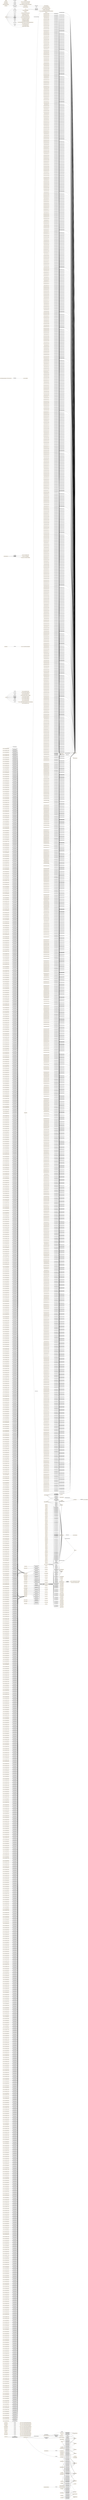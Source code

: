 digraph ar2dtool_diagram { 
rankdir=LR;
size="1501"
node [shape = rectangle, color="orange"]; "https://www.bbc.co.uk/ontologies/wildlife-ontology#Species" "foo@en:Squamata" "foo@en:Mammalia" "https://www.bbc.co.uk/ontologies/wildlife-ontology#Genus" "foo@en:Genus" "foo@en:Animalia" "foo@en:ObservableProperty" "foo@en:Sensor" "foo@en:Carnivora" "foo@en:Viverridae" "foo@en:Elephantidae" "foo@en:Species" "foo@en:Reptilia" "foo@en:Observation" "foo@en:Proboscidea" "foo@en:Chordata" "sosa:ObservableProperty" "sosa:FeatureOfInterest" "sosa:Actuation" "sosa:Platform" "sosa:ActuatableProperty" "sosa:Actuator" "sosa:Observation" "sosa:Sample" "time:TemporalEntity" "sosa:Sensor" "sosa:Sampling" "sosa:Procedure" "sosa:Result" "sosa:Sampler" ; /*classes style*/
	"https://w3id.org/def/foo#492SAT32" -> "foo@en:jasminGPS" [ label = "foo@en:madeBySensor" ];
	"https://w3id.org/def/foo#492SAT32" -> "foo@en:jasmin" [ label = "foo@en:hasFeatureOfInterest" ];
	"https://w3id.org/def/foo#770SAT32" -> "foo@en:jasminGPS" [ label = "foo@en:madeBySensor" ];
	"https://w3id.org/def/foo#770SAT32" -> "foo@en:jasmin" [ label = "foo@en:hasFeatureOfInterest" ];
	"https://w3id.org/def/foo#893SAT32" -> "foo@en:jasminGPS" [ label = "foo@en:madeBySensor" ];
	"https://w3id.org/def/foo#893SAT32" -> "foo@en:jasmin" [ label = "foo@en:hasFeatureOfInterest" ];
	"foo@en:lianasObservation1166" -> "foo@en:TreeSensor" [ label = "foo@en:madeBySensor" ];
	"foo@en:lianasObservation1166" -> "foo@en:Tree" [ label = "foo@en:hasFeatureOfInterest" ];
	"https://w3id.org/def/foo#124SAT32" -> "foo@en:jasminGPS" [ label = "foo@en:madeBySensor" ];
	"https://w3id.org/def/foo#124SAT32" -> "foo@en:jasmin" [ label = "foo@en:hasFeatureOfInterest" ];
	"foo@en:SE20" -> "foo@en:SoilSensor" [ label = "foo@en:madeBySensor" ];
	"https://w3id.org/def/foo#247SAT32" -> "foo@en:jasminGPS" [ label = "foo@en:madeBySensor" ];
	"https://w3id.org/def/foo#247SAT32" -> "foo@en:jasmin" [ label = "foo@en:hasFeatureOfInterest" ];
	"foo@en:lianasObservation3309" -> "foo@en:TreeSensor" [ label = "foo@en:madeBySensor" ];
	"foo@en:lianasObservation3309" -> "foo@en:Tree" [ label = "foo@en:hasFeatureOfInterest" ];
	"https://w3id.org/def/foo#402SAT32" -> "foo@en:jasminGPS" [ label = "foo@en:madeBySensor" ];
	"https://w3id.org/def/foo#402SAT32" -> "foo@en:jasmin" [ label = "foo@en:hasFeatureOfInterest" ];
	"https://w3id.org/def/foo#525SAT32" -> "foo@en:jasminGPS" [ label = "foo@en:madeBySensor" ];
	"https://w3id.org/def/foo#525SAT32" -> "foo@en:jasmin" [ label = "foo@en:hasFeatureOfInterest" ];
	"https://w3id.org/def/foo#648SAT32" -> "foo@en:jasmin" [ label = "foo@en:hasFeatureOfInterest" ];
	"https://w3id.org/def/foo#648SAT32" -> "foo@en:jasminGPS" [ label = "foo@en:madeBySensor" ];
	"foo@en:lianasObservation1179" -> "foo@en:TreeSensor" [ label = "foo@en:madeBySensor" ];
	"foo@en:lianasObservation1179" -> "foo@en:Tree" [ label = "foo@en:hasFeatureOfInterest" ];
	"https://w3id.org/def/foo#803SAT32" -> "foo@en:jasmin" [ label = "foo@en:hasFeatureOfInterest" ];
	"https://w3id.org/def/foo#803SAT32" -> "foo@en:jasminGPS" [ label = "foo@en:madeBySensor" ];
	"foo@en:lianasObservation2035" -> "foo@en:Tree" [ label = "foo@en:hasFeatureOfInterest" ];
	"foo@en:lianasObservation2035" -> "foo@en:TreeSensor" [ label = "foo@en:madeBySensor" ];
	"foo@en:lianasObservation944" -> "foo@en:TreeSensor" [ label = "foo@en:madeBySensor" ];
	"foo@en:lianasObservation944" -> "foo@en:Tree" [ label = "foo@en:hasFeatureOfInterest" ];
	"https://w3id.org/def/foo#232SAT32" -> "foo@en:jasminGPS" [ label = "foo@en:madeBySensor" ];
	"https://w3id.org/def/foo#232SAT32" -> "foo@en:jasmin" [ label = "foo@en:hasFeatureOfInterest" ];
	"foo@en:lianasObservation2048" -> "foo@en:TreeSensor" [ label = "foo@en:madeBySensor" ];
	"foo@en:lianasObservation2048" -> "foo@en:Tree" [ label = "foo@en:hasFeatureOfInterest" ];
	"foo@en:lianasObservation485" -> "foo@en:Tree" [ label = "foo@en:hasFeatureOfInterest" ];
	"foo@en:lianasObservation485" -> "foo@en:TreeSensor" [ label = "foo@en:madeBySensor" ];
	"foo@en:lianasObservation2342" -> "foo@en:TreeSensor" [ label = "foo@en:madeBySensor" ];
	"foo@en:lianasObservation2342" -> "foo@en:Tree" [ label = "foo@en:hasFeatureOfInterest" ];
	"https://w3id.org/def/foo#355SAT32" -> "foo@en:jasmin" [ label = "foo@en:hasFeatureOfInterest" ];
	"https://w3id.org/def/foo#355SAT32" -> "foo@en:jasminGPS" [ label = "foo@en:madeBySensor" ];
	"https://w3id.org/def/foo#36SAT32" -> "foo@en:jasmin" [ label = "foo@en:hasFeatureOfInterest" ];
	"https://w3id.org/def/foo#36SAT32" -> "foo@en:jasminGPS" [ label = "foo@en:madeBySensor" ];
	"https://w3id.org/def/foo#478SAT32" -> "foo@en:jasminGPS" [ label = "foo@en:madeBySensor" ];
	"https://w3id.org/def/foo#478SAT32" -> "foo@en:jasmin" [ label = "foo@en:hasFeatureOfInterest" ];
	"https://w3id.org/def/foo#633SAT32" -> "foo@en:jasmin" [ label = "foo@en:hasFeatureOfInterest" ];
	"https://w3id.org/def/foo#633SAT32" -> "foo@en:jasminGPS" [ label = "foo@en:madeBySensor" ];
	"https://w3id.org/def/foo#756SAT32" -> "foo@en:jasmin" [ label = "foo@en:hasFeatureOfInterest" ];
	"https://w3id.org/def/foo#756SAT32" -> "foo@en:jasminGPS" [ label = "foo@en:madeBySensor" ];
	"https://w3id.org/def/foo#879SAT32" -> "foo@en:jasminGPS" [ label = "foo@en:madeBySensor" ];
	"https://w3id.org/def/foo#879SAT32" -> "foo@en:jasmin" [ label = "foo@en:hasFeatureOfInterest" ];
	"foo@en:lianasObservation245" -> "foo@en:TreeSensor" [ label = "foo@en:madeBySensor" ];
	"foo@en:lianasObservation245" -> "foo@en:Tree" [ label = "foo@en:hasFeatureOfInterest" ];
	"https://w3id.org/def/foo#185SAT32" -> "foo@en:jasminGPS" [ label = "foo@en:madeBySensor" ];
	"https://w3id.org/def/foo#185SAT32" -> "foo@en:jasmin" [ label = "foo@en:hasFeatureOfInterest" ];
	"foo@en:lianasObservation2190" -> "foo@en:Tree" [ label = "foo@en:hasFeatureOfInterest" ];
	"foo@en:lianasObservation2190" -> "foo@en:TreeSensor" [ label = "foo@en:madeBySensor" ];
	"foo@en:lianasObservation1081" -> "foo@en:TreeSensor" [ label = "foo@en:madeBySensor" ];
	"foo@en:lianasObservation1081" -> "foo@en:Tree" [ label = "foo@en:hasFeatureOfInterest" ];
	"https://w3id.org/def/foo#21SAT32" -> "foo@en:jasminGPS" [ label = "foo@en:madeBySensor" ];
	"https://w3id.org/def/foo#21SAT32" -> "foo@en:jasmin" [ label = "foo@en:hasFeatureOfInterest" ];
	"https://w3id.org/def/foo#463SAT32" -> "foo@en:jasmin" [ label = "foo@en:hasFeatureOfInterest" ];
	"https://w3id.org/def/foo#463SAT32" -> "foo@en:jasminGPS" [ label = "foo@en:madeBySensor" ];
	"https://w3id.org/def/foo#586SAT32" -> "foo@en:jasmin" [ label = "foo@en:hasFeatureOfInterest" ];
	"https://w3id.org/def/foo#586SAT32" -> "foo@en:jasminGPS" [ label = "foo@en:madeBySensor" ];
	"foo@en:lianasObservation1006" -> "foo@en:Tree" [ label = "foo@en:hasFeatureOfInterest" ];
	"foo@en:lianasObservation1006" -> "foo@en:TreeSensor" [ label = "foo@en:madeBySensor" ];
	"https://w3id.org/def/foo#864SAT32" -> "foo@en:jasminGPS" [ label = "foo@en:madeBySensor" ];
	"https://w3id.org/def/foo#864SAT32" -> "foo@en:jasmin" [ label = "foo@en:hasFeatureOfInterest" ];
	"https://w3id.org/def/foo#218SAT32" -> "foo@en:jasmin" [ label = "foo@en:hasFeatureOfInterest" ];
	"https://w3id.org/def/foo#218SAT32" -> "foo@en:jasminGPS" [ label = "foo@en:madeBySensor" ];
	"foo@en:lianasObservation2675" -> "foo@en:Tree" [ label = "foo@en:hasFeatureOfInterest" ];
	"foo@en:lianasObservation2675" -> "foo@en:TreeSensor" [ label = "foo@en:madeBySensor" ];
	"foo@en:lianasObservation3531" -> "foo@en:Tree" [ label = "foo@en:hasFeatureOfInterest" ];
	"foo@en:lianasObservation3531" -> "foo@en:TreeSensor" [ label = "foo@en:madeBySensor" ];
	"foo@en:lianasObservation1566" -> "foo@en:Tree" [ label = "foo@en:hasFeatureOfInterest" ];
	"foo@en:lianasObservation1566" -> "foo@en:TreeSensor" [ label = "foo@en:madeBySensor" ];
	"foo@en:lianasObservation2422" -> "foo@en:Tree" [ label = "foo@en:hasFeatureOfInterest" ];
	"foo@en:lianasObservation2422" -> "foo@en:TreeSensor" [ label = "foo@en:madeBySensor" ];
	"foo@en:lianasObservation1860" -> "foo@en:TreeSensor" [ label = "foo@en:madeBySensor" ];
	"foo@en:lianasObservation1860" -> "foo@en:Tree" [ label = "foo@en:hasFeatureOfInterest" ];
	"https://w3id.org/def/foo#619SAT32" -> "foo@en:jasminGPS" [ label = "foo@en:madeBySensor" ];
	"https://w3id.org/def/foo#619SAT32" -> "foo@en:jasmin" [ label = "foo@en:hasFeatureOfInterest" ];
	"https://w3id.org/def/foo#293SAT32" -> "foo@en:jasmin" [ label = "foo@en:hasFeatureOfInterest" ];
	"https://w3id.org/def/foo#293SAT32" -> "foo@en:jasminGPS" [ label = "foo@en:madeBySensor" ];
	"https://w3id.org/def/foo#97SAT32" -> "foo@en:jasmin" [ label = "foo@en:hasFeatureOfInterest" ];
	"https://w3id.org/def/foo#97SAT32" -> "foo@en:jasminGPS" [ label = "foo@en:madeBySensor" ];
	"foo@en:lianasObservation1873" -> "foo@en:TreeSensor" [ label = "foo@en:madeBySensor" ];
	"foo@en:lianasObservation1873" -> "foo@en:Tree" [ label = "foo@en:hasFeatureOfInterest" ];
	"https://w3id.org/def/foo#694SAT32" -> "foo@en:jasmin" [ label = "foo@en:hasFeatureOfInterest" ];
	"https://w3id.org/def/foo#694SAT32" -> "foo@en:jasminGPS" [ label = "foo@en:madeBySensor" ];
	"foo@en:lianasObservation872" -> "foo@en:Tree" [ label = "foo@en:hasFeatureOfInterest" ];
	"foo@en:lianasObservation872" -> "foo@en:TreeSensor" [ label = "foo@en:madeBySensor" ];
	"foo@en:Image" -> "http://w3id.org/def/foo#" [ label = "rdfs:definedBy" ];
	"foo@en:lianasObservation1326" -> "foo@en:TreeSensor" [ label = "foo@en:madeBySensor" ];
	"foo@en:lianasObservation1326" -> "foo@en:Tree" [ label = "foo@en:hasFeatureOfInterest" ];
	"foo@en:lianasObservation2907" -> "foo@en:Tree" [ label = "foo@en:hasFeatureOfInterest" ];
	"foo@en:lianasObservation2907" -> "foo@en:TreeSensor" [ label = "foo@en:madeBySensor" ];
	"https://w3id.org/def/foo#326SAT32" -> "foo@en:jasmin" [ label = "foo@en:hasFeatureOfInterest" ];
	"https://w3id.org/def/foo#326SAT32" -> "foo@en:jasminGPS" [ label = "foo@en:madeBySensor" ];
	"foo@en:lianasObservation2270" -> "foo@en:Tree" [ label = "foo@en:hasFeatureOfInterest" ];
	"foo@en:lianasObservation2270" -> "foo@en:TreeSensor" [ label = "foo@en:madeBySensor" ];
	"foo@en:lianasObservation160" -> "foo@en:Tree" [ label = "foo@en:hasFeatureOfInterest" ];
	"foo@en:lianasObservation160" -> "foo@en:TreeSensor" [ label = "foo@en:madeBySensor" ];
	"https://w3id.org/def/foo#449SAT32" -> "foo@en:jasmin" [ label = "foo@en:hasFeatureOfInterest" ];
	"https://w3id.org/def/foo#449SAT32" -> "foo@en:jasminGPS" [ label = "foo@en:madeBySensor" ];
	"https://w3id.org/def/foo#201SAT32" -> "foo@en:jasmin" [ label = "foo@en:hasFeatureOfInterest" ];
	"https://w3id.org/def/foo#201SAT32" -> "foo@en:jasminGPS" [ label = "foo@en:madeBySensor" ];
	"foo@en:lianasObservation2995" -> "foo@en:Tree" [ label = "foo@en:hasFeatureOfInterest" ];
	"foo@en:lianasObservation2995" -> "foo@en:TreeSensor" [ label = "foo@en:madeBySensor" ];
	"https://w3id.org/def/foo#727SAT32" -> "foo@en:jasmin" [ label = "foo@en:hasFeatureOfInterest" ];
	"https://w3id.org/def/foo#727SAT32" -> "foo@en:jasminGPS" [ label = "foo@en:madeBySensor" ];
	"https://w3id.org/def/foo#82SAT32" -> "foo@en:jasminGPS" [ label = "foo@en:madeBySensor" ];
	"https://w3id.org/def/foo#82SAT32" -> "foo@en:jasmin" [ label = "foo@en:hasFeatureOfInterest" ];
	"foo@en:Species" -> "https://www.bbc.co.uk/ontologies/wildlife-ontology#Species" [ label = "owl:sameAs" ];
	"https://w3id.org/def/foo#602SAT32" -> "foo@en:jasmin" [ label = "foo@en:hasFeatureOfInterest" ];
	"https://w3id.org/def/foo#602SAT32" -> "foo@en:jasminGPS" [ label = "foo@en:madeBySensor" ];
	"foo@en:lianasObservation173" -> "foo@en:TreeSensor" [ label = "foo@en:madeBySensor" ];
	"foo@en:lianasObservation173" -> "foo@en:Tree" [ label = "foo@en:hasFeatureOfInterest" ];
	"foo@en:lianasObservation1174" -> "foo@en:TreeSensor" [ label = "foo@en:madeBySensor" ];
	"foo@en:lianasObservation1174" -> "foo@en:Tree" [ label = "foo@en:hasFeatureOfInterest" ];
	"foo@en:lianasObservation898" -> "foo@en:TreeSensor" [ label = "foo@en:madeBySensor" ];
	"foo@en:lianasObservation898" -> "foo@en:Tree" [ label = "foo@en:hasFeatureOfInterest" ];
	"foo@en:lianasObservation3864" -> "foo@en:Tree" [ label = "foo@en:hasFeatureOfInterest" ];
	"foo@en:lianasObservation3864" -> "foo@en:TreeSensor" [ label = "foo@en:madeBySensor" ];
	"https://w3id.org/def/foo#156SAT32" -> "foo@en:jasminGPS" [ label = "foo@en:madeBySensor" ];
	"https://w3id.org/def/foo#156SAT32" -> "foo@en:jasmin" [ label = "foo@en:hasFeatureOfInterest" ];
	"foo@en:SE3" -> "foo@en:SoilSensor" [ label = "foo@en:madeBySensor" ];
	"https://w3id.org/def/foo#279SAT32" -> "foo@en:jasminGPS" [ label = "foo@en:madeBySensor" ];
	"https://w3id.org/def/foo#279SAT32" -> "foo@en:jasmin" [ label = "foo@en:hasFeatureOfInterest" ];
	"foo@en:lianasObservation2590" -> "foo@en:TreeSensor" [ label = "foo@en:madeBySensor" ];
	"foo@en:lianasObservation2590" -> "foo@en:Tree" [ label = "foo@en:hasFeatureOfInterest" ];
	"https://w3id.org/def/foo#557SAT32" -> "foo@en:jasmin" [ label = "foo@en:hasFeatureOfInterest" ];
	"https://w3id.org/def/foo#557SAT32" -> "foo@en:jasminGPS" [ label = "foo@en:madeBySensor" ];
	"foo@en:lianasObservation1481" -> "foo@en:TreeSensor" [ label = "foo@en:madeBySensor" ];
	"foo@en:lianasObservation1481" -> "foo@en:Tree" [ label = "foo@en:hasFeatureOfInterest" ];
	"https://w3id.org/def/foo#432SAT32" -> "foo@en:jasmin" [ label = "foo@en:hasFeatureOfInterest" ];
	"https://w3id.org/def/foo#432SAT32" -> "foo@en:jasminGPS" [ label = "foo@en:madeBySensor" ];
	"foo@en:lianasObservation3624" -> "foo@en:TreeSensor" [ label = "foo@en:madeBySensor" ];
	"foo@en:lianasObservation3624" -> "foo@en:Tree" [ label = "foo@en:hasFeatureOfInterest" ];
	"https://w3id.org/def/foo#710SAT32" -> "foo@en:jasmin" [ label = "foo@en:hasFeatureOfInterest" ];
	"https://w3id.org/def/foo#710SAT32" -> "foo@en:jasminGPS" [ label = "foo@en:madeBySensor" ];
	"foo@en:lianasObservation3165" -> "foo@en:TreeSensor" [ label = "foo@en:madeBySensor" ];
	"foo@en:lianasObservation3165" -> "foo@en:Tree" [ label = "foo@en:hasFeatureOfInterest" ];
	"https://w3id.org/def/foo#833SAT32" -> "foo@en:jasminGPS" [ label = "foo@en:madeBySensor" ];
	"https://w3id.org/def/foo#833SAT32" -> "foo@en:jasmin" [ label = "foo@en:hasFeatureOfInterest" ];
	"foo@en:lianasObservation240" -> "foo@en:TreeSensor" [ label = "foo@en:madeBySensor" ];
	"foo@en:lianasObservation240" -> "foo@en:Tree" [ label = "foo@en:hasFeatureOfInterest" ];
	"https://w3id.org/def/foo#387SAT32" -> "foo@en:jasmin" [ label = "foo@en:hasFeatureOfInterest" ];
	"https://w3id.org/def/foo#387SAT32" -> "foo@en:jasminGPS" [ label = "foo@en:madeBySensor" ];
	"foo@en:MS25" -> "foo@en:SoilSensor" [ label = "foo@en:madeBySensor" ];
	"https://w3id.org/def/foo#68SAT32" -> "foo@en:jasmin" [ label = "foo@en:hasFeatureOfInterest" ];
	"https://w3id.org/def/foo#68SAT32" -> "foo@en:jasminGPS" [ label = "foo@en:madeBySensor" ];
	"foo@en:lianasObservation712" -> "foo@en:Tree" [ label = "foo@en:hasFeatureOfInterest" ];
	"foo@en:lianasObservation712" -> "foo@en:TreeSensor" [ label = "foo@en:madeBySensor" ];
	"https://w3id.org/def/foo#262SAT32" -> "foo@en:jasmin" [ label = "foo@en:hasFeatureOfInterest" ];
	"https://w3id.org/def/foo#262SAT32" -> "foo@en:jasminGPS" [ label = "foo@en:madeBySensor" ];
	"https://w3id.org/def/foo#665SAT32" -> "foo@en:jasmin" [ label = "foo@en:hasFeatureOfInterest" ];
	"https://w3id.org/def/foo#665SAT32" -> "foo@en:jasminGPS" [ label = "foo@en:madeBySensor" ];
	"https://w3id.org/def/foo#788SAT32" -> "foo@en:jasmin" [ label = "foo@en:hasFeatureOfInterest" ];
	"https://w3id.org/def/foo#788SAT32" -> "foo@en:jasminGPS" [ label = "foo@en:madeBySensor" ];
	"https://w3id.org/def/foo#540SAT32" -> "foo@en:jasminGPS" [ label = "foo@en:madeBySensor" ];
	"https://w3id.org/def/foo#540SAT32" -> "foo@en:jasmin" [ label = "foo@en:hasFeatureOfInterest" ];
	"https://w3id.org/def/foo#663SAT32" -> "foo@en:jasmin" [ label = "foo@en:hasFeatureOfInterest" ];
	"https://w3id.org/def/foo#663SAT32" -> "foo@en:jasminGPS" [ label = "foo@en:madeBySensor" ];
	"foo@en:lianasObservation2670" -> "foo@en:Tree" [ label = "foo@en:hasFeatureOfInterest" ];
	"foo@en:lianasObservation2670" -> "foo@en:TreeSensor" [ label = "foo@en:madeBySensor" ];
	"foo@en:lianasObservation1014" -> "foo@en:TreeSensor" [ label = "foo@en:madeBySensor" ];
	"foo@en:lianasObservation1014" -> "foo@en:Tree" [ label = "foo@en:hasFeatureOfInterest" ];
	"https://w3id.org/def/foo#53SAT32" -> "foo@en:jasminGPS" [ label = "foo@en:madeBySensor" ];
	"https://w3id.org/def/foo#53SAT32" -> "foo@en:jasmin" [ label = "foo@en:hasFeatureOfInterest" ];
	"foo@en:lianasObservation738" -> "foo@en:Tree" [ label = "foo@en:hasFeatureOfInterest" ];
	"foo@en:lianasObservation738" -> "foo@en:TreeSensor" [ label = "foo@en:madeBySensor" ];
	"https://w3id.org/def/foo#495SAT32" -> "foo@en:jasmin" [ label = "foo@en:hasFeatureOfInterest" ];
	"https://w3id.org/def/foo#495SAT32" -> "foo@en:jasminGPS" [ label = "foo@en:madeBySensor" ];
	"foo@en:lianasObservation3704" -> "foo@en:TreeSensor" [ label = "foo@en:madeBySensor" ];
	"foo@en:lianasObservation3704" -> "foo@en:Tree" [ label = "foo@en:hasFeatureOfInterest" ];
	"https://w3id.org/def/foo#370SAT32" -> "foo@en:jasmin" [ label = "foo@en:hasFeatureOfInterest" ];
	"https://w3id.org/def/foo#370SAT32" -> "foo@en:jasminGPS" [ label = "foo@en:madeBySensor" ];
	"NULL" -> "https://orcid.org/0000-0002-0190-3346" [ label = "so:identifier" ];
	"NULL" -> "https://profiles.cardiff.ac.uk/staff/goossensbr" [ label = "foaf:homepage" ];
	"NULL" -> "https://orcid.org/0000-0003-3597-2646" [ label = "so:identifier" ];
	"NULL" -> "https://profiles.cardiff.ac.uk/staff/orozco-terwengelpa" [ label = "foaf:homepage" ];
	"NULL" -> "https://profiles.cardiff.ac.uk/staff/ranaof" [ label = "foaf:homepage" ];
	"NULL" -> "https://profiles.cardiff.ac.uk/staff/pererac" [ label = "foaf:homepage" ];
	"NULL" -> "https://orcid.org/0000-0002-2998-5056" [ label = "so:identifier" ];
	"NULL" -> "https://orcid.org/0000-0003-2360-4643" [ label = "so:identifier" ];
	"NULL" -> "https://www.cardiff.ac.uk/people/research-students/view/2501164-hamed-naeima" [ label = "foaf:homepage" ];
	"NULL" -> "https://orcid.org/0000-0002-7951-4148" [ label = "so:identifier" ];
	"foo@en:lianasObservation3498" -> "foo@en:Tree" [ label = "foo@en:hasFeatureOfInterest" ];
	"foo@en:lianasObservation3498" -> "foo@en:TreeSensor" [ label = "foo@en:madeBySensor" ];
	"foo@en:lianasObservation17" -> "foo@en:Tree" [ label = "foo@en:hasFeatureOfInterest" ];
	"foo@en:lianasObservation17" -> "foo@en:TreeSensor" [ label = "foo@en:madeBySensor" ];
	"foo@en:lianasObservation2136" -> "foo@en:TreeSensor" [ label = "foo@en:madeBySensor" ];
	"foo@en:lianasObservation2136" -> "foo@en:Tree" [ label = "foo@en:hasFeatureOfInterest" ];
	"https://w3id.org/def/foo#493SAT32" -> "foo@en:jasmin" [ label = "foo@en:hasFeatureOfInterest" ];
	"https://w3id.org/def/foo#493SAT32" -> "foo@en:jasminGPS" [ label = "foo@en:madeBySensor" ];
	"https://w3id.org/def/foo#896SAT32" -> "foo@en:jasmin" [ label = "foo@en:hasFeatureOfInterest" ];
	"https://w3id.org/def/foo#896SAT32" -> "foo@en:jasminGPS" [ label = "foo@en:madeBySensor" ];
	"https://w3id.org/def/foo#771SAT32" -> "foo@en:jasminGPS" [ label = "foo@en:madeBySensor" ];
	"https://w3id.org/def/foo#771SAT32" -> "foo@en:jasmin" [ label = "foo@en:hasFeatureOfInterest" ];
	"foo@en:lianasObservation1321" -> "foo@en:TreeSensor" [ label = "foo@en:madeBySensor" ];
	"foo@en:lianasObservation1321" -> "foo@en:Tree" [ label = "foo@en:hasFeatureOfInterest" ];
	"foo@en:SBN24" -> "foo@en:SoilSensor" [ label = "foo@en:madeBySensor" ];
	"foo@en:lianasObservation2608" -> "foo@en:TreeSensor" [ label = "foo@en:madeBySensor" ];
	"foo@en:lianasObservation2608" -> "foo@en:Tree" [ label = "foo@en:hasFeatureOfInterest" ];
	"https://w3id.org/def/foo#125SAT32" -> "foo@en:jasminGPS" [ label = "foo@en:madeBySensor" ];
	"https://w3id.org/def/foo#125SAT32" -> "foo@en:jasmin" [ label = "foo@en:hasFeatureOfInterest" ];
	"https://w3id.org/def/foo#403SAT32" -> "foo@en:jasminGPS" [ label = "foo@en:madeBySensor" ];
	"https://w3id.org/def/foo#403SAT32" -> "foo@en:jasmin" [ label = "foo@en:hasFeatureOfInterest" ];
	"https://w3id.org/def/foo#526SAT32" -> "foo@en:jasminGPS" [ label = "foo@en:madeBySensor" ];
	"https://w3id.org/def/foo#526SAT32" -> "foo@en:jasmin" [ label = "foo@en:hasFeatureOfInterest" ];
	"foo@en:lianasObservation1334" -> "foo@en:TreeSensor" [ label = "foo@en:madeBySensor" ];
	"foo@en:lianasObservation1334" -> "foo@en:Tree" [ label = "foo@en:hasFeatureOfInterest" ];
	"foo@en:lianasObservation3093" -> "foo@en:Tree" [ label = "foo@en:hasFeatureOfInterest" ];
	"foo@en:lianasObservation3093" -> "foo@en:TreeSensor" [ label = "foo@en:madeBySensor" ];
	"https://w3id.org/def/foo#804SAT32" -> "foo@en:jasminGPS" [ label = "foo@en:madeBySensor" ];
	"https://w3id.org/def/foo#804SAT32" -> "foo@en:jasmin" [ label = "foo@en:hasFeatureOfInterest" ];
	"https://w3id.org/def/foo#110SAT32" -> "foo@en:jasmin" [ label = "foo@en:hasFeatureOfInterest" ];
	"https://w3id.org/def/foo#110SAT32" -> "foo@en:jasminGPS" [ label = "foo@en:madeBySensor" ];
	"foo@en:lianasObservation893" -> "foo@en:TreeSensor" [ label = "foo@en:madeBySensor" ];
	"foo@en:lianasObservation893" -> "foo@en:Tree" [ label = "foo@en:hasFeatureOfInterest" ];
	"foo@en:lianasObservation1347" -> "foo@en:TreeSensor" [ label = "foo@en:madeBySensor" ];
	"foo@en:lianasObservation1347" -> "foo@en:Tree" [ label = "foo@en:hasFeatureOfInterest" ];
	"https://w3id.org/def/foo#39SAT32" -> "foo@en:jasminGPS" [ label = "foo@en:madeBySensor" ];
	"https://w3id.org/def/foo#39SAT32" -> "foo@en:jasmin" [ label = "foo@en:hasFeatureOfInterest" ];
	"foo@en:lianasObservation2750" -> "foo@en:TreeSensor" [ label = "foo@en:madeBySensor" ];
	"foo@en:lianasObservation2750" -> "foo@en:Tree" [ label = "foo@en:hasFeatureOfInterest" ];
	"https://w3id.org/def/foo#233SAT32" -> "foo@en:jasmin" [ label = "foo@en:hasFeatureOfInterest" ];
	"https://w3id.org/def/foo#233SAT32" -> "foo@en:jasminGPS" [ label = "foo@en:madeBySensor" ];
	"foo@en:lianasObservation2928" -> "foo@en:Tree" [ label = "foo@en:hasFeatureOfInterest" ];
	"foo@en:lianasObservation2928" -> "foo@en:TreeSensor" [ label = "foo@en:madeBySensor" ];
	"foo@en:lianasObservation181" -> "foo@en:TreeSensor" [ label = "foo@en:madeBySensor" ];
	"foo@en:lianasObservation181" -> "foo@en:Tree" [ label = "foo@en:hasFeatureOfInterest" ];
	"foo@en:lianasObservation818" -> "foo@en:Tree" [ label = "foo@en:hasFeatureOfInterest" ];
	"foo@en:lianasObservation818" -> "foo@en:TreeSensor" [ label = "foo@en:madeBySensor" ];
	"https://w3id.org/def/foo#759SAT32" -> "foo@en:jasmin" [ label = "foo@en:hasFeatureOfInterest" ];
	"https://w3id.org/def/foo#759SAT32" -> "foo@en:jasminGPS" [ label = "foo@en:madeBySensor" ];
	"https://w3id.org/def/foo#356SAT32" -> "foo@en:jasmin" [ label = "foo@en:hasFeatureOfInterest" ];
	"https://w3id.org/def/foo#356SAT32" -> "foo@en:jasminGPS" [ label = "foo@en:madeBySensor" ];
	"foo@en:lianasObservation1182" -> "foo@en:Tree" [ label = "foo@en:hasFeatureOfInterest" ];
	"foo@en:lianasObservation1182" -> "foo@en:TreeSensor" [ label = "foo@en:madeBySensor" ];
	"https://w3id.org/def/foo#511SAT32" -> "foo@en:jasminGPS" [ label = "foo@en:madeBySensor" ];
	"https://w3id.org/def/foo#511SAT32" -> "foo@en:jasmin" [ label = "foo@en:hasFeatureOfInterest" ];
	"foo@en:lianasObservation359" -> "foo@en:Tree" [ label = "foo@en:hasFeatureOfInterest" ];
	"foo@en:lianasObservation359" -> "foo@en:TreeSensor" [ label = "foo@en:madeBySensor" ];
	"https://w3id.org/def/foo#634SAT32" -> "foo@en:jasminGPS" [ label = "foo@en:madeBySensor" ];
	"https://w3id.org/def/foo#634SAT32" -> "foo@en:jasmin" [ label = "foo@en:hasFeatureOfInterest" ];
	"foo@en:lianasObservation3872" -> "foo@en:TreeSensor" [ label = "foo@en:madeBySensor" ];
	"foo@en:lianasObservation3872" -> "foo@en:Tree" [ label = "foo@en:hasFeatureOfInterest" ];
	"foo@en:lianasObservation1107" -> "foo@en:TreeSensor" [ label = "foo@en:madeBySensor" ];
	"foo@en:lianasObservation1107" -> "foo@en:Tree" [ label = "foo@en:hasFeatureOfInterest" ];
	"https://w3id.org/def/foo#757SAT32" -> "foo@en:jasmin" [ label = "foo@en:hasFeatureOfInterest" ];
	"https://w3id.org/def/foo#757SAT32" -> "foo@en:jasminGPS" [ label = "foo@en:madeBySensor" ];
	"foo@en:lianasObservation3338" -> "foo@en:TreeSensor" [ label = "foo@en:madeBySensor" ];
	"foo@en:lianasObservation3338" -> "foo@en:Tree" [ label = "foo@en:hasFeatureOfInterest" ];
	"foo@en:lianasObservation1667" -> "foo@en:Tree" [ label = "foo@en:hasFeatureOfInterest" ];
	"foo@en:lianasObservation1667" -> "foo@en:TreeSensor" [ label = "foo@en:madeBySensor" ];
	"https://w3id.org/def/foo#341SAT32" -> "foo@en:jasminGPS" [ label = "foo@en:madeBySensor" ];
	"https://w3id.org/def/foo#341SAT32" -> "foo@en:jasmin" [ label = "foo@en:hasFeatureOfInterest" ];
	"https://w3id.org/def/foo#186SAT32" -> "foo@en:jasminGPS" [ label = "foo@en:madeBySensor" ];
	"https://w3id.org/def/foo#186SAT32" -> "foo@en:jasmin" [ label = "foo@en:hasFeatureOfInterest" ];
	"https://w3id.org/def/foo#589SAT32" -> "foo@en:jasmin" [ label = "foo@en:hasFeatureOfInterest" ];
	"https://w3id.org/def/foo#589SAT32" -> "foo@en:jasminGPS" [ label = "foo@en:madeBySensor" ];
	"foo@en:lianasObservation1414" -> "foo@en:TreeSensor" [ label = "foo@en:madeBySensor" ];
	"foo@en:lianasObservation1414" -> "foo@en:Tree" [ label = "foo@en:hasFeatureOfInterest" ];
	"https://w3id.org/def/foo#22SAT32" -> "foo@en:jasminGPS" [ label = "foo@en:madeBySensor" ];
	"https://w3id.org/def/foo#22SAT32" -> "foo@en:jasmin" [ label = "foo@en:hasFeatureOfInterest" ];
	"https://w3id.org/def/foo#464SAT32" -> "foo@en:jasminGPS" [ label = "foo@en:madeBySensor" ];
	"https://w3id.org/def/foo#464SAT32" -> "foo@en:jasmin" [ label = "foo@en:hasFeatureOfInterest" ];
	"https://w3id.org/def/foo#742SAT32" -> "foo@en:jasmin" [ label = "foo@en:hasFeatureOfInterest" ];
	"https://w3id.org/def/foo#742SAT32" -> "foo@en:jasminGPS" [ label = "foo@en:madeBySensor" ];
	"foo@en:lianasObservation2789" -> "foo@en:Tree" [ label = "foo@en:hasFeatureOfInterest" ];
	"foo@en:lianasObservation2789" -> "foo@en:TreeSensor" [ label = "foo@en:madeBySensor" ];
	"foo@en:lianasObservation2536" -> "foo@en:Tree" [ label = "foo@en:hasFeatureOfInterest" ];
	"foo@en:lianasObservation2536" -> "foo@en:TreeSensor" [ label = "foo@en:madeBySensor" ];
	"https://w3id.org/def/foo#865SAT32" -> "foo@en:jasmin" [ label = "foo@en:hasFeatureOfInterest" ];
	"https://w3id.org/def/foo#865SAT32" -> "foo@en:jasminGPS" [ label = "foo@en:madeBySensor" ];
	"sosa:isSampleOf" -> "sosa:FeatureOfInterest" [ label = "schema:rangeIncludes" ];
	"sosa:isSampleOf" -> "sosa:Sample" [ label = "schema:domainIncludes" ];
	"foo@en:lianasObservation1427" -> "foo@en:TreeSensor" [ label = "foo@en:madeBySensor" ];
	"foo@en:lianasObservation1427" -> "foo@en:Tree" [ label = "foo@en:hasFeatureOfInterest" ];
	"foo@en:lianasObservation1721" -> "foo@en:TreeSensor" [ label = "foo@en:madeBySensor" ];
	"foo@en:lianasObservation1721" -> "foo@en:Tree" [ label = "foo@en:hasFeatureOfInterest" ];
	"https://w3id.org/def/foo#219SAT32" -> "foo@en:jasminGPS" [ label = "foo@en:madeBySensor" ];
	"https://w3id.org/def/foo#219SAT32" -> "foo@en:jasmin" [ label = "foo@en:hasFeatureOfInterest" ];
	"foo@en:lianasObservation3186" -> "foo@en:Tree" [ label = "foo@en:hasFeatureOfInterest" ];
	"foo@en:lianasObservation3186" -> "foo@en:TreeSensor" [ label = "foo@en:madeBySensor" ];
	"foo@en:DV124" -> "foo@en:SoilSensor" [ label = "foo@en:madeBySensor" ];
	"https://w3id.org/def/foo#171SAT32" -> "foo@en:jasminGPS" [ label = "foo@en:madeBySensor" ];
	"https://w3id.org/def/foo#171SAT32" -> "foo@en:jasmin" [ label = "foo@en:hasFeatureOfInterest" ];
	"https://w3id.org/def/foo#294SAT32" -> "foo@en:jasminGPS" [ label = "foo@en:madeBySensor" ];
	"https://w3id.org/def/foo#294SAT32" -> "foo@en:jasmin" [ label = "foo@en:hasFeatureOfInterest" ];
	"foo@en:lianasObservation1734" -> "foo@en:Tree" [ label = "foo@en:hasFeatureOfInterest" ];
	"foo@en:lianasObservation1734" -> "foo@en:TreeSensor" [ label = "foo@en:madeBySensor" ];
	"https://w3id.org/def/foo#572SAT32" -> "foo@en:jasminGPS" [ label = "foo@en:madeBySensor" ];
	"https://w3id.org/def/foo#572SAT32" -> "foo@en:jasmin" [ label = "foo@en:hasFeatureOfInterest" ];
	"https://w3id.org/def/foo#695SAT32" -> "foo@en:jasminGPS" [ label = "foo@en:madeBySensor" ];
	"https://w3id.org/def/foo#695SAT32" -> "foo@en:jasmin" [ label = "foo@en:hasFeatureOfInterest" ];
	"foo@en:lianasObservation3240" -> "foo@en:Tree" [ label = "foo@en:hasFeatureOfInterest" ];
	"foo@en:lianasObservation3240" -> "foo@en:TreeSensor" [ label = "foo@en:madeBySensor" ];
	"https://w3id.org/def/foo#850SAT32" -> "foo@en:jasminGPS" [ label = "foo@en:madeBySensor" ];
	"https://w3id.org/def/foo#850SAT32" -> "foo@en:jasmin" [ label = "foo@en:hasFeatureOfInterest" ];
	"foo@en:lianasObservation2131" -> "foo@en:TreeSensor" [ label = "foo@en:madeBySensor" ];
	"foo@en:lianasObservation2131" -> "foo@en:Tree" [ label = "foo@en:hasFeatureOfInterest" ];
	"foo@en:lianasObservation1022" -> "foo@en:Tree" [ label = "foo@en:hasFeatureOfInterest" ];
	"foo@en:lianasObservation1022" -> "foo@en:TreeSensor" [ label = "foo@en:madeBySensor" ];
	"https://w3id.org/def/foo#204SAT32" -> "foo@en:jasmin" [ label = "foo@en:hasFeatureOfInterest" ];
	"https://w3id.org/def/foo#204SAT32" -> "foo@en:jasminGPS" [ label = "foo@en:madeBySensor" ];
	"foo@en:lianasObservation2309" -> "foo@en:Tree" [ label = "foo@en:hasFeatureOfInterest" ];
	"foo@en:lianasObservation2309" -> "foo@en:TreeSensor" [ label = "foo@en:madeBySensor" ];
	"https://w3id.org/def/foo#327SAT32" -> "foo@en:jasmin" [ label = "foo@en:hasFeatureOfInterest" ];
	"https://w3id.org/def/foo#327SAT32" -> "foo@en:jasminGPS" [ label = "foo@en:madeBySensor" ];
	"https://w3id.org/def/foo#605SAT32" -> "foo@en:jasmin" [ label = "foo@en:hasFeatureOfInterest" ];
	"https://w3id.org/def/foo#605SAT32" -> "foo@en:jasminGPS" [ label = "foo@en:madeBySensor" ];
	"foo@en:lianasObservation3253" -> "foo@en:Tree" [ label = "foo@en:hasFeatureOfInterest" ];
	"foo@en:lianasObservation3253" -> "foo@en:TreeSensor" [ label = "foo@en:madeBySensor" ];
	"https://w3id.org/def/foo#728SAT32" -> "foo@en:jasmin" [ label = "foo@en:hasFeatureOfInterest" ];
	"https://w3id.org/def/foo#728SAT32" -> "foo@en:jasminGPS" [ label = "foo@en:madeBySensor" ];
	"https://w3id.org/def/foo#83SAT32" -> "foo@en:jasmin" [ label = "foo@en:hasFeatureOfInterest" ];
	"https://w3id.org/def/foo#83SAT32" -> "foo@en:jasminGPS" [ label = "foo@en:madeBySensor" ];
	"https://w3id.org/def/foo#680SAT32" -> "foo@en:jasmin" [ label = "foo@en:hasFeatureOfInterest" ];
	"https://w3id.org/def/foo#680SAT32" -> "foo@en:jasminGPS" [ label = "foo@en:madeBySensor" ];
	"foo@en:lianasObservation1507" -> "foo@en:Tree" [ label = "foo@en:hasFeatureOfInterest" ];
	"foo@en:lianasObservation1507" -> "foo@en:TreeSensor" [ label = "foo@en:madeBySensor" ];
	"foo@en:lianasObservation800" -> "foo@en:TreeSensor" [ label = "foo@en:madeBySensor" ];
	"foo@en:lianasObservation800" -> "foo@en:Tree" [ label = "foo@en:hasFeatureOfInterest" ];
	"foo@en:lianasObservation3266" -> "foo@en:Tree" [ label = "foo@en:hasFeatureOfInterest" ];
	"foo@en:lianasObservation3266" -> "foo@en:TreeSensor" [ label = "foo@en:madeBySensor" ];
	"https://w3id.org/def/foo#157SAT32" -> "foo@en:jasmin" [ label = "foo@en:hasFeatureOfInterest" ];
	"https://w3id.org/def/foo#157SAT32" -> "foo@en:jasminGPS" [ label = "foo@en:madeBySensor" ];
	"https://w3id.org/def/foo#312SAT32" -> "foo@en:jasmin" [ label = "foo@en:hasFeatureOfInterest" ];
	"https://w3id.org/def/foo#312SAT32" -> "foo@en:jasminGPS" [ label = "foo@en:madeBySensor" ];
	"foo@en:lianasObservation3738" -> "foo@en:Tree" [ label = "foo@en:hasFeatureOfInterest" ];
	"foo@en:lianasObservation3738" -> "foo@en:TreeSensor" [ label = "foo@en:madeBySensor" ];
	"https://w3id.org/def/foo#435SAT32" -> "foo@en:jasmin" [ label = "foo@en:hasFeatureOfInterest" ];
	"https://w3id.org/def/foo#435SAT32" -> "foo@en:jasminGPS" [ label = "foo@en:madeBySensor" ];
	"https://w3id.org/def/foo#558SAT32" -> "foo@en:jasmin" [ label = "foo@en:hasFeatureOfInterest" ];
	"https://w3id.org/def/foo#558SAT32" -> "foo@en:jasminGPS" [ label = "foo@en:madeBySensor" ];
	"https://w3id.org/def/foo#713SAT32" -> "foo@en:jasmin" [ label = "foo@en:hasFeatureOfInterest" ];
	"https://w3id.org/def/foo#713SAT32" -> "foo@en:jasminGPS" [ label = "foo@en:madeBySensor" ];
	"foo@en:lianasObservation3279" -> "foo@en:Tree" [ label = "foo@en:hasFeatureOfInterest" ];
	"foo@en:lianasObservation3279" -> "foo@en:TreeSensor" [ label = "foo@en:madeBySensor" ];
	"https://w3id.org/def/foo#836SAT32" -> "foo@en:jasminGPS" [ label = "foo@en:madeBySensor" ];
	"https://w3id.org/def/foo#836SAT32" -> "foo@en:jasmin" [ label = "foo@en:hasFeatureOfInterest" ];
	"foo@en:lianasObservation3320" -> "foo@en:TreeSensor" [ label = "foo@en:madeBySensor" ];
	"foo@en:lianasObservation3320" -> "foo@en:Tree" [ label = "foo@en:hasFeatureOfInterest" ];
	"foo@en:aqeelaGPS" -> "foo@en:GPSObservation" [ label = "foo@en:observes" ];
	"foo@en:aqeelaGPS" -> "foo@en:Aqeela" [ label = "foo@en:hasFeatureOfInterest" ];
	"foo@en:lianasObservation826" -> "foo@en:Tree" [ label = "foo@en:hasFeatureOfInterest" ];
	"foo@en:lianasObservation826" -> "foo@en:TreeSensor" [ label = "foo@en:madeBySensor" ];
	"https://w3id.org/def/foo#142SAT32" -> "foo@en:jasmin" [ label = "foo@en:hasFeatureOfInterest" ];
	"https://w3id.org/def/foo#142SAT32" -> "foo@en:jasminGPS" [ label = "foo@en:madeBySensor" ];
	"https://w3id.org/def/foo#265SAT32" -> "foo@en:jasminGPS" [ label = "foo@en:madeBySensor" ];
	"https://w3id.org/def/foo#265SAT32" -> "foo@en:jasmin" [ label = "foo@en:hasFeatureOfInterest" ];
	"https://w3id.org/def/foo#388SAT32" -> "foo@en:jasmin" [ label = "foo@en:hasFeatureOfInterest" ];
	"https://w3id.org/def/foo#388SAT32" -> "foo@en:jasminGPS" [ label = "foo@en:madeBySensor" ];
	"foo@en:lianasObservation661" -> "foo@en:TreeSensor" [ label = "foo@en:madeBySensor" ];
	"foo@en:lianasObservation661" -> "foo@en:Tree" [ label = "foo@en:hasFeatureOfInterest" ];
	"https://w3id.org/def/foo#543SAT32" -> "foo@en:jasminGPS" [ label = "foo@en:madeBySensor" ];
	"https://w3id.org/def/foo#543SAT32" -> "foo@en:jasmin" [ label = "foo@en:hasFeatureOfInterest" ];
	"https://w3id.org/def/foo#666SAT32" -> "foo@en:jasminGPS" [ label = "foo@en:madeBySensor" ];
	"https://w3id.org/def/foo#666SAT32" -> "foo@en:jasmin" [ label = "foo@en:hasFeatureOfInterest" ];
	"foo@en:lianasObservation839" -> "foo@en:Tree" [ label = "foo@en:hasFeatureOfInterest" ];
	"foo@en:lianasObservation839" -> "foo@en:TreeSensor" [ label = "foo@en:madeBySensor" ];
	"https://w3id.org/def/foo#821SAT32" -> "foo@en:jasmin" [ label = "foo@en:hasFeatureOfInterest" ];
	"https://w3id.org/def/foo#821SAT32" -> "foo@en:jasminGPS" [ label = "foo@en:madeBySensor" ];
	"foo@en:lianasObservation3599" -> "foo@en:Tree" [ label = "foo@en:hasFeatureOfInterest" ];
	"foo@en:lianasObservation3599" -> "foo@en:TreeSensor" [ label = "foo@en:madeBySensor" ];
	"https://w3id.org/def/foo#789SAT32" -> "foo@en:jasmin" [ label = "foo@en:hasFeatureOfInterest" ];
	"https://w3id.org/def/foo#789SAT32" -> "foo@en:jasminGPS" [ label = "foo@en:madeBySensor" ];
	"foo@en:lianasObservation3346" -> "foo@en:TreeSensor" [ label = "foo@en:madeBySensor" ];
	"foo@en:lianasObservation3346" -> "foo@en:Tree" [ label = "foo@en:hasFeatureOfInterest" ];
	"foo@en:lianasObservation3893" -> "foo@en:Tree" [ label = "foo@en:hasFeatureOfInterest" ];
	"foo@en:lianasObservation3893" -> "foo@en:TreeSensor" [ label = "foo@en:madeBySensor" ];
	"foo@en:lianasObservation674" -> "foo@en:TreeSensor" [ label = "foo@en:madeBySensor" ];
	"foo@en:lianasObservation674" -> "foo@en:Tree" [ label = "foo@en:hasFeatureOfInterest" ];
	"foo@en:lianasObservation1675" -> "foo@en:Tree" [ label = "foo@en:hasFeatureOfInterest" ];
	"foo@en:lianasObservation1675" -> "foo@en:TreeSensor" [ label = "foo@en:madeBySensor" ];
	"https://w3id.org/def/foo#373SAT32" -> "foo@en:jasminGPS" [ label = "foo@en:madeBySensor" ];
	"https://w3id.org/def/foo#373SAT32" -> "foo@en:jasmin" [ label = "foo@en:hasFeatureOfInterest" ];
	"https://w3id.org/def/foo#54SAT32" -> "foo@en:jasmin" [ label = "foo@en:hasFeatureOfInterest" ];
	"https://w3id.org/def/foo#54SAT32" -> "foo@en:jasminGPS" [ label = "foo@en:madeBySensor" ];
	"foo@en:lianasObservation2797" -> "foo@en:Tree" [ label = "foo@en:hasFeatureOfInterest" ];
	"foo@en:lianasObservation2797" -> "foo@en:TreeSensor" [ label = "foo@en:madeBySensor" ];
	"https://w3id.org/def/foo#496SAT32" -> "foo@en:jasminGPS" [ label = "foo@en:madeBySensor" ];
	"https://w3id.org/def/foo#496SAT32" -> "foo@en:jasmin" [ label = "foo@en:hasFeatureOfInterest" ];
	"foo@en:lianasObservation1688" -> "foo@en:Tree" [ label = "foo@en:hasFeatureOfInterest" ];
	"foo@en:lianasObservation1688" -> "foo@en:TreeSensor" [ label = "foo@en:madeBySensor" ];
	"https://w3id.org/def/foo#651SAT32" -> "foo@en:jasmin" [ label = "foo@en:hasFeatureOfInterest" ];
	"https://w3id.org/def/foo#651SAT32" -> "foo@en:jasminGPS" [ label = "foo@en:madeBySensor" ];
	"foo@en:lianasObservation3400" -> "foo@en:Tree" [ label = "foo@en:hasFeatureOfInterest" ];
	"foo@en:lianasObservation3400" -> "foo@en:TreeSensor" [ label = "foo@en:madeBySensor" ];
	"https://w3id.org/def/foo#774SAT32" -> "foo@en:jasminGPS" [ label = "foo@en:madeBySensor" ];
	"https://w3id.org/def/foo#774SAT32" -> "foo@en:jasmin" [ label = "foo@en:hasFeatureOfInterest" ];
	"foo@en:lianasObservation3194" -> "foo@en:TreeSensor" [ label = "foo@en:madeBySensor" ];
	"foo@en:lianasObservation3194" -> "foo@en:Tree" [ label = "foo@en:hasFeatureOfInterest" ];
	"https://w3id.org/def/foo#897SAT32" -> "foo@en:jasminGPS" [ label = "foo@en:madeBySensor" ];
	"https://w3id.org/def/foo#897SAT32" -> "foo@en:jasmin" [ label = "foo@en:hasFeatureOfInterest" ];
	"https://w3id.org/def/foo#128SAT32" -> "foo@en:jasminGPS" [ label = "foo@en:madeBySensor" ];
	"https://w3id.org/def/foo#128SAT32" -> "foo@en:jasmin" [ label = "foo@en:hasFeatureOfInterest" ];
	"foo@en:lianasObservation3119" -> "foo@en:TreeSensor" [ label = "foo@en:madeBySensor" ];
	"foo@en:lianasObservation3119" -> "foo@en:Tree" [ label = "foo@en:hasFeatureOfInterest" ];
	"https://w3id.org/def/foo#406SAT32" -> "foo@en:jasminGPS" [ label = "foo@en:madeBySensor" ];
	"https://w3id.org/def/foo#406SAT32" -> "foo@en:jasmin" [ label = "foo@en:hasFeatureOfInterest" ];
	"foo@en:lianasObservation2557" -> "foo@en:Tree" [ label = "foo@en:hasFeatureOfInterest" ];
	"foo@en:lianasObservation2557" -> "foo@en:TreeSensor" [ label = "foo@en:madeBySensor" ];
	"foo@en:lianasObservation994" -> "foo@en:Tree" [ label = "foo@en:hasFeatureOfInterest" ];
	"foo@en:lianasObservation994" -> "foo@en:TreeSensor" [ label = "foo@en:madeBySensor" ];
	"foo@en:lianasObservation2304" -> "foo@en:Tree" [ label = "foo@en:hasFeatureOfInterest" ];
	"foo@en:lianasObservation2304" -> "foo@en:TreeSensor" [ label = "foo@en:madeBySensor" ];
	"https://w3id.org/def/foo#529SAT32" -> "foo@en:jasmin" [ label = "foo@en:hasFeatureOfInterest" ];
	"https://w3id.org/def/foo#529SAT32" -> "foo@en:jasminGPS" [ label = "foo@en:madeBySensor" ];
	"foo@en:lianasObservation741" -> "foo@en:Tree" [ label = "foo@en:hasFeatureOfInterest" ];
	"foo@en:lianasObservation741" -> "foo@en:TreeSensor" [ label = "foo@en:madeBySensor" ];
	"https://w3id.org/def/foo#807SAT32" -> "foo@en:jasminGPS" [ label = "foo@en:madeBySensor" ];
	"https://w3id.org/def/foo#807SAT32" -> "foo@en:jasmin" [ label = "foo@en:hasFeatureOfInterest" ];
	"https://w3id.org/def/foo#481SAT32" -> "foo@en:jasminGPS" [ label = "foo@en:madeBySensor" ];
	"https://w3id.org/def/foo#481SAT32" -> "foo@en:jasmin" [ label = "foo@en:hasFeatureOfInterest" ];
	"foo@en:lianasObservation3426" -> "foo@en:TreeSensor" [ label = "foo@en:madeBySensor" ];
	"foo@en:lianasObservation3426" -> "foo@en:Tree" [ label = "foo@en:hasFeatureOfInterest" ];
	"foo@en:lianasObservation2317" -> "foo@en:Tree" [ label = "foo@en:hasFeatureOfInterest" ];
	"foo@en:lianasObservation2317" -> "foo@en:TreeSensor" [ label = "foo@en:madeBySensor" ];
	"https://w3id.org/def/foo#882SAT32" -> "foo@en:jasmin" [ label = "foo@en:hasFeatureOfInterest" ];
	"https://w3id.org/def/foo#882SAT32" -> "foo@en:jasminGPS" [ label = "foo@en:madeBySensor" ];
	"foo@en:lianasObservation754" -> "foo@en:Tree" [ label = "foo@en:hasFeatureOfInterest" ];
	"foo@en:lianasObservation754" -> "foo@en:TreeSensor" [ label = "foo@en:madeBySensor" ];
	"foo@en:lianasObservation1755" -> "foo@en:TreeSensor" [ label = "foo@en:madeBySensor" ];
	"foo@en:lianasObservation1755" -> "foo@en:Tree" [ label = "foo@en:hasFeatureOfInterest" ];
	"https://w3id.org/def/foo#236SAT32" -> "foo@en:jasminGPS" [ label = "foo@en:madeBySensor" ];
	"https://w3id.org/def/foo#236SAT32" -> "foo@en:jasmin" [ label = "foo@en:hasFeatureOfInterest" ];
	"foo@en:lianasObservation2152" -> "foo@en:TreeSensor" [ label = "foo@en:madeBySensor" ];
	"foo@en:lianasObservation2152" -> "foo@en:Tree" [ label = "foo@en:hasFeatureOfInterest" ];
	"https://w3id.org/def/foo#359SAT32" -> "foo@en:jasminGPS" [ label = "foo@en:madeBySensor" ];
	"https://w3id.org/def/foo#359SAT32" -> "foo@en:jasmin" [ label = "foo@en:hasFeatureOfInterest" ];
	"https://w3id.org/def/foo#111SAT32" -> "foo@en:jasminGPS" [ label = "foo@en:madeBySensor" ];
	"https://w3id.org/def/foo#111SAT32" -> "foo@en:jasmin" [ label = "foo@en:hasFeatureOfInterest" ];
	"foo@en:lianasObservation1590" -> "foo@en:TreeSensor" [ label = "foo@en:madeBySensor" ];
	"foo@en:lianasObservation1590" -> "foo@en:Tree" [ label = "foo@en:hasFeatureOfInterest" ];
	"foo@en:lianasObservation2877" -> "foo@en:TreeSensor" [ label = "foo@en:madeBySensor" ];
	"foo@en:lianasObservation2877" -> "foo@en:Tree" [ label = "foo@en:hasFeatureOfInterest" ];
	"https://w3id.org/def/foo#637SAT32" -> "foo@en:jasminGPS" [ label = "foo@en:madeBySensor" ];
	"https://w3id.org/def/foo#637SAT32" -> "foo@en:jasmin" [ label = "foo@en:hasFeatureOfInterest" ];
	"foo@en:itaGPS" -> "foo@en:GPSObservation" [ label = "foo@en:observes" ];
	"foo@en:itaGPS" -> "foo@en:Ita" [ label = "foo@en:hasFeatureOfInterest" ];
	"foo@en:lianasObservation514" -> "foo@en:TreeSensor" [ label = "foo@en:madeBySensor" ];
	"foo@en:lianasObservation514" -> "foo@en:Tree" [ label = "foo@en:hasFeatureOfInterest" ];
	"foo@en:latitude" -> "http://www.w3.org/2003/01/geo/wgs84_pos#lat" [ label = "owl:sameAs" ];
	"https://w3id.org/def/foo#512SAT32" -> "foo@en:jasminGPS" [ label = "foo@en:madeBySensor" ];
	"https://w3id.org/def/foo#512SAT32" -> "foo@en:jasmin" [ label = "foo@en:hasFeatureOfInterest" ];
	"foo@en:lianasObservation2165" -> "foo@en:TreeSensor" [ label = "foo@en:madeBySensor" ];
	"foo@en:lianasObservation2165" -> "foo@en:Tree" [ label = "foo@en:hasFeatureOfInterest" ];
	"foo@en:lianasObservation1350" -> "foo@en:TreeSensor" [ label = "foo@en:madeBySensor" ];
	"foo@en:lianasObservation1350" -> "foo@en:Tree" [ label = "foo@en:hasFeatureOfInterest" ];
	"foo@en:Carnivora" -> "https://www.bbc.co.uk/ontologies/wildlife-ontology#Carnivora" [ label = "owl:sameAs" ];
	"https://w3id.org/def/foo#189SAT32" -> "foo@en:jasmin" [ label = "foo@en:hasFeatureOfInterest" ];
	"https://w3id.org/def/foo#189SAT32" -> "foo@en:jasminGPS" [ label = "foo@en:madeBySensor" ];
	"https://w3id.org/def/foo#25SAT32" -> "foo@en:jasminGPS" [ label = "foo@en:madeBySensor" ];
	"https://w3id.org/def/foo#25SAT32" -> "foo@en:jasmin" [ label = "foo@en:hasFeatureOfInterest" ];
	"foo@en:lianasObservation3034" -> "foo@en:TreeSensor" [ label = "foo@en:madeBySensor" ];
	"foo@en:lianasObservation3034" -> "foo@en:Tree" [ label = "foo@en:hasFeatureOfInterest" ];
	"https://w3id.org/def/foo#467SAT32" -> "foo@en:jasmin" [ label = "foo@en:hasFeatureOfInterest" ];
	"https://w3id.org/def/foo#467SAT32" -> "foo@en:jasminGPS" [ label = "foo@en:madeBySensor" ];
	"foo@en:lianasObservation1069" -> "foo@en:Tree" [ label = "foo@en:hasFeatureOfInterest" ];
	"foo@en:lianasObservation1069" -> "foo@en:TreeSensor" [ label = "foo@en:madeBySensor" ];
	"foo@en:lianasObservation1363" -> "foo@en:TreeSensor" [ label = "foo@en:madeBySensor" ];
	"foo@en:lianasObservation1363" -> "foo@en:Tree" [ label = "foo@en:hasFeatureOfInterest" ];
	"foo@en:lianasObservation3759" -> "foo@en:TreeSensor" [ label = "foo@en:madeBySensor" ];
	"foo@en:lianasObservation3759" -> "foo@en:Tree" [ label = "foo@en:hasFeatureOfInterest" ];
	"https://w3id.org/def/foo#342SAT32" -> "foo@en:jasmin" [ label = "foo@en:hasFeatureOfInterest" ];
	"https://w3id.org/def/foo#342SAT32" -> "foo@en:jasminGPS" [ label = "foo@en:madeBySensor" ];
	"https://w3id.org/def/foo#745SAT32" -> "foo@en:jasminGPS" [ label = "foo@en:madeBySensor" ];
	"https://w3id.org/def/foo#745SAT32" -> "foo@en:jasmin" [ label = "foo@en:hasFeatureOfInterest" ];
	"https://w3id.org/def/foo#868SAT32" -> "foo@en:jasmin" [ label = "foo@en:hasFeatureOfInterest" ];
	"https://w3id.org/def/foo#868SAT32" -> "foo@en:jasminGPS" [ label = "foo@en:madeBySensor" ];
	"https://w3id.org/def/foo#620SAT32" -> "foo@en:jasmin" [ label = "foo@en:hasFeatureOfInterest" ];
	"https://w3id.org/def/foo#620SAT32" -> "foo@en:jasminGPS" [ label = "foo@en:madeBySensor" ];
	"foo@en:lianasObservation1835" -> "foo@en:Tree" [ label = "foo@en:hasFeatureOfInterest" ];
	"foo@en:lianasObservation1835" -> "foo@en:TreeSensor" [ label = "foo@en:madeBySensor" ];
	"foo@en:lianasObservation2232" -> "foo@en:TreeSensor" [ label = "foo@en:madeBySensor" ];
	"foo@en:lianasObservation2232" -> "foo@en:Tree" [ label = "foo@en:hasFeatureOfInterest" ];
	"foo@en:lianasObservation1670" -> "foo@en:TreeSensor" [ label = "foo@en:madeBySensor" ];
	"foo@en:lianasObservation1670" -> "foo@en:Tree" [ label = "foo@en:hasFeatureOfInterest" ];
	"foo@en:lianasObservation2957" -> "foo@en:Tree" [ label = "foo@en:hasFeatureOfInterest" ];
	"foo@en:lianasObservation2957" -> "foo@en:TreeSensor" [ label = "foo@en:madeBySensor" ];
	"https://w3id.org/def/foo#297SAT32" -> "foo@en:jasmin" [ label = "foo@en:hasFeatureOfInterest" ];
	"https://w3id.org/def/foo#297SAT32" -> "foo@en:jasminGPS" [ label = "foo@en:madeBySensor" ];
	"https://w3id.org/def/foo#172SAT32" -> "foo@en:jasmin" [ label = "foo@en:hasFeatureOfInterest" ];
	"https://w3id.org/def/foo#172SAT32" -> "foo@en:jasminGPS" [ label = "foo@en:madeBySensor" ];
	"https://w3id.org/def/foo#575SAT32" -> "foo@en:jasminGPS" [ label = "foo@en:madeBySensor" ];
	"https://w3id.org/def/foo#575SAT32" -> "foo@en:jasmin" [ label = "foo@en:hasFeatureOfInterest" ];
	"foo@en:lianasObservation2498" -> "foo@en:Tree" [ label = "foo@en:hasFeatureOfInterest" ];
	"foo@en:lianasObservation2498" -> "foo@en:TreeSensor" [ label = "foo@en:madeBySensor" ];
	"https://w3id.org/def/foo#450SAT32" -> "foo@en:jasminGPS" [ label = "foo@en:madeBySensor" ];
	"https://w3id.org/def/foo#450SAT32" -> "foo@en:jasmin" [ label = "foo@en:hasFeatureOfInterest" ];
	"https://w3id.org/def/foo#698SAT32" -> "foo@en:jasmin" [ label = "foo@en:hasFeatureOfInterest" ];
	"https://w3id.org/def/foo#698SAT32" -> "foo@en:jasminGPS" [ label = "foo@en:madeBySensor" ];
	"foo@en:Sensor" -> "sosa:Sensor" [ label = "rdfs:definedBy" ];
	"foo@en:Sensor" -> "sosa:Sensor" [ label = "owl:sameAs" ];
	"foo@en:lianasObservation2245" -> "foo@en:Tree" [ label = "foo@en:hasFeatureOfInterest" ];
	"foo@en:lianasObservation2245" -> "foo@en:TreeSensor" [ label = "foo@en:madeBySensor" ];
	"foo@en:lianasObservation3826" -> "foo@en:Tree" [ label = "foo@en:hasFeatureOfInterest" ];
	"foo@en:lianasObservation3826" -> "foo@en:TreeSensor" [ label = "foo@en:madeBySensor" ];
	"https://w3id.org/def/foo#851SAT32" -> "foo@en:jasmin" [ label = "foo@en:hasFeatureOfInterest" ];
	"https://w3id.org/def/foo#851SAT32" -> "foo@en:jasminGPS" [ label = "foo@en:madeBySensor" ];
	"foo@en:lianasObservation2080" -> "foo@en:TreeSensor" [ label = "foo@en:madeBySensor" ];
	"foo@en:lianasObservation2080" -> "foo@en:Tree" [ label = "foo@en:hasFeatureOfInterest" ];
	"foo@en:lianasObservation148" -> "foo@en:Tree" [ label = "foo@en:hasFeatureOfInterest" ];
	"foo@en:lianasObservation148" -> "foo@en:TreeSensor" [ label = "foo@en:madeBySensor" ];
	"https://w3id.org/def/foo#205SAT32" -> "foo@en:jasminGPS" [ label = "foo@en:madeBySensor" ];
	"https://w3id.org/def/foo#205SAT32" -> "foo@en:jasmin" [ label = "foo@en:hasFeatureOfInterest" ];
	"foo@en:lianasObservation2258" -> "foo@en:Tree" [ label = "foo@en:hasFeatureOfInterest" ];
	"foo@en:lianasObservation2258" -> "foo@en:TreeSensor" [ label = "foo@en:madeBySensor" ];
	"foo@en:lianasObservation1149" -> "foo@en:Tree" [ label = "foo@en:hasFeatureOfInterest" ];
	"foo@en:lianasObservation1149" -> "foo@en:TreeSensor" [ label = "foo@en:madeBySensor" ];
	"foo@en:lianasObservation1696" -> "foo@en:TreeSensor" [ label = "foo@en:madeBySensor" ];
	"foo@en:lianasObservation1696" -> "foo@en:Tree" [ label = "foo@en:hasFeatureOfInterest" ];
	"foo@en:lianasObservation442" -> "foo@en:Tree" [ label = "foo@en:hasFeatureOfInterest" ];
	"foo@en:lianasObservation442" -> "foo@en:TreeSensor" [ label = "foo@en:madeBySensor" ];
	"foo@en:lianasObservation1443" -> "foo@en:TreeSensor" [ label = "foo@en:madeBySensor" ];
	"foo@en:lianasObservation1443" -> "foo@en:Tree" [ label = "foo@en:hasFeatureOfInterest" ];
	"https://w3id.org/def/foo#86SAT32" -> "foo@en:jasminGPS" [ label = "foo@en:madeBySensor" ];
	"https://w3id.org/def/foo#86SAT32" -> "foo@en:jasmin" [ label = "foo@en:hasFeatureOfInterest" ];
	"https://w3id.org/def/foo#606SAT32" -> "foo@en:jasminGPS" [ label = "foo@en:madeBySensor" ];
	"https://w3id.org/def/foo#606SAT32" -> "foo@en:jasmin" [ label = "foo@en:hasFeatureOfInterest" ];
	"https://w3id.org/def/foo#280SAT32" -> "foo@en:jasminGPS" [ label = "foo@en:madeBySensor" ];
	"https://w3id.org/def/foo#280SAT32" -> "foo@en:jasmin" [ label = "foo@en:hasFeatureOfInterest" ];
	"foo@en:lianasObservation914" -> "foo@en:Tree" [ label = "foo@en:hasFeatureOfInterest" ];
	"foo@en:lianasObservation914" -> "foo@en:TreeSensor" [ label = "foo@en:madeBySensor" ];
	"foo@en:lianasObservation3421" -> "foo@en:TreeSensor" [ label = "foo@en:madeBySensor" ];
	"foo@en:lianasObservation3421" -> "foo@en:Tree" [ label = "foo@en:hasFeatureOfInterest" ];
	"https://w3id.org/def/foo#681SAT32" -> "foo@en:jasmin" [ label = "foo@en:hasFeatureOfInterest" ];
	"https://w3id.org/def/foo#681SAT32" -> "foo@en:jasminGPS" [ label = "foo@en:madeBySensor" ];
	"foo@en:lianasObservation1456" -> "foo@en:TreeSensor" [ label = "foo@en:madeBySensor" ];
	"foo@en:lianasObservation1456" -> "foo@en:Tree" [ label = "foo@en:hasFeatureOfInterest" ];
	"foo@en:lianasObservation2312" -> "foo@en:TreeSensor" [ label = "foo@en:madeBySensor" ];
	"foo@en:lianasObservation2312" -> "foo@en:Tree" [ label = "foo@en:hasFeatureOfInterest" ];
	"foo@en:lianasObservation1203" -> "foo@en:Tree" [ label = "foo@en:hasFeatureOfInterest" ];
	"foo@en:lianasObservation1203" -> "foo@en:TreeSensor" [ label = "foo@en:madeBySensor" ];
	"https://w3id.org/def/foo#313SAT32" -> "foo@en:jasminGPS" [ label = "foo@en:madeBySensor" ];
	"https://w3id.org/def/foo#313SAT32" -> "foo@en:jasmin" [ label = "foo@en:hasFeatureOfInterest" ];
	"foo@en:lianasObservation2578" -> "foo@en:Tree" [ label = "foo@en:hasFeatureOfInterest" ];
	"foo@en:lianasObservation2578" -> "foo@en:TreeSensor" [ label = "foo@en:madeBySensor" ];
	"https://w3id.org/def/foo#436SAT32" -> "foo@en:jasmin" [ label = "foo@en:hasFeatureOfInterest" ];
	"https://w3id.org/def/foo#436SAT32" -> "foo@en:jasminGPS" [ label = "foo@en:madeBySensor" ];
	"foo@en:jasminGPS" -> "foo@en:GPSObservation" [ label = "foo@en:observes" ];
	"foo@en:jasminGPS" -> "foo@en:Jasmin" [ label = "foo@en:hasFeatureOfInterest" ];
	"https://w3id.org/def/foo#839SAT32" -> "foo@en:jasminGPS" [ label = "foo@en:madeBySensor" ];
	"https://w3id.org/def/foo#839SAT32" -> "foo@en:jasmin" [ label = "foo@en:hasFeatureOfInterest" ];
	"foo@en:lianasObservation1763" -> "foo@en:TreeSensor" [ label = "foo@en:madeBySensor" ];
	"foo@en:lianasObservation1763" -> "foo@en:Tree" [ label = "foo@en:hasFeatureOfInterest" ];
	"https://w3id.org/def/foo#714SAT32" -> "foo@en:jasminGPS" [ label = "foo@en:madeBySensor" ];
	"https://w3id.org/def/foo#714SAT32" -> "foo@en:jasmin" [ label = "foo@en:hasFeatureOfInterest" ];
	"foo@en:lianasObservation41" -> "foo@en:TreeSensor" [ label = "foo@en:madeBySensor" ];
	"foo@en:lianasObservation41" -> "foo@en:Tree" [ label = "foo@en:hasFeatureOfInterest" ];
	"foo@en:lianasObservation3447" -> "foo@en:Tree" [ label = "foo@en:hasFeatureOfInterest" ];
	"foo@en:lianasObservation3447" -> "foo@en:TreeSensor" [ label = "foo@en:madeBySensor" ];
	"foo@en:lianasObservation2885" -> "foo@en:TreeSensor" [ label = "foo@en:madeBySensor" ];
	"foo@en:lianasObservation2885" -> "foo@en:Tree" [ label = "foo@en:hasFeatureOfInterest" ];
	"foo@en:lianasObservation3741" -> "foo@en:TreeSensor" [ label = "foo@en:madeBySensor" ];
	"foo@en:lianasObservation3741" -> "foo@en:Tree" [ label = "foo@en:hasFeatureOfInterest" ];
	"foo@en:lianasObservation1776" -> "foo@en:Tree" [ label = "foo@en:hasFeatureOfInterest" ];
	"foo@en:lianasObservation1776" -> "foo@en:TreeSensor" [ label = "foo@en:madeBySensor" ];
	"https://w3id.org/def/foo#143SAT32" -> "foo@en:jasminGPS" [ label = "foo@en:madeBySensor" ];
	"https://w3id.org/def/foo#143SAT32" -> "foo@en:jasmin" [ label = "foo@en:hasFeatureOfInterest" ];
	"foo@en:lianasObservation3282" -> "foo@en:TreeSensor" [ label = "foo@en:madeBySensor" ];
	"foo@en:lianasObservation3282" -> "foo@en:Tree" [ label = "foo@en:hasFeatureOfInterest" ];
	"https://w3id.org/def/foo#266SAT32" -> "foo@en:jasmin" [ label = "foo@en:hasFeatureOfInterest" ];
	"https://w3id.org/def/foo#266SAT32" -> "foo@en:jasminGPS" [ label = "foo@en:madeBySensor" ];
	"https://w3id.org/def/foo#669SAT32" -> "foo@en:jasminGPS" [ label = "foo@en:madeBySensor" ];
	"https://w3id.org/def/foo#669SAT32" -> "foo@en:jasmin" [ label = "foo@en:hasFeatureOfInterest" ];
	"https://w3id.org/def/foo#421SAT32" -> "foo@en:jasmin" [ label = "foo@en:hasFeatureOfInterest" ];
	"https://w3id.org/def/foo#421SAT32" -> "foo@en:jasminGPS" [ label = "foo@en:madeBySensor" ];
	"foo@en:lianasObservation2173" -> "foo@en:TreeSensor" [ label = "foo@en:madeBySensor" ];
	"foo@en:lianasObservation2173" -> "foo@en:Tree" [ label = "foo@en:hasFeatureOfInterest" ];
	"foo@en:DV220" -> "foo@en:SoilSensor" [ label = "foo@en:madeBySensor" ];
	"https://w3id.org/def/foo#544SAT32" -> "foo@en:jasmin" [ label = "foo@en:hasFeatureOfInterest" ];
	"https://w3id.org/def/foo#544SAT32" -> "foo@en:jasminGPS" [ label = "foo@en:madeBySensor" ];
	"foo@en:lianasObservation3754" -> "foo@en:TreeSensor" [ label = "foo@en:madeBySensor" ];
	"foo@en:lianasObservation3754" -> "foo@en:Tree" [ label = "foo@en:hasFeatureOfInterest" ];
	"https://w3id.org/def/foo#822SAT32" -> "foo@en:jasminGPS" [ label = "foo@en:madeBySensor" ];
	"https://w3id.org/def/foo#822SAT32" -> "foo@en:jasmin" [ label = "foo@en:hasFeatureOfInterest" ];
	"foo@en:lianasObservation535" -> "foo@en:TreeSensor" [ label = "foo@en:madeBySensor" ];
	"foo@en:lianasObservation535" -> "foo@en:Tree" [ label = "foo@en:hasFeatureOfInterest" ];
	"foo@en:lianasObservation3501" -> "foo@en:Tree" [ label = "foo@en:hasFeatureOfInterest" ];
	"foo@en:lianasObservation3501" -> "foo@en:TreeSensor" [ label = "foo@en:madeBySensor" ];
	"foo@en:lianasObservation1536" -> "foo@en:TreeSensor" [ label = "foo@en:madeBySensor" ];
	"foo@en:lianasObservation1536" -> "foo@en:Tree" [ label = "foo@en:hasFeatureOfInterest" ];
	"foo@en:lianasObservation67" -> "foo@en:TreeSensor" [ label = "foo@en:madeBySensor" ];
	"foo@en:lianasObservation67" -> "foo@en:Tree" [ label = "foo@en:hasFeatureOfInterest" ];
	"foo@en:lianasObservation2186" -> "foo@en:Tree" [ label = "foo@en:hasFeatureOfInterest" ];
	"foo@en:lianasObservation2186" -> "foo@en:TreeSensor" [ label = "foo@en:madeBySensor" ];
	"https://w3id.org/def/foo#57SAT32" -> "foo@en:jasmin" [ label = "foo@en:hasFeatureOfInterest" ];
	"https://w3id.org/def/foo#57SAT32" -> "foo@en:jasminGPS" [ label = "foo@en:madeBySensor" ];
	"foo@en:lianasObservation3514" -> "foo@en:Tree" [ label = "foo@en:hasFeatureOfInterest" ];
	"foo@en:lianasObservation3514" -> "foo@en:TreeSensor" [ label = "foo@en:madeBySensor" ];
	"https://w3id.org/def/foo#499SAT32" -> "foo@en:jasminGPS" [ label = "foo@en:madeBySensor" ];
	"https://w3id.org/def/foo#499SAT32" -> "foo@en:jasmin" [ label = "foo@en:hasFeatureOfInterest" ];
	"https://w3id.org/def/foo#251SAT32" -> "foo@en:jasminGPS" [ label = "foo@en:madeBySensor" ];
	"https://w3id.org/def/foo#251SAT32" -> "foo@en:jasmin" [ label = "foo@en:hasFeatureOfInterest" ];
	"https://w3id.org/def/foo#1SAT32" -> "foo@en:jasmin" [ label = "foo@en:hasFeatureOfInterest" ];
	"https://w3id.org/def/foo#1SAT32" -> "foo@en:jasminGPS" [ label = "foo@en:madeBySensor" ];
	"https://w3id.org/def/foo#374SAT32" -> "foo@en:jasmin" [ label = "foo@en:hasFeatureOfInterest" ];
	"https://w3id.org/def/foo#374SAT32" -> "foo@en:jasminGPS" [ label = "foo@en:madeBySensor" ];
	"foo@en:lianasObservation2199" -> "foo@en:TreeSensor" [ label = "foo@en:madeBySensor" ];
	"foo@en:lianasObservation2199" -> "foo@en:Tree" [ label = "foo@en:hasFeatureOfInterest" ];
	"foo@en:lianasObservation383" -> "foo@en:Tree" [ label = "foo@en:hasFeatureOfInterest" ];
	"foo@en:lianasObservation383" -> "foo@en:TreeSensor" [ label = "foo@en:madeBySensor" ];
	"https://w3id.org/def/foo#652SAT32" -> "foo@en:jasmin" [ label = "foo@en:hasFeatureOfInterest" ];
	"https://w3id.org/def/foo#652SAT32" -> "foo@en:jasminGPS" [ label = "foo@en:madeBySensor" ];
	"foo@en:lianasObservation1384" -> "foo@en:TreeSensor" [ label = "foo@en:madeBySensor" ];
	"foo@en:lianasObservation1384" -> "foo@en:Tree" [ label = "foo@en:hasFeatureOfInterest" ];
	"https://w3id.org/def/foo#775SAT32" -> "foo@en:jasminGPS" [ label = "foo@en:madeBySensor" ];
	"https://w3id.org/def/foo#775SAT32" -> "foo@en:jasmin" [ label = "foo@en:hasFeatureOfInterest" ];
	"foo@en:lianasObservation1131" -> "foo@en:TreeSensor" [ label = "foo@en:madeBySensor" ];
	"foo@en:lianasObservation1131" -> "foo@en:Tree" [ label = "foo@en:hasFeatureOfInterest" ];
	"https://w3id.org/def/foo#129SAT32" -> "foo@en:jasminGPS" [ label = "foo@en:madeBySensor" ];
	"https://w3id.org/def/foo#129SAT32" -> "foo@en:jasmin" [ label = "foo@en:hasFeatureOfInterest" ];
	"foo@en:lianasObservation2712" -> "foo@en:Tree" [ label = "foo@en:hasFeatureOfInterest" ];
	"foo@en:lianasObservation2712" -> "foo@en:TreeSensor" [ label = "foo@en:madeBySensor" ];
	"https://w3id.org/def/foo#407SAT32" -> "foo@en:jasminGPS" [ label = "foo@en:madeBySensor" ];
	"https://w3id.org/def/foo#407SAT32" -> "foo@en:jasmin" [ label = "foo@en:hasFeatureOfInterest" ];
	"foo@en:seriGPS" -> "foo@en:GPSObservation" [ label = "foo@en:observes" ];
	"foo@en:seriGPS" -> "foo@en:Seri" [ label = "foo@en:hasFeatureOfInterest" ];
	"foo@en:lianasObservation2253" -> "foo@en:Tree" [ label = "foo@en:hasFeatureOfInterest" ];
	"foo@en:lianasObservation2253" -> "foo@en:TreeSensor" [ label = "foo@en:madeBySensor" ];
	"foo@en:lianasObservation1144" -> "foo@en:TreeSensor" [ label = "foo@en:madeBySensor" ];
	"foo@en:lianasObservation1144" -> "foo@en:Tree" [ label = "foo@en:hasFeatureOfInterest" ];
	"foo@en:lianasObservation143" -> "foo@en:TreeSensor" [ label = "foo@en:madeBySensor" ];
	"foo@en:lianasObservation143" -> "foo@en:Tree" [ label = "foo@en:hasFeatureOfInterest" ];
	"foo@en:lianasObservation2000" -> "foo@en:TreeSensor" [ label = "foo@en:madeBySensor" ];
	"foo@en:lianasObservation2000" -> "foo@en:Tree" [ label = "foo@en:hasFeatureOfInterest" ];
	"foo@en:DV16" -> "foo@en:SoilSensor" [ label = "foo@en:madeBySensor" ];
	"https://w3id.org/def/foo#40SAT32" -> "foo@en:jasminGPS" [ label = "foo@en:madeBySensor" ];
	"https://w3id.org/def/foo#40SAT32" -> "foo@en:jasmin" [ label = "foo@en:hasFeatureOfInterest" ];
	"https://w3id.org/def/foo#808SAT32" -> "foo@en:jasmin" [ label = "foo@en:hasFeatureOfInterest" ];
	"https://w3id.org/def/foo#808SAT32" -> "foo@en:jasminGPS" [ label = "foo@en:madeBySensor" ];
	"foo@en:lianasObservation3834" -> "foo@en:TreeSensor" [ label = "foo@en:madeBySensor" ];
	"foo@en:lianasObservation3834" -> "foo@en:Tree" [ label = "foo@en:hasFeatureOfInterest" ];
	"foo@en:lianasObservation615" -> "foo@en:TreeSensor" [ label = "foo@en:madeBySensor" ];
	"foo@en:lianasObservation615" -> "foo@en:Tree" [ label = "foo@en:hasFeatureOfInterest" ];
	"https://w3id.org/def/foo#482SAT32" -> "foo@en:jasminGPS" [ label = "foo@en:madeBySensor" ];
	"https://w3id.org/def/foo#482SAT32" -> "foo@en:jasmin" [ label = "foo@en:hasFeatureOfInterest" ];
	"foo@en:ElephasMaximus" -> "https://www.iucnredlist.org/species/7140/45818198" [ label = "rdfs:definedBy" ];
	"foo@en:ElephasMaximus" -> "https://doi.org/10.1016/j.biocon.2016.02.008" [ label = "rdfs:definedBy" ];
	"foo@en:lianasObservation1616" -> "foo@en:Tree" [ label = "foo@en:hasFeatureOfInterest" ];
	"foo@en:lianasObservation1616" -> "foo@en:TreeSensor" [ label = "foo@en:madeBySensor" ];
	"foo@en:Proboscidea" -> "https://www.bbc.co.uk/ontologies/wildlife-ontology#Proboscidea" [ label = "owl:sameAs" ];
	"https://w3id.org/def/foo#760SAT32" -> "foo@en:jasminGPS" [ label = "foo@en:madeBySensor" ];
	"https://w3id.org/def/foo#760SAT32" -> "foo@en:jasmin" [ label = "foo@en:hasFeatureOfInterest" ];
	"foo@en:lianasObservation156" -> "foo@en:Tree" [ label = "foo@en:hasFeatureOfInterest" ];
	"foo@en:lianasObservation156" -> "foo@en:TreeSensor" [ label = "foo@en:madeBySensor" ];
	"https://w3id.org/def/foo#883SAT32" -> "foo@en:jasminGPS" [ label = "foo@en:madeBySensor" ];
	"https://w3id.org/def/foo#883SAT32" -> "foo@en:jasmin" [ label = "foo@en:hasFeatureOfInterest" ];
	"https://w3id.org/def/foo#114SAT32" -> "foo@en:jasmin" [ label = "foo@en:hasFeatureOfInterest" ];
	"https://w3id.org/def/foo#114SAT32" -> "foo@en:jasminGPS" [ label = "foo@en:madeBySensor" ];
	"https://w3id.org/def/foo#237SAT32" -> "foo@en:jasmin" [ label = "foo@en:hasFeatureOfInterest" ];
	"https://w3id.org/def/foo#237SAT32" -> "foo@en:jasminGPS" [ label = "foo@en:madeBySensor" ];
	"https://w3id.org/def/foo#515SAT32" -> "foo@en:jasminGPS" [ label = "foo@en:madeBySensor" ];
	"https://w3id.org/def/foo#515SAT32" -> "foo@en:jasmin" [ label = "foo@en:hasFeatureOfInterest" ];
	"https://w3id.org/def/foo#638SAT32" -> "foo@en:jasminGPS" [ label = "foo@en:madeBySensor" ];
	"https://w3id.org/def/foo#638SAT32" -> "foo@en:jasmin" [ label = "foo@en:hasFeatureOfInterest" ];
	"foo@en:lianasObservation169" -> "foo@en:TreeSensor" [ label = "foo@en:madeBySensor" ];
	"foo@en:lianasObservation169" -> "foo@en:Tree" [ label = "foo@en:hasFeatureOfInterest" ];
	"foo@en:SE24" -> "foo@en:SoilSensor" [ label = "foo@en:madeBySensor" ];
	"foo@en:lianasObservation463" -> "foo@en:Tree" [ label = "foo@en:hasFeatureOfInterest" ];
	"foo@en:lianasObservation463" -> "foo@en:TreeSensor" [ label = "foo@en:madeBySensor" ];
	"foo@en:lianasObservation2320" -> "foo@en:TreeSensor" [ label = "foo@en:madeBySensor" ];
	"foo@en:lianasObservation2320" -> "foo@en:Tree" [ label = "foo@en:hasFeatureOfInterest" ];
	"https://w3id.org/def/foo#590SAT32" -> "foo@en:jasminGPS" [ label = "foo@en:madeBySensor" ];
	"https://w3id.org/def/foo#590SAT32" -> "foo@en:jasmin" [ label = "foo@en:hasFeatureOfInterest" ];
	"foo@en:NasalisLarvatus" -> "https://10.1371/journal.pone.0174891" [ label = "rdfs:definedBy" ];
	"foo@en:NasalisLarvatus" -> "https://doi/10.1126/sciadv.aaq0250" [ label = "rdfs:definedBy" ];
	"foo@en:NasalisLarvatus" -> "https://doi.org/10.1016/S0006-3207(99)00066-X" [ label = "rdfs:definedBy" ];
	"sosa:madeObservation" -> "sosa:Observation" [ label = "schema:rangeIncludes" ];
	"sosa:madeObservation" -> "sosa:Sensor" [ label = "schema:domainIncludes" ];
	"https://w3id.org/def/foo#222SAT32" -> "foo@en:jasmin" [ label = "foo@en:hasFeatureOfInterest" ];
	"https://w3id.org/def/foo#222SAT32" -> "foo@en:jasminGPS" [ label = "foo@en:madeBySensor" ];
	"foo@en:lianasObservation476" -> "foo@en:TreeSensor" [ label = "foo@en:madeBySensor" ];
	"foo@en:lianasObservation476" -> "foo@en:Tree" [ label = "foo@en:hasFeatureOfInterest" ];
	"https://w3id.org/def/foo#345SAT32" -> "foo@en:jasmin" [ label = "foo@en:hasFeatureOfInterest" ];
	"https://w3id.org/def/foo#345SAT32" -> "foo@en:jasminGPS" [ label = "foo@en:madeBySensor" ];
	"https://w3id.org/def/foo#26SAT32" -> "foo@en:jasmin" [ label = "foo@en:hasFeatureOfInterest" ];
	"https://w3id.org/def/foo#26SAT32" -> "foo@en:jasminGPS" [ label = "foo@en:madeBySensor" ];
	"https://w3id.org/def/foo#468SAT32" -> "foo@en:jasmin" [ label = "foo@en:hasFeatureOfInterest" ];
	"https://w3id.org/def/foo#468SAT32" -> "foo@en:jasminGPS" [ label = "foo@en:madeBySensor" ];
	"foo@en:lianasObservation1949" -> "foo@en:Tree" [ label = "foo@en:hasFeatureOfInterest" ];
	"foo@en:lianasObservation1949" -> "foo@en:TreeSensor" [ label = "foo@en:madeBySensor" ];
	"https://w3id.org/def/foo#623SAT32" -> "foo@en:jasminGPS" [ label = "foo@en:madeBySensor" ];
	"https://w3id.org/def/foo#623SAT32" -> "foo@en:jasmin" [ label = "foo@en:hasFeatureOfInterest" ];
	"https://w3id.org/def/foo#746SAT32" -> "foo@en:jasminGPS" [ label = "foo@en:madeBySensor" ];
	"https://w3id.org/def/foo#746SAT32" -> "foo@en:jasmin" [ label = "foo@en:hasFeatureOfInterest" ];
	"foo@en:Mammalia" -> "https://www.bbc.co.uk/ontologies/wildlife-ontology#Mammalia" [ label = "owl:sameAs" ];
	"foo@en:lianasObservation2599" -> "foo@en:Tree" [ label = "foo@en:hasFeatureOfInterest" ];
	"foo@en:lianasObservation2599" -> "foo@en:TreeSensor" [ label = "foo@en:madeBySensor" ];
	"foo@en:lianasObservation5" -> "foo@en:TreeSensor" [ label = "foo@en:madeBySensor" ];
	"foo@en:lianasObservation5" -> "foo@en:Tree" [ label = "foo@en:hasFeatureOfInterest" ];
	"https://w3id.org/def/foo#869SAT32" -> "foo@en:jasminGPS" [ label = "foo@en:madeBySensor" ];
	"https://w3id.org/def/foo#869SAT32" -> "foo@en:jasmin" [ label = "foo@en:hasFeatureOfInterest" ];
	"foo@en:lianasObservation236" -> "foo@en:TreeSensor" [ label = "foo@en:madeBySensor" ];
	"foo@en:lianasObservation236" -> "foo@en:Tree" [ label = "foo@en:hasFeatureOfInterest" ];
	"foo@en:lianasObservation3202" -> "foo@en:Tree" [ label = "foo@en:hasFeatureOfInterest" ];
	"foo@en:lianasObservation3202" -> "foo@en:TreeSensor" [ label = "foo@en:madeBySensor" ];
	"foo@en:lianasObservation1531" -> "foo@en:TreeSensor" [ label = "foo@en:madeBySensor" ];
	"foo@en:lianasObservation1531" -> "foo@en:Tree" [ label = "foo@en:hasFeatureOfInterest" ];
	"foo@en:lianasObservation3290" -> "foo@en:Tree" [ label = "foo@en:hasFeatureOfInterest" ];
	"foo@en:lianasObservation3290" -> "foo@en:TreeSensor" [ label = "foo@en:madeBySensor" ];
	"foo@en:lianasObservation1709" -> "foo@en:Tree" [ label = "foo@en:hasFeatureOfInterest" ];
	"foo@en:lianasObservation1709" -> "foo@en:TreeSensor" [ label = "foo@en:madeBySensor" ];
	"https://w3id.org/def/foo#175SAT32" -> "foo@en:jasmin" [ label = "foo@en:hasFeatureOfInterest" ];
	"https://w3id.org/def/foo#175SAT32" -> "foo@en:jasminGPS" [ label = "foo@en:madeBySensor" ];
	"https://w3id.org/def/foo#11SAT32" -> "foo@en:jasminGPS" [ label = "foo@en:madeBySensor" ];
	"https://w3id.org/def/foo#11SAT32" -> "foo@en:jasmin" [ label = "foo@en:hasFeatureOfInterest" ];
	"foo@en:lianasObservation2359" -> "foo@en:Tree" [ label = "foo@en:hasFeatureOfInterest" ];
	"foo@en:lianasObservation2359" -> "foo@en:TreeSensor" [ label = "foo@en:madeBySensor" ];
	"https://w3id.org/def/foo#298SAT32" -> "foo@en:jasminGPS" [ label = "foo@en:madeBySensor" ];
	"https://w3id.org/def/foo#298SAT32" -> "foo@en:jasmin" [ label = "foo@en:hasFeatureOfInterest" ];
	"foo@en:lianasObservation249" -> "foo@en:TreeSensor" [ label = "foo@en:madeBySensor" ];
	"foo@en:lianasObservation249" -> "foo@en:Tree" [ label = "foo@en:hasFeatureOfInterest" ];
	"https://w3id.org/def/foo#453SAT32" -> "foo@en:jasminGPS" [ label = "foo@en:madeBySensor" ];
	"https://w3id.org/def/foo#453SAT32" -> "foo@en:jasmin" [ label = "foo@en:hasFeatureOfInterest" ];
	"https://w3id.org/def/foo#576SAT32" -> "foo@en:jasminGPS" [ label = "foo@en:madeBySensor" ];
	"https://w3id.org/def/foo#576SAT32" -> "foo@en:jasmin" [ label = "foo@en:hasFeatureOfInterest" ];
	"https://w3id.org/def/foo#731SAT32" -> "foo@en:jasmin" [ label = "foo@en:hasFeatureOfInterest" ];
	"https://w3id.org/def/foo#731SAT32" -> "foo@en:jasminGPS" [ label = "foo@en:madeBySensor" ];
	"https://w3id.org/def/foo#699SAT32" -> "foo@en:jasminGPS" [ label = "foo@en:madeBySensor" ];
	"https://w3id.org/def/foo#699SAT32" -> "foo@en:jasmin" [ label = "foo@en:hasFeatureOfInterest" ];
	"https://w3id.org/def/foo#854SAT32" -> "foo@en:jasmin" [ label = "foo@en:hasFeatureOfInterest" ];
	"https://w3id.org/def/foo#854SAT32" -> "foo@en:jasminGPS" [ label = "foo@en:madeBySensor" ];
	"https://w3id.org/def/foo#208SAT32" -> "foo@en:jasmin" [ label = "foo@en:hasFeatureOfInterest" ];
	"https://w3id.org/def/foo#208SAT32" -> "foo@en:jasminGPS" [ label = "foo@en:madeBySensor" ];
	"foo@en:lianasObservation2666" -> "foo@en:Tree" [ label = "foo@en:hasFeatureOfInterest" ];
	"foo@en:lianasObservation2666" -> "foo@en:TreeSensor" [ label = "foo@en:madeBySensor" ];
	"foo@en:lianasObservation2119" -> "foo@en:Tree" [ label = "foo@en:hasFeatureOfInterest" ];
	"foo@en:lianasObservation2119" -> "foo@en:TreeSensor" [ label = "foo@en:madeBySensor" ];
	"foo@en:lianasObservation1557" -> "foo@en:Tree" [ label = "foo@en:hasFeatureOfInterest" ];
	"foo@en:lianasObservation1557" -> "foo@en:TreeSensor" [ label = "foo@en:madeBySensor" ];
	"foo@en:lianasObservation2413" -> "foo@en:TreeSensor" [ label = "foo@en:madeBySensor" ];
	"foo@en:lianasObservation2413" -> "foo@en:Tree" [ label = "foo@en:hasFeatureOfInterest" ];
	"foo@en:lianasObservation2960" -> "foo@en:Tree" [ label = "foo@en:hasFeatureOfInterest" ];
	"foo@en:lianasObservation2960" -> "foo@en:TreeSensor" [ label = "foo@en:madeBySensor" ];
	"https://w3id.org/def/foo#609SAT32" -> "foo@en:jasmin" [ label = "foo@en:hasFeatureOfInterest" ];
	"https://w3id.org/def/foo#609SAT32" -> "foo@en:jasminGPS" [ label = "foo@en:madeBySensor" ];
	"https://w3id.org/def/foo#283SAT32" -> "foo@en:jasminGPS" [ label = "foo@en:madeBySensor" ];
	"https://w3id.org/def/foo#283SAT32" -> "foo@en:jasmin" [ label = "foo@en:hasFeatureOfInterest" ];
	"https://w3id.org/def/foo#87SAT32" -> "foo@en:jasmin" [ label = "foo@en:hasFeatureOfInterest" ];
	"https://w3id.org/def/foo#87SAT32" -> "foo@en:jasminGPS" [ label = "foo@en:madeBySensor" ];
	"https://w3id.org/def/foo#561SAT32" -> "foo@en:jasmin" [ label = "foo@en:hasFeatureOfInterest" ];
	"https://w3id.org/def/foo#561SAT32" -> "foo@en:jasminGPS" [ label = "foo@en:madeBySensor" ];
	"foo@en:MS3" -> "foo@en:SoilSensor" [ label = "foo@en:madeBySensor" ];
	"foo@en:lianasObservation316" -> "foo@en:TreeSensor" [ label = "foo@en:madeBySensor" ];
	"foo@en:lianasObservation316" -> "foo@en:Tree" [ label = "foo@en:hasFeatureOfInterest" ];
	"foo@en:lianasObservation2973" -> "foo@en:Tree" [ label = "foo@en:hasFeatureOfInterest" ];
	"foo@en:lianasObservation2973" -> "foo@en:TreeSensor" [ label = "foo@en:madeBySensor" ];
	"foo@en:lianasObservation2426" -> "foo@en:Tree" [ label = "foo@en:hasFeatureOfInterest" ];
	"foo@en:lianasObservation2426" -> "foo@en:TreeSensor" [ label = "foo@en:madeBySensor" ];
	"https://w3id.org/def/foo#684SAT32" -> "foo@en:jasmin" [ label = "foo@en:hasFeatureOfInterest" ];
	"https://w3id.org/def/foo#684SAT32" -> "foo@en:jasminGPS" [ label = "foo@en:madeBySensor" ];
	"foo@en:lianasObservation863" -> "foo@en:Tree" [ label = "foo@en:hasFeatureOfInterest" ];
	"foo@en:lianasObservation863" -> "foo@en:TreeSensor" [ label = "foo@en:madeBySensor" ];
	"foo@en:lianasObservation2720" -> "foo@en:TreeSensor" [ label = "foo@en:madeBySensor" ];
	"foo@en:lianasObservation2720" -> "foo@en:Tree" [ label = "foo@en:hasFeatureOfInterest" ];
	"https://w3id.org/def/foo#316SAT32" -> "foo@en:jasmin" [ label = "foo@en:hasFeatureOfInterest" ];
	"https://w3id.org/def/foo#316SAT32" -> "foo@en:jasminGPS" [ label = "foo@en:madeBySensor" ];
	"foo@en:lianasObservation1152" -> "foo@en:TreeSensor" [ label = "foo@en:madeBySensor" ];
	"foo@en:lianasObservation1152" -> "foo@en:Tree" [ label = "foo@en:hasFeatureOfInterest" ];
	"foo@en:lianasObservation151" -> "foo@en:Tree" [ label = "foo@en:hasFeatureOfInterest" ];
	"foo@en:lianasObservation151" -> "foo@en:TreeSensor" [ label = "foo@en:madeBySensor" ];
	"https://w3id.org/def/foo#439SAT32" -> "foo@en:jasmin" [ label = "foo@en:hasFeatureOfInterest" ];
	"https://w3id.org/def/foo#439SAT32" -> "foo@en:jasminGPS" [ label = "foo@en:madeBySensor" ];
	"foo@en:lianasObservation1624" -> "foo@en:TreeSensor" [ label = "foo@en:madeBySensor" ];
	"foo@en:lianasObservation1624" -> "foo@en:Tree" [ label = "foo@en:hasFeatureOfInterest" ];
	"https://w3id.org/def/foo#717SAT32" -> "foo@en:jasminGPS" [ label = "foo@en:madeBySensor" ];
	"https://w3id.org/def/foo#717SAT32" -> "foo@en:jasmin" [ label = "foo@en:hasFeatureOfInterest" ];
	"https://w3id.org/def/foo#391SAT32" -> "foo@en:jasminGPS" [ label = "foo@en:madeBySensor" ];
	"https://w3id.org/def/foo#391SAT32" -> "foo@en:jasmin" [ label = "foo@en:hasFeatureOfInterest" ];
	"https://w3id.org/def/foo#72SAT32" -> "foo@en:jasmin" [ label = "foo@en:hasFeatureOfInterest" ];
	"https://w3id.org/def/foo#72SAT32" -> "foo@en:jasminGPS" [ label = "foo@en:madeBySensor" ];
	"foo@en:lianasObservation1165" -> "foo@en:TreeSensor" [ label = "foo@en:madeBySensor" ];
	"foo@en:lianasObservation1165" -> "foo@en:Tree" [ label = "foo@en:hasFeatureOfInterest" ];
	"foo@en:lianasObservation164" -> "foo@en:TreeSensor" [ label = "foo@en:madeBySensor" ];
	"foo@en:lianasObservation164" -> "foo@en:Tree" [ label = "foo@en:hasFeatureOfInterest" ];
	"https://w3id.org/def/foo#792SAT32" -> "foo@en:jasminGPS" [ label = "foo@en:madeBySensor" ];
	"https://w3id.org/def/foo#792SAT32" -> "foo@en:jasmin" [ label = "foo@en:hasFeatureOfInterest" ];
	"foo@en:daraGPS" -> "foo@en:GPSObservation" [ label = "foo@en:observes" ];
	"foo@en:daraGPS" -> "foo@en:Dara" [ label = "foo@en:hasFeatureOfInterest" ];
	"https://w3id.org/def/foo#146SAT32" -> "foo@en:jasmin" [ label = "foo@en:hasFeatureOfInterest" ];
	"https://w3id.org/def/foo#146SAT32" -> "foo@en:jasminGPS" [ label = "foo@en:madeBySensor" ];
	"foo@en:lianasObservation930" -> "foo@en:Tree" [ label = "foo@en:hasFeatureOfInterest" ];
	"foo@en:lianasObservation930" -> "foo@en:TreeSensor" [ label = "foo@en:madeBySensor" ];
	"https://w3id.org/def/foo#269SAT32" -> "foo@en:jasminGPS" [ label = "foo@en:madeBySensor" ];
	"https://w3id.org/def/foo#269SAT32" -> "foo@en:jasmin" [ label = "foo@en:hasFeatureOfInterest" ];
	"foo@en:lianasObservation2287" -> "foo@en:TreeSensor" [ label = "foo@en:madeBySensor" ];
	"foo@en:lianasObservation2287" -> "foo@en:Tree" [ label = "foo@en:hasFeatureOfInterest" ];
	"foo@en:lianasObservation1178" -> "foo@en:TreeSensor" [ label = "foo@en:madeBySensor" ];
	"foo@en:lianasObservation1178" -> "foo@en:Tree" [ label = "foo@en:hasFeatureOfInterest" ];
	"sosa:madeSampling" -> "sosa:Sampling" [ label = "schema:rangeIncludes" ];
	"sosa:madeSampling" -> "sosa:Sampler" [ label = "schema:domainIncludes" ];
	"https://w3id.org/def/foo#547SAT32" -> "foo@en:jasmin" [ label = "foo@en:hasFeatureOfInterest" ];
	"https://w3id.org/def/foo#547SAT32" -> "foo@en:jasminGPS" [ label = "foo@en:madeBySensor" ];
	"https://w3id.org/def/foo#422SAT32" -> "foo@en:jasmin" [ label = "foo@en:hasFeatureOfInterest" ];
	"https://w3id.org/def/foo#422SAT32" -> "foo@en:jasminGPS" [ label = "foo@en:madeBySensor" ];
	"https://w3id.org/def/foo#825SAT32" -> "foo@en:jasminGPS" [ label = "foo@en:madeBySensor" ];
	"https://w3id.org/def/foo#825SAT32" -> "foo@en:jasmin" [ label = "foo@en:hasFeatureOfInterest" ];
	"https://w3id.org/def/foo#700SAT32" -> "foo@en:jasminGPS" [ label = "foo@en:madeBySensor" ];
	"https://w3id.org/def/foo#700SAT32" -> "foo@en:jasmin" [ label = "foo@en:hasFeatureOfInterest" ];
	"foo@en:lianasObservation2594" -> "foo@en:Tree" [ label = "foo@en:hasFeatureOfInterest" ];
	"foo@en:lianasObservation2594" -> "foo@en:TreeSensor" [ label = "foo@en:madeBySensor" ];
	"foo@en:lianasObservation1485" -> "foo@en:Tree" [ label = "foo@en:hasFeatureOfInterest" ];
	"foo@en:lianasObservation1485" -> "foo@en:TreeSensor" [ label = "foo@en:madeBySensor" ];
	"foo@en:lianasObservation484" -> "foo@en:Tree" [ label = "foo@en:hasFeatureOfInterest" ];
	"foo@en:lianasObservation484" -> "foo@en:TreeSensor" [ label = "foo@en:madeBySensor" ];
	"foo@en:lianasObservation409" -> "foo@en:Tree" [ label = "foo@en:hasFeatureOfInterest" ];
	"foo@en:lianasObservation409" -> "foo@en:TreeSensor" [ label = "foo@en:madeBySensor" ];
	"https://w3id.org/def/foo#58SAT32" -> "foo@en:jasminGPS" [ label = "foo@en:madeBySensor" ];
	"https://w3id.org/def/foo#58SAT32" -> "foo@en:jasmin" [ label = "foo@en:hasFeatureOfInterest" ];
	"https://w3id.org/def/foo#377SAT32" -> "foo@en:jasmin" [ label = "foo@en:hasFeatureOfInterest" ];
	"https://w3id.org/def/foo#377SAT32" -> "foo@en:jasminGPS" [ label = "foo@en:madeBySensor" ];
	"foo@en:lianasObservation1704" -> "foo@en:Tree" [ label = "foo@en:hasFeatureOfInterest" ];
	"foo@en:lianasObservation1704" -> "foo@en:TreeSensor" [ label = "foo@en:madeBySensor" ];
	"foo@en:lianasObservation3169" -> "foo@en:Tree" [ label = "foo@en:hasFeatureOfInterest" ];
	"foo@en:lianasObservation3169" -> "foo@en:TreeSensor" [ label = "foo@en:madeBySensor" ];
	"https://w3id.org/def/foo#252SAT32" -> "foo@en:jasmin" [ label = "foo@en:hasFeatureOfInterest" ];
	"https://w3id.org/def/foo#252SAT32" -> "foo@en:jasminGPS" [ label = "foo@en:madeBySensor" ];
	"foo@en:lianasObservation1498" -> "foo@en:Tree" [ label = "foo@en:hasFeatureOfInterest" ];
	"foo@en:lianasObservation1498" -> "foo@en:TreeSensor" [ label = "foo@en:madeBySensor" ];
	"foo@en:lianasObservation3210" -> "foo@en:Tree" [ label = "foo@en:hasFeatureOfInterest" ];
	"foo@en:lianasObservation3210" -> "foo@en:TreeSensor" [ label = "foo@en:madeBySensor" ];
	"https://w3id.org/def/foo#655SAT32" -> "foo@en:jasmin" [ label = "foo@en:hasFeatureOfInterest" ];
	"https://w3id.org/def/foo#655SAT32" -> "foo@en:jasminGPS" [ label = "foo@en:madeBySensor" ];
	"https://w3id.org/def/foo#2SAT32" -> "foo@en:jasmin" [ label = "foo@en:hasFeatureOfInterest" ];
	"https://w3id.org/def/foo#2SAT32" -> "foo@en:jasminGPS" [ label = "foo@en:madeBySensor" ];
	"foo@en:lianasObservation244" -> "foo@en:Tree" [ label = "foo@en:hasFeatureOfInterest" ];
	"foo@en:lianasObservation244" -> "foo@en:TreeSensor" [ label = "foo@en:madeBySensor" ];
	"foo@en:lianasObservation2101" -> "foo@en:Tree" [ label = "foo@en:hasFeatureOfInterest" ];
	"foo@en:lianasObservation2101" -> "foo@en:TreeSensor" [ label = "foo@en:madeBySensor" ];
	"https://w3id.org/def/foo#778SAT32" -> "foo@en:jasminGPS" [ label = "foo@en:madeBySensor" ];
	"https://w3id.org/def/foo#778SAT32" -> "foo@en:jasmin" [ label = "foo@en:hasFeatureOfInterest" ];
	"https://w3id.org/def/foo#530SAT32" -> "foo@en:jasmin" [ label = "foo@en:hasFeatureOfInterest" ];
	"https://w3id.org/def/foo#530SAT32" -> "foo@en:jasminGPS" [ label = "foo@en:madeBySensor" ];
	"foo@en:lianasObservation1717" -> "foo@en:TreeSensor" [ label = "foo@en:madeBySensor" ];
	"foo@en:lianasObservation1717" -> "foo@en:Tree" [ label = "foo@en:hasFeatureOfInterest" ];
	"foo@en:lianasObservation3770" -> "foo@en:TreeSensor" [ label = "foo@en:madeBySensor" ];
	"foo@en:lianasObservation3770" -> "foo@en:Tree" [ label = "foo@en:hasFeatureOfInterest" ];
	"foo@en:lianasObservation2661" -> "foo@en:TreeSensor" [ label = "foo@en:madeBySensor" ];
	"foo@en:lianasObservation2661" -> "foo@en:Tree" [ label = "foo@en:hasFeatureOfInterest" ];
	"foo@en:lianasObservation1005" -> "foo@en:Tree" [ label = "foo@en:hasFeatureOfInterest" ];
	"foo@en:lianasObservation1005" -> "foo@en:TreeSensor" [ label = "foo@en:madeBySensor" ];
	"https://w3id.org/def/foo#43SAT32" -> "foo@en:jasmin" [ label = "foo@en:hasFeatureOfInterest" ];
	"https://w3id.org/def/foo#43SAT32" -> "foo@en:jasminGPS" [ label = "foo@en:madeBySensor" ];
	"foo@en:lianasObservation729" -> "foo@en:Tree" [ label = "foo@en:hasFeatureOfInterest" ];
	"foo@en:lianasObservation729" -> "foo@en:TreeSensor" [ label = "foo@en:madeBySensor" ];
	"https://w3id.org/def/foo#485SAT32" -> "foo@en:jasmin" [ label = "foo@en:hasFeatureOfInterest" ];
	"https://w3id.org/def/foo#485SAT32" -> "foo@en:jasminGPS" [ label = "foo@en:madeBySensor" ];
	"sosa:madeBySensor" -> "sosa:Sensor" [ label = "schema:rangeIncludes" ];
	"sosa:madeBySensor" -> "sosa:Observation" [ label = "schema:domainIncludes" ];
	"foo@en:lianasObservation3489" -> "foo@en:Tree" [ label = "foo@en:hasFeatureOfInterest" ];
	"foo@en:lianasObservation3489" -> "foo@en:TreeSensor" [ label = "foo@en:madeBySensor" ];
	"https://w3id.org/def/foo#360SAT32" -> "foo@en:jasminGPS" [ label = "foo@en:madeBySensor" ];
	"https://w3id.org/def/foo#360SAT32" -> "foo@en:jasmin" [ label = "foo@en:hasFeatureOfInterest" ];
	"foo@en:lianasObservation2127" -> "foo@en:TreeSensor" [ label = "foo@en:madeBySensor" ];
	"foo@en:lianasObservation2127" -> "foo@en:Tree" [ label = "foo@en:hasFeatureOfInterest" ];
	"foo@en:lianasObservation2674" -> "foo@en:Tree" [ label = "foo@en:hasFeatureOfInterest" ];
	"foo@en:lianasObservation2674" -> "foo@en:TreeSensor" [ label = "foo@en:madeBySensor" ];
	"https://w3id.org/def/foo#886SAT32" -> "foo@en:jasmin" [ label = "foo@en:hasFeatureOfInterest" ];
	"https://w3id.org/def/foo#886SAT32" -> "foo@en:jasminGPS" [ label = "foo@en:madeBySensor" ];
	"https://w3id.org/def/foo#761SAT32" -> "foo@en:jasmin" [ label = "foo@en:hasFeatureOfInterest" ];
	"https://w3id.org/def/foo#761SAT32" -> "foo@en:jasminGPS" [ label = "foo@en:madeBySensor" ];
	"foo@en:lianasObservation3708" -> "foo@en:TreeSensor" [ label = "foo@en:madeBySensor" ];
	"foo@en:lianasObservation3708" -> "foo@en:Tree" [ label = "foo@en:hasFeatureOfInterest" ];
	"https://w3id.org/def/foo#115SAT32" -> "foo@en:jasmin" [ label = "foo@en:hasFeatureOfInterest" ];
	"https://w3id.org/def/foo#115SAT32" -> "foo@en:jasminGPS" [ label = "foo@en:madeBySensor" ];
	"foo@en:lianasObservation1578" -> "foo@en:TreeSensor" [ label = "foo@en:madeBySensor" ];
	"foo@en:lianasObservation1578" -> "foo@en:Tree" [ label = "foo@en:hasFeatureOfInterest" ];
	"foo@en:lianasObservation1872" -> "foo@en:TreeSensor" [ label = "foo@en:madeBySensor" ];
	"foo@en:lianasObservation1872" -> "foo@en:Tree" [ label = "foo@en:hasFeatureOfInterest" ];
	"https://w3id.org/def/foo#516SAT32" -> "foo@en:jasmin" [ label = "foo@en:hasFeatureOfInterest" ];
	"https://w3id.org/def/foo#516SAT32" -> "foo@en:jasminGPS" [ label = "foo@en:madeBySensor" ];
	"https://w3id.org/def/foo#190SAT32" -> "foo@en:jasminGPS" [ label = "foo@en:madeBySensor" ];
	"https://w3id.org/def/foo#190SAT32" -> "foo@en:jasmin" [ label = "foo@en:hasFeatureOfInterest" ];
	"foo@en:lianasObservation2906" -> "foo@en:Tree" [ label = "foo@en:hasFeatureOfInterest" ];
	"foo@en:lianasObservation2906" -> "foo@en:TreeSensor" [ label = "foo@en:madeBySensor" ];
	"https://w3id.org/def/foo#591SAT32" -> "foo@en:jasminGPS" [ label = "foo@en:madeBySensor" ];
	"https://w3id.org/def/foo#591SAT32" -> "foo@en:jasmin" [ label = "foo@en:hasFeatureOfInterest" ];
	"foo@en:lianasObservation2994" -> "foo@en:TreeSensor" [ label = "foo@en:madeBySensor" ];
	"foo@en:lianasObservation2994" -> "foo@en:Tree" [ label = "foo@en:hasFeatureOfInterest" ];
	"foo@en:lianasObservation2447" -> "foo@en:Tree" [ label = "foo@en:hasFeatureOfInterest" ];
	"foo@en:lianasObservation2447" -> "foo@en:TreeSensor" [ label = "foo@en:madeBySensor" ];
	"foo@en:lianasObservation1338" -> "foo@en:TreeSensor" [ label = "foo@en:madeBySensor" ];
	"foo@en:lianasObservation1338" -> "foo@en:Tree" [ label = "foo@en:hasFeatureOfInterest" ];
	"https://w3id.org/def/foo#100SAT32" -> "foo@en:jasmin" [ label = "foo@en:hasFeatureOfInterest" ];
	"https://w3id.org/def/foo#100SAT32" -> "foo@en:jasminGPS" [ label = "foo@en:madeBySensor" ];
	"https://w3id.org/def/foo#348SAT32" -> "foo@en:jasmin" [ label = "foo@en:hasFeatureOfInterest" ];
	"https://w3id.org/def/foo#348SAT32" -> "foo@en:jasminGPS" [ label = "foo@en:madeBySensor" ];
	"https://w3id.org/def/foo#29SAT32" -> "foo@en:jasmin" [ label = "foo@en:hasFeatureOfInterest" ];
	"https://w3id.org/def/foo#29SAT32" -> "foo@en:jasminGPS" [ label = "foo@en:madeBySensor" ];
	"foo@en:lianasObservation3097" -> "foo@en:TreeSensor" [ label = "foo@en:madeBySensor" ];
	"foo@en:lianasObservation3097" -> "foo@en:Tree" [ label = "foo@en:hasFeatureOfInterest" ];
	"foo@en:lianasObservation2919" -> "foo@en:Tree" [ label = "foo@en:hasFeatureOfInterest" ];
	"foo@en:lianasObservation2919" -> "foo@en:TreeSensor" [ label = "foo@en:madeBySensor" ];
	"https://w3id.org/def/foo#223SAT32" -> "foo@en:jasminGPS" [ label = "foo@en:madeBySensor" ];
	"https://w3id.org/def/foo#223SAT32" -> "foo@en:jasmin" [ label = "foo@en:hasFeatureOfInterest" ];
	"sosa:hasResult" -> "sosa:Sampling" [ label = "schema:domainIncludes" ];
	"sosa:hasResult" -> "sosa:Actuation" [ label = "schema:domainIncludes" ];
	"sosa:hasResult" -> "sosa:Observation" [ label = "schema:domainIncludes" ];
	"sosa:hasResult" -> "sosa:Result" [ label = "schema:rangeIncludes" ];
	"sosa:hasResult" -> "sosa:Sample" [ label = "schema:rangeIncludes" ];
	"foo@en:lianasObservation1173" -> "foo@en:Tree" [ label = "foo@en:hasFeatureOfInterest" ];
	"foo@en:lianasObservation1173" -> "foo@en:TreeSensor" [ label = "foo@en:madeBySensor" ];
	"foo@en:lianasObservation172" -> "foo@en:TreeSensor" [ label = "foo@en:madeBySensor" ];
	"foo@en:lianasObservation172" -> "foo@en:Tree" [ label = "foo@en:hasFeatureOfInterest" ];
	"https://w3id.org/def/foo#346SAT32" -> "foo@en:jasminGPS" [ label = "foo@en:madeBySensor" ];
	"https://w3id.org/def/foo#346SAT32" -> "foo@en:jasmin" [ label = "foo@en:hasFeatureOfInterest" ];
	"https://w3id.org/def/foo#749SAT32" -> "foo@en:jasmin" [ label = "foo@en:hasFeatureOfInterest" ];
	"https://w3id.org/def/foo#749SAT32" -> "foo@en:jasminGPS" [ label = "foo@en:madeBySensor" ];
	"https://w3id.org/def/foo#501SAT32" -> "foo@en:jasminGPS" [ label = "foo@en:madeBySensor" ];
	"https://w3id.org/def/foo#501SAT32" -> "foo@en:jasmin" [ label = "foo@en:hasFeatureOfInterest" ];
	"foo@en:lianasObservation3863" -> "foo@en:TreeSensor" [ label = "foo@en:madeBySensor" ];
	"foo@en:lianasObservation3863" -> "foo@en:Tree" [ label = "foo@en:hasFeatureOfInterest" ];
	"https://w3id.org/def/foo#624SAT32" -> "foo@en:jasminGPS" [ label = "foo@en:madeBySensor" ];
	"https://w3id.org/def/foo#624SAT32" -> "foo@en:jasmin" [ label = "foo@en:hasFeatureOfInterest" ];
	"foo@en:lianasObservation2042" -> "foo@en:TreeSensor" [ label = "foo@en:madeBySensor" ];
	"foo@en:lianasObservation2042" -> "foo@en:Tree" [ label = "foo@en:hasFeatureOfInterest" ];
	"https://w3id.org/def/foo#178SAT32" -> "foo@en:jasmin" [ label = "foo@en:hasFeatureOfInterest" ];
	"https://w3id.org/def/foo#178SAT32" -> "foo@en:jasminGPS" [ label = "foo@en:madeBySensor" ];
	"foo@en:lianasObservation1480" -> "foo@en:TreeSensor" [ label = "foo@en:madeBySensor" ];
	"foo@en:lianasObservation1480" -> "foo@en:Tree" [ label = "foo@en:hasFeatureOfInterest" ];
	"foo@en:lianasObservation1658" -> "foo@en:Tree" [ label = "foo@en:hasFeatureOfInterest" ];
	"foo@en:lianasObservation1658" -> "foo@en:TreeSensor" [ label = "foo@en:madeBySensor" ];
	"https://w3id.org/def/foo#176SAT32" -> "foo@en:jasminGPS" [ label = "foo@en:madeBySensor" ];
	"https://w3id.org/def/foo#176SAT32" -> "foo@en:jasmin" [ label = "foo@en:hasFeatureOfInterest" ];
	"foo@en:lianasObservation1199" -> "foo@en:Tree" [ label = "foo@en:hasFeatureOfInterest" ];
	"foo@en:lianasObservation1199" -> "foo@en:TreeSensor" [ label = "foo@en:madeBySensor" ];
	"https://w3id.org/def/foo#579SAT32" -> "foo@en:jasmin" [ label = "foo@en:hasFeatureOfInterest" ];
	"https://w3id.org/def/foo#579SAT32" -> "foo@en:jasminGPS" [ label = "foo@en:madeBySensor" ];
	"https://w3id.org/def/foo#331SAT32" -> "foo@en:jasminGPS" [ label = "foo@en:madeBySensor" ];
	"https://w3id.org/def/foo#331SAT32" -> "foo@en:jasmin" [ label = "foo@en:hasFeatureOfInterest" ];
	"https://w3id.org/def/foo#12SAT32" -> "foo@en:jasmin" [ label = "foo@en:hasFeatureOfInterest" ];
	"https://w3id.org/def/foo#12SAT32" -> "foo@en:jasminGPS" [ label = "foo@en:madeBySensor" ];
	"foo@en:lianasObservation198" -> "foo@en:TreeSensor" [ label = "foo@en:madeBySensor" ];
	"foo@en:lianasObservation198" -> "foo@en:Tree" [ label = "foo@en:hasFeatureOfInterest" ];
	"foo@en:lianasObservation3164" -> "foo@en:Tree" [ label = "foo@en:hasFeatureOfInterest" ];
	"foo@en:lianasObservation3164" -> "foo@en:TreeSensor" [ label = "foo@en:madeBySensor" ];
	"https://w3id.org/def/foo#454SAT32" -> "foo@en:jasmin" [ label = "foo@en:hasFeatureOfInterest" ];
	"https://w3id.org/def/foo#454SAT32" -> "foo@en:jasminGPS" [ label = "foo@en:madeBySensor" ];
	"https://w3id.org/def/foo#732SAT32" -> "foo@en:jasmin" [ label = "foo@en:hasFeatureOfInterest" ];
	"https://w3id.org/def/foo#732SAT32" -> "foo@en:jasminGPS" [ label = "foo@en:madeBySensor" ];
	"https://w3id.org/def/foo#855SAT32" -> "foo@en:jasmin" [ label = "foo@en:hasFeatureOfInterest" ];
	"https://w3id.org/def/foo#855SAT32" -> "foo@en:jasminGPS" [ label = "foo@en:madeBySensor" ];
	"foo@en:TreeObservation" -> "foo@en:Tree" [ label = "foo@en:hasFeatureOfInterest" ];
	"foo@en:TreeObservation" -> "foo@en:TreeSensor" [ label = "foo@en:madeBySensor" ];
	"foo@en:lianasObservation3177" -> "foo@en:TreeSensor" [ label = "foo@en:madeBySensor" ];
	"foo@en:lianasObservation3177" -> "foo@en:Tree" [ label = "foo@en:hasFeatureOfInterest" ];
	"https://w3id.org/def/foo#209SAT32" -> "foo@en:jasminGPS" [ label = "foo@en:madeBySensor" ];
	"https://w3id.org/def/foo#209SAT32" -> "foo@en:jasmin" [ label = "foo@en:hasFeatureOfInterest" ];
	"foo@en:lianasObservation2068" -> "foo@en:Tree" [ label = "foo@en:hasFeatureOfInterest" ];
	"foo@en:lianasObservation2068" -> "foo@en:TreeSensor" [ label = "foo@en:madeBySensor" ];
	"https://w3id.org/def/foo#161SAT32" -> "foo@en:jasminGPS" [ label = "foo@en:madeBySensor" ];
	"https://w3id.org/def/foo#161SAT32" -> "foo@en:jasmin" [ label = "foo@en:hasFeatureOfInterest" ];
	"foo@en:lianasObservation1000" -> "foo@en:Tree" [ label = "foo@en:hasFeatureOfInterest" ];
	"foo@en:lianasObservation1000" -> "foo@en:TreeSensor" [ label = "foo@en:madeBySensor" ];
	"foo@en:lianasObservation977" -> "foo@en:Tree" [ label = "foo@en:hasFeatureOfInterest" ];
	"foo@en:lianasObservation977" -> "foo@en:TreeSensor" [ label = "foo@en:madeBySensor" ];
	"https://w3id.org/def/foo#284SAT32" -> "foo@en:jasmin" [ label = "foo@en:hasFeatureOfInterest" ];
	"https://w3id.org/def/foo#284SAT32" -> "foo@en:jasminGPS" [ label = "foo@en:madeBySensor" ];
	"https://w3id.org/def/foo#562SAT32" -> "foo@en:jasminGPS" [ label = "foo@en:madeBySensor" ];
	"https://w3id.org/def/foo#562SAT32" -> "foo@en:jasmin" [ label = "foo@en:hasFeatureOfInterest" ];
	"foo@en:lianasObservation3484" -> "foo@en:Tree" [ label = "foo@en:hasFeatureOfInterest" ];
	"foo@en:lianasObservation3484" -> "foo@en:TreeSensor" [ label = "foo@en:madeBySensor" ];
	"https://w3id.org/def/foo#685SAT32" -> "foo@en:jasmin" [ label = "foo@en:hasFeatureOfInterest" ];
	"https://w3id.org/def/foo#685SAT32" -> "foo@en:jasminGPS" [ label = "foo@en:madeBySensor" ];
	"https://w3id.org/def/foo#840SAT32" -> "foo@en:jasmin" [ label = "foo@en:hasFeatureOfInterest" ];
	"https://w3id.org/def/foo#840SAT32" -> "foo@en:jasminGPS" [ label = "foo@en:madeBySensor" ];
	"foo@en:lianasObservation1560" -> "foo@en:TreeSensor" [ label = "foo@en:madeBySensor" ];
	"foo@en:lianasObservation1560" -> "foo@en:Tree" [ label = "foo@en:hasFeatureOfInterest" ];
	"https://w3id.org/def/foo#317SAT32" -> "foo@en:jasminGPS" [ label = "foo@en:madeBySensor" ];
	"https://w3id.org/def/foo#317SAT32" -> "foo@en:jasmin" [ label = "foo@en:hasFeatureOfInterest" ];
	"foo@en:lianasObservation1026" -> "foo@en:Tree" [ label = "foo@en:hasFeatureOfInterest" ];
	"foo@en:lianasObservation1026" -> "foo@en:TreeSensor" [ label = "foo@en:madeBySensor" ];
	"https://w3id.org/def/foo#718SAT32" -> "foo@en:jasmin" [ label = "foo@en:hasFeatureOfInterest" ];
	"https://w3id.org/def/foo#718SAT32" -> "foo@en:jasminGPS" [ label = "foo@en:madeBySensor" ];
	"https://w3id.org/def/foo#392SAT32" -> "foo@en:jasminGPS" [ label = "foo@en:madeBySensor" ];
	"https://w3id.org/def/foo#392SAT32" -> "foo@en:jasmin" [ label = "foo@en:hasFeatureOfInterest" ];
	"https://link.springer.com/chapter/10.1007/978-3-031-43458-7_29" -> "https://rdcu.be/dKNG2" [ label = "foaf:homepage" ];
	"https://w3id.org/def/foo#73SAT32" -> "foo@en:jasminGPS" [ label = "foo@en:madeBySensor" ];
	"https://w3id.org/def/foo#73SAT32" -> "foo@en:jasmin" [ label = "foo@en:hasFeatureOfInterest" ];
	"https://w3id.org/def/foo#670SAT32" -> "foo@en:jasmin" [ label = "foo@en:hasFeatureOfInterest" ];
	"https://w3id.org/def/foo#670SAT32" -> "foo@en:jasminGPS" [ label = "foo@en:madeBySensor" ];
	"foo@en:lianasObservation29" -> "foo@en:Tree" [ label = "foo@en:hasFeatureOfInterest" ];
	"foo@en:lianasObservation29" -> "foo@en:TreeSensor" [ label = "foo@en:madeBySensor" ];
	"foo@en:lianasObservation3257" -> "foo@en:TreeSensor" [ label = "foo@en:madeBySensor" ];
	"foo@en:lianasObservation3257" -> "foo@en:Tree" [ label = "foo@en:hasFeatureOfInterest" ];
	"https://w3id.org/def/foo#793SAT32" -> "foo@en:jasmin" [ label = "foo@en:hasFeatureOfInterest" ];
	"https://w3id.org/def/foo#793SAT32" -> "foo@en:jasminGPS" [ label = "foo@en:madeBySensor" ];
	"foo@en:hasFeatureOfInterest" -> "sosa:hasFeatureOfInterest" [ label = "owl:sameAs" ];
	"https://w3id.org/def/foo#147SAT32" -> "foo@en:jasminGPS" [ label = "foo@en:madeBySensor" ];
	"https://w3id.org/def/foo#147SAT32" -> "foo@en:jasmin" [ label = "foo@en:hasFeatureOfInterest" ];
	"foo@en:lianasObservation1880" -> "foo@en:TreeSensor" [ label = "foo@en:madeBySensor" ];
	"foo@en:lianasObservation1880" -> "foo@en:Tree" [ label = "foo@en:hasFeatureOfInterest" ];
	"https://w3id.org/def/foo#302SAT32" -> "foo@en:jasminGPS" [ label = "foo@en:madeBySensor" ];
	"https://w3id.org/def/foo#302SAT32" -> "foo@en:jasmin" [ label = "foo@en:hasFeatureOfInterest" ];
	"https://w3id.org/def/foo#425SAT32" -> "foo@en:jasminGPS" [ label = "foo@en:madeBySensor" ];
	"https://w3id.org/def/foo#425SAT32" -> "foo@en:jasmin" [ label = "foo@en:hasFeatureOfInterest" ];
	"https://w3id.org/def/foo#548SAT32" -> "foo@en:jasmin" [ label = "foo@en:hasFeatureOfInterest" ];
	"https://w3id.org/def/foo#548SAT32" -> "foo@en:jasminGPS" [ label = "foo@en:madeBySensor" ];
	"https://w3id.org/def/foo#703SAT32" -> "foo@en:jasmin" [ label = "foo@en:hasFeatureOfInterest" ];
	"https://w3id.org/def/foo#703SAT32" -> "foo@en:jasminGPS" [ label = "foo@en:madeBySensor" ];
	"foo@en:lianasObservation1599" -> "foo@en:Tree" [ label = "foo@en:hasFeatureOfInterest" ];
	"foo@en:lianasObservation1599" -> "foo@en:TreeSensor" [ label = "foo@en:madeBySensor" ];
	"https://w3id.org/def/foo#826SAT32" -> "foo@en:jasmin" [ label = "foo@en:hasFeatureOfInterest" ];
	"https://w3id.org/def/foo#826SAT32" -> "foo@en:jasminGPS" [ label = "foo@en:madeBySensor" ];
	"foo@en:lianasObservation2290" -> "foo@en:Tree" [ label = "foo@en:hasFeatureOfInterest" ];
	"foo@en:lianasObservation2290" -> "foo@en:TreeSensor" [ label = "foo@en:madeBySensor" ];
	"foo@en:lianasObservation1181" -> "foo@en:TreeSensor" [ label = "foo@en:madeBySensor" ];
	"foo@en:lianasObservation1181" -> "foo@en:Tree" [ label = "foo@en:hasFeatureOfInterest" ];
	"foo@en:lianasObservation180" -> "foo@en:TreeSensor" [ label = "foo@en:madeBySensor" ];
	"foo@en:lianasObservation180" -> "foo@en:Tree" [ label = "foo@en:hasFeatureOfInterest" ];
	"https://w3id.org/def/foo#132SAT32" -> "foo@en:jasmin" [ label = "foo@en:hasFeatureOfInterest" ];
	"https://w3id.org/def/foo#132SAT32" -> "foo@en:jasminGPS" [ label = "foo@en:madeBySensor" ];
	"foo@en:lianasObservation3324" -> "foo@en:TreeSensor" [ label = "foo@en:madeBySensor" ];
	"foo@en:lianasObservation3324" -> "foo@en:Tree" [ label = "foo@en:hasFeatureOfInterest" ];
	"https://w3id.org/def/foo#255SAT32" -> "foo@en:jasminGPS" [ label = "foo@en:madeBySensor" ];
	"https://w3id.org/def/foo#255SAT32" -> "foo@en:jasmin" [ label = "foo@en:hasFeatureOfInterest" ];
	"foo@en:lianasObservation2215" -> "foo@en:Tree" [ label = "foo@en:hasFeatureOfInterest" ];
	"foo@en:lianasObservation2215" -> "foo@en:TreeSensor" [ label = "foo@en:madeBySensor" ];
	"https://w3id.org/def/foo#5SAT32" -> "foo@en:jasminGPS" [ label = "foo@en:madeBySensor" ];
	"https://w3id.org/def/foo#5SAT32" -> "foo@en:jasmin" [ label = "foo@en:hasFeatureOfInterest" ];
	"foo@en:lianasObservation1106" -> "foo@en:TreeSensor" [ label = "foo@en:madeBySensor" ];
	"foo@en:lianasObservation1106" -> "foo@en:Tree" [ label = "foo@en:hasFeatureOfInterest" ];
	"https://w3id.org/def/foo#378SAT32" -> "foo@en:jasminGPS" [ label = "foo@en:madeBySensor" ];
	"https://w3id.org/def/foo#378SAT32" -> "foo@en:jasmin" [ label = "foo@en:hasFeatureOfInterest" ];
	"https://w3id.org/def/foo#533SAT32" -> "foo@en:jasmin" [ label = "foo@en:hasFeatureOfInterest" ];
	"https://w3id.org/def/foo#533SAT32" -> "foo@en:jasminGPS" [ label = "foo@en:madeBySensor" ];
	"https://w3id.org/def/foo#656SAT32" -> "foo@en:jasmin" [ label = "foo@en:hasFeatureOfInterest" ];
	"https://w3id.org/def/foo#656SAT32" -> "foo@en:jasminGPS" [ label = "foo@en:madeBySensor" ];
	"https://w3id.org/def/foo#811SAT32" -> "foo@en:jasminGPS" [ label = "foo@en:madeBySensor" ];
	"https://w3id.org/def/foo#811SAT32" -> "foo@en:jasmin" [ label = "foo@en:hasFeatureOfInterest" ];
	"https://w3id.org/def/foo#779SAT32" -> "foo@en:jasmin" [ label = "foo@en:hasFeatureOfInterest" ];
	"https://w3id.org/def/foo#779SAT32" -> "foo@en:jasminGPS" [ label = "foo@en:madeBySensor" ];
	"foo@en:lianasObservation3337" -> "foo@en:Tree" [ label = "foo@en:hasFeatureOfInterest" ];
	"foo@en:lianasObservation3337" -> "foo@en:TreeSensor" [ label = "foo@en:madeBySensor" ];
	"foo@en:lianasObservation2775" -> "foo@en:Tree" [ label = "foo@en:hasFeatureOfInterest" ];
	"foo@en:lianasObservation2775" -> "foo@en:TreeSensor" [ label = "foo@en:madeBySensor" ];
	"foo@en:lianasObservation1666" -> "foo@en:Tree" [ label = "foo@en:hasFeatureOfInterest" ];
	"foo@en:lianasObservation1666" -> "foo@en:TreeSensor" [ label = "foo@en:madeBySensor" ];
	"https://w3id.org/def/foo#240SAT32" -> "foo@en:jasmin" [ label = "foo@en:hasFeatureOfInterest" ];
	"https://w3id.org/def/foo#240SAT32" -> "foo@en:jasminGPS" [ label = "foo@en:madeBySensor" ];
	"https://w3id.org/def/foo#363SAT32" -> "foo@en:jasminGPS" [ label = "foo@en:madeBySensor" ];
	"https://w3id.org/def/foo#363SAT32" -> "foo@en:jasmin" [ label = "foo@en:hasFeatureOfInterest" ];
	"https://w3id.org/def/foo#44SAT32" -> "foo@en:jasmin" [ label = "foo@en:hasFeatureOfInterest" ];
	"https://w3id.org/def/foo#44SAT32" -> "foo@en:jasminGPS" [ label = "foo@en:madeBySensor" ];
	"foo@en:lianasObservation2788" -> "foo@en:Tree" [ label = "foo@en:hasFeatureOfInterest" ];
	"foo@en:lianasObservation2788" -> "foo@en:TreeSensor" [ label = "foo@en:madeBySensor" ];
	"foo@en:lianasObservation678" -> "foo@en:Tree" [ label = "foo@en:hasFeatureOfInterest" ];
	"foo@en:lianasObservation678" -> "foo@en:TreeSensor" [ label = "foo@en:madeBySensor" ];
	"foo@en:lianasObservation1679" -> "foo@en:Tree" [ label = "foo@en:hasFeatureOfInterest" ];
	"foo@en:lianasObservation1679" -> "foo@en:TreeSensor" [ label = "foo@en:madeBySensor" ];
	"https://w3id.org/def/foo#486SAT32" -> "foo@en:jasmin" [ label = "foo@en:hasFeatureOfInterest" ];
	"https://w3id.org/def/foo#486SAT32" -> "foo@en:jasminGPS" [ label = "foo@en:madeBySensor" ];
	"https://w3id.org/def/foo#641SAT32" -> "foo@en:jasmin" [ label = "foo@en:hasFeatureOfInterest" ];
	"https://w3id.org/def/foo#641SAT32" -> "foo@en:jasminGPS" [ label = "foo@en:madeBySensor" ];
	"foo@en:lianasObservation1426" -> "foo@en:TreeSensor" [ label = "foo@en:madeBySensor" ];
	"foo@en:lianasObservation1426" -> "foo@en:Tree" [ label = "foo@en:hasFeatureOfInterest" ];
	"foo@en:lianasObservation1720" -> "foo@en:TreeSensor" [ label = "foo@en:madeBySensor" ];
	"foo@en:lianasObservation1720" -> "foo@en:Tree" [ label = "foo@en:hasFeatureOfInterest" ];
	"foo@en:lianasObservation3185" -> "foo@en:TreeSensor" [ label = "foo@en:madeBySensor" ];
	"foo@en:lianasObservation3185" -> "foo@en:Tree" [ label = "foo@en:hasFeatureOfInterest" ];
	"https://w3id.org/def/foo#764SAT32" -> "foo@en:jasmin" [ label = "foo@en:hasFeatureOfInterest" ];
	"https://w3id.org/def/foo#764SAT32" -> "foo@en:jasminGPS" [ label = "foo@en:madeBySensor" ];
	"foo@en:bikang2GPS" -> "foo@en:GPSObservation" [ label = "foo@en:observes" ];
	"foo@en:bikang2GPS" -> "foo@en:Bikang2" [ label = "foo@en:hasFeatureOfInterest" ];
	"https://w3id.org/def/foo#887SAT32" -> "foo@en:jasminGPS" [ label = "foo@en:madeBySensor" ];
	"https://w3id.org/def/foo#887SAT32" -> "foo@en:jasmin" [ label = "foo@en:hasFeatureOfInterest" ];
	"https://w3id.org/def/foo#118SAT32" -> "foo@en:jasminGPS" [ label = "foo@en:madeBySensor" ];
	"https://w3id.org/def/foo#118SAT32" -> "foo@en:jasmin" [ label = "foo@en:hasFeatureOfInterest" ];
	"foo@en:lianasObservation985" -> "foo@en:TreeSensor" [ label = "foo@en:madeBySensor" ];
	"foo@en:lianasObservation985" -> "foo@en:Tree" [ label = "foo@en:hasFeatureOfInterest" ];
	"foo@en:lianasObservation1986" -> "foo@en:Tree" [ label = "foo@en:hasFeatureOfInterest" ];
	"foo@en:lianasObservation1986" -> "foo@en:TreeSensor" [ label = "foo@en:madeBySensor" ];
	"https://w3id.org/def/foo#519SAT32" -> "foo@en:jasminGPS" [ label = "foo@en:madeBySensor" ];
	"https://w3id.org/def/foo#519SAT32" -> "foo@en:jasmin" [ label = "foo@en:hasFeatureOfInterest" ];
	"https://w3id.org/def/foo#193SAT32" -> "foo@en:jasmin" [ label = "foo@en:hasFeatureOfInterest" ];
	"https://w3id.org/def/foo#193SAT32" -> "foo@en:jasminGPS" [ label = "foo@en:madeBySensor" ];
	"foo@en:lianasObservation11" -> "foo@en:TreeSensor" [ label = "foo@en:madeBySensor" ];
	"foo@en:lianasObservation11" -> "foo@en:Tree" [ label = "foo@en:hasFeatureOfInterest" ];
	"sosa:madeByActuator" -> "sosa:Actuator" [ label = "schema:rangeIncludes" ];
	"sosa:madeByActuator" -> "sosa:Actuation" [ label = "schema:domainIncludes" ];
	"https://w3id.org/def/foo#471SAT32" -> "foo@en:jasminGPS" [ label = "foo@en:madeBySensor" ];
	"https://w3id.org/def/foo#471SAT32" -> "foo@en:jasmin" [ label = "foo@en:hasFeatureOfInterest" ];
	"foo@en:lianasObservation2855" -> "foo@en:Tree" [ label = "foo@en:hasFeatureOfInterest" ];
	"foo@en:lianasObservation2855" -> "foo@en:TreeSensor" [ label = "foo@en:madeBySensor" ];
	"https://w3id.org/def/foo#594SAT32" -> "foo@en:jasmin" [ label = "foo@en:hasFeatureOfInterest" ];
	"https://w3id.org/def/foo#594SAT32" -> "foo@en:jasminGPS" [ label = "foo@en:madeBySensor" ];
	"foo@en:lianasObservation998" -> "foo@en:Tree" [ label = "foo@en:hasFeatureOfInterest" ];
	"foo@en:lianasObservation998" -> "foo@en:TreeSensor" [ label = "foo@en:madeBySensor" ];
	"foo@en:binbinganGPS" -> "foo@en:GPSObservation" [ label = "foo@en:observes" ];
	"foo@en:binbinganGPS" -> "foo@en:Binbingan" [ label = "foo@en:hasFeatureOfInterest" ];
	"foo@en:lianasObservation2308" -> "foo@en:TreeSensor" [ label = "foo@en:madeBySensor" ];
	"foo@en:lianasObservation2308" -> "foo@en:Tree" [ label = "foo@en:hasFeatureOfInterest" ];
	"foo@en:lianasObservation745" -> "foo@en:TreeSensor" [ label = "foo@en:madeBySensor" ];
	"foo@en:lianasObservation745" -> "foo@en:Tree" [ label = "foo@en:hasFeatureOfInterest" ];
	"foo@en:lianasObservation2602" -> "foo@en:Tree" [ label = "foo@en:hasFeatureOfInterest" ];
	"foo@en:lianasObservation2602" -> "foo@en:TreeSensor" [ label = "foo@en:madeBySensor" ];
	"https://w3id.org/def/foo#872SAT32" -> "foo@en:jasminGPS" [ label = "foo@en:madeBySensor" ];
	"https://w3id.org/def/foo#872SAT32" -> "foo@en:jasmin" [ label = "foo@en:hasFeatureOfInterest" ];
	"foo@en:lianasObservation24" -> "foo@en:Tree" [ label = "foo@en:hasFeatureOfInterest" ];
	"foo@en:lianasObservation24" -> "foo@en:TreeSensor" [ label = "foo@en:madeBySensor" ];
	"https://w3id.org/def/foo#226SAT32" -> "foo@en:jasmin" [ label = "foo@en:hasFeatureOfInterest" ];
	"https://w3id.org/def/foo#226SAT32" -> "foo@en:jasminGPS" [ label = "foo@en:madeBySensor" ];
	"https://w3id.org/def/foo#349SAT32" -> "foo@en:jasminGPS" [ label = "foo@en:madeBySensor" ];
	"https://w3id.org/def/foo#349SAT32" -> "foo@en:jasmin" [ label = "foo@en:hasFeatureOfInterest" ];
	"foo@en:lianasObservation1581" -> "foo@en:TreeSensor" [ label = "foo@en:madeBySensor" ];
	"foo@en:lianasObservation1581" -> "foo@en:Tree" [ label = "foo@en:hasFeatureOfInterest" ];
	"https://w3id.org/def/foo#101SAT32" -> "foo@en:jasminGPS" [ label = "foo@en:madeBySensor" ];
	"https://w3id.org/def/foo#101SAT32" -> "foo@en:jasmin" [ label = "foo@en:hasFeatureOfInterest" ];
	"https://w3id.org/def/foo#504SAT32" -> "foo@en:jasminGPS" [ label = "foo@en:madeBySensor" ];
	"https://w3id.org/def/foo#504SAT32" -> "foo@en:jasmin" [ label = "foo@en:hasFeatureOfInterest" ];
	"foo@en:lianasObservation2868" -> "foo@en:Tree" [ label = "foo@en:hasFeatureOfInterest" ];
	"foo@en:lianasObservation2868" -> "foo@en:TreeSensor" [ label = "foo@en:madeBySensor" ];
	"https://w3id.org/def/foo#627SAT32" -> "foo@en:jasmin" [ label = "foo@en:hasFeatureOfInterest" ];
	"https://w3id.org/def/foo#627SAT32" -> "foo@en:jasminGPS" [ label = "foo@en:madeBySensor" ];
	"foo@en:lianasObservation37" -> "foo@en:TreeSensor" [ label = "foo@en:madeBySensor" ];
	"foo@en:lianasObservation37" -> "foo@en:Tree" [ label = "foo@en:hasFeatureOfInterest" ];
	"https://w3id.org/def/foo#502SAT32" -> "foo@en:jasminGPS" [ label = "foo@en:madeBySensor" ];
	"https://w3id.org/def/foo#502SAT32" -> "foo@en:jasmin" [ label = "foo@en:hasFeatureOfInterest" ];
	"foo@en:lianasObservation2156" -> "foo@en:TreeSensor" [ label = "foo@en:madeBySensor" ];
	"foo@en:lianasObservation2156" -> "foo@en:Tree" [ label = "foo@en:hasFeatureOfInterest" ];
	"foo@en:lianasObservation1594" -> "foo@en:Tree" [ label = "foo@en:hasFeatureOfInterest" ];
	"foo@en:lianasObservation1594" -> "foo@en:TreeSensor" [ label = "foo@en:madeBySensor" ];
	"foo@en:lianasObservation3012" -> "foo@en:TreeSensor" [ label = "foo@en:madeBySensor" ];
	"foo@en:lianasObservation3012" -> "foo@en:Tree" [ label = "foo@en:hasFeatureOfInterest" ];
	"foo@en:lianasObservation2628" -> "foo@en:Tree" [ label = "foo@en:hasFeatureOfInterest" ];
	"foo@en:lianasObservation2628" -> "foo@en:TreeSensor" [ label = "foo@en:madeBySensor" ];
	"foo@en:lianasObservation1519" -> "foo@en:Tree" [ label = "foo@en:hasFeatureOfInterest" ];
	"foo@en:lianasObservation1519" -> "foo@en:TreeSensor" [ label = "foo@en:madeBySensor" ];
	"foo@en:lianasObservation2922" -> "foo@en:TreeSensor" [ label = "foo@en:madeBySensor" ];
	"foo@en:lianasObservation2922" -> "foo@en:Tree" [ label = "foo@en:hasFeatureOfInterest" ];
	"https://w3id.org/def/foo#179SAT32" -> "foo@en:jasminGPS" [ label = "foo@en:madeBySensor" ];
	"https://w3id.org/def/foo#179SAT32" -> "foo@en:jasmin" [ label = "foo@en:hasFeatureOfInterest" ];
	"https://w3id.org/def/foo#334SAT32" -> "foo@en:jasmin" [ label = "foo@en:hasFeatureOfInterest" ];
	"https://w3id.org/def/foo#334SAT32" -> "foo@en:jasminGPS" [ label = "foo@en:madeBySensor" ];
	"https://w3id.org/def/foo#15SAT32" -> "foo@en:jasminGPS" [ label = "foo@en:madeBySensor" ];
	"https://w3id.org/def/foo#15SAT32" -> "foo@en:jasmin" [ label = "foo@en:hasFeatureOfInterest" ];
	"https://w3id.org/def/foo#457SAT32" -> "foo@en:jasmin" [ label = "foo@en:hasFeatureOfInterest" ];
	"https://w3id.org/def/foo#457SAT32" -> "foo@en:jasminGPS" [ label = "foo@en:madeBySensor" ];
	"foo@en:lianasObservation2210" -> "foo@en:Tree" [ label = "foo@en:hasFeatureOfInterest" ];
	"foo@en:lianasObservation2210" -> "foo@en:TreeSensor" [ label = "foo@en:madeBySensor" ];
	"https://w3id.org/def/foo#332SAT32" -> "foo@en:jasminGPS" [ label = "foo@en:madeBySensor" ];
	"https://w3id.org/def/foo#332SAT32" -> "foo@en:jasmin" [ label = "foo@en:hasFeatureOfInterest" ];
	"https://w3id.org/def/foo#735SAT32" -> "foo@en:jasminGPS" [ label = "foo@en:madeBySensor" ];
	"https://w3id.org/def/foo#735SAT32" -> "foo@en:jasmin" [ label = "foo@en:hasFeatureOfInterest" ];
	"https://w3id.org/def/foo#90SAT32" -> "foo@en:jasmin" [ label = "foo@en:hasFeatureOfInterest" ];
	"https://w3id.org/def/foo#90SAT32" -> "foo@en:jasminGPS" [ label = "foo@en:madeBySensor" ];
	"https://w3id.org/def/foo#858SAT32" -> "foo@en:jasmin" [ label = "foo@en:hasFeatureOfInterest" ];
	"https://w3id.org/def/foo#858SAT32" -> "foo@en:jasminGPS" [ label = "foo@en:madeBySensor" ];
	"https://w3id.org/def/foo#610SAT32" -> "foo@en:jasminGPS" [ label = "foo@en:madeBySensor" ];
	"https://w3id.org/def/foo#610SAT32" -> "foo@en:jasmin" [ label = "foo@en:hasFeatureOfInterest" ];
	"foo@en:lianasObservation3332" -> "foo@en:Tree" [ label = "foo@en:hasFeatureOfInterest" ];
	"foo@en:lianasObservation3332" -> "foo@en:TreeSensor" [ label = "foo@en:madeBySensor" ];
	"https://github.com/Naeima" -> "mailto:naeima.hamed@cardiff.ac.uk" [ label = "foaf:mbox" ];
	"https://w3id.org/def/foo#164SAT32" -> "foo@en:jasminGPS" [ label = "foo@en:madeBySensor" ];
	"https://w3id.org/def/foo#164SAT32" -> "foo@en:jasmin" [ label = "foo@en:hasFeatureOfInterest" ];
	"https://w3id.org/def/foo#287SAT32" -> "foo@en:jasminGPS" [ label = "foo@en:madeBySensor" ];
	"https://w3id.org/def/foo#287SAT32" -> "foo@en:jasmin" [ label = "foo@en:hasFeatureOfInterest" ];
	"https://w3id.org/def/foo#565SAT32" -> "foo@en:jasmin" [ label = "foo@en:hasFeatureOfInterest" ];
	"https://w3id.org/def/foo#565SAT32" -> "foo@en:jasminGPS" [ label = "foo@en:madeBySensor" ];
	"foo@en:lianasObservation3892" -> "foo@en:Tree" [ label = "foo@en:hasFeatureOfInterest" ];
	"foo@en:lianasObservation3892" -> "foo@en:TreeSensor" [ label = "foo@en:madeBySensor" ];
	"foo@en:lianasObservation3345" -> "foo@en:TreeSensor" [ label = "foo@en:madeBySensor" ];
	"foo@en:lianasObservation3345" -> "foo@en:Tree" [ label = "foo@en:hasFeatureOfInterest" ];
	"foo@en:lianasObservation2783" -> "foo@en:Tree" [ label = "foo@en:hasFeatureOfInterest" ];
	"foo@en:lianasObservation2783" -> "foo@en:TreeSensor" [ label = "foo@en:madeBySensor" ];
	"https://w3id.org/def/foo#688SAT32" -> "foo@en:jasmin" [ label = "foo@en:hasFeatureOfInterest" ];
	"https://w3id.org/def/foo#688SAT32" -> "foo@en:jasminGPS" [ label = "foo@en:madeBySensor" ];
	"https://w3id.org/def/foo#440SAT32" -> "foo@en:jasmin" [ label = "foo@en:hasFeatureOfInterest" ];
	"https://w3id.org/def/foo#440SAT32" -> "foo@en:jasminGPS" [ label = "foo@en:madeBySensor" ];
	"foo@en:lianasObservation3180" -> "foo@en:TreeSensor" [ label = "foo@en:madeBySensor" ];
	"foo@en:lianasObservation3180" -> "foo@en:Tree" [ label = "foo@en:hasFeatureOfInterest" ];
	"https://w3id.org/def/foo#841SAT32" -> "foo@en:jasminGPS" [ label = "foo@en:madeBySensor" ];
	"https://w3id.org/def/foo#841SAT32" -> "foo@en:jasmin" [ label = "foo@en:hasFeatureOfInterest" ];
	"foo@en:lianasObservation3358" -> "foo@en:Tree" [ label = "foo@en:hasFeatureOfInterest" ];
	"foo@en:lianasObservation3358" -> "foo@en:TreeSensor" [ label = "foo@en:madeBySensor" ];
	"foo@en:lianasObservation2249" -> "foo@en:Tree" [ label = "foo@en:hasFeatureOfInterest" ];
	"foo@en:lianasObservation2249" -> "foo@en:TreeSensor" [ label = "foo@en:madeBySensor" ];
	"https://w3id.org/def/foo#395SAT32" -> "foo@en:jasminGPS" [ label = "foo@en:madeBySensor" ];
	"https://w3id.org/def/foo#395SAT32" -> "foo@en:jasmin" [ label = "foo@en:hasFeatureOfInterest" ];
	"https://w3id.org/def/foo#76SAT32" -> "foo@en:jasmin" [ label = "foo@en:hasFeatureOfInterest" ];
	"https://w3id.org/def/foo#76SAT32" -> "foo@en:jasminGPS" [ label = "foo@en:madeBySensor" ];
	"https://w3id.org/def/foo#270SAT32" -> "foo@en:jasminGPS" [ label = "foo@en:madeBySensor" ];
	"https://w3id.org/def/foo#270SAT32" -> "foo@en:jasmin" [ label = "foo@en:hasFeatureOfInterest" ];
	"https://w3id.org/def/foo#796SAT32" -> "foo@en:jasmin" [ label = "foo@en:hasFeatureOfInterest" ];
	"https://w3id.org/def/foo#796SAT32" -> "foo@en:jasminGPS" [ label = "foo@en:madeBySensor" ];
	"foo@en:lianasObservation3412" -> "foo@en:TreeSensor" [ label = "foo@en:madeBySensor" ];
	"foo@en:lianasObservation3412" -> "foo@en:Tree" [ label = "foo@en:hasFeatureOfInterest" ];
	"foo@en:lianasObservation1994" -> "foo@en:TreeSensor" [ label = "foo@en:madeBySensor" ];
	"foo@en:lianasObservation1994" -> "foo@en:Tree" [ label = "foo@en:hasFeatureOfInterest" ];
	"foo@en:lianasObservation2303" -> "foo@en:Tree" [ label = "foo@en:hasFeatureOfInterest" ];
	"foo@en:lianasObservation2303" -> "foo@en:TreeSensor" [ label = "foo@en:madeBySensor" ];
	"https://w3id.org/def/foo#671SAT32" -> "foo@en:jasmin" [ label = "foo@en:hasFeatureOfInterest" ];
	"https://w3id.org/def/foo#671SAT32" -> "foo@en:jasminGPS" [ label = "foo@en:madeBySensor" ];
	"https://w3id.org/def/foo#428SAT32" -> "foo@en:jasminGPS" [ label = "foo@en:madeBySensor" ];
	"https://w3id.org/def/foo#428SAT32" -> "foo@en:jasmin" [ label = "foo@en:hasFeatureOfInterest" ];
	"https://w3id.org/def/foo#303SAT32" -> "foo@en:jasmin" [ label = "foo@en:hasFeatureOfInterest" ];
	"https://w3id.org/def/foo#303SAT32" -> "foo@en:jasminGPS" [ label = "foo@en:madeBySensor" ];
	"foo@en:lianasObservation3425" -> "foo@en:Tree" [ label = "foo@en:hasFeatureOfInterest" ];
	"foo@en:lianasObservation3425" -> "foo@en:TreeSensor" [ label = "foo@en:madeBySensor" ];
	"foo@en:lianasObservation2316" -> "foo@en:Tree" [ label = "foo@en:hasFeatureOfInterest" ];
	"foo@en:lianasObservation2316" -> "foo@en:TreeSensor" [ label = "foo@en:madeBySensor" ];
	"https://w3id.org/def/foo#829SAT32" -> "foo@en:jasminGPS" [ label = "foo@en:madeBySensor" ];
	"https://w3id.org/def/foo#829SAT32" -> "foo@en:jasmin" [ label = "foo@en:hasFeatureOfInterest" ];
	"foo@en:lianasObservation1754" -> "foo@en:Tree" [ label = "foo@en:hasFeatureOfInterest" ];
	"foo@en:lianasObservation1754" -> "foo@en:TreeSensor" [ label = "foo@en:madeBySensor" ];
	"https://w3id.org/def/foo#704SAT32" -> "foo@en:jasminGPS" [ label = "foo@en:madeBySensor" ];
	"https://w3id.org/def/foo#704SAT32" -> "foo@en:jasmin" [ label = "foo@en:hasFeatureOfInterest" ];
	"foo@en:lianasObservation1501" -> "foo@en:TreeSensor" [ label = "foo@en:madeBySensor" ];
	"foo@en:lianasObservation1501" -> "foo@en:Tree" [ label = "foo@en:hasFeatureOfInterest" ];
	"foo@en:lianasObservation32" -> "foo@en:Tree" [ label = "foo@en:hasFeatureOfInterest" ];
	"foo@en:lianasObservation32" -> "foo@en:TreeSensor" [ label = "foo@en:madeBySensor" ];
	"foo@en:lianasObservation2151" -> "foo@en:TreeSensor" [ label = "foo@en:madeBySensor" ];
	"foo@en:lianasObservation2151" -> "foo@en:Tree" [ label = "foo@en:hasFeatureOfInterest" ];
	"foo@en:lianasObservation1042" -> "foo@en:TreeSensor" [ label = "foo@en:madeBySensor" ];
	"foo@en:lianasObservation1042" -> "foo@en:Tree" [ label = "foo@en:hasFeatureOfInterest" ];
	"foo@en:lianasObservation2329" -> "foo@en:Tree" [ label = "foo@en:hasFeatureOfInterest" ];
	"foo@en:lianasObservation2329" -> "foo@en:TreeSensor" [ label = "foo@en:madeBySensor" ];
	"https://w3id.org/def/foo#258SAT32" -> "foo@en:jasmin" [ label = "foo@en:hasFeatureOfInterest" ];
	"https://w3id.org/def/foo#258SAT32" -> "foo@en:jasminGPS" [ label = "foo@en:madeBySensor" ];
	"foo@en:SLF13" -> "foo@en:SoilSensor" [ label = "foo@en:madeBySensor" ];
	"foo@en:lianasObservation513" -> "foo@en:Tree" [ label = "foo@en:hasFeatureOfInterest" ];
	"foo@en:lianasObservation513" -> "foo@en:TreeSensor" [ label = "foo@en:madeBySensor" ];
	"https://w3id.org/def/foo#133SAT32" -> "foo@en:jasmin" [ label = "foo@en:hasFeatureOfInterest" ];
	"https://w3id.org/def/foo#133SAT32" -> "foo@en:jasminGPS" [ label = "foo@en:madeBySensor" ];
	"foo@en:lianasObservation45" -> "foo@en:TreeSensor" [ label = "foo@en:madeBySensor" ];
	"foo@en:lianasObservation45" -> "foo@en:Tree" [ label = "foo@en:hasFeatureOfInterest" ];
	"https://w3id.org/def/foo#6SAT32" -> "foo@en:jasminGPS" [ label = "foo@en:madeBySensor" ];
	"https://w3id.org/def/foo#6SAT32" -> "foo@en:jasmin" [ label = "foo@en:hasFeatureOfInterest" ];
	"https://w3id.org/def/foo#659SAT32" -> "foo@en:jasminGPS" [ label = "foo@en:madeBySensor" ];
	"https://w3id.org/def/foo#659SAT32" -> "foo@en:jasmin" [ label = "foo@en:hasFeatureOfInterest" ];
	"https://w3id.org/def/foo#411SAT32" -> "foo@en:jasmin" [ label = "foo@en:hasFeatureOfInterest" ];
	"https://w3id.org/def/foo#411SAT32" -> "foo@en:jasminGPS" [ label = "foo@en:madeBySensor" ];
	"foo@en:lianasObservation3020" -> "foo@en:TreeSensor" [ label = "foo@en:madeBySensor" ];
	"foo@en:lianasObservation3020" -> "foo@en:Tree" [ label = "foo@en:hasFeatureOfInterest" ];
	"https://w3id.org/def/foo#534SAT32" -> "foo@en:jasminGPS" [ label = "foo@en:madeBySensor" ];
	"https://w3id.org/def/foo#534SAT32" -> "foo@en:jasmin" [ label = "foo@en:hasFeatureOfInterest" ];
	"foo@en:lianasObservation2636" -> "foo@en:Tree" [ label = "foo@en:hasFeatureOfInterest" ];
	"foo@en:lianasObservation2636" -> "foo@en:TreeSensor" [ label = "foo@en:madeBySensor" ];
	"foo@en:Viverridae" -> "https://www.bbc.co.uk/ontologies/wildlife-ontology#Viverridae" [ label = "owl:sameAs" ];
	"https://w3id.org/def/foo#812SAT32" -> "foo@en:jasminGPS" [ label = "foo@en:madeBySensor" ];
	"https://w3id.org/def/foo#812SAT32" -> "foo@en:jasmin" [ label = "foo@en:hasFeatureOfInterest" ];
	"foo@en:lianasObservation2930" -> "foo@en:TreeSensor" [ label = "foo@en:madeBySensor" ];
	"foo@en:lianasObservation2930" -> "foo@en:Tree" [ label = "foo@en:hasFeatureOfInterest" ];
	"foo@en:lianasObservation58" -> "foo@en:TreeSensor" [ label = "foo@en:madeBySensor" ];
	"foo@en:lianasObservation58" -> "foo@en:Tree" [ label = "foo@en:hasFeatureOfInterest" ];
	"foo@en:lianasObservation820" -> "foo@en:Tree" [ label = "foo@en:hasFeatureOfInterest" ];
	"foo@en:lianasObservation820" -> "foo@en:TreeSensor" [ label = "foo@en:madeBySensor" ];
	"foo@en:DV224" -> "foo@en:SoilSensor" [ label = "foo@en:madeBySensor" ];
	"foo@en:lianasObservation1362" -> "foo@en:TreeSensor" [ label = "foo@en:madeBySensor" ];
	"foo@en:lianasObservation1362" -> "foo@en:Tree" [ label = "foo@en:hasFeatureOfInterest" ];
	"foo@en:lianasObservation361" -> "foo@en:TreeSensor" [ label = "foo@en:madeBySensor" ];
	"foo@en:lianasObservation361" -> "foo@en:Tree" [ label = "foo@en:hasFeatureOfInterest" ];
	"https://w3id.org/def/foo#47SAT32" -> "foo@en:jasminGPS" [ label = "foo@en:madeBySensor" ];
	"https://w3id.org/def/foo#47SAT32" -> "foo@en:jasmin" [ label = "foo@en:hasFeatureOfInterest" ];
	"foo@en:lianasObservation2943" -> "foo@en:TreeSensor" [ label = "foo@en:madeBySensor" ];
	"foo@en:lianasObservation2943" -> "foo@en:Tree" [ label = "foo@en:hasFeatureOfInterest" ];
	"foo@en:lianasObservation539" -> "foo@en:Tree" [ label = "foo@en:hasFeatureOfInterest" ];
	"foo@en:lianasObservation539" -> "foo@en:TreeSensor" [ label = "foo@en:madeBySensor" ];
	"https://w3id.org/def/foo#489SAT32" -> "foo@en:jasminGPS" [ label = "foo@en:madeBySensor" ];
	"https://w3id.org/def/foo#489SAT32" -> "foo@en:jasmin" [ label = "foo@en:hasFeatureOfInterest" ];
	"https://w3id.org/def/foo#241SAT32" -> "foo@en:jasminGPS" [ label = "foo@en:madeBySensor" ];
	"https://w3id.org/def/foo#241SAT32" -> "foo@en:jasmin" [ label = "foo@en:hasFeatureOfInterest" ];
	"sosa:resultTime" -> "sosa:Sampling" [ label = "schema:domainIncludes" ];
	"sosa:resultTime" -> "sosa:Observation" [ label = "schema:domainIncludes" ];
	"sosa:resultTime" -> "sosa:Actuation" [ label = "schema:domainIncludes" ];
	"https://w3id.org/def/foo#364SAT32" -> "foo@en:jasminGPS" [ label = "foo@en:madeBySensor" ];
	"https://w3id.org/def/foo#364SAT32" -> "foo@en:jasmin" [ label = "foo@en:hasFeatureOfInterest" ];
	"foo@en:SOP9" -> "foo@en:SoilSensor" [ label = "foo@en:madeBySensor" ];
	"foo@en:lianasObservation3046" -> "foo@en:TreeSensor" [ label = "foo@en:madeBySensor" ];
	"foo@en:lianasObservation3046" -> "foo@en:Tree" [ label = "foo@en:hasFeatureOfInterest" ];
	"foo@en:lianasObservation3340" -> "foo@en:Tree" [ label = "foo@en:hasFeatureOfInterest" ];
	"foo@en:lianasObservation3340" -> "foo@en:TreeSensor" [ label = "foo@en:madeBySensor" ];
	"https://w3id.org/def/foo#642SAT32" -> "foo@en:jasminGPS" [ label = "foo@en:madeBySensor" ];
	"https://w3id.org/def/foo#642SAT32" -> "foo@en:jasmin" [ label = "foo@en:hasFeatureOfInterest" ];
	"foo@en:lianasObservation3518" -> "foo@en:Tree" [ label = "foo@en:hasFeatureOfInterest" ];
	"foo@en:lianasObservation3518" -> "foo@en:TreeSensor" [ label = "foo@en:madeBySensor" ];
	"https://w3id.org/def/foo#765SAT32" -> "foo@en:jasmin" [ label = "foo@en:hasFeatureOfInterest" ];
	"https://w3id.org/def/foo#765SAT32" -> "foo@en:jasminGPS" [ label = "foo@en:madeBySensor" ];
	"foo@en:lianasObservation2409" -> "foo@en:TreeSensor" [ label = "foo@en:madeBySensor" ];
	"foo@en:lianasObservation2409" -> "foo@en:Tree" [ label = "foo@en:hasFeatureOfInterest" ];
	"foo@en:lianasObservation2956" -> "foo@en:TreeSensor" [ label = "foo@en:madeBySensor" ];
	"foo@en:lianasObservation2956" -> "foo@en:Tree" [ label = "foo@en:hasFeatureOfInterest" ];
	"foo@en:sejatiGPS" -> "foo@en:GPSObservation" [ label = "foo@en:observes" ];
	"foo@en:sejatiGPS" -> "foo@en:Sejati" [ label = "foo@en:hasFeatureOfInterest" ];
	"foo@en:lianasObservation846" -> "foo@en:Tree" [ label = "foo@en:hasFeatureOfInterest" ];
	"foo@en:lianasObservation846" -> "foo@en:TreeSensor" [ label = "foo@en:madeBySensor" ];
	"https://w3id.org/def/foo#119SAT32" -> "foo@en:jasminGPS" [ label = "foo@en:madeBySensor" ];
	"https://w3id.org/def/foo#119SAT32" -> "foo@en:jasmin" [ label = "foo@en:hasFeatureOfInterest" ];
	"foo@en:lianasObservation2703" -> "foo@en:Tree" [ label = "foo@en:hasFeatureOfInterest" ];
	"foo@en:lianasObservation2703" -> "foo@en:TreeSensor" [ label = "foo@en:madeBySensor" ];
	"foo@en:lianasObservation3059" -> "foo@en:Tree" [ label = "foo@en:hasFeatureOfInterest" ];
	"foo@en:lianasObservation3059" -> "foo@en:TreeSensor" [ label = "foo@en:madeBySensor" ];
	"foo@en:lianasObservation387" -> "foo@en:Tree" [ label = "foo@en:hasFeatureOfInterest" ];
	"foo@en:lianasObservation387" -> "foo@en:TreeSensor" [ label = "foo@en:madeBySensor" ];
	"foo@en:lianasObservation3353" -> "foo@en:Tree" [ label = "foo@en:hasFeatureOfInterest" ];
	"foo@en:lianasObservation3353" -> "foo@en:TreeSensor" [ label = "foo@en:madeBySensor" ];
	"foo@en:lianasObservation2244" -> "foo@en:TreeSensor" [ label = "foo@en:madeBySensor" ];
	"foo@en:lianasObservation2244" -> "foo@en:Tree" [ label = "foo@en:hasFeatureOfInterest" ];
	"foo@en:lianasObservation134" -> "foo@en:TreeSensor" [ label = "foo@en:madeBySensor" ];
	"foo@en:lianasObservation134" -> "foo@en:Tree" [ label = "foo@en:hasFeatureOfInterest" ];
	"foo@en:lianasObservation3100" -> "foo@en:TreeSensor" [ label = "foo@en:madeBySensor" ];
	"foo@en:lianasObservation3100" -> "foo@en:Tree" [ label = "foo@en:hasFeatureOfInterest" ];
	"https://w3id.org/def/foo#194SAT32" -> "foo@en:jasmin" [ label = "foo@en:hasFeatureOfInterest" ];
	"https://w3id.org/def/foo#194SAT32" -> "foo@en:jasminGPS" [ label = "foo@en:madeBySensor" ];
	"foo@en:lianasObservation2969" -> "foo@en:TreeSensor" [ label = "foo@en:madeBySensor" ];
	"foo@en:lianasObservation2969" -> "foo@en:Tree" [ label = "foo@en:hasFeatureOfInterest" ];
	"foo@en:lianasObservation859" -> "foo@en:Tree" [ label = "foo@en:hasFeatureOfInterest" ];
	"foo@en:lianasObservation859" -> "foo@en:TreeSensor" [ label = "foo@en:madeBySensor" ];
	"https://w3id.org/def/foo#30SAT32" -> "foo@en:jasminGPS" [ label = "foo@en:madeBySensor" ];
	"https://w3id.org/def/foo#30SAT32" -> "foo@en:jasmin" [ label = "foo@en:hasFeatureOfInterest" ];
	"foo@en:lianasObservation2716" -> "foo@en:Tree" [ label = "foo@en:hasFeatureOfInterest" ];
	"foo@en:lianasObservation2716" -> "foo@en:TreeSensor" [ label = "foo@en:madeBySensor" ];
	"https://w3id.org/def/foo#472SAT32" -> "foo@en:jasmin" [ label = "foo@en:hasFeatureOfInterest" ];
	"https://w3id.org/def/foo#472SAT32" -> "foo@en:jasminGPS" [ label = "foo@en:madeBySensor" ];
	"foo@en:lianasObservation606" -> "foo@en:Tree" [ label = "foo@en:hasFeatureOfInterest" ];
	"foo@en:lianasObservation606" -> "foo@en:TreeSensor" [ label = "foo@en:madeBySensor" ];
	"https://w3id.org/def/foo#595SAT32" -> "foo@en:jasminGPS" [ label = "foo@en:madeBySensor" ];
	"https://w3id.org/def/foo#595SAT32" -> "foo@en:jasmin" [ label = "foo@en:hasFeatureOfInterest" ];
	"foo@en:lianasObservation3366" -> "foo@en:Tree" [ label = "foo@en:hasFeatureOfInterest" ];
	"foo@en:lianasObservation3366" -> "foo@en:TreeSensor" [ label = "foo@en:madeBySensor" ];
	"foo@en:lianasObservation1148" -> "foo@en:Tree" [ label = "foo@en:hasFeatureOfInterest" ];
	"foo@en:lianasObservation1148" -> "foo@en:TreeSensor" [ label = "foo@en:madeBySensor" ];
	"https://w3id.org/def/foo#750SAT32" -> "foo@en:jasminGPS" [ label = "foo@en:madeBySensor" ];
	"https://w3id.org/def/foo#750SAT32" -> "foo@en:jasmin" [ label = "foo@en:hasFeatureOfInterest" ];
	"foo@en:lianasObservation147" -> "foo@en:TreeSensor" [ label = "foo@en:madeBySensor" ];
	"foo@en:lianasObservation147" -> "foo@en:Tree" [ label = "foo@en:hasFeatureOfInterest" ];
	"foo@en:lianasObservation694" -> "foo@en:TreeSensor" [ label = "foo@en:madeBySensor" ];
	"foo@en:lianasObservation694" -> "foo@en:Tree" [ label = "foo@en:hasFeatureOfInterest" ];
	"https://w3id.org/def/foo#873SAT32" -> "foo@en:jasmin" [ label = "foo@en:hasFeatureOfInterest" ];
	"https://w3id.org/def/foo#873SAT32" -> "foo@en:jasminGPS" [ label = "foo@en:madeBySensor" ];
	"https://w3id.org/def/foo#104SAT32" -> "foo@en:jasminGPS" [ label = "foo@en:madeBySensor" ];
	"https://w3id.org/def/foo#104SAT32" -> "foo@en:jasmin" [ label = "foo@en:hasFeatureOfInterest" ];
	"foo@en:lianasObservation3838" -> "foo@en:Tree" [ label = "foo@en:hasFeatureOfInterest" ];
	"foo@en:lianasObservation3838" -> "foo@en:TreeSensor" [ label = "foo@en:madeBySensor" ];
	"https://w3id.org/def/foo#227SAT32" -> "foo@en:jasminGPS" [ label = "foo@en:madeBySensor" ];
	"https://w3id.org/def/foo#227SAT32" -> "foo@en:jasmin" [ label = "foo@en:hasFeatureOfInterest" ];
	"foo@en:lianasObservation619" -> "foo@en:TreeSensor" [ label = "foo@en:madeBySensor" ];
	"foo@en:lianasObservation619" -> "foo@en:Tree" [ label = "foo@en:hasFeatureOfInterest" ];
	"foo@en:lianasObservation913" -> "foo@en:Tree" [ label = "foo@en:hasFeatureOfInterest" ];
	"foo@en:lianasObservation913" -> "foo@en:TreeSensor" [ label = "foo@en:madeBySensor" ];
	"https://w3id.org/def/foo#505SAT32" -> "foo@en:jasmin" [ label = "foo@en:hasFeatureOfInterest" ];
	"https://w3id.org/def/foo#505SAT32" -> "foo@en:jasminGPS" [ label = "foo@en:madeBySensor" ];
	"foo@en:lianasObservation3673" -> "foo@en:Tree" [ label = "foo@en:hasFeatureOfInterest" ];
	"foo@en:lianasObservation3673" -> "foo@en:TreeSensor" [ label = "foo@en:madeBySensor" ];
	"https://w3id.org/def/foo#628SAT32" -> "foo@en:jasmin" [ label = "foo@en:hasFeatureOfInterest" ];
	"https://w3id.org/def/foo#628SAT32" -> "foo@en:jasminGPS" [ label = "foo@en:madeBySensor" ];
	"foo@en:lianasObservation2564" -> "foo@en:TreeSensor" [ label = "foo@en:madeBySensor" ];
	"foo@en:lianasObservation2564" -> "foo@en:Tree" [ label = "foo@en:hasFeatureOfInterest" ];
	"foo@en:lianasObservation3420" -> "foo@en:Tree" [ label = "foo@en:hasFeatureOfInterest" ];
	"foo@en:lianasObservation3420" -> "foo@en:TreeSensor" [ label = "foo@en:madeBySensor" ];
	"foo@en:lianasObservation1455" -> "foo@en:Tree" [ label = "foo@en:hasFeatureOfInterest" ];
	"foo@en:lianasObservation1455" -> "foo@en:TreeSensor" [ label = "foo@en:madeBySensor" ];
	"foo@en:lianasObservation201" -> "foo@en:TreeSensor" [ label = "foo@en:madeBySensor" ];
	"foo@en:lianasObservation201" -> "foo@en:Tree" [ label = "foo@en:hasFeatureOfInterest" ];
	"https://w3id.org/def/foo#580SAT32" -> "foo@en:jasmin" [ label = "foo@en:hasFeatureOfInterest" ];
	"https://w3id.org/def/foo#580SAT32" -> "foo@en:jasminGPS" [ label = "foo@en:madeBySensor" ];
	"foo@en:lianasObservation1468" -> "foo@en:TreeSensor" [ label = "foo@en:madeBySensor" ];
	"foo@en:lianasObservation1468" -> "foo@en:Tree" [ label = "foo@en:hasFeatureOfInterest" ];
	"foo@en:lianasObservation3433" -> "foo@en:TreeSensor" [ label = "foo@en:madeBySensor" ];
	"foo@en:lianasObservation3433" -> "foo@en:Tree" [ label = "foo@en:hasFeatureOfInterest" ];
	"https://w3id.org/def/foo#212SAT32" -> "foo@en:jasmin" [ label = "foo@en:hasFeatureOfInterest" ];
	"https://w3id.org/def/foo#212SAT32" -> "foo@en:jasminGPS" [ label = "foo@en:madeBySensor" ];
	"foo@en:LianaSensor" -> "foo@en:LianaProperties" [ label = "foo@en:observes" ];
	"foo@en:lianasObservation1762" -> "foo@en:Tree" [ label = "foo@en:hasFeatureOfInterest" ];
	"foo@en:lianasObservation1762" -> "foo@en:TreeSensor" [ label = "foo@en:madeBySensor" ];
	"https://w3id.org/def/foo#335SAT32" -> "foo@en:jasmin" [ label = "foo@en:hasFeatureOfInterest" ];
	"https://w3id.org/def/foo#335SAT32" -> "foo@en:jasminGPS" [ label = "foo@en:madeBySensor" ];
	"https://w3id.org/def/foo#16SAT32" -> "foo@en:jasmin" [ label = "foo@en:hasFeatureOfInterest" ];
	"https://w3id.org/def/foo#16SAT32" -> "foo@en:jasminGPS" [ label = "foo@en:madeBySensor" ];
	"https://w3id.org/def/foo#458SAT32" -> "foo@en:jasmin" [ label = "foo@en:hasFeatureOfInterest" ];
	"https://w3id.org/def/foo#458SAT32" -> "foo@en:jasminGPS" [ label = "foo@en:madeBySensor" ];
	"foo@en:lianasObservation40" -> "foo@en:Tree" [ label = "foo@en:hasFeatureOfInterest" ];
	"foo@en:lianasObservation40" -> "foo@en:TreeSensor" [ label = "foo@en:madeBySensor" ];
	"https://w3id.org/def/foo#613SAT32" -> "foo@en:jasminGPS" [ label = "foo@en:madeBySensor" ];
	"https://w3id.org/def/foo#613SAT32" -> "foo@en:jasmin" [ label = "foo@en:hasFeatureOfInterest" ];
	"foo@en:lianasObservation1050" -> "foo@en:Tree" [ label = "foo@en:hasFeatureOfInterest" ];
	"foo@en:lianasObservation1050" -> "foo@en:TreeSensor" [ label = "foo@en:madeBySensor" ];
	"https://w3id.org/def/foo#736SAT32" -> "foo@en:jasmin" [ label = "foo@en:hasFeatureOfInterest" ];
	"https://w3id.org/def/foo#736SAT32" -> "foo@en:jasminGPS" [ label = "foo@en:madeBySensor" ];
	"https://w3id.org/def/foo#91SAT32" -> "foo@en:jasminGPS" [ label = "foo@en:madeBySensor" ];
	"https://w3id.org/def/foo#91SAT32" -> "foo@en:jasmin" [ label = "foo@en:hasFeatureOfInterest" ];
	"foo@en:lianasObservation2884" -> "foo@en:Tree" [ label = "foo@en:hasFeatureOfInterest" ];
	"foo@en:lianasObservation2884" -> "foo@en:TreeSensor" [ label = "foo@en:madeBySensor" ];
	"https://w3id.org/def/foo#859SAT32" -> "foo@en:jasmin" [ label = "foo@en:hasFeatureOfInterest" ];
	"https://w3id.org/def/foo#859SAT32" -> "foo@en:jasminGPS" [ label = "foo@en:madeBySensor" ];
	"foo@en:lianasObservation227" -> "foo@en:TreeSensor" [ label = "foo@en:madeBySensor" ];
	"foo@en:lianasObservation227" -> "foo@en:Tree" [ label = "foo@en:hasFeatureOfInterest" ];
	"foo@en:SoilSensor" -> "foo@en:SoilProperties" [ label = "foo@en:observes" ];
	"foo@en:SoilSensor" -> "foo@en:Soil" [ label = "foo@en:hasFeatureOfInterest" ];
	"foo@en:lianasObservation521" -> "foo@en:Tree" [ label = "foo@en:hasFeatureOfInterest" ];
	"foo@en:lianasObservation521" -> "foo@en:TreeSensor" [ label = "foo@en:madeBySensor" ];
	"https://w3id.org/def/foo#165SAT32" -> "foo@en:jasmin" [ label = "foo@en:hasFeatureOfInterest" ];
	"https://w3id.org/def/foo#165SAT32" -> "foo@en:jasminGPS" [ label = "foo@en:madeBySensor" ];
	"foo@en:lianasObservation9" -> "foo@en:Tree" [ label = "foo@en:hasFeatureOfInterest" ];
	"foo@en:lianasObservation9" -> "foo@en:TreeSensor" [ label = "foo@en:madeBySensor" ];
	"https://w3id.org/def/foo#320SAT32" -> "foo@en:jasmin" [ label = "foo@en:hasFeatureOfInterest" ];
	"https://w3id.org/def/foo#320SAT32" -> "foo@en:jasminGPS" [ label = "foo@en:madeBySensor" ];
	"foo@en:lianasObservation1788" -> "foo@en:Tree" [ label = "foo@en:hasFeatureOfInterest" ];
	"foo@en:lianasObservation1788" -> "foo@en:TreeSensor" [ label = "foo@en:madeBySensor" ];
	"foo@en:lianasObservation3206" -> "foo@en:TreeSensor" [ label = "foo@en:madeBySensor" ];
	"foo@en:lianasObservation3206" -> "foo@en:Tree" [ label = "foo@en:hasFeatureOfInterest" ];
	"https://w3id.org/def/foo#288SAT32" -> "foo@en:jasmin" [ label = "foo@en:hasFeatureOfInterest" ];
	"https://w3id.org/def/foo#288SAT32" -> "foo@en:jasminGPS" [ label = "foo@en:madeBySensor" ];
	"https://w3id.org/def/foo#443SAT32" -> "foo@en:jasmin" [ label = "foo@en:hasFeatureOfInterest" ];
	"https://w3id.org/def/foo#443SAT32" -> "foo@en:jasminGPS" [ label = "foo@en:madeBySensor" ];
	"foo@en:lianasObservation66" -> "foo@en:TreeSensor" [ label = "foo@en:madeBySensor" ];
	"foo@en:lianasObservation66" -> "foo@en:Tree" [ label = "foo@en:hasFeatureOfInterest" ];
	"https://w3id.org/def/foo#566SAT32" -> "foo@en:jasminGPS" [ label = "foo@en:madeBySensor" ];
	"https://w3id.org/def/foo#566SAT32" -> "foo@en:jasmin" [ label = "foo@en:hasFeatureOfInterest" ];
	"https://w3id.org/def/foo#721SAT32" -> "foo@en:jasminGPS" [ label = "foo@en:madeBySensor" ];
	"https://w3id.org/def/foo#721SAT32" -> "foo@en:jasmin" [ label = "foo@en:hasFeatureOfInterest" ];
	"https://w3id.org/def/foo#689SAT32" -> "foo@en:jasmin" [ label = "foo@en:hasFeatureOfInterest" ];
	"https://w3id.org/def/foo#689SAT32" -> "foo@en:jasminGPS" [ label = "foo@en:madeBySensor" ];
	"foo@en:lianasObservation3041" -> "foo@en:TreeSensor" [ label = "foo@en:madeBySensor" ];
	"foo@en:lianasObservation3041" -> "foo@en:Tree" [ label = "foo@en:hasFeatureOfInterest" ];
	"https://w3id.org/def/foo#844SAT32" -> "foo@en:jasmin" [ label = "foo@en:hasFeatureOfInterest" ];
	"https://w3id.org/def/foo#844SAT32" -> "foo@en:jasminGPS" [ label = "foo@en:madeBySensor" ];
	"foo@en:bikang1GPS" -> "foo@en:GPSObservation" [ label = "foo@en:observes" ];
	"foo@en:bikang1GPS" -> "foo@en:Bikang1" [ label = "foo@en:hasFeatureOfInterest" ];
	"foo@en:lianasObservation841" -> "foo@en:Tree" [ label = "foo@en:hasFeatureOfInterest" ];
	"foo@en:lianasObservation841" -> "foo@en:TreeSensor" [ label = "foo@en:madeBySensor" ];
	"https://w3id.org/def/foo#150SAT32" -> "foo@en:jasmin" [ label = "foo@en:hasFeatureOfInterest" ];
	"https://w3id.org/def/foo#150SAT32" -> "foo@en:jasminGPS" [ label = "foo@en:madeBySensor" ];
	"https://w3id.org/def/foo#79SAT32" -> "foo@en:jasminGPS" [ label = "foo@en:madeBySensor" ];
	"https://w3id.org/def/foo#79SAT32" -> "foo@en:jasmin" [ label = "foo@en:hasFeatureOfInterest" ];
	"foo@en:lianasObservation1089" -> "foo@en:Tree" [ label = "foo@en:hasFeatureOfInterest" ];
	"foo@en:lianasObservation1089" -> "foo@en:TreeSensor" [ label = "foo@en:madeBySensor" ];
	"https://w3id.org/def/foo#273SAT32" -> "foo@en:jasmin" [ label = "foo@en:hasFeatureOfInterest" ];
	"https://w3id.org/def/foo#273SAT32" -> "foo@en:jasminGPS" [ label = "foo@en:madeBySensor" ];
	"https://w3id.org/def/foo#396SAT32" -> "foo@en:jasmin" [ label = "foo@en:hasFeatureOfInterest" ];
	"https://w3id.org/def/foo#396SAT32" -> "foo@en:jasminGPS" [ label = "foo@en:madeBySensor" ];
	"https://w3id.org/def/foo#77SAT32" -> "foo@en:jasminGPS" [ label = "foo@en:madeBySensor" ];
	"https://w3id.org/def/foo#77SAT32" -> "foo@en:jasmin" [ label = "foo@en:hasFeatureOfInterest" ];
	"https://w3id.org/def/foo#551SAT32" -> "foo@en:jasmin" [ label = "foo@en:hasFeatureOfInterest" ];
	"https://w3id.org/def/foo#551SAT32" -> "foo@en:jasminGPS" [ label = "foo@en:madeBySensor" ];
	"foo@en:lianasObservation854" -> "foo@en:Tree" [ label = "foo@en:hasFeatureOfInterest" ];
	"foo@en:lianasObservation854" -> "foo@en:TreeSensor" [ label = "foo@en:madeBySensor" ];
	"foo@en:lianasObservation1855" -> "foo@en:TreeSensor" [ label = "foo@en:madeBySensor" ];
	"foo@en:lianasObservation1855" -> "foo@en:Tree" [ label = "foo@en:hasFeatureOfInterest" ];
	"https://w3id.org/def/foo#674SAT32" -> "foo@en:jasminGPS" [ label = "foo@en:madeBySensor" ];
	"https://w3id.org/def/foo#674SAT32" -> "foo@en:jasmin" [ label = "foo@en:hasFeatureOfInterest" ];
	"foo@en:lianasObservation1602" -> "foo@en:TreeSensor" [ label = "foo@en:madeBySensor" ];
	"foo@en:lianasObservation1602" -> "foo@en:Tree" [ label = "foo@en:hasFeatureOfInterest" ];
	"https://w3id.org/def/foo#797SAT32" -> "foo@en:jasminGPS" [ label = "foo@en:madeBySensor" ];
	"https://w3id.org/def/foo#797SAT32" -> "foo@en:jasmin" [ label = "foo@en:hasFeatureOfInterest" ];
	"foo@en:lianasObservation395" -> "foo@en:Tree" [ label = "foo@en:hasFeatureOfInterest" ];
	"foo@en:lianasObservation395" -> "foo@en:TreeSensor" [ label = "foo@en:madeBySensor" ];
	"foo@en:lianasObservation3361" -> "foo@en:TreeSensor" [ label = "foo@en:madeBySensor" ];
	"foo@en:lianasObservation3361" -> "foo@en:Tree" [ label = "foo@en:hasFeatureOfInterest" ];
	"foo@en:lianasObservation2252" -> "foo@en:TreeSensor" [ label = "foo@en:madeBySensor" ];
	"foo@en:lianasObservation2252" -> "foo@en:Tree" [ label = "foo@en:hasFeatureOfInterest" ];
	"https://w3id.org/def/foo#306SAT32" -> "foo@en:jasminGPS" [ label = "foo@en:madeBySensor" ];
	"https://w3id.org/def/foo#306SAT32" -> "foo@en:jasmin" [ label = "foo@en:hasFeatureOfInterest" ];
	"foo@en:lianasObservation867" -> "foo@en:Tree" [ label = "foo@en:hasFeatureOfInterest" ];
	"foo@en:lianasObservation867" -> "foo@en:TreeSensor" [ label = "foo@en:madeBySensor" ];
	"foo@en:lianasObservation2977" -> "foo@en:TreeSensor" [ label = "foo@en:madeBySensor" ];
	"foo@en:lianasObservation2977" -> "foo@en:Tree" [ label = "foo@en:hasFeatureOfInterest" ];
	"https://w3id.org/def/foo#429SAT32" -> "foo@en:jasminGPS" [ label = "foo@en:madeBySensor" ];
	"https://w3id.org/def/foo#429SAT32" -> "foo@en:jasmin" [ label = "foo@en:hasFeatureOfInterest" ];
	"foo@en:lianasObservation1868" -> "foo@en:Tree" [ label = "foo@en:hasFeatureOfInterest" ];
	"foo@en:lianasObservation1868" -> "foo@en:TreeSensor" [ label = "foo@en:madeBySensor" ];
	"foo@en:lianasObservation2724" -> "foo@en:Tree" [ label = "foo@en:hasFeatureOfInterest" ];
	"foo@en:lianasObservation2724" -> "foo@en:TreeSensor" [ label = "foo@en:madeBySensor" ];
	"https://w3id.org/def/foo#707SAT32" -> "foo@en:jasminGPS" [ label = "foo@en:madeBySensor" ];
	"https://w3id.org/def/foo#707SAT32" -> "foo@en:jasmin" [ label = "foo@en:hasFeatureOfInterest" ];
	"https://w3id.org/def/foo#381SAT32" -> "foo@en:jasminGPS" [ label = "foo@en:madeBySensor" ];
	"https://w3id.org/def/foo#381SAT32" -> "foo@en:jasmin" [ label = "foo@en:hasFeatureOfInterest" ];
	"https://w3id.org/def/foo#62SAT32" -> "foo@en:jasmin" [ label = "foo@en:hasFeatureOfInterest" ];
	"https://w3id.org/def/foo#62SAT32" -> "foo@en:jasminGPS" [ label = "foo@en:madeBySensor" ];
	"foo@en:lianasObservation3121" -> "foo@en:TreeSensor" [ label = "foo@en:madeBySensor" ];
	"foo@en:lianasObservation3121" -> "foo@en:Tree" [ label = "foo@en:hasFeatureOfInterest" ];
	"foo@en:DV28" -> "foo@en:SoilSensor" [ label = "foo@en:madeBySensor" ];
	"foo@en:lianasObservation3846" -> "foo@en:TreeSensor" [ label = "foo@en:madeBySensor" ];
	"foo@en:lianasObservation3846" -> "foo@en:Tree" [ label = "foo@en:hasFeatureOfInterest" ];
	"https://w3id.org/def/foo#782SAT32" -> "foo@en:jasmin" [ label = "foo@en:hasFeatureOfInterest" ];
	"https://w3id.org/def/foo#782SAT32" -> "foo@en:jasminGPS" [ label = "foo@en:madeBySensor" ];
	"foo@en:lianasObservation921" -> "foo@en:Tree" [ label = "foo@en:hasFeatureOfInterest" ];
	"foo@en:lianasObservation921" -> "foo@en:TreeSensor" [ label = "foo@en:madeBySensor" ];
	"https://w3id.org/def/foo#136SAT32" -> "foo@en:jasminGPS" [ label = "foo@en:madeBySensor" ];
	"https://w3id.org/def/foo#136SAT32" -> "foo@en:jasmin" [ label = "foo@en:hasFeatureOfInterest" ];
	"https://w3id.org/def/foo#259SAT32" -> "foo@en:jasmin" [ label = "foo@en:hasFeatureOfInterest" ];
	"https://w3id.org/def/foo#259SAT32" -> "foo@en:jasminGPS" [ label = "foo@en:madeBySensor" ];
	"foo@en:lianasObservation1169" -> "foo@en:Tree" [ label = "foo@en:hasFeatureOfInterest" ];
	"foo@en:lianasObservation1169" -> "foo@en:TreeSensor" [ label = "foo@en:madeBySensor" ];
	"https://w3id.org/def/foo#414SAT32" -> "foo@en:jasmin" [ label = "foo@en:hasFeatureOfInterest" ];
	"https://w3id.org/def/foo#414SAT32" -> "foo@en:jasminGPS" [ label = "foo@en:madeBySensor" ];
	"foo@en:lianasObservation2025" -> "foo@en:TreeSensor" [ label = "foo@en:madeBySensor" ];
	"foo@en:lianasObservation2025" -> "foo@en:Tree" [ label = "foo@en:hasFeatureOfInterest" ];
	"https://w3id.org/def/foo#9SAT32" -> "foo@en:jasmin" [ label = "foo@en:hasFeatureOfInterest" ];
	"https://w3id.org/def/foo#9SAT32" -> "foo@en:jasminGPS" [ label = "foo@en:madeBySensor" ];
	"foo@en:lianasObservation3859" -> "foo@en:Tree" [ label = "foo@en:hasFeatureOfInterest" ];
	"foo@en:lianasObservation3859" -> "foo@en:TreeSensor" [ label = "foo@en:madeBySensor" ];
	"https://w3id.org/def/foo#537SAT32" -> "foo@en:jasmin" [ label = "foo@en:hasFeatureOfInterest" ];
	"https://w3id.org/def/foo#537SAT32" -> "foo@en:jasminGPS" [ label = "foo@en:madeBySensor" ];
	"foo@en:lianasObservation3606" -> "foo@en:Tree" [ label = "foo@en:hasFeatureOfInterest" ];
	"foo@en:lianasObservation3606" -> "foo@en:TreeSensor" [ label = "foo@en:madeBySensor" ];
	"https://w3id.org/def/foo#815SAT32" -> "foo@en:jasminGPS" [ label = "foo@en:madeBySensor" ];
	"https://w3id.org/def/foo#815SAT32" -> "foo@en:jasmin" [ label = "foo@en:hasFeatureOfInterest" ];
	"foo@en:lianasObservation1476" -> "foo@en:Tree" [ label = "foo@en:hasFeatureOfInterest" ];
	"foo@en:lianasObservation1476" -> "foo@en:TreeSensor" [ label = "foo@en:madeBySensor" ];
	"foo@en:guliGPS" -> "foo@en:GPSObservation" [ label = "foo@en:observes" ];
	"foo@en:guliGPS" -> "foo@en:Guli" [ label = "foo@en:hasFeatureOfInterest" ];
	"foo@en:lianasObservation3441" -> "foo@en:Tree" [ label = "foo@en:hasFeatureOfInterest" ];
	"foo@en:lianasObservation3441" -> "foo@en:TreeSensor" [ label = "foo@en:madeBySensor" ];
	"foo@en:SLF4" -> "foo@en:SoilSensor" [ label = "foo@en:madeBySensor" ];
	"foo@en:lianasObservation1770" -> "foo@en:Tree" [ label = "foo@en:hasFeatureOfInterest" ];
	"foo@en:lianasObservation1770" -> "foo@en:TreeSensor" [ label = "foo@en:madeBySensor" ];
	"foo@en:lianasObservation222" -> "foo@en:Tree" [ label = "foo@en:hasFeatureOfInterest" ];
	"foo@en:lianasObservation222" -> "foo@en:TreeSensor" [ label = "foo@en:madeBySensor" ];
	"https://w3id.org/def/foo#890SAT32" -> "foo@en:jasmin" [ label = "foo@en:hasFeatureOfInterest" ];
	"https://w3id.org/def/foo#890SAT32" -> "foo@en:jasminGPS" [ label = "foo@en:madeBySensor" ];
	"https://w3id.org/def/foo#244SAT32" -> "foo@en:jasminGPS" [ label = "foo@en:madeBySensor" ];
	"https://w3id.org/def/foo#244SAT32" -> "foo@en:jasmin" [ label = "foo@en:hasFeatureOfInterest" ];
	"https://w3id.org/def/foo#367SAT32" -> "foo@en:jasminGPS" [ label = "foo@en:madeBySensor" ];
	"https://w3id.org/def/foo#367SAT32" -> "foo@en:jasmin" [ label = "foo@en:hasFeatureOfInterest" ];
	"foo@en:lianasObservation1489" -> "foo@en:Tree" [ label = "foo@en:hasFeatureOfInterest" ];
	"foo@en:lianasObservation1489" -> "foo@en:TreeSensor" [ label = "foo@en:madeBySensor" ];
	"https://w3id.org/def/foo#48SAT32" -> "foo@en:jasminGPS" [ label = "foo@en:madeBySensor" ];
	"https://w3id.org/def/foo#48SAT32" -> "foo@en:jasmin" [ label = "foo@en:hasFeatureOfInterest" ];
	"foo@en:lianasObservation488" -> "foo@en:Tree" [ label = "foo@en:hasFeatureOfInterest" ];
	"foo@en:lianasObservation488" -> "foo@en:TreeSensor" [ label = "foo@en:madeBySensor" ];
	"foo@en:lianasObservation3454" -> "foo@en:Tree" [ label = "foo@en:hasFeatureOfInterest" ];
	"foo@en:lianasObservation3454" -> "foo@en:TreeSensor" [ label = "foo@en:madeBySensor" ];
	"https://w3id.org/def/foo#645SAT32" -> "foo@en:jasminGPS" [ label = "foo@en:madeBySensor" ];
	"https://w3id.org/def/foo#645SAT32" -> "foo@en:jasmin" [ label = "foo@en:hasFeatureOfInterest" ];
	"foo@en:lianasObservation1783" -> "foo@en:Tree" [ label = "foo@en:hasFeatureOfInterest" ];
	"foo@en:lianasObservation1783" -> "foo@en:TreeSensor" [ label = "foo@en:madeBySensor" ];
	"foo@en:lianasObservation782" -> "foo@en:Tree" [ label = "foo@en:hasFeatureOfInterest" ];
	"foo@en:lianasObservation782" -> "foo@en:TreeSensor" [ label = "foo@en:madeBySensor" ];
	"https://w3id.org/def/foo#768SAT32" -> "foo@en:jasmin" [ label = "foo@en:hasFeatureOfInterest" ];
	"https://w3id.org/def/foo#768SAT32" -> "foo@en:jasminGPS" [ label = "foo@en:madeBySensor" ];
	"https://w3id.org/def/foo#520SAT32" -> "foo@en:jasminGPS" [ label = "foo@en:madeBySensor" ];
	"https://w3id.org/def/foo#520SAT32" -> "foo@en:jasmin" [ label = "foo@en:hasFeatureOfInterest" ];
	"foo@en:lianasObservation1708" -> "foo@en:TreeSensor" [ label = "foo@en:madeBySensor" ];
	"foo@en:lianasObservation1708" -> "foo@en:Tree" [ label = "foo@en:hasFeatureOfInterest" ];
	"foo@en:lianasObservation1071" -> "foo@en:TreeSensor" [ label = "foo@en:madeBySensor" ];
	"foo@en:lianasObservation1071" -> "foo@en:Tree" [ label = "foo@en:hasFeatureOfInterest" ];
	"foo@en:lianasObservation3467" -> "foo@en:Tree" [ label = "foo@en:hasFeatureOfInterest" ];
	"foo@en:lianasObservation3467" -> "foo@en:TreeSensor" [ label = "foo@en:madeBySensor" ];
	"foo@en:lianasObservation3761" -> "foo@en:TreeSensor" [ label = "foo@en:madeBySensor" ];
	"foo@en:lianasObservation3761" -> "foo@en:Tree" [ label = "foo@en:hasFeatureOfInterest" ];
	"foo@en:lianasObservation3214" -> "foo@en:TreeSensor" [ label = "foo@en:madeBySensor" ];
	"foo@en:lianasObservation3214" -> "foo@en:Tree" [ label = "foo@en:hasFeatureOfInterest" ];
	"foo@en:lianasObservation795" -> "foo@en:Tree" [ label = "foo@en:hasFeatureOfInterest" ];
	"foo@en:lianasObservation795" -> "foo@en:TreeSensor" [ label = "foo@en:madeBySensor" ];
	"https://w3id.org/def/foo#197SAT32" -> "foo@en:jasmin" [ label = "foo@en:hasFeatureOfInterest" ];
	"https://w3id.org/def/foo#197SAT32" -> "foo@en:jasminGPS" [ label = "foo@en:madeBySensor" ];
	"foo@en:lianasObservation542" -> "foo@en:Tree" [ label = "foo@en:hasFeatureOfInterest" ];
	"foo@en:lianasObservation542" -> "foo@en:TreeSensor" [ label = "foo@en:madeBySensor" ];
	"sosa:actsOnProperty" -> "sosa:ActuatableProperty" [ label = "schema:rangeIncludes" ];
	"sosa:actsOnProperty" -> "sosa:Actuation" [ label = "schema:domainIncludes" ];
	"sosa:hasSample" -> "sosa:Sample" [ label = "schema:rangeIncludes" ];
	"sosa:hasSample" -> "sosa:FeatureOfInterest" [ label = "schema:domainIncludes" ];
	"foo@en:lianasObservation74" -> "foo@en:TreeSensor" [ label = "foo@en:madeBySensor" ];
	"foo@en:lianasObservation74" -> "foo@en:Tree" [ label = "foo@en:hasFeatureOfInterest" ];
	"https://w3id.org/def/foo#33SAT32" -> "foo@en:jasmin" [ label = "foo@en:hasFeatureOfInterest" ];
	"https://w3id.org/def/foo#33SAT32" -> "foo@en:jasminGPS" [ label = "foo@en:madeBySensor" ];
	"https://w3id.org/def/foo#475SAT32" -> "foo@en:jasmin" [ label = "foo@en:hasFeatureOfInterest" ];
	"https://w3id.org/def/foo#475SAT32" -> "foo@en:jasminGPS" [ label = "foo@en:madeBySensor" ];
	"https://w3id.org/def/foo#598SAT32" -> "foo@en:jasminGPS" [ label = "foo@en:madeBySensor" ];
	"https://w3id.org/def/foo#598SAT32" -> "foo@en:jasmin" [ label = "foo@en:hasFeatureOfInterest" ];
	"foo@en:lianasObservation3227" -> "foo@en:Tree" [ label = "foo@en:hasFeatureOfInterest" ];
	"foo@en:lianasObservation3227" -> "foo@en:TreeSensor" [ label = "foo@en:madeBySensor" ];
	"https://w3id.org/def/foo#350SAT32" -> "foo@en:jasminGPS" [ label = "foo@en:madeBySensor" ];
	"https://w3id.org/def/foo#350SAT32" -> "foo@en:jasmin" [ label = "foo@en:hasFeatureOfInterest" ];
	"https://w3id.org/def/foo#876SAT32" -> "foo@en:jasminGPS" [ label = "foo@en:madeBySensor" ];
	"https://w3id.org/def/foo#876SAT32" -> "foo@en:jasmin" [ label = "foo@en:hasFeatureOfInterest" ];
	"foo@en:lianasObservation2412" -> "foo@en:Tree" [ label = "foo@en:hasFeatureOfInterest" ];
	"foo@en:lianasObservation2412" -> "foo@en:TreeSensor" [ label = "foo@en:madeBySensor" ];
	"https://w3id.org/def/foo#751SAT32" -> "foo@en:jasminGPS" [ label = "foo@en:madeBySensor" ];
	"https://w3id.org/def/foo#751SAT32" -> "foo@en:jasmin" [ label = "foo@en:hasFeatureOfInterest" ];
	"https://w3id.org/def/foo#105SAT32" -> "foo@en:jasmin" [ label = "foo@en:hasFeatureOfInterest" ];
	"https://w3id.org/def/foo#105SAT32" -> "foo@en:jasminGPS" [ label = "foo@en:madeBySensor" ];
	"https://w3id.org/def/foo#508SAT32" -> "foo@en:jasmin" [ label = "foo@en:hasFeatureOfInterest" ];
	"https://w3id.org/def/foo#508SAT32" -> "foo@en:jasminGPS" [ label = "foo@en:madeBySensor" ];
	"foo@en:MB9" -> "foo@en:SoilSensor" [ label = "foo@en:madeBySensor" ];
	"foo@en:lianasObservation2425" -> "foo@en:Tree" [ label = "foo@en:hasFeatureOfInterest" ];
	"foo@en:lianasObservation2425" -> "foo@en:TreeSensor" [ label = "foo@en:madeBySensor" ];
	"foo@en:lianasObservation2972" -> "foo@en:TreeSensor" [ label = "foo@en:madeBySensor" ];
	"foo@en:lianasObservation2972" -> "foo@en:Tree" [ label = "foo@en:hasFeatureOfInterest" ];
	"foo@en:lianasObservation315" -> "foo@en:TreeSensor" [ label = "foo@en:madeBySensor" ];
	"foo@en:lianasObservation315" -> "foo@en:Tree" [ label = "foo@en:hasFeatureOfInterest" ];
	"foo@en:lianasObservation862" -> "foo@en:TreeSensor" [ label = "foo@en:madeBySensor" ];
	"foo@en:lianasObservation862" -> "foo@en:Tree" [ label = "foo@en:hasFeatureOfInterest" ];
	"https://w3id.org/def/foo#180SAT32" -> "foo@en:jasminGPS" [ label = "foo@en:madeBySensor" ];
	"https://w3id.org/def/foo#180SAT32" -> "foo@en:jasmin" [ label = "foo@en:hasFeatureOfInterest" ];
	"foo@en:lianasObservation2260" -> "foo@en:TreeSensor" [ label = "foo@en:madeBySensor" ];
	"foo@en:lianasObservation2260" -> "foo@en:Tree" [ label = "foo@en:hasFeatureOfInterest" ];
	"foo@en:lianasObservation150" -> "foo@en:TreeSensor" [ label = "foo@en:madeBySensor" ];
	"foo@en:lianasObservation150" -> "foo@en:Tree" [ label = "foo@en:hasFeatureOfInterest" ];
	"https://w3id.org/def/foo#581SAT32" -> "foo@en:jasminGPS" [ label = "foo@en:madeBySensor" ];
	"https://w3id.org/def/foo#581SAT32" -> "foo@en:jasmin" [ label = "foo@en:hasFeatureOfInterest" ];
	"foo@en:lianasObservation1329" -> "foo@en:Tree" [ label = "foo@en:hasFeatureOfInterest" ];
	"foo@en:lianasObservation1329" -> "foo@en:TreeSensor" [ label = "foo@en:madeBySensor" ];
	"foo@en:lianasObservation3841" -> "foo@en:Tree" [ label = "foo@en:hasFeatureOfInterest" ];
	"foo@en:lianasObservation3841" -> "foo@en:TreeSensor" [ label = "foo@en:madeBySensor" ];
	"https://w3id.org/def/foo#338SAT32" -> "foo@en:jasminGPS" [ label = "foo@en:madeBySensor" ];
	"https://w3id.org/def/foo#338SAT32" -> "foo@en:jasmin" [ label = "foo@en:hasFeatureOfInterest" ];
	"https://w3id.org/def/foo#19SAT32" -> "foo@en:jasmin" [ label = "foo@en:hasFeatureOfInterest" ];
	"https://w3id.org/def/foo#19SAT32" -> "foo@en:jasminGPS" [ label = "foo@en:madeBySensor" ];
	"foo@en:lianasObservation3382" -> "foo@en:Tree" [ label = "foo@en:hasFeatureOfInterest" ];
	"foo@en:lianasObservation3382" -> "foo@en:TreeSensor" [ label = "foo@en:madeBySensor" ];
	"https://w3id.org/def/foo#213SAT32" -> "foo@en:jasmin" [ label = "foo@en:hasFeatureOfInterest" ];
	"https://w3id.org/def/foo#213SAT32" -> "foo@en:jasminGPS" [ label = "foo@en:madeBySensor" ];
	"foo@en:lianasObservation163" -> "foo@en:Tree" [ label = "foo@en:hasFeatureOfInterest" ];
	"foo@en:lianasObservation163" -> "foo@en:TreeSensor" [ label = "foo@en:madeBySensor" ];
	"https://w3id.org/def/foo#739SAT32" -> "foo@en:jasmin" [ label = "foo@en:hasFeatureOfInterest" ];
	"https://w3id.org/def/foo#739SAT32" -> "foo@en:jasminGPS" [ label = "foo@en:madeBySensor" ];
	"foo@en:lianasObservation1889" -> "foo@en:Tree" [ label = "foo@en:hasFeatureOfInterest" ];
	"foo@en:lianasObservation1889" -> "foo@en:TreeSensor" [ label = "foo@en:madeBySensor" ];
	"https://w3id.org/def/foo#94SAT32" -> "foo@en:jasminGPS" [ label = "foo@en:madeBySensor" ];
	"https://w3id.org/def/foo#94SAT32" -> "foo@en:jasmin" [ label = "foo@en:hasFeatureOfInterest" ];
	"foo@en:lianasObservation1636" -> "foo@en:Tree" [ label = "foo@en:hasFeatureOfInterest" ];
	"foo@en:lianasObservation1636" -> "foo@en:TreeSensor" [ label = "foo@en:madeBySensor" ];
	"https://w3id.org/def/foo#614SAT32" -> "foo@en:jasmin" [ label = "foo@en:hasFeatureOfInterest" ];
	"https://w3id.org/def/foo#614SAT32" -> "foo@en:jasminGPS" [ label = "foo@en:madeBySensor" ];
	"foo@en:lianasObservation176" -> "foo@en:TreeSensor" [ label = "foo@en:madeBySensor" ];
	"foo@en:lianasObservation176" -> "foo@en:Tree" [ label = "foo@en:hasFeatureOfInterest" ];
	"foo@en:lianasObservation1177" -> "foo@en:Tree" [ label = "foo@en:hasFeatureOfInterest" ];
	"foo@en:lianasObservation1177" -> "foo@en:TreeSensor" [ label = "foo@en:madeBySensor" ];
	"https://w3id.org/def/foo#168SAT32" -> "foo@en:jasmin" [ label = "foo@en:hasFeatureOfInterest" ];
	"https://w3id.org/def/foo#168SAT32" -> "foo@en:jasminGPS" [ label = "foo@en:madeBySensor" ];
	"sosa:isFeatureOfInterestOf" -> "sosa:FeatureOfInterest" [ label = "schema:domainIncludes" ];
	"sosa:isFeatureOfInterestOf" -> "sosa:Actuation" [ label = "schema:rangeIncludes" ];
	"sosa:isFeatureOfInterestOf" -> "sosa:Sampling" [ label = "schema:rangeIncludes" ];
	"sosa:isFeatureOfInterestOf" -> "sosa:Observation" [ label = "schema:rangeIncludes" ];
	"sosa:isFeatureOfInterestOf" -> "sosa:Sample" [ label = "schema:domainIncludes" ];
	"foo@en:SE6" -> "foo@en:SoilSensor" [ label = "foo@en:madeBySensor" ];
	"https://w3id.org/def/foo#569SAT32" -> "foo@en:jasminGPS" [ label = "foo@en:madeBySensor" ];
	"https://w3id.org/def/foo#569SAT32" -> "foo@en:jasmin" [ label = "foo@en:hasFeatureOfInterest" ];
	"https://w3id.org/def/foo#321SAT32" -> "foo@en:jasmin" [ label = "foo@en:hasFeatureOfInterest" ];
	"https://w3id.org/def/foo#321SAT32" -> "foo@en:jasminGPS" [ label = "foo@en:madeBySensor" ];
	"foo@en:lianasObservation2593" -> "foo@en:Tree" [ label = "foo@en:hasFeatureOfInterest" ];
	"foo@en:lianasObservation2593" -> "foo@en:TreeSensor" [ label = "foo@en:madeBySensor" ];
	"https://w3id.org/def/foo#444SAT32" -> "foo@en:jasmin" [ label = "foo@en:hasFeatureOfInterest" ];
	"https://w3id.org/def/foo#444SAT32" -> "foo@en:jasminGPS" [ label = "foo@en:madeBySensor" ];
	"foo@en:lianasObservation230" -> "foo@en:TreeSensor" [ label = "foo@en:madeBySensor" ];
	"foo@en:lianasObservation230" -> "foo@en:Tree" [ label = "foo@en:hasFeatureOfInterest" ];
	"foo@en:Reptilia" -> "https://www.bbc.co.uk/ontologies/wildlife-ontology#Reptilia" [ label = "owl:sameAs" ];
	"https://w3id.org/def/foo#722SAT32" -> "foo@en:jasmin" [ label = "foo@en:hasFeatureOfInterest" ];
	"https://w3id.org/def/foo#722SAT32" -> "foo@en:jasminGPS" [ label = "foo@en:madeBySensor" ];
	"foo@en:lianasObservation408" -> "foo@en:TreeSensor" [ label = "foo@en:madeBySensor" ];
	"foo@en:lianasObservation408" -> "foo@en:Tree" [ label = "foo@en:hasFeatureOfInterest" ];
	"foo@en:MS15" -> "foo@en:SoilSensor" [ label = "foo@en:madeBySensor" ];
	"https://w3id.org/def/foo#845SAT32" -> "foo@en:jasmin" [ label = "foo@en:hasFeatureOfInterest" ];
	"https://w3id.org/def/foo#845SAT32" -> "foo@en:jasminGPS" [ label = "foo@en:madeBySensor" ];
	"foo@en:lianasObservation496" -> "foo@en:TreeSensor" [ label = "foo@en:madeBySensor" ];
	"foo@en:lianasObservation496" -> "foo@en:Tree" [ label = "foo@en:hasFeatureOfInterest" ];
	"foo@en:lianasObservation1497" -> "foo@en:TreeSensor" [ label = "foo@en:madeBySensor" ];
	"foo@en:lianasObservation1497" -> "foo@en:Tree" [ label = "foo@en:hasFeatureOfInterest" ];
	"foo@en:lianasObservation1791" -> "foo@en:TreeSensor" [ label = "foo@en:madeBySensor" ];
	"foo@en:lianasObservation1791" -> "foo@en:Tree" [ label = "foo@en:hasFeatureOfInterest" ];
	"https://w3id.org/def/foo#399SAT32" -> "foo@en:jasmin" [ label = "foo@en:hasFeatureOfInterest" ];
	"https://w3id.org/def/foo#399SAT32" -> "foo@en:jasminGPS" [ label = "foo@en:madeBySensor" ];
	"https://w3id.org/def/foo#151SAT32" -> "foo@en:jasminGPS" [ label = "foo@en:madeBySensor" ];
	"https://w3id.org/def/foo#151SAT32" -> "foo@en:jasmin" [ label = "foo@en:hasFeatureOfInterest" ];
	"foo@en:MalayopythonReticulatus" -> "https://orca.cardiff.ac.uk/id/eprint/152386/15/2022burgerphd.pdf" [ label = "rdfs:definedBy" ];
	"foo@en:lianasObservation1969" -> "foo@en:Tree" [ label = "foo@en:hasFeatureOfInterest" ];
	"foo@en:lianasObservation1969" -> "foo@en:TreeSensor" [ label = "foo@en:madeBySensor" ];
	"https://w3id.org/def/foo#274SAT32" -> "foo@en:jasmin" [ label = "foo@en:hasFeatureOfInterest" ];
	"https://w3id.org/def/foo#274SAT32" -> "foo@en:jasminGPS" [ label = "foo@en:madeBySensor" ];
	"https://w3id.org/def/foo#552SAT32" -> "foo@en:jasmin" [ label = "foo@en:hasFeatureOfInterest" ];
	"https://w3id.org/def/foo#552SAT32" -> "foo@en:jasminGPS" [ label = "foo@en:madeBySensor" ];
	"foo@en:lianasObservation2660" -> "foo@en:TreeSensor" [ label = "foo@en:madeBySensor" ];
	"foo@en:lianasObservation2660" -> "foo@en:Tree" [ label = "foo@en:hasFeatureOfInterest" ];
	"https://w3id.org/def/foo#675SAT32" -> "foo@en:jasminGPS" [ label = "foo@en:madeBySensor" ];
	"https://w3id.org/def/foo#675SAT32" -> "foo@en:jasmin" [ label = "foo@en:hasFeatureOfInterest" ];
	"foo@en:lianasObservation1551" -> "foo@en:Tree" [ label = "foo@en:hasFeatureOfInterest" ];
	"foo@en:lianasObservation1551" -> "foo@en:TreeSensor" [ label = "foo@en:madeBySensor" ];
	"https://w3id.org/def/foo#830SAT32" -> "foo@en:jasmin" [ label = "foo@en:hasFeatureOfInterest" ];
	"https://w3id.org/def/foo#830SAT32" -> "foo@en:jasminGPS" [ label = "foo@en:madeBySensor" ];
	"foo@en:lianasObservation1729" -> "foo@en:TreeSensor" [ label = "foo@en:madeBySensor" ];
	"foo@en:lianasObservation1729" -> "foo@en:Tree" [ label = "foo@en:hasFeatureOfInterest" ];
	"foo@en:lianasObservation728" -> "foo@en:TreeSensor" [ label = "foo@en:madeBySensor" ];
	"foo@en:lianasObservation728" -> "foo@en:Tree" [ label = "foo@en:hasFeatureOfInterest" ];
	"foo@en:lianasObservation1092" -> "foo@en:TreeSensor" [ label = "foo@en:madeBySensor" ];
	"foo@en:lianasObservation1092" -> "foo@en:Tree" [ label = "foo@en:hasFeatureOfInterest" ];
	"https://w3id.org/def/foo#307SAT32" -> "foo@en:jasmin" [ label = "foo@en:hasFeatureOfInterest" ];
	"https://w3id.org/def/foo#307SAT32" -> "foo@en:jasminGPS" [ label = "foo@en:madeBySensor" ];
	"https://w3id.org/def/foo#65SAT32" -> "foo@en:jasmin" [ label = "foo@en:hasFeatureOfInterest" ];
	"https://w3id.org/def/foo#65SAT32" -> "foo@en:jasminGPS" [ label = "foo@en:madeBySensor" ];
	"foo@en:lianasObservation3782" -> "foo@en:TreeSensor" [ label = "foo@en:madeBySensor" ];
	"foo@en:lianasObservation3782" -> "foo@en:Tree" [ label = "foo@en:hasFeatureOfInterest" ];
	"foo@en:lianasObservation2673" -> "foo@en:TreeSensor" [ label = "foo@en:madeBySensor" ];
	"foo@en:lianasObservation2673" -> "foo@en:Tree" [ label = "foo@en:hasFeatureOfInterest" ];
	"foo@en:lianasObservation1564" -> "foo@en:Tree" [ label = "foo@en:hasFeatureOfInterest" ];
	"foo@en:lianasObservation1564" -> "foo@en:TreeSensor" [ label = "foo@en:madeBySensor" ];
	"foo@en:MB4" -> "foo@en:SoilSensor" [ label = "foo@en:madeBySensor" ];
	"https://w3id.org/def/foo#708SAT32" -> "foo@en:jasmin" [ label = "foo@en:hasFeatureOfInterest" ];
	"https://w3id.org/def/foo#708SAT32" -> "foo@en:jasminGPS" [ label = "foo@en:madeBySensor" ];
	"https://w3id.org/def/foo#382SAT32" -> "foo@en:jasmin" [ label = "foo@en:hasFeatureOfInterest" ];
	"https://w3id.org/def/foo#382SAT32" -> "foo@en:jasminGPS" [ label = "foo@en:madeBySensor" ];
	"foo@en:ImageObservation" -> "foo@en:CameraTrap" [ label = "foo@en:madeBySensor" ];
	"foo@en:ImageObservation" -> "foo@en:Image" [ label = "foo@en:hasFeatureOfInterest" ];
	"https://w3id.org/def/foo#660SAT32" -> "foo@en:jasmin" [ label = "foo@en:hasFeatureOfInterest" ];
	"https://w3id.org/def/foo#660SAT32" -> "foo@en:jasminGPS" [ label = "foo@en:madeBySensor" ];
	"foo@en:lianasObservation3248" -> "foo@en:TreeSensor" [ label = "foo@en:madeBySensor" ];
	"foo@en:lianasObservation3248" -> "foo@en:Tree" [ label = "foo@en:hasFeatureOfInterest" ];
	"https://w3id.org/def/foo#783SAT32" -> "foo@en:jasminGPS" [ label = "foo@en:madeBySensor" ];
	"https://w3id.org/def/foo#783SAT32" -> "foo@en:jasmin" [ label = "foo@en:hasFeatureOfInterest" ];
	"foo@en:lianasObservation2433" -> "foo@en:Tree" [ label = "foo@en:hasFeatureOfInterest" ];
	"foo@en:lianasObservation2433" -> "foo@en:TreeSensor" [ label = "foo@en:madeBySensor" ];
	"foo@en:lianasObservation2980" -> "foo@en:Tree" [ label = "foo@en:hasFeatureOfInterest" ];
	"foo@en:lianasObservation2980" -> "foo@en:TreeSensor" [ label = "foo@en:madeBySensor" ];
	"foo@en:lianasObservation870" -> "foo@en:TreeSensor" [ label = "foo@en:madeBySensor" ];
	"foo@en:lianasObservation870" -> "foo@en:Tree" [ label = "foo@en:hasFeatureOfInterest" ];
	"https://w3id.org/def/foo#137SAT32" -> "foo@en:jasmin" [ label = "foo@en:hasFeatureOfInterest" ];
	"https://w3id.org/def/foo#137SAT32" -> "foo@en:jasminGPS" [ label = "foo@en:madeBySensor" ];
	"https://w3id.org/def/foo#415SAT32" -> "foo@en:jasminGPS" [ label = "foo@en:madeBySensor" ];
	"https://w3id.org/def/foo#415SAT32" -> "foo@en:jasmin" [ label = "foo@en:hasFeatureOfInterest" ];
	"foo@en:lianasObservation2905" -> "foo@en:TreeSensor" [ label = "foo@en:madeBySensor" ];
	"foo@en:lianasObservation2905" -> "foo@en:Tree" [ label = "foo@en:hasFeatureOfInterest" ];
	"https://w3id.org/def/foo#538SAT32" -> "foo@en:jasminGPS" [ label = "foo@en:madeBySensor" ];
	"https://w3id.org/def/foo#538SAT32" -> "foo@en:jasmin" [ label = "foo@en:hasFeatureOfInterest" ];
	"foo@en:puteriGPS" -> "foo@en:GPSObservation" [ label = "foo@en:observes" ];
	"foo@en:puteriGPS" -> "foo@en:Puteri" [ label = "foo@en:hasFeatureOfInterest" ];
	"foo@en:lianasObservation2993" -> "foo@en:Tree" [ label = "foo@en:hasFeatureOfInterest" ];
	"foo@en:lianasObservation2993" -> "foo@en:TreeSensor" [ label = "foo@en:madeBySensor" ];
	"https://w3id.org/def/foo#816SAT32" -> "foo@en:jasmin" [ label = "foo@en:hasFeatureOfInterest" ];
	"https://w3id.org/def/foo#816SAT32" -> "foo@en:jasminGPS" [ label = "foo@en:madeBySensor" ];
	"foo@en:lianasObservation1631" -> "foo@en:Tree" [ label = "foo@en:hasFeatureOfInterest" ];
	"foo@en:lianasObservation1631" -> "foo@en:TreeSensor" [ label = "foo@en:madeBySensor" ];
	"https://w3id.org/def/foo#490SAT32" -> "foo@en:jasminGPS" [ label = "foo@en:madeBySensor" ];
	"https://w3id.org/def/foo#490SAT32" -> "foo@en:jasmin" [ label = "foo@en:hasFeatureOfInterest" ];
	"foo@en:lianasObservation630" -> "foo@en:Tree" [ label = "foo@en:hasFeatureOfInterest" ];
	"foo@en:lianasObservation630" -> "foo@en:TreeSensor" [ label = "foo@en:madeBySensor" ];
	"foo@en:lianasObservation2918" -> "foo@en:TreeSensor" [ label = "foo@en:madeBySensor" ];
	"foo@en:lianasObservation2918" -> "foo@en:Tree" [ label = "foo@en:hasFeatureOfInterest" ];
	"foo@en:lianasObservation808" -> "foo@en:Tree" [ label = "foo@en:hasFeatureOfInterest" ];
	"foo@en:lianasObservation808" -> "foo@en:TreeSensor" [ label = "foo@en:madeBySensor" ];
	"foo@en:lianasObservation171" -> "foo@en:TreeSensor" [ label = "foo@en:madeBySensor" ];
	"foo@en:lianasObservation171" -> "foo@en:Tree" [ label = "foo@en:hasFeatureOfInterest" ];
	"foo@en:lianasObservation1172" -> "foo@en:Tree" [ label = "foo@en:hasFeatureOfInterest" ];
	"foo@en:lianasObservation1172" -> "foo@en:TreeSensor" [ label = "foo@en:madeBySensor" ];
	"https://w3id.org/def/foo#891SAT32" -> "foo@en:jasminGPS" [ label = "foo@en:madeBySensor" ];
	"https://w3id.org/def/foo#891SAT32" -> "foo@en:jasmin" [ label = "foo@en:hasFeatureOfInterest" ];
	"https://w3id.org/def/foo#122SAT32" -> "foo@en:jasminGPS" [ label = "foo@en:madeBySensor" ];
	"https://w3id.org/def/foo#122SAT32" -> "foo@en:jasmin" [ label = "foo@en:hasFeatureOfInterest" ];
	"foo@en:lianasObservation3315" -> "foo@en:Tree" [ label = "foo@en:hasFeatureOfInterest" ];
	"foo@en:lianasObservation3315" -> "foo@en:TreeSensor" [ label = "foo@en:madeBySensor" ];
	"foo@en:lianasObservation896" -> "foo@en:TreeSensor" [ label = "foo@en:madeBySensor" ];
	"foo@en:lianasObservation896" -> "foo@en:Tree" [ label = "foo@en:hasFeatureOfInterest" ];
	"foo@en:lianasObservation2753" -> "foo@en:Tree" [ label = "foo@en:hasFeatureOfInterest" ];
	"foo@en:lianasObservation2753" -> "foo@en:TreeSensor" [ label = "foo@en:madeBySensor" ];
	"https://w3id.org/def/foo#245SAT32" -> "foo@en:jasminGPS" [ label = "foo@en:madeBySensor" ];
	"https://w3id.org/def/foo#245SAT32" -> "foo@en:jasmin" [ label = "foo@en:hasFeatureOfInterest" ];
	"https://w3id.org/def/foo#400SAT32" -> "foo@en:jasmin" [ label = "foo@en:hasFeatureOfInterest" ];
	"https://w3id.org/def/foo#400SAT32" -> "foo@en:jasminGPS" [ label = "foo@en:madeBySensor" ];
	"https://w3id.org/def/foo#368SAT32" -> "foo@en:jasmin" [ label = "foo@en:hasFeatureOfInterest" ];
	"https://w3id.org/def/foo#368SAT32" -> "foo@en:jasminGPS" [ label = "foo@en:madeBySensor" ];
	"https://w3id.org/def/foo#523SAT32" -> "foo@en:jasmin" [ label = "foo@en:hasFeatureOfInterest" ];
	"https://w3id.org/def/foo#523SAT32" -> "foo@en:jasminGPS" [ label = "foo@en:madeBySensor" ];
	"https://w3id.org/def/foo#646SAT32" -> "foo@en:jasmin" [ label = "foo@en:hasFeatureOfInterest" ];
	"https://w3id.org/def/foo#646SAT32" -> "foo@en:jasminGPS" [ label = "foo@en:madeBySensor" ];
	"https://w3id.org/def/foo#801SAT32" -> "foo@en:jasminGPS" [ label = "foo@en:madeBySensor" ];
	"https://w3id.org/def/foo#801SAT32" -> "foo@en:jasmin" [ label = "foo@en:hasFeatureOfInterest" ];
	"https://w3id.org/def/foo#769SAT32" -> "foo@en:jasmin" [ label = "foo@en:hasFeatureOfInterest" ];
	"https://w3id.org/def/foo#769SAT32" -> "foo@en:jasminGPS" [ label = "foo@en:madeBySensor" ];
	"foo@en:lianasObservation3328" -> "foo@en:TreeSensor" [ label = "foo@en:madeBySensor" ];
	"foo@en:lianasObservation3328" -> "foo@en:Tree" [ label = "foo@en:hasFeatureOfInterest" ];
	"foo@en:lianasObservation2219" -> "foo@en:TreeSensor" [ label = "foo@en:madeBySensor" ];
	"foo@en:lianasObservation2219" -> "foo@en:Tree" [ label = "foo@en:hasFeatureOfInterest" ];
	"foo@en:lianasObservation1657" -> "foo@en:TreeSensor" [ label = "foo@en:madeBySensor" ];
	"foo@en:lianasObservation1657" -> "foo@en:Tree" [ label = "foo@en:hasFeatureOfInterest" ];
	"foo@en:lianasObservation3622" -> "foo@en:TreeSensor" [ label = "foo@en:madeBySensor" ];
	"foo@en:lianasObservation3622" -> "foo@en:Tree" [ label = "foo@en:hasFeatureOfInterest" ];
	"foo@en:lianasObservation197" -> "foo@en:TreeSensor" [ label = "foo@en:madeBySensor" ];
	"foo@en:lianasObservation197" -> "foo@en:Tree" [ label = "foo@en:hasFeatureOfInterest" ];
	"foo@en:lianasObservation1198" -> "foo@en:Tree" [ label = "foo@en:hasFeatureOfInterest" ];
	"foo@en:lianasObservation1198" -> "foo@en:TreeSensor" [ label = "foo@en:madeBySensor" ];
	"https://w3id.org/def/foo#230SAT32" -> "foo@en:jasminGPS" [ label = "foo@en:madeBySensor" ];
	"https://w3id.org/def/foo#230SAT32" -> "foo@en:jasmin" [ label = "foo@en:hasFeatureOfInterest" ];
	"https://w3id.org/def/foo#198SAT32" -> "foo@en:jasminGPS" [ label = "foo@en:madeBySensor" ];
	"https://w3id.org/def/foo#198SAT32" -> "foo@en:jasmin" [ label = "foo@en:hasFeatureOfInterest" ];
	"https://w3id.org/def/foo#353SAT32" -> "foo@en:jasmin" [ label = "foo@en:hasFeatureOfInterest" ];
	"https://w3id.org/def/foo#353SAT32" -> "foo@en:jasminGPS" [ label = "foo@en:madeBySensor" ];
	"https://w3id.org/def/foo#34SAT32" -> "foo@en:jasminGPS" [ label = "foo@en:madeBySensor" ];
	"https://w3id.org/def/foo#34SAT32" -> "foo@en:jasmin" [ label = "foo@en:hasFeatureOfInterest" ];
	"foo@en:maliauGPS" -> "foo@en:GPSObservation" [ label = "foo@en:observes" ];
	"foo@en:maliauGPS" -> "foo@en:Maliau" [ label = "foo@en:hasFeatureOfInterest" ];
	"https://w3id.org/def/foo#476SAT32" -> "foo@en:jasmin" [ label = "foo@en:hasFeatureOfInterest" ];
	"https://w3id.org/def/foo#476SAT32" -> "foo@en:jasminGPS" [ label = "foo@en:madeBySensor" ];
	"foo@en:lianasObservation1964" -> "foo@en:Tree" [ label = "foo@en:hasFeatureOfInterest" ];
	"foo@en:lianasObservation1964" -> "foo@en:TreeSensor" [ label = "foo@en:madeBySensor" ];
	"https://w3id.org/def/foo#631SAT32" -> "foo@en:jasminGPS" [ label = "foo@en:madeBySensor" ];
	"https://w3id.org/def/foo#631SAT32" -> "foo@en:jasmin" [ label = "foo@en:hasFeatureOfInterest" ];
	"foo@en:lianasObservation2820" -> "foo@en:Tree" [ label = "foo@en:hasFeatureOfInterest" ];
	"foo@en:lianasObservation2820" -> "foo@en:TreeSensor" [ label = "foo@en:madeBySensor" ];
	"https://w3id.org/def/foo#599SAT32" -> "foo@en:jasmin" [ label = "foo@en:hasFeatureOfInterest" ];
	"https://w3id.org/def/foo#599SAT32" -> "foo@en:jasminGPS" [ label = "foo@en:madeBySensor" ];
	"https://w3id.org/def/foo#754SAT32" -> "foo@en:jasmin" [ label = "foo@en:hasFeatureOfInterest" ];
	"https://w3id.org/def/foo#754SAT32" -> "foo@en:jasminGPS" [ label = "foo@en:madeBySensor" ];
	"https://w3id.org/def/foo#877SAT32" -> "foo@en:jasmin" [ label = "foo@en:hasFeatureOfInterest" ];
	"https://w3id.org/def/foo#877SAT32" -> "foo@en:jasminGPS" [ label = "foo@en:madeBySensor" ];
	"https://w3id.org/def/foo#108SAT32" -> "foo@en:jasmin" [ label = "foo@en:hasFeatureOfInterest" ];
	"https://w3id.org/def/foo#108SAT32" -> "foo@en:jasminGPS" [ label = "foo@en:madeBySensor" ];
	"foo@en:lianasObservation251" -> "foo@en:TreeSensor" [ label = "foo@en:madeBySensor" ];
	"foo@en:lianasObservation251" -> "foo@en:Tree" [ label = "foo@en:hasFeatureOfInterest" ];
	"foo@en:lianasObservation1724" -> "foo@en:TreeSensor" [ label = "foo@en:madeBySensor" ];
	"foo@en:lianasObservation1724" -> "foo@en:Tree" [ label = "foo@en:hasFeatureOfInterest" ];
	"https://w3id.org/def/foo#509SAT32" -> "foo@en:jasmin" [ label = "foo@en:hasFeatureOfInterest" ];
	"https://w3id.org/def/foo#509SAT32" -> "foo@en:jasminGPS" [ label = "foo@en:madeBySensor" ];
	"https://w3id.org/def/foo#183SAT32" -> "foo@en:jasmin" [ label = "foo@en:hasFeatureOfInterest" ];
	"https://w3id.org/def/foo#183SAT32" -> "foo@en:jasminGPS" [ label = "foo@en:madeBySensor" ];
	"https://w3id.org/def/foo#461SAT32" -> "foo@en:jasmin" [ label = "foo@en:hasFeatureOfInterest" ];
	"https://w3id.org/def/foo#461SAT32" -> "foo@en:jasminGPS" [ label = "foo@en:madeBySensor" ];
	"foo@en:lianasObservation989" -> "foo@en:TreeSensor" [ label = "foo@en:madeBySensor" ];
	"foo@en:lianasObservation989" -> "foo@en:Tree" [ label = "foo@en:hasFeatureOfInterest" ];
	"https://w3id.org/def/foo#584SAT32" -> "foo@en:jasmin" [ label = "foo@en:hasFeatureOfInterest" ];
	"https://w3id.org/def/foo#584SAT32" -> "foo@en:jasminGPS" [ label = "foo@en:madeBySensor" ];
	"foo@en:lianasObservation3702" -> "foo@en:Tree" [ label = "foo@en:hasFeatureOfInterest" ];
	"foo@en:lianasObservation3702" -> "foo@en:TreeSensor" [ label = "foo@en:madeBySensor" ];
	"foo@en:lianasObservation1737" -> "foo@en:TreeSensor" [ label = "foo@en:madeBySensor" ];
	"foo@en:lianasObservation1737" -> "foo@en:Tree" [ label = "foo@en:hasFeatureOfInterest" ];
	"foo@en:lianasObservation736" -> "foo@en:Tree" [ label = "foo@en:hasFeatureOfInterest" ];
	"foo@en:lianasObservation736" -> "foo@en:TreeSensor" [ label = "foo@en:madeBySensor" ];
	"https://w3id.org/def/foo#862SAT32" -> "foo@en:jasminGPS" [ label = "foo@en:madeBySensor" ];
	"https://w3id.org/def/foo#862SAT32" -> "foo@en:jasmin" [ label = "foo@en:hasFeatureOfInterest" ];
	"sosa:hosts" -> "sosa:Platform" [ label = "schema:rangeIncludes" ];
	"sosa:hosts" -> "sosa:Actuator" [ label = "schema:rangeIncludes" ];
	"sosa:hosts" -> "sosa:Sampler" [ label = "schema:rangeIncludes" ];
	"sosa:hosts" -> "sosa:Sensor" [ label = "schema:rangeIncludes" ];
	"sosa:hosts" -> "sosa:Platform" [ label = "schema:domainIncludes" ];
	"foo@en:lianasObservation3790" -> "foo@en:TreeSensor" [ label = "foo@en:madeBySensor" ];
	"foo@en:lianasObservation3790" -> "foo@en:Tree" [ label = "foo@en:hasFeatureOfInterest" ];
	"https://w3id.org/def/foo#216SAT32" -> "foo@en:jasminGPS" [ label = "foo@en:madeBySensor" ];
	"https://w3id.org/def/foo#216SAT32" -> "foo@en:jasmin" [ label = "foo@en:hasFeatureOfInterest" ];
	"foo@en:lianasObservation2134" -> "foo@en:TreeSensor" [ label = "foo@en:madeBySensor" ];
	"foo@en:lianasObservation2134" -> "foo@en:Tree" [ label = "foo@en:hasFeatureOfInterest" ];
	"https://w3id.org/def/foo#339SAT32" -> "foo@en:jasmin" [ label = "foo@en:hasFeatureOfInterest" ];
	"https://w3id.org/def/foo#339SAT32" -> "foo@en:jasminGPS" [ label = "foo@en:madeBySensor" ];
	"foo@en:SBN22" -> "foo@en:SoilSensor" [ label = "foo@en:madeBySensor" ];
	"https://w3id.org/def/foo#617SAT32" -> "foo@en:jasminGPS" [ label = "foo@en:madeBySensor" ];
	"https://w3id.org/def/foo#617SAT32" -> "foo@en:jasmin" [ label = "foo@en:hasFeatureOfInterest" ];
	"https://w3id.org/def/foo#291SAT32" -> "foo@en:jasminGPS" [ label = "foo@en:madeBySensor" ];
	"https://w3id.org/def/foo#291SAT32" -> "foo@en:jasmin" [ label = "foo@en:hasFeatureOfInterest" ];
	"foo@en:lianasObservation28" -> "foo@en:Tree" [ label = "foo@en:hasFeatureOfInterest" ];
	"foo@en:lianasObservation28" -> "foo@en:TreeSensor" [ label = "foo@en:madeBySensor" ];
	"https://w3id.org/def/foo#95SAT32" -> "foo@en:jasminGPS" [ label = "foo@en:madeBySensor" ];
	"https://w3id.org/def/foo#95SAT32" -> "foo@en:jasmin" [ label = "foo@en:hasFeatureOfInterest" ];
	"foo@en:lianasObservation1038" -> "foo@en:TreeSensor" [ label = "foo@en:madeBySensor" ];
	"foo@en:lianasObservation1038" -> "foo@en:Tree" [ label = "foo@en:hasFeatureOfInterest" ];
	"foo@en:lianasObservation1585" -> "foo@en:Tree" [ label = "foo@en:hasFeatureOfInterest" ];
	"foo@en:lianasObservation1585" -> "foo@en:TreeSensor" [ label = "foo@en:madeBySensor" ];
	"https://w3id.org/def/foo#692SAT32" -> "foo@en:jasmin" [ label = "foo@en:hasFeatureOfInterest" ];
	"https://w3id.org/def/foo#692SAT32" -> "foo@en:jasminGPS" [ label = "foo@en:madeBySensor" ];
	"foo@en:lianasObservation1332" -> "foo@en:Tree" [ label = "foo@en:hasFeatureOfInterest" ];
	"foo@en:lianasObservation1332" -> "foo@en:TreeSensor" [ label = "foo@en:madeBySensor" ];
	"foo@en:lianasObservation3728" -> "foo@en:TreeSensor" [ label = "foo@en:madeBySensor" ];
	"foo@en:lianasObservation3728" -> "foo@en:Tree" [ label = "foo@en:hasFeatureOfInterest" ];
	"foo@en:lianasObservation2913" -> "foo@en:TreeSensor" [ label = "foo@en:madeBySensor" ];
	"foo@en:lianasObservation2913" -> "foo@en:Tree" [ label = "foo@en:hasFeatureOfInterest" ];
	"foo@en:lianasObservation803" -> "foo@en:TreeSensor" [ label = "foo@en:madeBySensor" ];
	"foo@en:lianasObservation803" -> "foo@en:Tree" [ label = "foo@en:hasFeatureOfInterest" ];
	"foo@en:lianasObservation3269" -> "foo@en:Tree" [ label = "foo@en:hasFeatureOfInterest" ];
	"foo@en:lianasObservation3269" -> "foo@en:TreeSensor" [ label = "foo@en:madeBySensor" ];
	"https://w3id.org/def/foo#169SAT32" -> "foo@en:jasminGPS" [ label = "foo@en:madeBySensor" ];
	"https://w3id.org/def/foo#169SAT32" -> "foo@en:jasmin" [ label = "foo@en:hasFeatureOfInterest" ];
	"https://w3id.org/def/foo#324SAT32" -> "foo@en:jasmin" [ label = "foo@en:hasFeatureOfInterest" ];
	"https://w3id.org/def/foo#324SAT32" -> "foo@en:jasminGPS" [ label = "foo@en:madeBySensor" ];
	"foo@en:lianasObservation3016" -> "foo@en:Tree" [ label = "foo@en:hasFeatureOfInterest" ];
	"foo@en:lianasObservation3016" -> "foo@en:TreeSensor" [ label = "foo@en:madeBySensor" ];
	"foo@en:lianasObservation597" -> "foo@en:Tree" [ label = "foo@en:hasFeatureOfInterest" ];
	"foo@en:lianasObservation597" -> "foo@en:TreeSensor" [ label = "foo@en:madeBySensor" ];
	"https://w3id.org/def/foo#447SAT32" -> "foo@en:jasminGPS" [ label = "foo@en:madeBySensor" ];
	"https://w3id.org/def/foo#447SAT32" -> "foo@en:jasmin" [ label = "foo@en:hasFeatureOfInterest" ];
	"foo@en:lianasObservation1892" -> "foo@en:TreeSensor" [ label = "foo@en:madeBySensor" ];
	"foo@en:lianasObservation1892" -> "foo@en:Tree" [ label = "foo@en:hasFeatureOfInterest" ];
	"foo@en:lianasObservation891" -> "foo@en:Tree" [ label = "foo@en:hasFeatureOfInterest" ];
	"foo@en:lianasObservation891" -> "foo@en:TreeSensor" [ label = "foo@en:madeBySensor" ];
	"foo@en:lianasObservation1345" -> "foo@en:Tree" [ label = "foo@en:hasFeatureOfInterest" ];
	"foo@en:lianasObservation1345" -> "foo@en:TreeSensor" [ label = "foo@en:madeBySensor" ];
	"foo@en:lianasObservation2201" -> "foo@en:TreeSensor" [ label = "foo@en:madeBySensor" ];
	"foo@en:lianasObservation2201" -> "foo@en:Tree" [ label = "foo@en:hasFeatureOfInterest" ];
	"https://w3id.org/def/foo#725SAT32" -> "foo@en:jasminGPS" [ label = "foo@en:madeBySensor" ];
	"https://w3id.org/def/foo#725SAT32" -> "foo@en:jasmin" [ label = "foo@en:hasFeatureOfInterest" ];
	"https://w3id.org/def/foo#80SAT32" -> "foo@en:jasminGPS" [ label = "foo@en:madeBySensor" ];
	"https://w3id.org/def/foo#80SAT32" -> "foo@en:jasmin" [ label = "foo@en:hasFeatureOfInterest" ];
	"https://w3id.org/def/foo#848SAT32" -> "foo@en:jasminGPS" [ label = "foo@en:madeBySensor" ];
	"https://w3id.org/def/foo#848SAT32" -> "foo@en:jasmin" [ label = "foo@en:hasFeatureOfInterest" ];
	"https://w3id.org/def/foo#600SAT32" -> "foo@en:jasmin" [ label = "foo@en:hasFeatureOfInterest" ];
	"https://w3id.org/def/foo#600SAT32" -> "foo@en:jasminGPS" [ label = "foo@en:madeBySensor" ];
	"foo@en:lianasObservation1180" -> "foo@en:TreeSensor" [ label = "foo@en:madeBySensor" ];
	"foo@en:lianasObservation1180" -> "foo@en:Tree" [ label = "foo@en:hasFeatureOfInterest" ];
	"foo@en:lianasObservation3029" -> "foo@en:Tree" [ label = "foo@en:hasFeatureOfInterest" ];
	"foo@en:lianasObservation3029" -> "foo@en:TreeSensor" [ label = "foo@en:madeBySensor" ];
	"foo@en:lianasObservation357" -> "foo@en:Tree" [ label = "foo@en:hasFeatureOfInterest" ];
	"foo@en:lianasObservation357" -> "foo@en:TreeSensor" [ label = "foo@en:madeBySensor" ];
	"foo@en:lianasObservation3323" -> "foo@en:TreeSensor" [ label = "foo@en:madeBySensor" ];
	"foo@en:lianasObservation3323" -> "foo@en:Tree" [ label = "foo@en:hasFeatureOfInterest" ];
	"foo@en:lianasObservation1358" -> "foo@en:Tree" [ label = "foo@en:hasFeatureOfInterest" ];
	"foo@en:lianasObservation1358" -> "foo@en:TreeSensor" [ label = "foo@en:madeBySensor" ];
	"foo@en:TreeSensor" -> "foo@en:TreeProperties" [ label = "foo@en:observes" ];
	"foo@en:TreeSensor" -> "foo@en:Tree" [ label = "foo@en:hasFeatureOfInterest" ];
	"foo@en:lianasObservation2761" -> "foo@en:TreeSensor" [ label = "foo@en:madeBySensor" ];
	"foo@en:lianasObservation2761" -> "foo@en:Tree" [ label = "foo@en:hasFeatureOfInterest" ];
	"foo@en:lianasObservation1652" -> "foo@en:Tree" [ label = "foo@en:hasFeatureOfInterest" ];
	"foo@en:lianasObservation1652" -> "foo@en:TreeSensor" [ label = "foo@en:madeBySensor" ];
	"https://w3id.org/def/foo#154SAT32" -> "foo@en:jasminGPS" [ label = "foo@en:madeBySensor" ];
	"https://w3id.org/def/foo#154SAT32" -> "foo@en:jasmin" [ label = "foo@en:hasFeatureOfInterest" ];
	"https://w3id.org/def/foo#277SAT32" -> "foo@en:jasmin" [ label = "foo@en:hasFeatureOfInterest" ];
	"https://w3id.org/def/foo#277SAT32" -> "foo@en:jasminGPS" [ label = "foo@en:madeBySensor" ];
	"foo@en:lianasObservation192" -> "foo@en:Tree" [ label = "foo@en:hasFeatureOfInterest" ];
	"foo@en:lianasObservation192" -> "foo@en:TreeSensor" [ label = "foo@en:madeBySensor" ];
	"https://w3id.org/def/foo#555SAT32" -> "foo@en:jasminGPS" [ label = "foo@en:madeBySensor" ];
	"https://w3id.org/def/foo#555SAT32" -> "foo@en:jasmin" [ label = "foo@en:hasFeatureOfInterest" ];
	"foo@en:lianasObservation3336" -> "foo@en:Tree" [ label = "foo@en:hasFeatureOfInterest" ];
	"foo@en:lianasObservation3336" -> "foo@en:TreeSensor" [ label = "foo@en:madeBySensor" ];
	"https://w3id.org/def/foo#678SAT32" -> "foo@en:jasmin" [ label = "foo@en:hasFeatureOfInterest" ];
	"https://w3id.org/def/foo#678SAT32" -> "foo@en:jasminGPS" [ label = "foo@en:madeBySensor" ];
	"https://w3id.org/def/foo#430SAT32" -> "foo@en:jasmin" [ label = "foo@en:hasFeatureOfInterest" ];
	"https://w3id.org/def/foo#430SAT32" -> "foo@en:jasminGPS" [ label = "foo@en:madeBySensor" ];
	"foo@en:lianasObservation411" -> "foo@en:TreeSensor" [ label = "foo@en:madeBySensor" ];
	"foo@en:lianasObservation411" -> "foo@en:Tree" [ label = "foo@en:hasFeatureOfInterest" ];
	"foo@en:lianasObservation3171" -> "foo@en:Tree" [ label = "foo@en:hasFeatureOfInterest" ];
	"foo@en:lianasObservation3171" -> "foo@en:TreeSensor" [ label = "foo@en:madeBySensor" ];
	"sosa:hasFeatureOfInterest" -> "sosa:Observation" [ label = "schema:domainIncludes" ];
	"sosa:hasFeatureOfInterest" -> "sosa:FeatureOfInterest" [ label = "schema:rangeIncludes" ];
	"sosa:hasFeatureOfInterest" -> "sosa:Sampling" [ label = "schema:domainIncludes" ];
	"sosa:hasFeatureOfInterest" -> "sosa:Actuation" [ label = "schema:domainIncludes" ];
	"sosa:hasFeatureOfInterest" -> "sosa:Sample" [ label = "schema:rangeIncludes" ];
	"https://w3id.org/def/foo#831SAT32" -> "foo@en:jasminGPS" [ label = "foo@en:madeBySensor" ];
	"https://w3id.org/def/foo#831SAT32" -> "foo@en:jasmin" [ label = "foo@en:hasFeatureOfInterest" ];
	"foo@en:lianasObservation3349" -> "foo@en:TreeSensor" [ label = "foo@en:madeBySensor" ];
	"foo@en:lianasObservation3349" -> "foo@en:Tree" [ label = "foo@en:hasFeatureOfInterest" ];
	"foo@en:lianasObservation2787" -> "foo@en:Tree" [ label = "foo@en:hasFeatureOfInterest" ];
	"foo@en:lianasObservation2787" -> "foo@en:TreeSensor" [ label = "foo@en:madeBySensor" ];
	"foo@en:lianasObservation1678" -> "foo@en:TreeSensor" [ label = "foo@en:madeBySensor" ];
	"foo@en:lianasObservation1678" -> "foo@en:Tree" [ label = "foo@en:hasFeatureOfInterest" ];
	"foo@en:lianasObservation1425" -> "foo@en:TreeSensor" [ label = "foo@en:madeBySensor" ];
	"foo@en:lianasObservation1425" -> "foo@en:Tree" [ label = "foo@en:hasFeatureOfInterest" ];
	"https://w3id.org/def/foo#385SAT32" -> "foo@en:jasmin" [ label = "foo@en:hasFeatureOfInterest" ];
	"https://w3id.org/def/foo#385SAT32" -> "foo@en:jasminGPS" [ label = "foo@en:madeBySensor" ];
	"https://w3id.org/def/foo#66SAT32" -> "foo@en:jasmin" [ label = "foo@en:hasFeatureOfInterest" ];
	"https://w3id.org/def/foo#66SAT32" -> "foo@en:jasminGPS" [ label = "foo@en:madeBySensor" ];
	"https://w3id.org/def/foo#260SAT32" -> "foo@en:jasmin" [ label = "foo@en:hasFeatureOfInterest" ];
	"https://w3id.org/def/foo#260SAT32" -> "foo@en:jasminGPS" [ label = "foo@en:madeBySensor" ];
	"foo@en:DV122" -> "foo@en:SoilSensor" [ label = "foo@en:madeBySensor" ];
	"https://w3id.org/def/foo#786SAT32" -> "foo@en:jasmin" [ label = "foo@en:hasFeatureOfInterest" ];
	"https://w3id.org/def/foo#786SAT32" -> "foo@en:jasminGPS" [ label = "foo@en:madeBySensor" ];
	"foo@en:lianasObservation984" -> "foo@en:TreeSensor" [ label = "foo@en:madeBySensor" ];
	"foo@en:lianasObservation984" -> "foo@en:Tree" [ label = "foo@en:hasFeatureOfInterest" ];
	"https://w3id.org/def/foo#661SAT32" -> "foo@en:jasminGPS" [ label = "foo@en:madeBySensor" ];
	"https://w3id.org/def/foo#661SAT32" -> "foo@en:jasmin" [ label = "foo@en:hasFeatureOfInterest" ];
	"foo@en:lianasObservation2088" -> "foo@en:TreeSensor" [ label = "foo@en:madeBySensor" ];
	"foo@en:lianasObservation2088" -> "foo@en:Tree" [ label = "foo@en:hasFeatureOfInterest" ];
	"https://w3id.org/def/foo#418SAT32" -> "foo@en:jasminGPS" [ label = "foo@en:madeBySensor" ];
	"https://w3id.org/def/foo#418SAT32" -> "foo@en:jasmin" [ label = "foo@en:hasFeatureOfInterest" ];
	"foo@en:lianasObservation1998" -> "foo@en:Tree" [ label = "foo@en:hasFeatureOfInterest" ];
	"foo@en:lianasObservation1998" -> "foo@en:TreeSensor" [ label = "foo@en:madeBySensor" ];
	"https://w3id.org/def/foo#51SAT32" -> "foo@en:jasminGPS" [ label = "foo@en:madeBySensor" ];
	"https://w3id.org/def/foo#51SAT32" -> "foo@en:jasmin" [ label = "foo@en:hasFeatureOfInterest" ];
	"https://w3id.org/def/foo#819SAT32" -> "foo@en:jasminGPS" [ label = "foo@en:madeBySensor" ];
	"https://w3id.org/def/foo#819SAT32" -> "foo@en:jasmin" [ label = "foo@en:hasFeatureOfInterest" ];
	"foo@en:lianasObservation2601" -> "foo@en:Tree" [ label = "foo@en:hasFeatureOfInterest" ];
	"foo@en:lianasObservation2601" -> "foo@en:TreeSensor" [ label = "foo@en:madeBySensor" ];
	"foo@en:SBS6" -> "foo@en:SoilSensor" [ label = "foo@en:madeBySensor" ];
	"https://w3id.org/def/foo#491SAT32" -> "foo@en:jasminGPS" [ label = "foo@en:madeBySensor" ];
	"https://w3id.org/def/foo#491SAT32" -> "foo@en:jasmin" [ label = "foo@en:hasFeatureOfInterest" ];
	"https://w3id.org/def/foo#894SAT32" -> "foo@en:jasminGPS" [ label = "foo@en:madeBySensor" ];
	"https://w3id.org/def/foo#894SAT32" -> "foo@en:jasmin" [ label = "foo@en:hasFeatureOfInterest" ];
	"foo@en:lianasObservation1758" -> "foo@en:Tree" [ label = "foo@en:hasFeatureOfInterest" ];
	"foo@en:lianasObservation1758" -> "foo@en:TreeSensor" [ label = "foo@en:madeBySensor" ];
	"https://w3id.org/def/foo#248SAT32" -> "foo@en:jasmin" [ label = "foo@en:hasFeatureOfInterest" ];
	"https://w3id.org/def/foo#248SAT32" -> "foo@en:jasminGPS" [ label = "foo@en:madeBySensor" ];
	"foo@en:lianasObservation2614" -> "foo@en:TreeSensor" [ label = "foo@en:madeBySensor" ];
	"foo@en:lianasObservation2614" -> "foo@en:Tree" [ label = "foo@en:hasFeatureOfInterest" ];
	"foo@en:lianasObservation1505" -> "foo@en:TreeSensor" [ label = "foo@en:madeBySensor" ];
	"foo@en:lianasObservation1505" -> "foo@en:Tree" [ label = "foo@en:hasFeatureOfInterest" ];
	"https://w3id.org/def/foo#123SAT32" -> "foo@en:jasminGPS" [ label = "foo@en:madeBySensor" ];
	"https://w3id.org/def/foo#123SAT32" -> "foo@en:jasmin" [ label = "foo@en:hasFeatureOfInterest" ];
	"https://w3id.org/def/foo#649SAT32" -> "foo@en:jasminGPS" [ label = "foo@en:madeBySensor" ];
	"https://w3id.org/def/foo#649SAT32" -> "foo@en:jasmin" [ label = "foo@en:hasFeatureOfInterest" ];
	"foo@en:lianasObservation3011" -> "foo@en:Tree" [ label = "foo@en:hasFeatureOfInterest" ];
	"foo@en:lianasObservation3011" -> "foo@en:TreeSensor" [ label = "foo@en:madeBySensor" ];
	"https://w3id.org/def/foo#401SAT32" -> "foo@en:jasminGPS" [ label = "foo@en:madeBySensor" ];
	"https://w3id.org/def/foo#401SAT32" -> "foo@en:jasmin" [ label = "foo@en:hasFeatureOfInterest" ];
	"https://w3id.org/def/foo#524SAT32" -> "foo@en:jasmin" [ label = "foo@en:hasFeatureOfInterest" ];
	"https://w3id.org/def/foo#524SAT32" -> "foo@en:jasminGPS" [ label = "foo@en:madeBySensor" ];
	"foo@en:lianasObservation3736" -> "foo@en:Tree" [ label = "foo@en:hasFeatureOfInterest" ];
	"foo@en:lianasObservation3736" -> "foo@en:TreeSensor" [ label = "foo@en:madeBySensor" ];
	"foo@en:lianasObservation49" -> "foo@en:Tree" [ label = "foo@en:hasFeatureOfInterest" ];
	"foo@en:lianasObservation49" -> "foo@en:TreeSensor" [ label = "foo@en:madeBySensor" ];
	"https://w3id.org/def/foo#802SAT32" -> "foo@en:jasmin" [ label = "foo@en:hasFeatureOfInterest" ];
	"https://w3id.org/def/foo#802SAT32" -> "foo@en:jasminGPS" [ label = "foo@en:madeBySensor" ];
	"foo@en:SBS15" -> "foo@en:SoilSensor" [ label = "foo@en:madeBySensor" ];
	"foo@en:lianasObservation2168" -> "foo@en:Tree" [ label = "foo@en:hasFeatureOfInterest" ];
	"foo@en:lianasObservation2168" -> "foo@en:TreeSensor" [ label = "foo@en:madeBySensor" ];
	"foo@en:lianasObservation3024" -> "foo@en:Tree" [ label = "foo@en:hasFeatureOfInterest" ];
	"foo@en:lianasObservation3024" -> "foo@en:TreeSensor" [ label = "foo@en:madeBySensor" ];
	"foo@en:lianasObservation1353" -> "foo@en:TreeSensor" [ label = "foo@en:madeBySensor" ];
	"foo@en:lianasObservation1353" -> "foo@en:Tree" [ label = "foo@en:hasFeatureOfInterest" ];
	"https://w3id.org/def/foo#37SAT32" -> "foo@en:jasminGPS" [ label = "foo@en:madeBySensor" ];
	"https://w3id.org/def/foo#37SAT32" -> "foo@en:jasmin" [ label = "foo@en:hasFeatureOfInterest" ];
	"https://w3id.org/def/foo#479SAT32" -> "foo@en:jasmin" [ label = "foo@en:hasFeatureOfInterest" ];
	"https://w3id.org/def/foo#479SAT32" -> "foo@en:jasminGPS" [ label = "foo@en:madeBySensor" ];
	"https://w3id.org/def/foo#231SAT32" -> "foo@en:jasmin" [ label = "foo@en:hasFeatureOfInterest" ];
	"https://w3id.org/def/foo#231SAT32" -> "foo@en:jasminGPS" [ label = "foo@en:madeBySensor" ];
	"https://w3id.org/def/foo#354SAT32" -> "foo@en:jasmin" [ label = "foo@en:hasFeatureOfInterest" ];
	"https://w3id.org/def/foo#354SAT32" -> "foo@en:jasminGPS" [ label = "foo@en:madeBySensor" ];
	"https://w3id.org/def/foo#632SAT32" -> "foo@en:jasminGPS" [ label = "foo@en:madeBySensor" ];
	"https://w3id.org/def/foo#632SAT32" -> "foo@en:jasmin" [ label = "foo@en:hasFeatureOfInterest" ];
	"https://w3id.org/def/foo#755SAT32" -> "foo@en:jasminGPS" [ label = "foo@en:madeBySensor" ];
	"https://w3id.org/def/foo#755SAT32" -> "foo@en:jasmin" [ label = "foo@en:hasFeatureOfInterest" ];
	"foo@en:lianasObservation2488" -> "foo@en:Tree" [ label = "foo@en:hasFeatureOfInterest" ];
	"foo@en:lianasObservation2488" -> "foo@en:TreeSensor" [ label = "foo@en:madeBySensor" ];
	"foo@en:lianasObservation3344" -> "foo@en:Tree" [ label = "foo@en:hasFeatureOfInterest" ];
	"foo@en:lianasObservation3344" -> "foo@en:TreeSensor" [ label = "foo@en:madeBySensor" ];
	"foo@en:lianasObservation1379" -> "foo@en:Tree" [ label = "foo@en:hasFeatureOfInterest" ];
	"foo@en:lianasObservation1379" -> "foo@en:TreeSensor" [ label = "foo@en:madeBySensor" ];
	"foo@en:lianasObservation2235" -> "foo@en:TreeSensor" [ label = "foo@en:madeBySensor" ];
	"foo@en:lianasObservation2235" -> "foo@en:Tree" [ label = "foo@en:hasFeatureOfInterest" ];
	"https://w3id.org/def/foo#184SAT32" -> "foo@en:jasminGPS" [ label = "foo@en:madeBySensor" ];
	"https://w3id.org/def/foo#184SAT32" -> "foo@en:jasmin" [ label = "foo@en:hasFeatureOfInterest" ];
	"https://w3id.org/def/foo#587SAT32" -> "foo@en:jasminGPS" [ label = "foo@en:madeBySensor" ];
	"https://w3id.org/def/foo#587SAT32" -> "foo@en:jasmin" [ label = "foo@en:hasFeatureOfInterest" ];
	"https://w3id.org/def/foo#20SAT32" -> "foo@en:jasminGPS" [ label = "foo@en:madeBySensor" ];
	"https://w3id.org/def/foo#20SAT32" -> "foo@en:jasmin" [ label = "foo@en:hasFeatureOfInterest" ];
	"foo@en:lianasObservation2707" -> "foo@en:TreeSensor" [ label = "foo@en:madeBySensor" ];
	"foo@en:lianasObservation2707" -> "foo@en:Tree" [ label = "foo@en:hasFeatureOfInterest" ];
	"foo@en:lianasObservation2070" -> "foo@en:Tree" [ label = "foo@en:hasFeatureOfInterest" ];
	"foo@en:lianasObservation2070" -> "foo@en:TreeSensor" [ label = "foo@en:madeBySensor" ];
	"https://w3id.org/def/foo#462SAT32" -> "foo@en:jasminGPS" [ label = "foo@en:madeBySensor" ];
	"https://w3id.org/def/foo#462SAT32" -> "foo@en:jasmin" [ label = "foo@en:hasFeatureOfInterest" ];
	"foo@en:lianasObservation3357" -> "foo@en:Tree" [ label = "foo@en:hasFeatureOfInterest" ];
	"foo@en:lianasObservation3357" -> "foo@en:TreeSensor" [ label = "foo@en:madeBySensor" ];
	"https://w3id.org/def/foo#585SAT32" -> "foo@en:jasminGPS" [ label = "foo@en:madeBySensor" ];
	"https://w3id.org/def/foo#585SAT32" -> "foo@en:jasmin" [ label = "foo@en:hasFeatureOfInterest" ];
	"foo@en:lianasObservation2248" -> "foo@en:Tree" [ label = "foo@en:hasFeatureOfInterest" ];
	"foo@en:lianasObservation2248" -> "foo@en:TreeSensor" [ label = "foo@en:madeBySensor" ];
	"https://w3id.org/def/foo#740SAT32" -> "foo@en:jasmin" [ label = "foo@en:hasFeatureOfInterest" ];
	"https://w3id.org/def/foo#740SAT32" -> "foo@en:jasminGPS" [ label = "foo@en:madeBySensor" ];
	"foo@en:lianasObservation1686" -> "foo@en:TreeSensor" [ label = "foo@en:madeBySensor" ];
	"foo@en:lianasObservation1686" -> "foo@en:Tree" [ label = "foo@en:hasFeatureOfInterest" ];
	"https://w3id.org/def/foo#863SAT32" -> "foo@en:jasminGPS" [ label = "foo@en:madeBySensor" ];
	"https://w3id.org/def/foo#863SAT32" -> "foo@en:jasmin" [ label = "foo@en:hasFeatureOfInterest" ];
	"foo@en:lianasObservation3829" -> "foo@en:Tree" [ label = "foo@en:hasFeatureOfInterest" ];
	"foo@en:lianasObservation3829" -> "foo@en:TreeSensor" [ label = "foo@en:madeBySensor" ];
	"foo@en:lianasObservation3192" -> "foo@en:Tree" [ label = "foo@en:hasFeatureOfInterest" ];
	"foo@en:lianasObservation3192" -> "foo@en:TreeSensor" [ label = "foo@en:madeBySensor" ];
	"https://w3id.org/def/foo#217SAT32" -> "foo@en:jasminGPS" [ label = "foo@en:madeBySensor" ];
	"https://w3id.org/def/foo#217SAT32" -> "foo@en:jasmin" [ label = "foo@en:hasFeatureOfInterest" ];
	"foo@en:lianasObservation904" -> "foo@en:Tree" [ label = "foo@en:hasFeatureOfInterest" ];
	"foo@en:lianasObservation904" -> "foo@en:TreeSensor" [ label = "foo@en:madeBySensor" ];
	"foo@en:lianasObservation698" -> "foo@en:TreeSensor" [ label = "foo@en:madeBySensor" ];
	"foo@en:lianasObservation698" -> "foo@en:Tree" [ label = "foo@en:hasFeatureOfInterest" ];
	"https://w3id.org/def/foo#98SAT32" -> "foo@en:jasminGPS" [ label = "foo@en:madeBySensor" ];
	"https://w3id.org/def/foo#98SAT32" -> "foo@en:jasmin" [ label = "foo@en:hasFeatureOfInterest" ];
	"https://w3id.org/def/foo#618SAT32" -> "foo@en:jasminGPS" [ label = "foo@en:madeBySensor" ];
	"https://w3id.org/def/foo#618SAT32" -> "foo@en:jasmin" [ label = "foo@en:hasFeatureOfInterest" ];
	"foo@en:lianasObservation3411" -> "foo@en:TreeSensor" [ label = "foo@en:madeBySensor" ];
	"foo@en:lianasObservation3411" -> "foo@en:Tree" [ label = "foo@en:hasFeatureOfInterest" ];
	"foo@en:lianasObservation992" -> "foo@en:Tree" [ label = "foo@en:hasFeatureOfInterest" ];
	"foo@en:lianasObservation992" -> "foo@en:TreeSensor" [ label = "foo@en:madeBySensor" ];
	"https://w3id.org/def/foo#292SAT32" -> "foo@en:jasmin" [ label = "foo@en:hasFeatureOfInterest" ];
	"https://w3id.org/def/foo#292SAT32" -> "foo@en:jasminGPS" [ label = "foo@en:madeBySensor" ];
	"https://w3id.org/def/foo#570SAT32" -> "foo@en:jasminGPS" [ label = "foo@en:madeBySensor" ];
	"https://w3id.org/def/foo#570SAT32" -> "foo@en:jasmin" [ label = "foo@en:hasFeatureOfInterest" ];
	"foo@en:lianasObservation917" -> "foo@en:Tree" [ label = "foo@en:hasFeatureOfInterest" ];
	"foo@en:lianasObservation917" -> "foo@en:TreeSensor" [ label = "foo@en:madeBySensor" ];
	"foo@en:SBS1" -> "foo@en:SoilSensor" [ label = "foo@en:madeBySensor" ];
	"https://w3id.org/def/foo#693SAT32" -> "foo@en:jasminGPS" [ label = "foo@en:madeBySensor" ];
	"https://w3id.org/def/foo#693SAT32" -> "foo@en:jasmin" [ label = "foo@en:hasFeatureOfInterest" ];
	"foo@en:lianasObservation2568" -> "foo@en:Tree" [ label = "foo@en:hasFeatureOfInterest" ];
	"foo@en:lianasObservation2568" -> "foo@en:TreeSensor" [ label = "foo@en:madeBySensor" ];
	"foo@en:lianasObservation458" -> "foo@en:TreeSensor" [ label = "foo@en:madeBySensor" ];
	"foo@en:lianasObservation458" -> "foo@en:Tree" [ label = "foo@en:hasFeatureOfInterest" ];
	"foo@en:lianasObservation2862" -> "foo@en:Tree" [ label = "foo@en:hasFeatureOfInterest" ];
	"foo@en:lianasObservation2862" -> "foo@en:TreeSensor" [ label = "foo@en:madeBySensor" ];
	"https://w3id.org/def/foo#202SAT32" -> "foo@en:jasmin" [ label = "foo@en:hasFeatureOfInterest" ];
	"https://w3id.org/def/foo#202SAT32" -> "foo@en:jasminGPS" [ label = "foo@en:madeBySensor" ];
	"foo@en:lianasObservation1206" -> "foo@en:TreeSensor" [ label = "foo@en:madeBySensor" ];
	"foo@en:lianasObservation1206" -> "foo@en:Tree" [ label = "foo@en:hasFeatureOfInterest" ];
	"https://w3id.org/def/foo#325SAT32" -> "foo@en:jasmin" [ label = "foo@en:hasFeatureOfInterest" ];
	"https://w3id.org/def/foo#325SAT32" -> "foo@en:jasminGPS" [ label = "foo@en:madeBySensor" ];
	"foo@en:lianasObservation31" -> "foo@en:Tree" [ label = "foo@en:hasFeatureOfInterest" ];
	"foo@en:lianasObservation31" -> "foo@en:TreeSensor" [ label = "foo@en:madeBySensor" ];
	"https://w3id.org/def/foo#448SAT32" -> "foo@en:jasminGPS" [ label = "foo@en:madeBySensor" ];
	"https://w3id.org/def/foo#448SAT32" -> "foo@en:jasmin" [ label = "foo@en:hasFeatureOfInterest" ];
	"foo@en:lianasObservation2150" -> "foo@en:Tree" [ label = "foo@en:hasFeatureOfInterest" ];
	"foo@en:lianasObservation2150" -> "foo@en:TreeSensor" [ label = "foo@en:madeBySensor" ];
	"https://w3id.org/def/foo#603SAT32" -> "foo@en:jasmin" [ label = "foo@en:hasFeatureOfInterest" ];
	"https://w3id.org/def/foo#603SAT32" -> "foo@en:jasminGPS" [ label = "foo@en:madeBySensor" ];
	"https://w3id.org/def/foo#726SAT32" -> "foo@en:jasmin" [ label = "foo@en:hasFeatureOfInterest" ];
	"https://w3id.org/def/foo#726SAT32" -> "foo@en:jasminGPS" [ label = "foo@en:madeBySensor" ];
	"foo@en:lianasObservation2875" -> "foo@en:TreeSensor" [ label = "foo@en:madeBySensor" ];
	"foo@en:lianasObservation2875" -> "foo@en:Tree" [ label = "foo@en:hasFeatureOfInterest" ];
	"https://w3id.org/def/foo#81SAT32" -> "foo@en:jasminGPS" [ label = "foo@en:madeBySensor" ];
	"https://w3id.org/def/foo#81SAT32" -> "foo@en:jasmin" [ label = "foo@en:hasFeatureOfInterest" ];
	"foo@en:lianasObservation2622" -> "foo@en:TreeSensor" [ label = "foo@en:madeBySensor" ];
	"foo@en:lianasObservation2622" -> "foo@en:Tree" [ label = "foo@en:hasFeatureOfInterest" ];
	"https://w3id.org/def/foo#849SAT32" -> "foo@en:jasminGPS" [ label = "foo@en:madeBySensor" ];
	"https://w3id.org/def/foo#849SAT32" -> "foo@en:jasmin" [ label = "foo@en:hasFeatureOfInterest" ];
	"foo@en:SLF12" -> "foo@en:SoilSensor" [ label = "foo@en:madeBySensor" ];
	"foo@en:lianasObservation512" -> "foo@en:Tree" [ label = "foo@en:hasFeatureOfInterest" ];
	"foo@en:lianasObservation512" -> "foo@en:TreeSensor" [ label = "foo@en:madeBySensor" ];
	"foo@en:lianasObservation3272" -> "foo@en:TreeSensor" [ label = "foo@en:madeBySensor" ];
	"foo@en:lianasObservation3272" -> "foo@en:Tree" [ label = "foo@en:hasFeatureOfInterest" ];
	"foo@en:lianasObservation1779" -> "foo@en:TreeSensor" [ label = "foo@en:madeBySensor" ];
	"foo@en:lianasObservation1779" -> "foo@en:Tree" [ label = "foo@en:hasFeatureOfInterest" ];
	"https://w3id.org/def/foo#155SAT32" -> "foo@en:jasmin" [ label = "foo@en:hasFeatureOfInterest" ];
	"https://w3id.org/def/foo#155SAT32" -> "foo@en:jasminGPS" [ label = "foo@en:madeBySensor" ];
	"https://w3id.org/def/foo#310SAT32" -> "foo@en:jasminGPS" [ label = "foo@en:madeBySensor" ];
	"https://w3id.org/def/foo#310SAT32" -> "foo@en:jasmin" [ label = "foo@en:hasFeatureOfInterest" ];
	"foo@en:lianasObservation3744" -> "foo@en:TreeSensor" [ label = "foo@en:madeBySensor" ];
	"foo@en:lianasObservation3744" -> "foo@en:Tree" [ label = "foo@en:hasFeatureOfInterest" ];
	"foo@en:lianasObservation2635" -> "foo@en:Tree" [ label = "foo@en:hasFeatureOfInterest" ];
	"foo@en:lianasObservation2635" -> "foo@en:TreeSensor" [ label = "foo@en:madeBySensor" ];
	"https://w3id.org/def/foo#278SAT32" -> "foo@en:jasmin" [ label = "foo@en:hasFeatureOfInterest" ];
	"https://w3id.org/def/foo#278SAT32" -> "foo@en:jasminGPS" [ label = "foo@en:madeBySensor" ];
	"foo@en:lianasObservation1526" -> "foo@en:Tree" [ label = "foo@en:hasFeatureOfInterest" ];
	"foo@en:lianasObservation1526" -> "foo@en:TreeSensor" [ label = "foo@en:madeBySensor" ];
	"https://w3id.org/def/foo#433SAT32" -> "foo@en:jasminGPS" [ label = "foo@en:madeBySensor" ];
	"https://w3id.org/def/foo#433SAT32" -> "foo@en:jasmin" [ label = "foo@en:hasFeatureOfInterest" ];
	"foo@en:lianasObservation57" -> "foo@en:Tree" [ label = "foo@en:hasFeatureOfInterest" ];
	"foo@en:lianasObservation57" -> "foo@en:TreeSensor" [ label = "foo@en:madeBySensor" ];
	"foo@en:lianasObservation1820" -> "foo@en:Tree" [ label = "foo@en:hasFeatureOfInterest" ];
	"foo@en:lianasObservation1820" -> "foo@en:TreeSensor" [ label = "foo@en:madeBySensor" ];
	"https://w3id.org/def/foo#556SAT32" -> "foo@en:jasminGPS" [ label = "foo@en:madeBySensor" ];
	"https://w3id.org/def/foo#556SAT32" -> "foo@en:jasmin" [ label = "foo@en:hasFeatureOfInterest" ];
	"foo@en:lianasObservation2176" -> "foo@en:TreeSensor" [ label = "foo@en:madeBySensor" ];
	"foo@en:lianasObservation2176" -> "foo@en:Tree" [ label = "foo@en:hasFeatureOfInterest" ];
	"https://w3id.org/def/foo#711SAT32" -> "foo@en:jasminGPS" [ label = "foo@en:madeBySensor" ];
	"https://w3id.org/def/foo#711SAT32" -> "foo@en:jasmin" [ label = "foo@en:hasFeatureOfInterest" ];
	"foo@en:DV223" -> "foo@en:SoilSensor" [ label = "foo@en:madeBySensor" ];
	"https://w3id.org/def/foo#679SAT32" -> "foo@en:jasmin" [ label = "foo@en:hasFeatureOfInterest" ];
	"https://w3id.org/def/foo#679SAT32" -> "foo@en:jasminGPS" [ label = "foo@en:madeBySensor" ];
	"https://w3id.org/def/foo#834SAT32" -> "foo@en:jasmin" [ label = "foo@en:hasFeatureOfInterest" ];
	"https://w3id.org/def/foo#834SAT32" -> "foo@en:jasminGPS" [ label = "foo@en:madeBySensor" ];
	"foo@en:lianasObservation2648" -> "foo@en:TreeSensor" [ label = "foo@en:madeBySensor" ];
	"foo@en:lianasObservation2648" -> "foo@en:Tree" [ label = "foo@en:hasFeatureOfInterest" ];
	"https://w3id.org/def/foo#69SAT32" -> "foo@en:jasmin" [ label = "foo@en:hasFeatureOfInterest" ];
	"https://w3id.org/def/foo#69SAT32" -> "foo@en:jasminGPS" [ label = "foo@en:madeBySensor" ];
	"foo@en:SOP8" -> "foo@en:SoilSensor" [ label = "foo@en:madeBySensor" ];
	"https://w3id.org/def/foo#140SAT32" -> "foo@en:jasminGPS" [ label = "foo@en:madeBySensor" ];
	"https://w3id.org/def/foo#140SAT32" -> "foo@en:jasmin" [ label = "foo@en:hasFeatureOfInterest" ];
	"https://w3id.org/def/foo#263SAT32" -> "foo@en:jasminGPS" [ label = "foo@en:madeBySensor" ];
	"https://w3id.org/def/foo#263SAT32" -> "foo@en:jasmin" [ label = "foo@en:hasFeatureOfInterest" ];
	"https://w3id.org/def/foo#386SAT32" -> "foo@en:jasminGPS" [ label = "foo@en:madeBySensor" ];
	"https://w3id.org/def/foo#386SAT32" -> "foo@en:jasmin" [ label = "foo@en:hasFeatureOfInterest" ];
	"https://w3id.org/def/foo#541SAT32" -> "foo@en:jasmin" [ label = "foo@en:hasFeatureOfInterest" ];
	"https://w3id.org/def/foo#541SAT32" -> "foo@en:jasminGPS" [ label = "foo@en:madeBySensor" ];
	"foo@en:lianasObservation845" -> "foo@en:TreeSensor" [ label = "foo@en:madeBySensor" ];
	"foo@en:lianasObservation845" -> "foo@en:Tree" [ label = "foo@en:hasFeatureOfInterest" ];
	"foo@en:lianasObservation3811" -> "foo@en:Tree" [ label = "foo@en:hasFeatureOfInterest" ];
	"foo@en:lianasObservation3811" -> "foo@en:TreeSensor" [ label = "foo@en:madeBySensor" ];
	"https://w3id.org/def/foo#664SAT32" -> "foo@en:jasmin" [ label = "foo@en:hasFeatureOfInterest" ];
	"https://w3id.org/def/foo#664SAT32" -> "foo@en:jasminGPS" [ label = "foo@en:madeBySensor" ];
	"foo@en:lianasObservation3058" -> "foo@en:Tree" [ label = "foo@en:hasFeatureOfInterest" ];
	"foo@en:lianasObservation3058" -> "foo@en:TreeSensor" [ label = "foo@en:madeBySensor" ];
	"foo@en:lianasObservation2496" -> "foo@en:Tree" [ label = "foo@en:hasFeatureOfInterest" ];
	"foo@en:lianasObservation2496" -> "foo@en:TreeSensor" [ label = "foo@en:madeBySensor" ];
	"https://w3id.org/def/foo#787SAT32" -> "foo@en:jasmin" [ label = "foo@en:hasFeatureOfInterest" ];
	"https://w3id.org/def/foo#787SAT32" -> "foo@en:jasminGPS" [ label = "foo@en:madeBySensor" ];
	"foo@en:lianasObservation3352" -> "foo@en:Tree" [ label = "foo@en:hasFeatureOfInterest" ];
	"foo@en:lianasObservation3352" -> "foo@en:TreeSensor" [ label = "foo@en:madeBySensor" ];
	"foo@en:lianasObservation2790" -> "foo@en:TreeSensor" [ label = "foo@en:madeBySensor" ];
	"foo@en:lianasObservation2790" -> "foo@en:Tree" [ label = "foo@en:hasFeatureOfInterest" ];
	"foo@en:lianasObservation133" -> "foo@en:Tree" [ label = "foo@en:hasFeatureOfInterest" ];
	"foo@en:lianasObservation133" -> "foo@en:TreeSensor" [ label = "foo@en:madeBySensor" ];
	"foo@en:lianasObservation1681" -> "foo@en:Tree" [ label = "foo@en:hasFeatureOfInterest" ];
	"foo@en:lianasObservation1681" -> "foo@en:TreeSensor" [ label = "foo@en:madeBySensor" ];
	"foo@en:lianasObservation2968" -> "foo@en:Tree" [ label = "foo@en:hasFeatureOfInterest" ];
	"foo@en:lianasObservation2968" -> "foo@en:TreeSensor" [ label = "foo@en:madeBySensor" ];
	"https://w3id.org/def/foo#419SAT32" -> "foo@en:jasminGPS" [ label = "foo@en:madeBySensor" ];
	"https://w3id.org/def/foo#419SAT32" -> "foo@en:jasmin" [ label = "foo@en:hasFeatureOfInterest" ];
	"foo@en:lianasObservation2256" -> "foo@en:TreeSensor" [ label = "foo@en:madeBySensor" ];
	"foo@en:lianasObservation2256" -> "foo@en:Tree" [ label = "foo@en:hasFeatureOfInterest" ];
	"https://w3id.org/def/foo#371SAT32" -> "foo@en:jasmin" [ label = "foo@en:hasFeatureOfInterest" ];
	"https://w3id.org/def/foo#371SAT32" -> "foo@en:jasminGPS" [ label = "foo@en:madeBySensor" ];
	"foo@en:lianasObservation146" -> "foo@en:Tree" [ label = "foo@en:hasFeatureOfInterest" ];
	"foo@en:lianasObservation146" -> "foo@en:TreeSensor" [ label = "foo@en:madeBySensor" ];
	"https://w3id.org/def/foo#52SAT32" -> "foo@en:jasmin" [ label = "foo@en:hasFeatureOfInterest" ];
	"https://w3id.org/def/foo#52SAT32" -> "foo@en:jasminGPS" [ label = "foo@en:madeBySensor" ];
	"foo@en:lianasObservation1147" -> "foo@en:TreeSensor" [ label = "foo@en:madeBySensor" ];
	"foo@en:lianasObservation1147" -> "foo@en:Tree" [ label = "foo@en:hasFeatureOfInterest" ];
	"foo@en:DV19" -> "foo@en:SoilSensor" [ label = "foo@en:madeBySensor" ];
	"https://w3id.org/def/foo#494SAT32" -> "foo@en:jasmin" [ label = "foo@en:hasFeatureOfInterest" ];
	"https://w3id.org/def/foo#494SAT32" -> "foo@en:jasminGPS" [ label = "foo@en:madeBySensor" ];
	"foo@en:lianasObservation3837" -> "foo@en:Tree" [ label = "foo@en:hasFeatureOfInterest" ];
	"foo@en:lianasObservation3837" -> "foo@en:TreeSensor" [ label = "foo@en:madeBySensor" ];
	"https://w3id.org/def/foo#772SAT32" -> "foo@en:jasmin" [ label = "foo@en:hasFeatureOfInterest" ];
	"https://w3id.org/def/foo#772SAT32" -> "foo@en:jasminGPS" [ label = "foo@en:madeBySensor" ];
	"foo@en:lianasObservation3378" -> "foo@en:Tree" [ label = "foo@en:hasFeatureOfInterest" ];
	"foo@en:lianasObservation3378" -> "foo@en:TreeSensor" [ label = "foo@en:madeBySensor" ];
	"foo@en:lianasObservation912" -> "foo@en:TreeSensor" [ label = "foo@en:madeBySensor" ];
	"foo@en:lianasObservation912" -> "foo@en:Tree" [ label = "foo@en:hasFeatureOfInterest" ];
	"https://w3id.org/def/foo#895SAT32" -> "foo@en:jasminGPS" [ label = "foo@en:madeBySensor" ];
	"https://w3id.org/def/foo#895SAT32" -> "foo@en:jasmin" [ label = "foo@en:hasFeatureOfInterest" ];
	"https://w3id.org/def/foo#126SAT32" -> "foo@en:jasmin" [ label = "foo@en:hasFeatureOfInterest" ];
	"https://w3id.org/def/foo#126SAT32" -> "foo@en:jasminGPS" [ label = "foo@en:madeBySensor" ];
	"foo@en:lianasObservation159" -> "foo@en:Tree" [ label = "foo@en:hasFeatureOfInterest" ];
	"foo@en:lianasObservation159" -> "foo@en:TreeSensor" [ label = "foo@en:madeBySensor" ];
	"foo@en:lianasObservation2563" -> "foo@en:TreeSensor" [ label = "foo@en:madeBySensor" ];
	"foo@en:lianasObservation2563" -> "foo@en:Tree" [ label = "foo@en:hasFeatureOfInterest" ];
	"https://w3id.org/def/foo#249SAT32" -> "foo@en:jasmin" [ label = "foo@en:hasFeatureOfInterest" ];
	"https://w3id.org/def/foo#249SAT32" -> "foo@en:jasminGPS" [ label = "foo@en:madeBySensor" ];
	"foo@en:lianasObservation453" -> "foo@en:Tree" [ label = "foo@en:hasFeatureOfInterest" ];
	"foo@en:lianasObservation453" -> "foo@en:TreeSensor" [ label = "foo@en:madeBySensor" ];
	"https://w3id.org/def/foo#404SAT32" -> "foo@en:jasmin" [ label = "foo@en:hasFeatureOfInterest" ];
	"https://w3id.org/def/foo#404SAT32" -> "foo@en:jasminGPS" [ label = "foo@en:madeBySensor" ];
	"foo@en:lianasObservation1201" -> "foo@en:TreeSensor" [ label = "foo@en:madeBySensor" ];
	"foo@en:lianasObservation1201" -> "foo@en:Tree" [ label = "foo@en:hasFeatureOfInterest" ];
	"https://w3id.org/def/foo#527SAT32" -> "foo@en:jasminGPS" [ label = "foo@en:madeBySensor" ];
	"https://w3id.org/def/foo#527SAT32" -> "foo@en:jasmin" [ label = "foo@en:hasFeatureOfInterest" ];
	"https://w3id.org/def/foo#805SAT32" -> "foo@en:jasminGPS" [ label = "foo@en:madeBySensor" ];
	"https://w3id.org/def/foo#805SAT32" -> "foo@en:jasmin" [ label = "foo@en:hasFeatureOfInterest" ];
	"foo@en:lianasObservation3685" -> "foo@en:TreeSensor" [ label = "foo@en:madeBySensor" ];
	"foo@en:lianasObservation3685" -> "foo@en:Tree" [ label = "foo@en:hasFeatureOfInterest" ];
	"foo@en:lianasObservation3432" -> "foo@en:Tree" [ label = "foo@en:hasFeatureOfInterest" ];
	"foo@en:lianasObservation3432" -> "foo@en:TreeSensor" [ label = "foo@en:madeBySensor" ];
	"foo@en:lianasObservation2323" -> "foo@en:Tree" [ label = "foo@en:hasFeatureOfInterest" ];
	"foo@en:lianasObservation2323" -> "foo@en:TreeSensor" [ label = "foo@en:madeBySensor" ];
	"foo@en:lianasObservation1761" -> "foo@en:TreeSensor" [ label = "foo@en:madeBySensor" ];
	"foo@en:lianasObservation1761" -> "foo@en:Tree" [ label = "foo@en:hasFeatureOfInterest" ];
	"foo@en:lianasObservation213" -> "foo@en:TreeSensor" [ label = "foo@en:madeBySensor" ];
	"foo@en:lianasObservation213" -> "foo@en:Tree" [ label = "foo@en:hasFeatureOfInterest" ];
	"https://w3id.org/def/foo#880SAT32" -> "foo@en:jasminGPS" [ label = "foo@en:madeBySensor" ];
	"https://w3id.org/def/foo#880SAT32" -> "foo@en:jasmin" [ label = "foo@en:hasFeatureOfInterest" ];
	"https://w3id.org/def/foo#234SAT32" -> "foo@en:jasmin" [ label = "foo@en:hasFeatureOfInterest" ];
	"https://w3id.org/def/foo#234SAT32" -> "foo@en:jasminGPS" [ label = "foo@en:madeBySensor" ];
	"foo@en:lianasObservation2589" -> "foo@en:Tree" [ label = "foo@en:hasFeatureOfInterest" ];
	"foo@en:lianasObservation2589" -> "foo@en:TreeSensor" [ label = "foo@en:madeBySensor" ];
	"https://w3id.org/def/foo#38SAT32" -> "foo@en:jasminGPS" [ label = "foo@en:madeBySensor" ];
	"https://w3id.org/def/foo#38SAT32" -> "foo@en:jasmin" [ label = "foo@en:hasFeatureOfInterest" ];
	"https://w3id.org/def/foo#357SAT32" -> "foo@en:jasminGPS" [ label = "foo@en:madeBySensor" ];
	"https://w3id.org/def/foo#357SAT32" -> "foo@en:jasmin" [ label = "foo@en:hasFeatureOfInterest" ];
	"foo@en:lianasObservation3445" -> "foo@en:Tree" [ label = "foo@en:hasFeatureOfInterest" ];
	"foo@en:lianasObservation3445" -> "foo@en:TreeSensor" [ label = "foo@en:madeBySensor" ];
	"foo@en:lianasObservation2883" -> "foo@en:Tree" [ label = "foo@en:hasFeatureOfInterest" ];
	"foo@en:lianasObservation2883" -> "foo@en:TreeSensor" [ label = "foo@en:madeBySensor" ];
	"https://w3id.org/def/foo#635SAT32" -> "foo@en:jasmin" [ label = "foo@en:hasFeatureOfInterest" ];
	"https://w3id.org/def/foo#635SAT32" -> "foo@en:jasminGPS" [ label = "foo@en:madeBySensor" ];
	"foo@en:lianasObservation1521" -> "foo@en:TreeSensor" [ label = "foo@en:madeBySensor" ];
	"foo@en:lianasObservation1521" -> "foo@en:Tree" [ label = "foo@en:hasFeatureOfInterest" ];
	"https://w3id.org/def/foo#758SAT32" -> "foo@en:jasmin" [ label = "foo@en:hasFeatureOfInterest" ];
	"https://w3id.org/def/foo#758SAT32" -> "foo@en:jasminGPS" [ label = "foo@en:madeBySensor" ];
	"https://w3id.org/def/foo#510SAT32" -> "foo@en:jasminGPS" [ label = "foo@en:madeBySensor" ];
	"https://w3id.org/def/foo#510SAT32" -> "foo@en:jasmin" [ label = "foo@en:hasFeatureOfInterest" ];
	"foo@en:lianasObservation1062" -> "foo@en:Tree" [ label = "foo@en:hasFeatureOfInterest" ];
	"foo@en:lianasObservation1062" -> "foo@en:TreeSensor" [ label = "foo@en:madeBySensor" ];
	"sosa:phenomenonTime" -> "time:TemporalEntity" [ label = "schema:rangeIncludes" ];
	"sosa:phenomenonTime" -> "sosa:Sampling" [ label = "schema:domainIncludes" ];
	"sosa:phenomenonTime" -> "sosa:Observation" [ label = "schema:domainIncludes" ];
	"sosa:phenomenonTime" -> "sosa:Actuation" [ label = "schema:domainIncludes" ];
	"foo@en:lianasObservation239" -> "foo@en:TreeSensor" [ label = "foo@en:madeBySensor" ];
	"foo@en:lianasObservation239" -> "foo@en:Tree" [ label = "foo@en:hasFeatureOfInterest" ];
	"foo@en:lianasObservation3205" -> "foo@en:Tree" [ label = "foo@en:hasFeatureOfInterest" ];
	"foo@en:lianasObservation3205" -> "foo@en:TreeSensor" [ label = "foo@en:madeBySensor" ];
	"foo@en:lianasObservation3752" -> "foo@en:TreeSensor" [ label = "foo@en:madeBySensor" ];
	"foo@en:lianasObservation3752" -> "foo@en:Tree" [ label = "foo@en:hasFeatureOfInterest" ];
	"foo@en:lianasObservation533" -> "foo@en:Tree" [ label = "foo@en:hasFeatureOfInterest" ];
	"foo@en:lianasObservation533" -> "foo@en:TreeSensor" [ label = "foo@en:madeBySensor" ];
	"foo@en:lianasObservation1534" -> "foo@en:TreeSensor" [ label = "foo@en:madeBySensor" ];
	"foo@en:lianasObservation1534" -> "foo@en:Tree" [ label = "foo@en:hasFeatureOfInterest" ];
	"foo@en:lianasObservation65" -> "foo@en:TreeSensor" [ label = "foo@en:madeBySensor" ];
	"foo@en:lianasObservation65" -> "foo@en:Tree" [ label = "foo@en:hasFeatureOfInterest" ];
	"https://w3id.org/def/foo#187SAT32" -> "foo@en:jasmin" [ label = "foo@en:hasFeatureOfInterest" ];
	"https://w3id.org/def/foo#187SAT32" -> "foo@en:jasminGPS" [ label = "foo@en:madeBySensor" ];
	"https://w3id.org/def/foo#23SAT32" -> "foo@en:jasminGPS" [ label = "foo@en:madeBySensor" ];
	"https://w3id.org/def/foo#23SAT32" -> "foo@en:jasmin" [ label = "foo@en:hasFeatureOfInterest" ];
	"https://w3id.org/def/foo#465SAT32" -> "foo@en:jasminGPS" [ label = "foo@en:madeBySensor" ];
	"https://w3id.org/def/foo#465SAT32" -> "foo@en:jasmin" [ label = "foo@en:hasFeatureOfInterest" ];
	"foo@en:lianasObservation3765" -> "foo@en:TreeSensor" [ label = "foo@en:madeBySensor" ];
	"foo@en:lianasObservation3765" -> "foo@en:Tree" [ label = "foo@en:hasFeatureOfInterest" ];
	"https://w3id.org/def/foo#588SAT32" -> "foo@en:jasmin" [ label = "foo@en:hasFeatureOfInterest" ];
	"https://w3id.org/def/foo#588SAT32" -> "foo@en:jasminGPS" [ label = "foo@en:madeBySensor" ];
	"https://w3id.org/def/foo#340SAT32" -> "foo@en:jasmin" [ label = "foo@en:hasFeatureOfInterest" ];
	"https://w3id.org/def/foo#340SAT32" -> "foo@en:jasminGPS" [ label = "foo@en:madeBySensor" ];
	"https://w3id.org/def/foo#743SAT32" -> "foo@en:jasmin" [ label = "foo@en:hasFeatureOfInterest" ];
	"https://w3id.org/def/foo#743SAT32" -> "foo@en:jasminGPS" [ label = "foo@en:madeBySensor" ];
	"foo@en:lianasObservation1547" -> "foo@en:Tree" [ label = "foo@en:hasFeatureOfInterest" ];
	"foo@en:lianasObservation1547" -> "foo@en:TreeSensor" [ label = "foo@en:madeBySensor" ];
	"foo@en:lianasObservation2403" -> "foo@en:TreeSensor" [ label = "foo@en:madeBySensor" ];
	"foo@en:lianasObservation2403" -> "foo@en:Tree" [ label = "foo@en:hasFeatureOfInterest" ];
	"foo@en:Chordata" -> "https://www.bbc.co.uk/ontologies/wildlife-ontology#Chordata" [ label = "owl:sameAs" ];
	"https://w3id.org/def/foo#866SAT32" -> "foo@en:jasminGPS" [ label = "foo@en:madeBySensor" ];
	"https://w3id.org/def/foo#866SAT32" -> "foo@en:jasmin" [ label = "foo@en:hasFeatureOfInterest" ];
	"https://w3id.org/def/foo#741SAT32" -> "foo@en:jasmin" [ label = "foo@en:hasFeatureOfInterest" ];
	"https://w3id.org/def/foo#741SAT32" -> "foo@en:jasminGPS" [ label = "foo@en:madeBySensor" ];
	"foo@en:lianasObservation3778" -> "foo@en:Tree" [ label = "foo@en:hasFeatureOfInterest" ];
	"foo@en:lianasObservation3778" -> "foo@en:TreeSensor" [ label = "foo@en:madeBySensor" ];
	"foo@en:lianasObservation2669" -> "foo@en:TreeSensor" [ label = "foo@en:madeBySensor" ];
	"foo@en:lianasObservation2669" -> "foo@en:Tree" [ label = "foo@en:hasFeatureOfInterest" ];
	"foo@en:lianasObservation3525" -> "foo@en:Tree" [ label = "foo@en:hasFeatureOfInterest" ];
	"foo@en:lianasObservation3525" -> "foo@en:TreeSensor" [ label = "foo@en:madeBySensor" ];
	"foo@en:lianasObservation1854" -> "foo@en:TreeSensor" [ label = "foo@en:madeBySensor" ];
	"foo@en:lianasObservation1854" -> "foo@en:Tree" [ label = "foo@en:hasFeatureOfInterest" ];
	"https://w3id.org/def/foo#295SAT32" -> "foo@en:jasmin" [ label = "foo@en:hasFeatureOfInterest" ];
	"https://w3id.org/def/foo#295SAT32" -> "foo@en:jasminGPS" [ label = "foo@en:madeBySensor" ];
	"foo@en:lianasObservation2710" -> "foo@en:Tree" [ label = "foo@en:hasFeatureOfInterest" ];
	"foo@en:lianasObservation2710" -> "foo@en:TreeSensor" [ label = "foo@en:madeBySensor" ];
	"foo@en:lianasObservation1601" -> "foo@en:TreeSensor" [ label = "foo@en:madeBySensor" ];
	"foo@en:lianasObservation1601" -> "foo@en:Tree" [ label = "foo@en:hasFeatureOfInterest" ];
	"https://w3id.org/def/foo#170SAT32" -> "foo@en:jasminGPS" [ label = "foo@en:madeBySensor" ];
	"https://w3id.org/def/foo#170SAT32" -> "foo@en:jasmin" [ label = "foo@en:hasFeatureOfInterest" ];
	"https://w3id.org/def/foo#99SAT32" -> "foo@en:jasmin" [ label = "foo@en:hasFeatureOfInterest" ];
	"https://w3id.org/def/foo#99SAT32" -> "foo@en:jasminGPS" [ label = "foo@en:madeBySensor" ];
	"https://w3id.org/def/foo#573SAT32" -> "foo@en:jasmin" [ label = "foo@en:hasFeatureOfInterest" ];
	"https://w3id.org/def/foo#573SAT32" -> "foo@en:jasminGPS" [ label = "foo@en:madeBySensor" ];
	"foo@en:lianasObservation3360" -> "foo@en:TreeSensor" [ label = "foo@en:madeBySensor" ];
	"foo@en:lianasObservation3360" -> "foo@en:Tree" [ label = "foo@en:hasFeatureOfInterest" ];
	"https://w3id.org/def/foo#696SAT32" -> "foo@en:jasminGPS" [ label = "foo@en:madeBySensor" ];
	"https://w3id.org/def/foo#696SAT32" -> "foo@en:jasmin" [ label = "foo@en:hasFeatureOfInterest" ];
	"foo@en:lianasObservation3538" -> "foo@en:Tree" [ label = "foo@en:hasFeatureOfInterest" ];
	"foo@en:lianasObservation3538" -> "foo@en:TreeSensor" [ label = "foo@en:madeBySensor" ];
	"foo@en:lianasObservation2429" -> "foo@en:Tree" [ label = "foo@en:hasFeatureOfInterest" ];
	"foo@en:lianasObservation2429" -> "foo@en:TreeSensor" [ label = "foo@en:madeBySensor" ];
	"https://w3id.org/def/foo#571SAT32" -> "foo@en:jasmin" [ label = "foo@en:hasFeatureOfInterest" ];
	"https://w3id.org/def/foo#571SAT32" -> "foo@en:jasminGPS" [ label = "foo@en:madeBySensor" ];
	"foo@en:lianasObservation866" -> "foo@en:Tree" [ label = "foo@en:hasFeatureOfInterest" ];
	"foo@en:lianasObservation866" -> "foo@en:TreeSensor" [ label = "foo@en:madeBySensor" ];
	"foo@en:lianasObservation2723" -> "foo@en:TreeSensor" [ label = "foo@en:madeBySensor" ];
	"foo@en:lianasObservation2723" -> "foo@en:Tree" [ label = "foo@en:hasFeatureOfInterest" ];
	"https://w3id.org/def/foo#328SAT32" -> "foo@en:jasmin" [ label = "foo@en:hasFeatureOfInterest" ];
	"https://w3id.org/def/foo#328SAT32" -> "foo@en:jasminGPS" [ label = "foo@en:madeBySensor" ];
	"https://w3id.org/def/foo#203SAT32" -> "foo@en:jasmin" [ label = "foo@en:hasFeatureOfInterest" ];
	"https://w3id.org/def/foo#203SAT32" -> "foo@en:jasminGPS" [ label = "foo@en:madeBySensor" ];
	"https://w3id.org/def/foo#729SAT32" -> "foo@en:jasminGPS" [ label = "foo@en:madeBySensor" ];
	"https://w3id.org/def/foo#729SAT32" -> "foo@en:jasmin" [ label = "foo@en:hasFeatureOfInterest" ];
	"foo@en:lianasObservation3845" -> "foo@en:Tree" [ label = "foo@en:hasFeatureOfInterest" ];
	"foo@en:lianasObservation3845" -> "foo@en:TreeSensor" [ label = "foo@en:madeBySensor" ];
	"https://w3id.org/def/foo#84SAT32" -> "foo@en:jasmin" [ label = "foo@en:hasFeatureOfInterest" ];
	"https://w3id.org/def/foo#84SAT32" -> "foo@en:jasminGPS" [ label = "foo@en:madeBySensor" ];
	"foo@en:lianasObservation1627" -> "foo@en:TreeSensor" [ label = "foo@en:madeBySensor" ];
	"foo@en:lianasObservation1627" -> "foo@en:Tree" [ label = "foo@en:hasFeatureOfInterest" ];
	"https://w3id.org/def/foo#604SAT32" -> "foo@en:jasmin" [ label = "foo@en:hasFeatureOfInterest" ];
	"https://w3id.org/def/foo#604SAT32" -> "foo@en:jasminGPS" [ label = "foo@en:madeBySensor" ];
	"foo@en:lianasObservation920" -> "foo@en:Tree" [ label = "foo@en:hasFeatureOfInterest" ];
	"foo@en:lianasObservation920" -> "foo@en:TreeSensor" [ label = "foo@en:madeBySensor" ];
	"foo@en:lianasObservation1168" -> "foo@en:TreeSensor" [ label = "foo@en:madeBySensor" ];
	"foo@en:lianasObservation1168" -> "foo@en:Tree" [ label = "foo@en:hasFeatureOfInterest" ];
	"foo@en:lianasObservation3680" -> "foo@en:Tree" [ label = "foo@en:hasFeatureOfInterest" ];
	"foo@en:lianasObservation3680" -> "foo@en:TreeSensor" [ label = "foo@en:madeBySensor" ];
	"foo@en:lianasObservation461" -> "foo@en:Tree" [ label = "foo@en:hasFeatureOfInterest" ];
	"foo@en:lianasObservation461" -> "foo@en:TreeSensor" [ label = "foo@en:madeBySensor" ];
	"foo@en:lianasObservation1462" -> "foo@en:TreeSensor" [ label = "foo@en:madeBySensor" ];
	"foo@en:lianasObservation1462" -> "foo@en:Tree" [ label = "foo@en:hasFeatureOfInterest" ];
	"https://w3id.org/def/foo#158SAT32" -> "foo@en:jasmin" [ label = "foo@en:hasFeatureOfInterest" ];
	"https://w3id.org/def/foo#158SAT32" -> "foo@en:jasminGPS" [ label = "foo@en:madeBySensor" ];
	"foo@en:lianasObservation3605" -> "foo@en:Tree" [ label = "foo@en:hasFeatureOfInterest" ];
	"foo@en:lianasObservation3605" -> "foo@en:TreeSensor" [ label = "foo@en:madeBySensor" ];
	"foo@en:lianasObservation3693" -> "foo@en:Tree" [ label = "foo@en:hasFeatureOfInterest" ];
	"foo@en:lianasObservation3693" -> "foo@en:TreeSensor" [ label = "foo@en:madeBySensor" ];
	"https://w3id.org/def/foo#559SAT32" -> "foo@en:jasminGPS" [ label = "foo@en:madeBySensor" ];
	"https://w3id.org/def/foo#559SAT32" -> "foo@en:jasmin" [ label = "foo@en:hasFeatureOfInterest" ];
	"sosa:madeBySampler" -> "sosa:Sampler" [ label = "schema:rangeIncludes" ];
	"sosa:madeBySampler" -> "sosa:Sampling" [ label = "schema:domainIncludes" ];
	"https://w3id.org/def/foo#311SAT32" -> "foo@en:jasminGPS" [ label = "foo@en:madeBySensor" ];
	"https://w3id.org/def/foo#311SAT32" -> "foo@en:jasmin" [ label = "foo@en:hasFeatureOfInterest" ];
	"foo@en:lianasObservation2331" -> "foo@en:TreeSensor" [ label = "foo@en:madeBySensor" ];
	"foo@en:lianasObservation2331" -> "foo@en:Tree" [ label = "foo@en:hasFeatureOfInterest" ];
	"foo@en:lianasObservation474" -> "foo@en:Tree" [ label = "foo@en:hasFeatureOfInterest" ];
	"foo@en:lianasObservation474" -> "foo@en:TreeSensor" [ label = "foo@en:madeBySensor" ];
	"foo@en:lianasObservation3440" -> "foo@en:Tree" [ label = "foo@en:hasFeatureOfInterest" ];
	"foo@en:lianasObservation3440" -> "foo@en:TreeSensor" [ label = "foo@en:madeBySensor" ];
	"foo@en:lianasObservation221" -> "foo@en:TreeSensor" [ label = "foo@en:madeBySensor" ];
	"foo@en:lianasObservation221" -> "foo@en:Tree" [ label = "foo@en:hasFeatureOfInterest" ];
	"https://w3id.org/def/foo#434SAT32" -> "foo@en:jasmin" [ label = "foo@en:hasFeatureOfInterest" ];
	"https://w3id.org/def/foo#434SAT32" -> "foo@en:jasminGPS" [ label = "foo@en:madeBySensor" ];
	"https://w3id.org/def/foo#837SAT32" -> "foo@en:jasmin" [ label = "foo@en:hasFeatureOfInterest" ];
	"https://w3id.org/def/foo#837SAT32" -> "foo@en:jasminGPS" [ label = "foo@en:madeBySensor" ];
	"foo@en:lianasObservation1222" -> "foo@en:TreeSensor" [ label = "foo@en:madeBySensor" ];
	"foo@en:lianasObservation1222" -> "foo@en:Tree" [ label = "foo@en:hasFeatureOfInterest" ];
	"https://w3id.org/def/foo#712SAT32" -> "foo@en:jasminGPS" [ label = "foo@en:madeBySensor" ];
	"https://w3id.org/def/foo#712SAT32" -> "foo@en:jasmin" [ label = "foo@en:hasFeatureOfInterest" ];
	"foo@en:lianasObservation2803" -> "foo@en:Tree" [ label = "foo@en:hasFeatureOfInterest" ];
	"foo@en:lianasObservation2803" -> "foo@en:TreeSensor" [ label = "foo@en:madeBySensor" ];
	"https://w3id.org/def/foo#835SAT32" -> "foo@en:jasminGPS" [ label = "foo@en:madeBySensor" ];
	"https://w3id.org/def/foo#835SAT32" -> "foo@en:jasmin" [ label = "foo@en:hasFeatureOfInterest" ];
	"foo@en:lianasObservation3159" -> "foo@en:TreeSensor" [ label = "foo@en:madeBySensor" ];
	"foo@en:lianasObservation3159" -> "foo@en:Tree" [ label = "foo@en:hasFeatureOfInterest" ];
	"foo@en:lianasObservation3" -> "foo@en:TreeSensor" [ label = "foo@en:madeBySensor" ];
	"foo@en:lianasObservation3" -> "foo@en:Tree" [ label = "foo@en:hasFeatureOfInterest" ];
	"https://w3id.org/def/foo#389SAT32" -> "foo@en:jasmin" [ label = "foo@en:hasFeatureOfInterest" ];
	"https://w3id.org/def/foo#389SAT32" -> "foo@en:jasminGPS" [ label = "foo@en:madeBySensor" ];
	"https://w3id.org/def/foo#141SAT32" -> "foo@en:jasmin" [ label = "foo@en:hasFeatureOfInterest" ];
	"https://w3id.org/def/foo#141SAT32" -> "foo@en:jasminGPS" [ label = "foo@en:madeBySensor" ];
	"https://w3id.org/def/foo#264SAT32" -> "foo@en:jasmin" [ label = "foo@en:hasFeatureOfInterest" ];
	"https://w3id.org/def/foo#264SAT32" -> "foo@en:jasminGPS" [ label = "foo@en:madeBySensor" ];
	"https://w3id.org/def/foo#667SAT32" -> "foo@en:jasminGPS" [ label = "foo@en:madeBySensor" ];
	"https://w3id.org/def/foo#667SAT32" -> "foo@en:jasmin" [ label = "foo@en:hasFeatureOfInterest" ];
	"foo@en:lianasObservation2357" -> "foo@en:Tree" [ label = "foo@en:hasFeatureOfInterest" ];
	"foo@en:lianasObservation2357" -> "foo@en:TreeSensor" [ label = "foo@en:madeBySensor" ];
	"foo@en:lianasObservation3213" -> "foo@en:TreeSensor" [ label = "foo@en:madeBySensor" ];
	"foo@en:lianasObservation3213" -> "foo@en:Tree" [ label = "foo@en:hasFeatureOfInterest" ];
	"https://w3id.org/def/foo#542SAT32" -> "foo@en:jasmin" [ label = "foo@en:hasFeatureOfInterest" ];
	"https://w3id.org/def/foo#542SAT32" -> "foo@en:jasminGPS" [ label = "foo@en:madeBySensor" ];
	"foo@en:lianasObservation3760" -> "foo@en:Tree" [ label = "foo@en:hasFeatureOfInterest" ];
	"foo@en:lianasObservation3760" -> "foo@en:TreeSensor" [ label = "foo@en:madeBySensor" ];
	"foo@en:lianasObservation541" -> "foo@en:Tree" [ label = "foo@en:hasFeatureOfInterest" ];
	"foo@en:lianasObservation541" -> "foo@en:TreeSensor" [ label = "foo@en:madeBySensor" ];
	"https://w3id.org/def/foo#820SAT32" -> "foo@en:jasminGPS" [ label = "foo@en:madeBySensor" ];
	"https://w3id.org/def/foo#820SAT32" -> "foo@en:jasmin" [ label = "foo@en:hasFeatureOfInterest" ];
	"foo@en:lianasObservation719" -> "foo@en:Tree" [ label = "foo@en:hasFeatureOfInterest" ];
	"foo@en:lianasObservation719" -> "foo@en:TreeSensor" [ label = "foo@en:madeBySensor" ];
	"foo@en:lianasObservation3226" -> "foo@en:Tree" [ label = "foo@en:hasFeatureOfInterest" ];
	"foo@en:lianasObservation3226" -> "foo@en:TreeSensor" [ label = "foo@en:madeBySensor" ];
	"https://w3id.org/def/foo#55SAT32" -> "foo@en:jasmin" [ label = "foo@en:hasFeatureOfInterest" ];
	"https://w3id.org/def/foo#55SAT32" -> "foo@en:jasminGPS" [ label = "foo@en:madeBySensor" ];
	"foo@en:lianasObservation2117" -> "foo@en:Tree" [ label = "foo@en:hasFeatureOfInterest" ];
	"foo@en:lianasObservation2117" -> "foo@en:TreeSensor" [ label = "foo@en:madeBySensor" ];
	"sosa:" -> "http://www.opengeospatial.org/ogc/Software" [ label = "dcterms:license" ];
	"sosa:" -> "9978b9aa50c71e25f9f11a3a3f475626" [ label = "dcterms:creator" ];
	"sosa:" -> "http://www.w3.org/Consortium/Legal/2015/copyright-software-and-document" [ label = "dcterms:license" ];
	"https://w3id.org/def/foo#497SAT32" -> "foo@en:jasminGPS" [ label = "foo@en:madeBySensor" ];
	"https://w3id.org/def/foo#497SAT32" -> "foo@en:jasmin" [ label = "foo@en:hasFeatureOfInterest" ];
	"https://w3id.org/def/foo#372SAT32" -> "foo@en:jasmin" [ label = "foo@en:hasFeatureOfInterest" ];
	"https://w3id.org/def/foo#372SAT32" -> "foo@en:jasminGPS" [ label = "foo@en:madeBySensor" ];
	"foo@en:lianasObservation3061" -> "foo@en:TreeSensor" [ label = "foo@en:madeBySensor" ];
	"foo@en:lianasObservation3061" -> "foo@en:Tree" [ label = "foo@en:hasFeatureOfInterest" ];
	"foo@en:lianasObservation1390" -> "foo@en:Tree" [ label = "foo@en:hasFeatureOfInterest" ];
	"foo@en:lianasObservation1390" -> "foo@en:TreeSensor" [ label = "foo@en:madeBySensor" ];
	"https://w3id.org/def/foo#898SAT32" -> "foo@en:jasminGPS" [ label = "foo@en:madeBySensor" ];
	"https://w3id.org/def/foo#898SAT32" -> "foo@en:jasmin" [ label = "foo@en:hasFeatureOfInterest" ];
	"https://w3id.org/def/foo#650SAT32" -> "foo@en:jasminGPS" [ label = "foo@en:madeBySensor" ];
	"https://w3id.org/def/foo#650SAT32" -> "foo@en:jasmin" [ label = "foo@en:hasFeatureOfInterest" ];
	"foo@en:lianasObservation3533" -> "foo@en:Tree" [ label = "foo@en:hasFeatureOfInterest" ];
	"foo@en:lianasObservation3533" -> "foo@en:TreeSensor" [ label = "foo@en:madeBySensor" ];
	"https://w3id.org/def/foo#773SAT32" -> "foo@en:jasminGPS" [ label = "foo@en:madeBySensor" ];
	"https://w3id.org/def/foo#773SAT32" -> "foo@en:jasmin" [ label = "foo@en:hasFeatureOfInterest" ];
	"foo@en:lianasObservation99" -> "foo@en:TreeSensor" [ label = "foo@en:madeBySensor" ];
	"foo@en:lianasObservation99" -> "foo@en:Tree" [ label = "foo@en:hasFeatureOfInterest" ];
	"foo@en:merotaiGPS" -> "foo@en:GPSObservation" [ label = "foo@en:observes" ];
	"foo@en:merotaiGPS" -> "foo@en:Merotai" [ label = "foo@en:hasFeatureOfInterest" ];
	"foo@en:lianasObservation861" -> "foo@en:Tree" [ label = "foo@en:hasFeatureOfInterest" ];
	"foo@en:lianasObservation861" -> "foo@en:TreeSensor" [ label = "foo@en:madeBySensor" ];
	"foo@en:SBN18" -> "foo@en:SoilSensor" [ label = "foo@en:madeBySensor" ];
	"https://w3id.org/def/foo#127SAT32" -> "foo@en:jasminGPS" [ label = "foo@en:madeBySensor" ];
	"https://w3id.org/def/foo#127SAT32" -> "foo@en:jasmin" [ label = "foo@en:hasFeatureOfInterest" ];
	"https://w3id.org/def/foo#405SAT32" -> "foo@en:jasminGPS" [ label = "foo@en:madeBySensor" ];
	"https://w3id.org/def/foo#405SAT32" -> "foo@en:jasmin" [ label = "foo@en:hasFeatureOfInterest" ];
	"foo@en:lianasObservation3799" -> "foo@en:Tree" [ label = "foo@en:hasFeatureOfInterest" ];
	"foo@en:lianasObservation3799" -> "foo@en:TreeSensor" [ label = "foo@en:madeBySensor" ];
	"foo@en:lianasObservation1150" -> "foo@en:Tree" [ label = "foo@en:hasFeatureOfInterest" ];
	"foo@en:lianasObservation1150" -> "foo@en:TreeSensor" [ label = "foo@en:madeBySensor" ];
	"https://w3id.org/def/foo#528SAT32" -> "foo@en:jasminGPS" [ label = "foo@en:madeBySensor" ];
	"https://w3id.org/def/foo#528SAT32" -> "foo@en:jasmin" [ label = "foo@en:hasFeatureOfInterest" ];
	"foo@en:lianasObservation2437" -> "foo@en:TreeSensor" [ label = "foo@en:madeBySensor" ];
	"foo@en:lianasObservation2437" -> "foo@en:Tree" [ label = "foo@en:hasFeatureOfInterest" ];
	"foo@en:lianasObservation874" -> "foo@en:TreeSensor" [ label = "foo@en:madeBySensor" ];
	"foo@en:lianasObservation874" -> "foo@en:Tree" [ label = "foo@en:hasFeatureOfInterest" ];
	"foo@en:lianasObservation3840" -> "foo@en:Tree" [ label = "foo@en:hasFeatureOfInterest" ];
	"foo@en:lianasObservation3840" -> "foo@en:TreeSensor" [ label = "foo@en:madeBySensor" ];
	"https://w3id.org/def/foo#806SAT32" -> "foo@en:jasmin" [ label = "foo@en:hasFeatureOfInterest" ];
	"https://w3id.org/def/foo#806SAT32" -> "foo@en:jasminGPS" [ label = "foo@en:madeBySensor" ];
	"foo@en:lianasObservation3087" -> "foo@en:Tree" [ label = "foo@en:hasFeatureOfInterest" ];
	"foo@en:lianasObservation3087" -> "foo@en:TreeSensor" [ label = "foo@en:madeBySensor" ];
	"https://w3id.org/def/foo#480SAT32" -> "foo@en:jasminGPS" [ label = "foo@en:madeBySensor" ];
	"https://w3id.org/def/foo#480SAT32" -> "foo@en:jasmin" [ label = "foo@en:hasFeatureOfInterest" ];
	"foo@en:liunGPS" -> "foo@en:GPSObservation" [ label = "foo@en:observes" ];
	"foo@en:liunGPS" -> "foo@en:Luin" [ label = "foo@en:hasFeatureOfInterest" ];
	"foo@en:lianasObservation162" -> "foo@en:TreeSensor" [ label = "foo@en:madeBySensor" ];
	"foo@en:lianasObservation162" -> "foo@en:Tree" [ label = "foo@en:hasFeatureOfInterest" ];
	"https://w3id.org/def/foo#881SAT32" -> "foo@en:jasmin" [ label = "foo@en:hasFeatureOfInterest" ];
	"https://w3id.org/def/foo#881SAT32" -> "foo@en:jasminGPS" [ label = "foo@en:madeBySensor" ];
	"https://w3id.org/def/foo#112SAT32" -> "foo@en:jasmin" [ label = "foo@en:hasFeatureOfInterest" ];
	"https://w3id.org/def/foo#112SAT32" -> "foo@en:jasminGPS" [ label = "foo@en:madeBySensor" ];
	"foo@en:lianasObservation1888" -> "foo@en:TreeSensor" [ label = "foo@en:madeBySensor" ];
	"foo@en:lianasObservation1888" -> "foo@en:Tree" [ label = "foo@en:hasFeatureOfInterest" ];
	"https://w3id.org/def/foo#235SAT32" -> "foo@en:jasmin" [ label = "foo@en:hasFeatureOfInterest" ];
	"https://w3id.org/def/foo#235SAT32" -> "foo@en:jasminGPS" [ label = "foo@en:madeBySensor" ];
	"foo@en:lianasObservation3394" -> "foo@en:TreeSensor" [ label = "foo@en:madeBySensor" ];
	"foo@en:lianasObservation3394" -> "foo@en:Tree" [ label = "foo@en:hasFeatureOfInterest" ];
	"https://w3id.org/def/foo#358SAT32" -> "foo@en:jasminGPS" [ label = "foo@en:madeBySensor" ];
	"https://w3id.org/def/foo#358SAT32" -> "foo@en:jasmin" [ label = "foo@en:hasFeatureOfInterest" ];
	"https://w3id.org/def/foo#513SAT32" -> "foo@en:jasminGPS" [ label = "foo@en:madeBySensor" ];
	"https://w3id.org/def/foo#513SAT32" -> "foo@en:jasmin" [ label = "foo@en:hasFeatureOfInterest" ];
	"foo@en:lianasObservation1176" -> "foo@en:Tree" [ label = "foo@en:hasFeatureOfInterest" ];
	"foo@en:lianasObservation1176" -> "foo@en:TreeSensor" [ label = "foo@en:madeBySensor" ];
	"foo@en:lianasObservation2032" -> "foo@en:Tree" [ label = "foo@en:hasFeatureOfInterest" ];
	"foo@en:lianasObservation2032" -> "foo@en:TreeSensor" [ label = "foo@en:madeBySensor" ];
	"https://w3id.org/def/foo#636SAT32" -> "foo@en:jasmin" [ label = "foo@en:hasFeatureOfInterest" ];
	"https://w3id.org/def/foo#636SAT32" -> "foo@en:jasminGPS" [ label = "foo@en:madeBySensor" ];
	"foo@en:lianasObservation1470" -> "foo@en:Tree" [ label = "foo@en:hasFeatureOfInterest" ];
	"foo@en:lianasObservation1470" -> "foo@en:TreeSensor" [ label = "foo@en:madeBySensor" ];
	"foo@en:lianasObservation3319" -> "foo@en:TreeSensor" [ label = "foo@en:madeBySensor" ];
	"foo@en:lianasObservation3319" -> "foo@en:Tree" [ label = "foo@en:hasFeatureOfInterest" ];
	"foo@en:pututGPS" -> "foo@en:GPSObservation" [ label = "foo@en:observes" ];
	"foo@en:pututGPS" -> "foo@en:Putut" [ label = "foo@en:hasFeatureOfInterest" ];
	"foo@en:lianasObservation3154" -> "foo@en:Tree" [ label = "foo@en:hasFeatureOfInterest" ];
	"foo@en:lianasObservation3154" -> "foo@en:TreeSensor" [ label = "foo@en:madeBySensor" ];
	"foo@en:lianasObservation2045" -> "foo@en:TreeSensor" [ label = "foo@en:madeBySensor" ];
	"foo@en:lianasObservation2045" -> "foo@en:Tree" [ label = "foo@en:hasFeatureOfInterest" ];
	"foo@en:lianasObservation482" -> "foo@en:Tree" [ label = "foo@en:hasFeatureOfInterest" ];
	"foo@en:lianasObservation482" -> "foo@en:TreeSensor" [ label = "foo@en:madeBySensor" ];
	"https://w3id.org/def/foo#220SAT32" -> "foo@en:jasmin" [ label = "foo@en:hasFeatureOfInterest" ];
	"https://w3id.org/def/foo#220SAT32" -> "foo@en:jasminGPS" [ label = "foo@en:madeBySensor" ];
	"https://w3id.org/def/foo#188SAT32" -> "foo@en:jasmin" [ label = "foo@en:hasFeatureOfInterest" ];
	"https://w3id.org/def/foo#188SAT32" -> "foo@en:jasminGPS" [ label = "foo@en:madeBySensor" ];
	"https://w3id.org/def/foo#343SAT32" -> "foo@en:jasmin" [ label = "foo@en:hasFeatureOfInterest" ];
	"https://w3id.org/def/foo#343SAT32" -> "foo@en:jasminGPS" [ label = "foo@en:madeBySensor" ];
	"https://w3id.org/def/foo#24SAT32" -> "foo@en:jasminGPS" [ label = "foo@en:madeBySensor" ];
	"https://w3id.org/def/foo#24SAT32" -> "foo@en:jasmin" [ label = "foo@en:hasFeatureOfInterest" ];
	"foo@en:lianasObservation407" -> "foo@en:TreeSensor" [ label = "foo@en:madeBySensor" ];
	"foo@en:lianasObservation407" -> "foo@en:Tree" [ label = "foo@en:hasFeatureOfInterest" ];
	"foo@en:MS14" -> "foo@en:SoilSensor" [ label = "foo@en:madeBySensor" ];
	"https://w3id.org/def/foo#466SAT32" -> "foo@en:jasminGPS" [ label = "foo@en:madeBySensor" ];
	"https://w3id.org/def/foo#466SAT32" -> "foo@en:jasmin" [ label = "foo@en:hasFeatureOfInterest" ];
	"https://w3id.org/def/foo#621SAT32" -> "foo@en:jasmin" [ label = "foo@en:hasFeatureOfInterest" ];
	"https://w3id.org/def/foo#621SAT32" -> "foo@en:jasminGPS" [ label = "foo@en:madeBySensor" ];
	"foo@en:lianasObservation3167" -> "foo@en:Tree" [ label = "foo@en:hasFeatureOfInterest" ];
	"foo@en:lianasObservation3167" -> "foo@en:TreeSensor" [ label = "foo@en:madeBySensor" ];
	"https://w3id.org/def/foo#744SAT32" -> "foo@en:jasminGPS" [ label = "foo@en:madeBySensor" ];
	"https://w3id.org/def/foo#744SAT32" -> "foo@en:jasmin" [ label = "foo@en:hasFeatureOfInterest" ];
	"foo@en:lianasObservation242" -> "foo@en:TreeSensor" [ label = "foo@en:madeBySensor" ];
	"foo@en:lianasObservation242" -> "foo@en:Tree" [ label = "foo@en:hasFeatureOfInterest" ];
	"https://w3id.org/def/foo#867SAT32" -> "foo@en:jasmin" [ label = "foo@en:hasFeatureOfInterest" ];
	"https://w3id.org/def/foo#867SAT32" -> "foo@en:jasminGPS" [ label = "foo@en:madeBySensor" ];
	"foo@en:lianasObservation2824" -> "foo@en:Tree" [ label = "foo@en:hasFeatureOfInterest" ];
	"foo@en:lianasObservation2824" -> "foo@en:TreeSensor" [ label = "foo@en:madeBySensor" ];
	"https://w3id.org/def/foo#173SAT32" -> "foo@en:jasmin" [ label = "foo@en:hasFeatureOfInterest" ];
	"https://w3id.org/def/foo#173SAT32" -> "foo@en:jasminGPS" [ label = "foo@en:madeBySensor" ];
	"https://w3id.org/def/foo#296SAT32" -> "foo@en:jasminGPS" [ label = "foo@en:madeBySensor" ];
	"https://w3id.org/def/foo#296SAT32" -> "foo@en:jasmin" [ label = "foo@en:hasFeatureOfInterest" ];
	"https://w3id.org/def/foo#451SAT32" -> "foo@en:jasminGPS" [ label = "foo@en:madeBySensor" ];
	"https://w3id.org/def/foo#451SAT32" -> "foo@en:jasmin" [ label = "foo@en:hasFeatureOfInterest" ];
	"foo@en:lianasObservation1003" -> "foo@en:TreeSensor" [ label = "foo@en:madeBySensor" ];
	"foo@en:lianasObservation1003" -> "foo@en:Tree" [ label = "foo@en:hasFeatureOfInterest" ];
	"https://w3id.org/def/foo#574SAT32" -> "foo@en:jasmin" [ label = "foo@en:hasFeatureOfInterest" ];
	"https://w3id.org/def/foo#574SAT32" -> "foo@en:jasminGPS" [ label = "foo@en:madeBySensor" ];
	"foo@en:lianasObservation1091" -> "foo@en:TreeSensor" [ label = "foo@en:madeBySensor" ];
	"foo@en:lianasObservation1091" -> "foo@en:Tree" [ label = "foo@en:hasFeatureOfInterest" ];
	"https://w3id.org/def/foo#697SAT32" -> "foo@en:jasmin" [ label = "foo@en:hasFeatureOfInterest" ];
	"https://w3id.org/def/foo#697SAT32" -> "foo@en:jasminGPS" [ label = "foo@en:madeBySensor" ];
	"https://w3id.org/def/foo#852SAT32" -> "foo@en:jasminGPS" [ label = "foo@en:madeBySensor" ];
	"https://w3id.org/def/foo#852SAT32" -> "foo@en:jasmin" [ label = "foo@en:hasFeatureOfInterest" ];
	"sosa:isHostedBy" -> "sosa:Platform" [ label = "schema:rangeIncludes" ];
	"sosa:isHostedBy" -> "sosa:Platform" [ label = "schema:domainIncludes" ];
	"sosa:isHostedBy" -> "sosa:Sampler" [ label = "schema:domainIncludes" ];
	"sosa:isHostedBy" -> "sosa:Sensor" [ label = "schema:domainIncludes" ];
	"sosa:isHostedBy" -> "sosa:Actuator" [ label = "schema:domainIncludes" ];
	"foo@en:lianasObservation3781" -> "foo@en:TreeSensor" [ label = "foo@en:madeBySensor" ];
	"foo@en:lianasObservation3781" -> "foo@en:Tree" [ label = "foo@en:hasFeatureOfInterest" ];
	"https://w3id.org/def/foo#206SAT32" -> "foo@en:jasmin" [ label = "foo@en:hasFeatureOfInterest" ];
	"https://w3id.org/def/foo#206SAT32" -> "foo@en:jasminGPS" [ label = "foo@en:madeBySensor" ];
	"foo@en:lianasObservation1016" -> "foo@en:TreeSensor" [ label = "foo@en:madeBySensor" ];
	"foo@en:lianasObservation1016" -> "foo@en:Tree" [ label = "foo@en:hasFeatureOfInterest" ];
	"https://w3id.org/def/foo#329SAT32" -> "foo@en:jasmin" [ label = "foo@en:hasFeatureOfInterest" ];
	"https://w3id.org/def/foo#329SAT32" -> "foo@en:jasminGPS" [ label = "foo@en:madeBySensor" ];
	"https://w3id.org/def/foo#607SAT32" -> "foo@en:jasminGPS" [ label = "foo@en:madeBySensor" ];
	"https://w3id.org/def/foo#607SAT32" -> "foo@en:jasmin" [ label = "foo@en:hasFeatureOfInterest" ];
	"foo@en:lianasObservation19" -> "foo@en:TreeSensor" [ label = "foo@en:madeBySensor" ];
	"foo@en:lianasObservation19" -> "foo@en:Tree" [ label = "foo@en:hasFeatureOfInterest" ];
	"https://w3id.org/def/foo#281SAT32" -> "foo@en:jasminGPS" [ label = "foo@en:madeBySensor" ];
	"https://w3id.org/def/foo#281SAT32" -> "foo@en:jasmin" [ label = "foo@en:hasFeatureOfInterest" ];
	"foo@en:lianasObservation3247" -> "foo@en:Tree" [ label = "foo@en:hasFeatureOfInterest" ];
	"foo@en:lianasObservation3247" -> "foo@en:TreeSensor" [ label = "foo@en:madeBySensor" ];
	"foo@en:lianasObservation1029" -> "foo@en:TreeSensor" [ label = "foo@en:madeBySensor" ];
	"foo@en:lianasObservation1029" -> "foo@en:Tree" [ label = "foo@en:hasFeatureOfInterest" ];
	"foo@en:lianasObservation1576" -> "foo@en:TreeSensor" [ label = "foo@en:madeBySensor" ];
	"foo@en:lianasObservation1576" -> "foo@en:Tree" [ label = "foo@en:hasFeatureOfInterest" ];
	"https://w3id.org/def/foo#85SAT32" -> "foo@en:jasminGPS" [ label = "foo@en:madeBySensor" ];
	"https://w3id.org/def/foo#85SAT32" -> "foo@en:jasmin" [ label = "foo@en:hasFeatureOfInterest" ];
	"https://w3id.org/def/foo#682SAT32" -> "foo@en:jasminGPS" [ label = "foo@en:madeBySensor" ];
	"https://w3id.org/def/foo#682SAT32" -> "foo@en:jasmin" [ label = "foo@en:hasFeatureOfInterest" ];
	"foo@en:lianasObservation2698" -> "foo@en:Tree" [ label = "foo@en:hasFeatureOfInterest" ];
	"foo@en:lianasObservation2698" -> "foo@en:TreeSensor" [ label = "foo@en:madeBySensor" ];
	"https://w3id.org/def/foo#159SAT32" -> "foo@en:jasminGPS" [ label = "foo@en:madeBySensor" ];
	"https://w3id.org/def/foo#159SAT32" -> "foo@en:jasmin" [ label = "foo@en:hasFeatureOfInterest" ];
	"https://w3id.org/def/foo#314SAT32" -> "foo@en:jasmin" [ label = "foo@en:hasFeatureOfInterest" ];
	"https://w3id.org/def/foo#314SAT32" -> "foo@en:jasminGPS" [ label = "foo@en:madeBySensor" ];
	"foo@en:lianasObservation2992" -> "foo@en:TreeSensor" [ label = "foo@en:madeBySensor" ];
	"foo@en:lianasObservation2992" -> "foo@en:Tree" [ label = "foo@en:hasFeatureOfInterest" ];
	"foo@en:lianasObservation2445" -> "foo@en:TreeSensor" [ label = "foo@en:madeBySensor" ];
	"foo@en:lianasObservation2445" -> "foo@en:Tree" [ label = "foo@en:hasFeatureOfInterest" ];
	"https://w3id.org/def/foo#437SAT32" -> "foo@en:jasminGPS" [ label = "foo@en:madeBySensor" ];
	"https://w3id.org/def/foo#437SAT32" -> "foo@en:jasmin" [ label = "foo@en:hasFeatureOfInterest" ];
	"foo@en:lianasObservation3095" -> "foo@en:TreeSensor" [ label = "foo@en:madeBySensor" ];
	"foo@en:lianasObservation3095" -> "foo@en:Tree" [ label = "foo@en:hasFeatureOfInterest" ];
	"https://w3id.org/def/foo#715SAT32" -> "foo@en:jasmin" [ label = "foo@en:hasFeatureOfInterest" ];
	"https://w3id.org/def/foo#715SAT32" -> "foo@en:jasminGPS" [ label = "foo@en:madeBySensor" ];
	"foo@en:lianasObservation170" -> "foo@en:Tree" [ label = "foo@en:hasFeatureOfInterest" ];
	"foo@en:lianasObservation170" -> "foo@en:TreeSensor" [ label = "foo@en:madeBySensor" ];
	"https://w3id.org/def/foo#70SAT32" -> "foo@en:jasmin" [ label = "foo@en:hasFeatureOfInterest" ];
	"https://w3id.org/def/foo#70SAT32" -> "foo@en:jasminGPS" [ label = "foo@en:madeBySensor" ];
	"foo@en:lianasObservation1171" -> "foo@en:TreeSensor" [ label = "foo@en:madeBySensor" ];
	"foo@en:lianasObservation1171" -> "foo@en:Tree" [ label = "foo@en:hasFeatureOfInterest" ];
	"https://w3id.org/def/foo#838SAT32" -> "foo@en:jasmin" [ label = "foo@en:hasFeatureOfInterest" ];
	"https://w3id.org/def/foo#838SAT32" -> "foo@en:jasminGPS" [ label = "foo@en:madeBySensor" ];
	"foo@en:lianasObservation1349" -> "foo@en:Tree" [ label = "foo@en:hasFeatureOfInterest" ];
	"foo@en:lianasObservation1349" -> "foo@en:TreeSensor" [ label = "foo@en:madeBySensor" ];
	"https://w3id.org/def/foo#790SAT32" -> "foo@en:jasmin" [ label = "foo@en:hasFeatureOfInterest" ];
	"https://w3id.org/def/foo#790SAT32" -> "foo@en:jasminGPS" [ label = "foo@en:madeBySensor" ];
	"https://w3id.org/def/foo#144SAT32" -> "foo@en:jasminGPS" [ label = "foo@en:madeBySensor" ];
	"https://w3id.org/def/foo#144SAT32" -> "foo@en:jasmin" [ label = "foo@en:hasFeatureOfInterest" ];
	"https://w3id.org/def/foo#267SAT32" -> "foo@en:jasmin" [ label = "foo@en:hasFeatureOfInterest" ];
	"https://w3id.org/def/foo#267SAT32" -> "foo@en:jasminGPS" [ label = "foo@en:madeBySensor" ];
	"foo@en:lianasObservation2218" -> "foo@en:Tree" [ label = "foo@en:hasFeatureOfInterest" ];
	"foo@en:lianasObservation2218" -> "foo@en:TreeSensor" [ label = "foo@en:madeBySensor" ];
	"https://w3id.org/def/foo#545SAT32" -> "foo@en:jasmin" [ label = "foo@en:hasFeatureOfInterest" ];
	"https://w3id.org/def/foo#545SAT32" -> "foo@en:jasminGPS" [ label = "foo@en:madeBySensor" ];
	"foo@en:lianasObservation655" -> "foo@en:TreeSensor" [ label = "foo@en:madeBySensor" ];
	"foo@en:lianasObservation655" -> "foo@en:Tree" [ label = "foo@en:hasFeatureOfInterest" ];
	"https://w3id.org/def/foo#668SAT32" -> "foo@en:jasminGPS" [ label = "foo@en:madeBySensor" ];
	"https://w3id.org/def/foo#668SAT32" -> "foo@en:jasmin" [ label = "foo@en:hasFeatureOfInterest" ];
	"https://w3id.org/def/foo#420SAT32" -> "foo@en:jasmin" [ label = "foo@en:hasFeatureOfInterest" ];
	"https://w3id.org/def/foo#420SAT32" -> "foo@en:jasminGPS" [ label = "foo@en:madeBySensor" ];
	"https://w3id.org/def/foo#823SAT32" -> "foo@en:jasmin" [ label = "foo@en:hasFeatureOfInterest" ];
	"https://w3id.org/def/foo#823SAT32" -> "foo@en:jasminGPS" [ label = "foo@en:madeBySensor" ];
	"foo@en:SoilObservation" -> "foo@en:Soil" [ label = "foo@en:hasFeatureOfInterest" ];
	"foo@en:SoilObservation" -> "foo@en:SoilSensor" [ label = "foo@en:madeBySensor" ];
	"foo@en:lianasObservation196" -> "foo@en:Tree" [ label = "foo@en:hasFeatureOfInterest" ];
	"foo@en:lianasObservation196" -> "foo@en:TreeSensor" [ label = "foo@en:madeBySensor" ];
	"foo@en:lianasObservation2053" -> "foo@en:TreeSensor" [ label = "foo@en:madeBySensor" ];
	"foo@en:lianasObservation2053" -> "foo@en:Tree" [ label = "foo@en:hasFeatureOfInterest" ];
	"foo@en:lianasObservation490" -> "foo@en:TreeSensor" [ label = "foo@en:madeBySensor" ];
	"foo@en:lianasObservation490" -> "foo@en:Tree" [ label = "foo@en:hasFeatureOfInterest" ];
	"foo@en:lianasObservation1669" -> "foo@en:TreeSensor" [ label = "foo@en:madeBySensor" ];
	"foo@en:lianasObservation1669" -> "foo@en:Tree" [ label = "foo@en:hasFeatureOfInterest" ];
	"foo@en:lianasObservation3175" -> "foo@en:TreeSensor" [ label = "foo@en:madeBySensor" ];
	"foo@en:lianasObservation3175" -> "foo@en:Tree" [ label = "foo@en:hasFeatureOfInterest" ];
	"https://w3id.org/def/foo#375SAT32" -> "foo@en:jasminGPS" [ label = "foo@en:madeBySensor" ];
	"https://w3id.org/def/foo#375SAT32" -> "foo@en:jasmin" [ label = "foo@en:hasFeatureOfInterest" ];
	"https://w3id.org/def/foo#56SAT32" -> "foo@en:jasminGPS" [ label = "foo@en:madeBySensor" ];
	"https://w3id.org/def/foo#56SAT32" -> "foo@en:jasmin" [ label = "foo@en:hasFeatureOfInterest" ];
	"https://w3id.org/def/foo#498SAT32" -> "foo@en:jasmin" [ label = "foo@en:hasFeatureOfInterest" ];
	"https://w3id.org/def/foo#498SAT32" -> "foo@en:jasminGPS" [ label = "foo@en:madeBySensor" ];
	"https://w3id.org/def/foo#250SAT32" -> "foo@en:jasmin" [ label = "foo@en:hasFeatureOfInterest" ];
	"https://w3id.org/def/foo#250SAT32" -> "foo@en:jasminGPS" [ label = "foo@en:madeBySensor" ];
	"https://w3id.org/def/foo#653SAT32" -> "foo@en:jasminGPS" [ label = "foo@en:madeBySensor" ];
	"https://w3id.org/def/foo#653SAT32" -> "foo@en:jasmin" [ label = "foo@en:hasFeatureOfInterest" ];
	"https://w3id.org/def/foo#776SAT32" -> "foo@en:jasmin" [ label = "foo@en:hasFeatureOfInterest" ];
	"https://w3id.org/def/foo#776SAT32" -> "foo@en:jasminGPS" [ label = "foo@en:madeBySensor" ];
	"foo@en:lianasObservation3188" -> "foo@en:TreeSensor" [ label = "foo@en:madeBySensor" ];
	"foo@en:lianasObservation3188" -> "foo@en:Tree" [ label = "foo@en:hasFeatureOfInterest" ];
	"foo@en:lianasObservation722" -> "foo@en:Tree" [ label = "foo@en:hasFeatureOfInterest" ];
	"foo@en:lianasObservation722" -> "foo@en:TreeSensor" [ label = "foo@en:madeBySensor" ];
	"foo@en:lianasObservation1723" -> "foo@en:TreeSensor" [ label = "foo@en:madeBySensor" ];
	"foo@en:lianasObservation1723" -> "foo@en:Tree" [ label = "foo@en:hasFeatureOfInterest" ];
	"https://w3id.org/def/foo#899SAT32" -> "foo@en:jasmin" [ label = "foo@en:hasFeatureOfInterest" ];
	"https://w3id.org/def/foo#899SAT32" -> "foo@en:jasminGPS" [ label = "foo@en:madeBySensor" ];
	"https://w3id.org/def/foo#408SAT32" -> "foo@en:jasminGPS" [ label = "foo@en:madeBySensor" ];
	"https://w3id.org/def/foo#408SAT32" -> "foo@en:jasmin" [ label = "foo@en:hasFeatureOfInterest" ];
	"foo@en:lianasObservation1736" -> "foo@en:Tree" [ label = "foo@en:hasFeatureOfInterest" ];
	"foo@en:lianasObservation1736" -> "foo@en:TreeSensor" [ label = "foo@en:madeBySensor" ];
	"https://w3id.org/def/foo#41SAT32" -> "foo@en:jasmin" [ label = "foo@en:hasFeatureOfInterest" ];
	"https://w3id.org/def/foo#41SAT32" -> "foo@en:jasminGPS" [ label = "foo@en:madeBySensor" ];
	"https://w3id.org/def/foo#809SAT32" -> "foo@en:jasmin" [ label = "foo@en:hasFeatureOfInterest" ];
	"https://w3id.org/def/foo#809SAT32" -> "foo@en:jasminGPS" [ label = "foo@en:madeBySensor" ];
	"https://w3id.org/def/foo#483SAT32" -> "foo@en:jasmin" [ label = "foo@en:hasFeatureOfInterest" ];
	"https://w3id.org/def/foo#483SAT32" -> "foo@en:jasminGPS" [ label = "foo@en:madeBySensor" ];
	"foo@en:lianasObservation570" -> "foo@en:Tree" [ label = "foo@en:hasFeatureOfInterest" ];
	"foo@en:lianasObservation570" -> "foo@en:TreeSensor" [ label = "foo@en:madeBySensor" ];
	"https://w3id.org/def/foo#884SAT32" -> "foo@en:jasmin" [ label = "foo@en:hasFeatureOfInterest" ];
	"https://w3id.org/def/foo#884SAT32" -> "foo@en:jasminGPS" [ label = "foo@en:madeBySensor" ];
	"foo@en:lianasObservation2858" -> "foo@en:TreeSensor" [ label = "foo@en:madeBySensor" ];
	"foo@en:lianasObservation2858" -> "foo@en:Tree" [ label = "foo@en:hasFeatureOfInterest" ];
	"https://w3id.org/def/foo#238SAT32" -> "foo@en:jasminGPS" [ label = "foo@en:madeBySensor" ];
	"https://w3id.org/def/foo#238SAT32" -> "foo@en:jasmin" [ label = "foo@en:hasFeatureOfInterest" ];
	"foo@en:lianasObservation27" -> "foo@en:Tree" [ label = "foo@en:hasFeatureOfInterest" ];
	"foo@en:lianasObservation27" -> "foo@en:TreeSensor" [ label = "foo@en:madeBySensor" ];
	"https://w3id.org/def/foo#113SAT32" -> "foo@en:jasminGPS" [ label = "foo@en:madeBySensor" ];
	"https://w3id.org/def/foo#113SAT32" -> "foo@en:jasmin" [ label = "foo@en:hasFeatureOfInterest" ];
	"foo@en:lianasObservation1037" -> "foo@en:TreeSensor" [ label = "foo@en:madeBySensor" ];
	"foo@en:lianasObservation1037" -> "foo@en:Tree" [ label = "foo@en:hasFeatureOfInterest" ];
	"https://w3id.org/def/foo#639SAT32" -> "foo@en:jasminGPS" [ label = "foo@en:madeBySensor" ];
	"https://w3id.org/def/foo#639SAT32" -> "foo@en:jasmin" [ label = "foo@en:hasFeatureOfInterest" ];
	"https://w3id.org/def/foo#514SAT32" -> "foo@en:jasminGPS" [ label = "foo@en:madeBySensor" ];
	"https://w3id.org/def/foo#514SAT32" -> "foo@en:jasmin" [ label = "foo@en:hasFeatureOfInterest" ];
	"foo@en:lianasObservation1509" -> "foo@en:Tree" [ label = "foo@en:hasFeatureOfInterest" ];
	"foo@en:lianasObservation1509" -> "foo@en:TreeSensor" [ label = "foo@en:madeBySensor" ];
	"sosa:observedProperty" -> "sosa:ObservableProperty" [ label = "schema:rangeIncludes" ];
	"sosa:observedProperty" -> "sosa:Observation" [ label = "schema:domainIncludes" ];
	"foo@en:lianasObservation1803" -> "foo@en:Tree" [ label = "foo@en:hasFeatureOfInterest" ];
	"foo@en:lianasObservation1803" -> "foo@en:TreeSensor" [ label = "foo@en:madeBySensor" ];
	"foo@en:lianasObservation3268" -> "foo@en:Tree" [ label = "foo@en:hasFeatureOfInterest" ];
	"foo@en:lianasObservation3268" -> "foo@en:TreeSensor" [ label = "foo@en:madeBySensor" ];
	"foo@en:lianasObservation3015" -> "foo@en:Tree" [ label = "foo@en:hasFeatureOfInterest" ];
	"foo@en:lianasObservation3015" -> "foo@en:TreeSensor" [ label = "foo@en:madeBySensor" ];
	"foo@en:ManisJavanica" -> "https://doi.org/10.1016/j.gecco.2024.e02962" [ label = "rdfs:definedBy" ];
	"https://w3id.org/def/foo#27SAT32" -> "foo@en:jasminGPS" [ label = "foo@en:madeBySensor" ];
	"https://w3id.org/def/foo#27SAT32" -> "foo@en:jasmin" [ label = "foo@en:hasFeatureOfInterest" ];
	"foo@en:SBS19" -> "foo@en:SoilSensor" [ label = "foo@en:madeBySensor" ];
	"foo@en:lianasObservation815" -> "foo@en:Tree" [ label = "foo@en:hasFeatureOfInterest" ];
	"foo@en:lianasObservation815" -> "foo@en:TreeSensor" [ label = "foo@en:madeBySensor" ];
	"https://w3id.org/def/foo#469SAT32" -> "foo@en:jasmin" [ label = "foo@en:hasFeatureOfInterest" ];
	"https://w3id.org/def/foo#469SAT32" -> "foo@en:jasminGPS" [ label = "foo@en:madeBySensor" ];
	"https://w3id.org/def/foo#221SAT32" -> "foo@en:jasmin" [ label = "foo@en:hasFeatureOfInterest" ];
	"https://w3id.org/def/foo#221SAT32" -> "foo@en:jasminGPS" [ label = "foo@en:madeBySensor" ];
	"foo@en:lianasObservation3028" -> "foo@en:TreeSensor" [ label = "foo@en:madeBySensor" ];
	"foo@en:lianasObservation3028" -> "foo@en:Tree" [ label = "foo@en:hasFeatureOfInterest" ];
	"https://w3id.org/def/foo#344SAT32" -> "foo@en:jasminGPS" [ label = "foo@en:madeBySensor" ];
	"https://w3id.org/def/foo#344SAT32" -> "foo@en:jasmin" [ label = "foo@en:hasFeatureOfInterest" ];
	"https://w3id.org/def/foo#747SAT32" -> "foo@en:jasmin" [ label = "foo@en:hasFeatureOfInterest" ];
	"https://w3id.org/def/foo#747SAT32" -> "foo@en:jasminGPS" [ label = "foo@en:madeBySensor" ];
	"foo@en:lianasObservation3322" -> "foo@en:TreeSensor" [ label = "foo@en:madeBySensor" ];
	"foo@en:lianasObservation3322" -> "foo@en:Tree" [ label = "foo@en:hasFeatureOfInterest" ];
	"foo@en:lianasObservation2760" -> "foo@en:TreeSensor" [ label = "foo@en:madeBySensor" ];
	"foo@en:lianasObservation2760" -> "foo@en:Tree" [ label = "foo@en:hasFeatureOfInterest" ];
	"https://w3id.org/def/foo#622SAT32" -> "foo@en:jasmin" [ label = "foo@en:hasFeatureOfInterest" ];
	"https://w3id.org/def/foo#622SAT32" -> "foo@en:jasminGPS" [ label = "foo@en:madeBySensor" ];
	"foo@en:lianasObservation1829" -> "foo@en:Tree" [ label = "foo@en:hasFeatureOfInterest" ];
	"foo@en:lianasObservation1829" -> "foo@en:TreeSensor" [ label = "foo@en:madeBySensor" ];
	"foo@en:lianasObservation191" -> "foo@en:Tree" [ label = "foo@en:hasFeatureOfInterest" ];
	"foo@en:lianasObservation191" -> "foo@en:TreeSensor" [ label = "foo@en:madeBySensor" ];
	"foo@en:lianasObservation116" -> "foo@en:Tree" [ label = "foo@en:hasFeatureOfInterest" ];
	"foo@en:lianasObservation116" -> "foo@en:TreeSensor" [ label = "foo@en:madeBySensor" ];
	"foo@en:lianasObservation1664" -> "foo@en:TreeSensor" [ label = "foo@en:madeBySensor" ];
	"foo@en:lianasObservation1664" -> "foo@en:Tree" [ label = "foo@en:hasFeatureOfInterest" ];
	"https://w3id.org/def/foo#299SAT32" -> "foo@en:jasminGPS" [ label = "foo@en:madeBySensor" ];
	"https://w3id.org/def/foo#299SAT32" -> "foo@en:jasmin" [ label = "foo@en:hasFeatureOfInterest" ];
	"https://w3id.org/def/foo#174SAT32" -> "foo@en:jasminGPS" [ label = "foo@en:madeBySensor" ];
	"https://w3id.org/def/foo#174SAT32" -> "foo@en:jasmin" [ label = "foo@en:hasFeatureOfInterest" ];
	"https://w3id.org/def/foo#577SAT32" -> "foo@en:jasminGPS" [ label = "foo@en:madeBySensor" ];
	"https://w3id.org/def/foo#577SAT32" -> "foo@en:jasmin" [ label = "foo@en:hasFeatureOfInterest" ];
	"https://w3id.org/def/foo#10SAT32" -> "foo@en:jasminGPS" [ label = "foo@en:madeBySensor" ];
	"https://w3id.org/def/foo#10SAT32" -> "foo@en:jasmin" [ label = "foo@en:hasFeatureOfInterest" ];
	"https://w3id.org/def/foo#452SAT32" -> "foo@en:jasmin" [ label = "foo@en:hasFeatureOfInterest" ];
	"https://w3id.org/def/foo#452SAT32" -> "foo@en:jasminGPS" [ label = "foo@en:madeBySensor" ];
	"foo@en:lianasObservation3895" -> "foo@en:TreeSensor" [ label = "foo@en:madeBySensor" ];
	"foo@en:lianasObservation3895" -> "foo@en:Tree" [ label = "foo@en:hasFeatureOfInterest" ];
	"foo@en:lianasObservation3642" -> "foo@en:Tree" [ label = "foo@en:hasFeatureOfInterest" ];
	"foo@en:lianasObservation3642" -> "foo@en:TreeSensor" [ label = "foo@en:madeBySensor" ];
	"foo@en:lianasObservation2786" -> "foo@en:Tree" [ label = "foo@en:hasFeatureOfInterest" ];
	"foo@en:lianasObservation2786" -> "foo@en:TreeSensor" [ label = "foo@en:madeBySensor" ];
	"foo@en:lianasObservation1677" -> "foo@en:TreeSensor" [ label = "foo@en:madeBySensor" ];
	"foo@en:lianasObservation1677" -> "foo@en:Tree" [ label = "foo@en:hasFeatureOfInterest" ];
	"foo@en:lianasObservation129" -> "foo@en:TreeSensor" [ label = "foo@en:madeBySensor" ];
	"foo@en:lianasObservation129" -> "foo@en:Tree" [ label = "foo@en:hasFeatureOfInterest" ];
	"https://w3id.org/def/foo#730SAT32" -> "foo@en:jasmin" [ label = "foo@en:hasFeatureOfInterest" ];
	"https://w3id.org/def/foo#730SAT32" -> "foo@en:jasminGPS" [ label = "foo@en:madeBySensor" ];
	"foo@en:lianasObservation1424" -> "foo@en:Tree" [ label = "foo@en:hasFeatureOfInterest" ];
	"foo@en:lianasObservation1424" -> "foo@en:TreeSensor" [ label = "foo@en:madeBySensor" ];
	"https://w3id.org/def/foo#853SAT32" -> "foo@en:jasminGPS" [ label = "foo@en:madeBySensor" ];
	"https://w3id.org/def/foo#853SAT32" -> "foo@en:jasmin" [ label = "foo@en:hasFeatureOfInterest" ];
	"https://w3id.org/def/foo#207SAT32" -> "foo@en:jasminGPS" [ label = "foo@en:madeBySensor" ];
	"https://w3id.org/def/foo#207SAT32" -> "foo@en:jasmin" [ label = "foo@en:hasFeatureOfInterest" ];
	"https://w3id.org/def/foo#88SAT32" -> "foo@en:jasmin" [ label = "foo@en:hasFeatureOfInterest" ];
	"https://w3id.org/def/foo#88SAT32" -> "foo@en:jasminGPS" [ label = "foo@en:madeBySensor" ];
	"foo@en:lianasObservation983" -> "foo@en:Tree" [ label = "foo@en:hasFeatureOfInterest" ];
	"foo@en:lianasObservation983" -> "foo@en:TreeSensor" [ label = "foo@en:madeBySensor" ];
	"https://w3id.org/def/foo#608SAT32" -> "foo@en:jasminGPS" [ label = "foo@en:madeBySensor" ];
	"https://w3id.org/def/foo#608SAT32" -> "foo@en:jasmin" [ label = "foo@en:hasFeatureOfInterest" ];
	"foo@en:lianasObservation1731" -> "foo@en:TreeSensor" [ label = "foo@en:madeBySensor" ];
	"foo@en:lianasObservation1731" -> "foo@en:Tree" [ label = "foo@en:hasFeatureOfInterest" ];
	"https://w3id.org/def/foo#282SAT32" -> "foo@en:jasmin" [ label = "foo@en:hasFeatureOfInterest" ];
	"https://w3id.org/def/foo#282SAT32" -> "foo@en:jasminGPS" [ label = "foo@en:madeBySensor" ];
	"foo@en:lianasObservation3196" -> "foo@en:Tree" [ label = "foo@en:hasFeatureOfInterest" ];
	"foo@en:lianasObservation3196" -> "foo@en:TreeSensor" [ label = "foo@en:madeBySensor" ];
	"foo@en:lianasObservation2087" -> "foo@en:TreeSensor" [ label = "foo@en:madeBySensor" ];
	"foo@en:lianasObservation2087" -> "foo@en:Tree" [ label = "foo@en:hasFeatureOfInterest" ];
	"https://w3id.org/def/foo#560SAT32" -> "foo@en:jasminGPS" [ label = "foo@en:madeBySensor" ];
	"https://w3id.org/def/foo#560SAT32" -> "foo@en:jasmin" [ label = "foo@en:hasFeatureOfInterest" ];
	"https://w3id.org/def/foo#683SAT32" -> "foo@en:jasminGPS" [ label = "foo@en:madeBySensor" ];
	"https://w3id.org/def/foo#683SAT32" -> "foo@en:jasmin" [ label = "foo@en:hasFeatureOfInterest" ];
	"foo@en:lianasObservation996" -> "foo@en:Tree" [ label = "foo@en:hasFeatureOfInterest" ];
	"foo@en:lianasObservation996" -> "foo@en:TreeSensor" [ label = "foo@en:madeBySensor" ];
	"foo@en:lianasObservation3415" -> "foo@en:TreeSensor" [ label = "foo@en:madeBySensor" ];
	"foo@en:lianasObservation3415" -> "foo@en:Tree" [ label = "foo@en:hasFeatureOfInterest" ];
	"foo@en:lianasObservation2853" -> "foo@en:TreeSensor" [ label = "foo@en:madeBySensor" ];
	"foo@en:lianasObservation2853" -> "foo@en:Tree" [ label = "foo@en:hasFeatureOfInterest" ];
	"foo@en:lianasObservation2394" -> "foo@en:TreeSensor" [ label = "foo@en:madeBySensor" ];
	"foo@en:lianasObservation2394" -> "foo@en:Tree" [ label = "foo@en:hasFeatureOfInterest" ];
	"https://w3id.org/def/foo#315SAT32" -> "foo@en:jasminGPS" [ label = "foo@en:madeBySensor" ];
	"https://w3id.org/def/foo#315SAT32" -> "foo@en:jasmin" [ label = "foo@en:hasFeatureOfInterest" ];
	"foo@en:lianasObservation22" -> "foo@en:TreeSensor" [ label = "foo@en:madeBySensor" ];
	"foo@en:lianasObservation22" -> "foo@en:Tree" [ label = "foo@en:hasFeatureOfInterest" ];
	"foo@en:lianasObservation2141" -> "foo@en:TreeSensor" [ label = "foo@en:madeBySensor" ];
	"foo@en:lianasObservation2141" -> "foo@en:Tree" [ label = "foo@en:hasFeatureOfInterest" ];
	"https://w3id.org/def/foo#438SAT32" -> "foo@en:jasmin" [ label = "foo@en:hasFeatureOfInterest" ];
	"https://w3id.org/def/foo#438SAT32" -> "foo@en:jasminGPS" [ label = "foo@en:madeBySensor" ];
	"foo@en:ObservableProperty" -> "https://w3id.org/def/foo" [ label = "rdfs:definedBy" ];
	"foo@en:ObservableProperty" -> "sosa:ObservableProperty" [ label = "owl:sameAs" ];
	"foo@en:lianasObservation3428" -> "foo@en:TreeSensor" [ label = "foo@en:madeBySensor" ];
	"foo@en:lianasObservation3428" -> "foo@en:Tree" [ label = "foo@en:hasFeatureOfInterest" ];
	"https://w3id.org/def/foo#716SAT32" -> "foo@en:jasmin" [ label = "foo@en:hasFeatureOfInterest" ];
	"https://w3id.org/def/foo#716SAT32" -> "foo@en:jasminGPS" [ label = "foo@en:madeBySensor" ];
	"https://w3id.org/def/foo#390SAT32" -> "foo@en:jasmin" [ label = "foo@en:hasFeatureOfInterest" ];
	"https://w3id.org/def/foo#390SAT32" -> "foo@en:jasminGPS" [ label = "foo@en:madeBySensor" ];
	"https://w3id.org/def/foo#71SAT32" -> "foo@en:jasminGPS" [ label = "foo@en:madeBySensor" ];
	"https://w3id.org/def/foo#71SAT32" -> "foo@en:jasmin" [ label = "foo@en:hasFeatureOfInterest" ];
	"foo@en:lianasObservation35" -> "foo@en:TreeSensor" [ label = "foo@en:madeBySensor" ];
	"foo@en:lianasObservation35" -> "foo@en:Tree" [ label = "foo@en:hasFeatureOfInterest" ];
	"foo@en:lianasObservation591" -> "foo@en:Tree" [ label = "foo@en:hasFeatureOfInterest" ];
	"foo@en:lianasObservation591" -> "foo@en:TreeSensor" [ label = "foo@en:madeBySensor" ];
	"https://w3id.org/def/foo#791SAT32" -> "foo@en:jasmin" [ label = "foo@en:hasFeatureOfInterest" ];
	"https://w3id.org/def/foo#791SAT32" -> "foo@en:jasminGPS" [ label = "foo@en:madeBySensor" ];
	"foo@en:lianasObservation2879" -> "foo@en:Tree" [ label = "foo@en:hasFeatureOfInterest" ];
	"foo@en:lianasObservation2879" -> "foo@en:TreeSensor" [ label = "foo@en:madeBySensor" ];
	"https://w3id.org/def/foo#145SAT32" -> "foo@en:jasminGPS" [ label = "foo@en:madeBySensor" ];
	"https://w3id.org/def/foo#145SAT32" -> "foo@en:jasmin" [ label = "foo@en:hasFeatureOfInterest" ];
	"https://w3id.org/def/foo#300SAT32" -> "foo@en:jasminGPS" [ label = "foo@en:madeBySensor" ];
	"https://w3id.org/def/foo#300SAT32" -> "foo@en:jasmin" [ label = "foo@en:hasFeatureOfInterest" ];
	"foo@en:lianasObservation516" -> "foo@en:Tree" [ label = "foo@en:hasFeatureOfInterest" ];
	"foo@en:lianasObservation516" -> "foo@en:TreeSensor" [ label = "foo@en:madeBySensor" ];
	"https://w3id.org/def/foo#268SAT32" -> "foo@en:jasmin" [ label = "foo@en:hasFeatureOfInterest" ];
	"https://w3id.org/def/foo#268SAT32" -> "foo@en:jasminGPS" [ label = "foo@en:madeBySensor" ];
	"https://w3id.org/def/foo#423SAT32" -> "foo@en:jasmin" [ label = "foo@en:hasFeatureOfInterest" ];
	"https://w3id.org/def/foo#423SAT32" -> "foo@en:jasminGPS" [ label = "foo@en:madeBySensor" ];
	"sosa:madeActuation" -> "sosa:Actuation" [ label = "schema:rangeIncludes" ];
	"sosa:madeActuation" -> "sosa:Actuator" [ label = "schema:domainIncludes" ];
	"foo@en:lianasObservation3023" -> "foo@en:Tree" [ label = "foo@en:hasFeatureOfInterest" ];
	"foo@en:lianasObservation3023" -> "foo@en:TreeSensor" [ label = "foo@en:madeBySensor" ];
	"foo@en:lianasObservation2167" -> "foo@en:TreeSensor" [ label = "foo@en:madeBySensor" ];
	"foo@en:lianasObservation2167" -> "foo@en:Tree" [ label = "foo@en:hasFeatureOfInterest" ];
	"https://w3id.org/def/foo#546SAT32" -> "foo@en:jasmin" [ label = "foo@en:hasFeatureOfInterest" ];
	"https://w3id.org/def/foo#546SAT32" -> "foo@en:jasminGPS" [ label = "foo@en:madeBySensor" ];
	"foo@en:lianasObservation1058" -> "foo@en:TreeSensor" [ label = "foo@en:madeBySensor" ];
	"foo@en:lianasObservation1058" -> "foo@en:Tree" [ label = "foo@en:hasFeatureOfInterest" ];
	"https://w3id.org/def/foo#701SAT32" -> "foo@en:jasmin" [ label = "foo@en:hasFeatureOfInterest" ];
	"https://w3id.org/def/foo#701SAT32" -> "foo@en:jasminGPS" [ label = "foo@en:madeBySensor" ];
	"https://w3id.org/def/foo#824SAT32" -> "foo@en:jasmin" [ label = "foo@en:hasFeatureOfInterest" ];
	"https://w3id.org/def/foo#824SAT32" -> "foo@en:jasminGPS" [ label = "foo@en:madeBySensor" ];
	"foo@en:lianasObservation3289" -> "foo@en:TreeSensor" [ label = "foo@en:madeBySensor" ];
	"foo@en:lianasObservation3289" -> "foo@en:Tree" [ label = "foo@en:hasFeatureOfInterest" ];
	"https://w3id.org/def/foo#130SAT32" -> "foo@en:jasmin" [ label = "foo@en:hasFeatureOfInterest" ];
	"https://w3id.org/def/foo#130SAT32" -> "foo@en:jasminGPS" [ label = "foo@en:madeBySensor" ];
	"https://w3id.org/def/foo#59SAT32" -> "foo@en:jasmin" [ label = "foo@en:hasFeatureOfInterest" ];
	"https://w3id.org/def/foo#59SAT32" -> "foo@en:jasminGPS" [ label = "foo@en:madeBySensor" ];
	"foo@en:lianasObservation3330" -> "foo@en:Tree" [ label = "foo@en:hasFeatureOfInterest" ];
	"foo@en:lianasObservation3330" -> "foo@en:TreeSensor" [ label = "foo@en:madeBySensor" ];
	"foo@en:lianasObservation1365" -> "foo@en:Tree" [ label = "foo@en:hasFeatureOfInterest" ];
	"foo@en:lianasObservation1365" -> "foo@en:TreeSensor" [ label = "foo@en:madeBySensor" ];
	"https://w3id.org/def/foo#253SAT32" -> "foo@en:jasminGPS" [ label = "foo@en:madeBySensor" ];
	"https://w3id.org/def/foo#253SAT32" -> "foo@en:jasmin" [ label = "foo@en:hasFeatureOfInterest" ];
	"https://w3id.org/def/foo#3SAT32" -> "foo@en:jasminGPS" [ label = "foo@en:madeBySensor" ];
	"https://w3id.org/def/foo#3SAT32" -> "foo@en:jasmin" [ label = "foo@en:hasFeatureOfInterest" ];
	"https://w3id.org/def/foo#376SAT32" -> "foo@en:jasmin" [ label = "foo@en:hasFeatureOfInterest" ];
	"https://w3id.org/def/foo#376SAT32" -> "foo@en:jasminGPS" [ label = "foo@en:madeBySensor" ];
	"https://w3id.org/def/foo#531SAT32" -> "foo@en:jasmin" [ label = "foo@en:hasFeatureOfInterest" ];
	"https://w3id.org/def/foo#531SAT32" -> "foo@en:jasminGPS" [ label = "foo@en:madeBySensor" ];
	"https://w3id.org/def/foo#654SAT32" -> "foo@en:jasmin" [ label = "foo@en:hasFeatureOfInterest" ];
	"https://w3id.org/def/foo#654SAT32" -> "foo@en:jasminGPS" [ label = "foo@en:madeBySensor" ];
	"foo@en:lianasObservation3343" -> "foo@en:Tree" [ label = "foo@en:hasFeatureOfInterest" ];
	"foo@en:lianasObservation3343" -> "foo@en:TreeSensor" [ label = "foo@en:madeBySensor" ];
	"https://w3id.org/def/foo#777SAT32" -> "foo@en:jasmin" [ label = "foo@en:hasFeatureOfInterest" ];
	"https://w3id.org/def/foo#777SAT32" -> "foo@en:jasminGPS" [ label = "foo@en:madeBySensor" ];
	"foo@en:lianasObservation1672" -> "foo@en:Tree" [ label = "foo@en:hasFeatureOfInterest" ];
	"foo@en:lianasObservation1672" -> "foo@en:TreeSensor" [ label = "foo@en:madeBySensor" ];
	"foo@en:Genus" -> "https://www.bbc.co.uk/ontologies/wildlife-ontology#Genus" [ label = "owl:sameAs" ];
	"foo@en:lianasObservation2959" -> "foo@en:Tree" [ label = "foo@en:hasFeatureOfInterest" ];
	"foo@en:lianasObservation2959" -> "foo@en:TreeSensor" [ label = "foo@en:madeBySensor" ];
	"https://w3id.org/def/foo#409SAT32" -> "foo@en:jasmin" [ label = "foo@en:hasFeatureOfInterest" ];
	"https://w3id.org/def/foo#409SAT32" -> "foo@en:jasminGPS" [ label = "foo@en:madeBySensor" ];
	"foo@en:lianasObservation3356" -> "foo@en:Tree" [ label = "foo@en:hasFeatureOfInterest" ];
	"foo@en:lianasObservation3356" -> "foo@en:TreeSensor" [ label = "foo@en:madeBySensor" ];
	"foo@en:lianasObservation2794" -> "foo@en:TreeSensor" [ label = "foo@en:madeBySensor" ];
	"foo@en:lianasObservation2794" -> "foo@en:Tree" [ label = "foo@en:hasFeatureOfInterest" ];
	"foo@en:lianasObservation2247" -> "foo@en:TreeSensor" [ label = "foo@en:madeBySensor" ];
	"foo@en:lianasObservation2247" -> "foo@en:Tree" [ label = "foo@en:hasFeatureOfInterest" ];
	"https://w3id.org/def/foo#361SAT32" -> "foo@en:jasmin" [ label = "foo@en:hasFeatureOfInterest" ];
	"https://w3id.org/def/foo#361SAT32" -> "foo@en:jasminGPS" [ label = "foo@en:madeBySensor" ];
	"https://w3id.org/def/foo#42SAT32" -> "foo@en:jasminGPS" [ label = "foo@en:madeBySensor" ];
	"https://w3id.org/def/foo#42SAT32" -> "foo@en:jasmin" [ label = "foo@en:hasFeatureOfInterest" ];
	"https://w3id.org/def/foo#484SAT32" -> "foo@en:jasminGPS" [ label = "foo@en:madeBySensor" ];
	"https://w3id.org/def/foo#484SAT32" -> "foo@en:jasmin" [ label = "foo@en:hasFeatureOfInterest" ];
	"foo@en:lianasObservation3191" -> "foo@en:Tree" [ label = "foo@en:hasFeatureOfInterest" ];
	"foo@en:lianasObservation3191" -> "foo@en:TreeSensor" [ label = "foo@en:madeBySensor" ];
	"foo@en:lianasObservation2082" -> "foo@en:Tree" [ label = "foo@en:hasFeatureOfInterest" ];
	"foo@en:lianasObservation2082" -> "foo@en:TreeSensor" [ label = "foo@en:madeBySensor" ];
	"https://w3id.org/def/foo#762SAT32" -> "foo@en:jasminGPS" [ label = "foo@en:madeBySensor" ];
	"https://w3id.org/def/foo#762SAT32" -> "foo@en:jasmin" [ label = "foo@en:hasFeatureOfInterest" ];
	"foo@en:lianasObservation903" -> "foo@en:TreeSensor" [ label = "foo@en:madeBySensor" ];
	"foo@en:lianasObservation903" -> "foo@en:Tree" [ label = "foo@en:hasFeatureOfInterest" ];
	"https://w3id.org/def/foo#885SAT32" -> "foo@en:jasmin" [ label = "foo@en:hasFeatureOfInterest" ];
	"https://w3id.org/def/foo#885SAT32" -> "foo@en:jasminGPS" [ label = "foo@en:madeBySensor" ];
	"https://w3id.org/def/foo#116SAT32" -> "foo@en:jasminGPS" [ label = "foo@en:madeBySensor" ];
	"https://w3id.org/def/foo#116SAT32" -> "foo@en:jasmin" [ label = "foo@en:hasFeatureOfInterest" ];
	"foo@en:lianasObservation991" -> "foo@en:Tree" [ label = "foo@en:hasFeatureOfInterest" ];
	"foo@en:lianasObservation991" -> "foo@en:TreeSensor" [ label = "foo@en:madeBySensor" ];
	"foo@en:lianasObservation3410" -> "foo@en:Tree" [ label = "foo@en:hasFeatureOfInterest" ];
	"foo@en:lianasObservation3410" -> "foo@en:TreeSensor" [ label = "foo@en:madeBySensor" ];
	"https://w3id.org/def/foo#239SAT32" -> "foo@en:jasmin" [ label = "foo@en:hasFeatureOfInterest" ];
	"https://w3id.org/def/foo#239SAT32" -> "foo@en:jasminGPS" [ label = "foo@en:madeBySensor" ];
	"https://w3id.org/def/foo#517SAT32" -> "foo@en:jasminGPS" [ label = "foo@en:madeBySensor" ];
	"https://w3id.org/def/foo#517SAT32" -> "foo@en:jasmin" [ label = "foo@en:hasFeatureOfInterest" ];
	"https://w3id.org/def/foo#191SAT32" -> "foo@en:jasminGPS" [ label = "foo@en:madeBySensor" ];
	"https://w3id.org/def/foo#191SAT32" -> "foo@en:jasmin" [ label = "foo@en:hasFeatureOfInterest" ];
	"foo@en:lianasObservation916" -> "foo@en:Tree" [ label = "foo@en:hasFeatureOfInterest" ];
	"foo@en:lianasObservation916" -> "foo@en:TreeSensor" [ label = "foo@en:madeBySensor" ];
	"foo@en:lianasObservation2314" -> "foo@en:TreeSensor" [ label = "foo@en:madeBySensor" ];
	"foo@en:lianasObservation2314" -> "foo@en:Tree" [ label = "foo@en:hasFeatureOfInterest" ];
	"https://w3id.org/def/foo#592SAT32" -> "foo@en:jasmin" [ label = "foo@en:hasFeatureOfInterest" ];
	"https://w3id.org/def/foo#592SAT32" -> "foo@en:jasminGPS" [ label = "foo@en:madeBySensor" ];
	"https://w3id.org/def/foo#870SAT32" -> "foo@en:jasminGPS" [ label = "foo@en:madeBySensor" ];
	"https://w3id.org/def/foo#870SAT32" -> "foo@en:jasmin" [ label = "foo@en:hasFeatureOfInterest" ];
	"https://w3id.org/def/foo#224SAT32" -> "foo@en:jasmin" [ label = "foo@en:hasFeatureOfInterest" ];
	"https://w3id.org/def/foo#224SAT32" -> "foo@en:jasminGPS" [ label = "foo@en:madeBySensor" ];
	"foo@en:tulidGPS" -> "foo@en:GPSObservation" [ label = "foo@en:observes" ];
	"foo@en:tulidGPS" -> "foo@en:Tulid" [ label = "foo@en:hasFeatureOfInterest" ];
	"foo@en:lianasObservation2327" -> "foo@en:Tree" [ label = "foo@en:hasFeatureOfInterest" ];
	"foo@en:lianasObservation2327" -> "foo@en:TreeSensor" [ label = "foo@en:madeBySensor" ];
	"foo@en:lianasObservation3436" -> "foo@en:TreeSensor" [ label = "foo@en:madeBySensor" ];
	"foo@en:lianasObservation3436" -> "foo@en:Tree" [ label = "foo@en:hasFeatureOfInterest" ];
	"https://w3id.org/def/foo#347SAT32" -> "foo@en:jasmin" [ label = "foo@en:hasFeatureOfInterest" ];
	"https://w3id.org/def/foo#347SAT32" -> "foo@en:jasminGPS" [ label = "foo@en:madeBySensor" ];
	"https://w3id.org/def/foo#28SAT32" -> "foo@en:jasminGPS" [ label = "foo@en:madeBySensor" ];
	"https://w3id.org/def/foo#28SAT32" -> "foo@en:jasmin" [ label = "foo@en:hasFeatureOfInterest" ];
	"foo@en:lianasObservation511" -> "foo@en:Tree" [ label = "foo@en:hasFeatureOfInterest" ];
	"foo@en:lianasObservation511" -> "foo@en:TreeSensor" [ label = "foo@en:madeBySensor" ];
	"foo@en:lianasObservation2621" -> "foo@en:TreeSensor" [ label = "foo@en:madeBySensor" ];
	"foo@en:lianasObservation2621" -> "foo@en:Tree" [ label = "foo@en:hasFeatureOfInterest" ];
	"sosa:usedProcedure" -> "sosa:Procedure" [ label = "schema:rangeIncludes" ];
	"sosa:usedProcedure" -> "sosa:Sampling" [ label = "schema:domainIncludes" ];
	"sosa:usedProcedure" -> "sosa:Observation" [ label = "schema:domainIncludes" ];
	"sosa:usedProcedure" -> "sosa:Actuation" [ label = "schema:domainIncludes" ];
	"https://w3id.org/def/foo#625SAT32" -> "foo@en:jasminGPS" [ label = "foo@en:madeBySensor" ];
	"https://w3id.org/def/foo#625SAT32" -> "foo@en:jasmin" [ label = "foo@en:hasFeatureOfInterest" ];
	"foo@en:lianasObservation43" -> "foo@en:TreeSensor" [ label = "foo@en:madeBySensor" ];
	"foo@en:lianasObservation43" -> "foo@en:Tree" [ label = "foo@en:hasFeatureOfInterest" ];
	"https://w3id.org/def/foo#748SAT32" -> "foo@en:jasminGPS" [ label = "foo@en:madeBySensor" ];
	"https://w3id.org/def/foo#748SAT32" -> "foo@en:jasmin" [ label = "foo@en:hasFeatureOfInterest" ];
	"https://w3id.org/def/foo#500SAT32" -> "foo@en:jasmin" [ label = "foo@en:hasFeatureOfInterest" ];
	"https://w3id.org/def/foo#500SAT32" -> "foo@en:jasminGPS" [ label = "foo@en:madeBySensor" ];
	"foo@en:lianasObservation2162" -> "foo@en:TreeSensor" [ label = "foo@en:madeBySensor" ];
	"foo@en:lianasObservation2162" -> "foo@en:Tree" [ label = "foo@en:hasFeatureOfInterest" ];
	"foo@en:lianasObservation3449" -> "foo@en:TreeSensor" [ label = "foo@en:madeBySensor" ];
	"foo@en:lianasObservation3449" -> "foo@en:Tree" [ label = "foo@en:hasFeatureOfInterest" ];
	"foo@en:lianasObservation1778" -> "foo@en:TreeSensor" [ label = "foo@en:madeBySensor" ];
	"foo@en:lianasObservation1778" -> "foo@en:Tree" [ label = "foo@en:hasFeatureOfInterest" ];
	"foo@en:lianasObservation2634" -> "foo@en:Tree" [ label = "foo@en:hasFeatureOfInterest" ];
	"foo@en:lianasObservation2634" -> "foo@en:TreeSensor" [ label = "foo@en:madeBySensor" ];
	"foo@en:SLF24" -> "foo@en:SoilSensor" [ label = "foo@en:madeBySensor" ];
	"foo@en:lianasObservation1525" -> "foo@en:Tree" [ label = "foo@en:hasFeatureOfInterest" ];
	"foo@en:lianasObservation1525" -> "foo@en:TreeSensor" [ label = "foo@en:madeBySensor" ];
	"https://w3id.org/def/foo#177SAT32" -> "foo@en:jasminGPS" [ label = "foo@en:madeBySensor" ];
	"https://w3id.org/def/foo#177SAT32" -> "foo@en:jasmin" [ label = "foo@en:hasFeatureOfInterest" ];
	"foo@en:lianasObservation3031" -> "foo@en:Tree" [ label = "foo@en:hasFeatureOfInterest" ];
	"foo@en:lianasObservation3031" -> "foo@en:TreeSensor" [ label = "foo@en:madeBySensor" ];
	"https://w3id.org/def/foo#13SAT32" -> "foo@en:jasmin" [ label = "foo@en:hasFeatureOfInterest" ];
	"https://w3id.org/def/foo#13SAT32" -> "foo@en:jasminGPS" [ label = "foo@en:madeBySensor" ];
	"https://w3id.org/def/foo#455SAT32" -> "foo@en:jasmin" [ label = "foo@en:hasFeatureOfInterest" ];
	"https://w3id.org/def/foo#455SAT32" -> "foo@en:jasminGPS" [ label = "foo@en:madeBySensor" ];
	"foo@en:lianasObservation3209" -> "foo@en:TreeSensor" [ label = "foo@en:madeBySensor" ];
	"foo@en:lianasObservation3209" -> "foo@en:Tree" [ label = "foo@en:hasFeatureOfInterest" ];
	"foo@en:lianasObservation3503" -> "foo@en:TreeSensor" [ label = "foo@en:madeBySensor" ];
	"foo@en:lianasObservation3503" -> "foo@en:Tree" [ label = "foo@en:hasFeatureOfInterest" ];
	"foo@en:lianasObservation2647" -> "foo@en:Tree" [ label = "foo@en:hasFeatureOfInterest" ];
	"foo@en:lianasObservation2647" -> "foo@en:TreeSensor" [ label = "foo@en:madeBySensor" ];
	"https://w3id.org/def/foo#578SAT32" -> "foo@en:jasmin" [ label = "foo@en:hasFeatureOfInterest" ];
	"https://w3id.org/def/foo#578SAT32" -> "foo@en:jasminGPS" [ label = "foo@en:madeBySensor" ];
	"https://w3id.org/def/foo#330SAT32" -> "foo@en:jasminGPS" [ label = "foo@en:madeBySensor" ];
	"https://w3id.org/def/foo#330SAT32" -> "foo@en:jasmin" [ label = "foo@en:hasFeatureOfInterest" ];
	"https://w3id.org/def/foo#733SAT32" -> "foo@en:jasminGPS" [ label = "foo@en:madeBySensor" ];
	"https://w3id.org/def/foo#733SAT32" -> "foo@en:jasmin" [ label = "foo@en:hasFeatureOfInterest" ];
	"foo@en:lianasObservation831" -> "foo@en:TreeSensor" [ label = "foo@en:madeBySensor" ];
	"foo@en:lianasObservation831" -> "foo@en:Tree" [ label = "foo@en:hasFeatureOfInterest" ];
	"foo@en:lianasObservation1832" -> "foo@en:Tree" [ label = "foo@en:hasFeatureOfInterest" ];
	"foo@en:lianasObservation1832" -> "foo@en:TreeSensor" [ label = "foo@en:madeBySensor" ];
	"https://w3id.org/def/foo#856SAT32" -> "foo@en:jasmin" [ label = "foo@en:hasFeatureOfInterest" ];
	"https://w3id.org/def/foo#856SAT32" -> "foo@en:jasminGPS" [ label = "foo@en:madeBySensor" ];
	"foo@en:lianasObservation1079" -> "foo@en:TreeSensor" [ label = "foo@en:madeBySensor" ];
	"foo@en:lianasObservation1079" -> "foo@en:Tree" [ label = "foo@en:hasFeatureOfInterest" ];
	"foo@en:GPSObservation" -> "foo@en:TunglapGPS" [ label = "foo@en:madeBySensor" ];
	"foo@en:GPSObservation" -> "foo@en:JasminGPS" [ label = "foo@en:madeBySensor" ];
	"foo@en:GPSObservation" -> "foo@en:MaliauGPS" [ label = "foo@en:madeBySensor" ];
	"foo@en:GPSObservation" -> "foo@en:JasperGPS" [ label = "foo@en:madeBySensor" ];
	"foo@en:GPSObservation" -> "foo@en:KasihGPS" [ label = "foo@en:madeBySensor" ];
	"foo@en:GPSObservation" -> "foo@en:KumaGPS" [ label = "foo@en:madeBySensor" ];
	"foo@en:GPSObservation" -> "foo@en:Umas2GPS" [ label = "foo@en:madeBySensor" ];
	"foo@en:GPSObservation" -> "foo@en:SeriGPS" [ label = "foo@en:madeBySensor" ];
	"foo@en:GPSObservation" -> "foo@en:Bikang2GPS" [ label = "foo@en:madeBySensor" ];
	"foo@en:GPSObservation" -> "foo@en:PututGPS" [ label = "foo@en:madeBySensor" ];
	"foo@en:GPSObservation" -> "foo@en:AqeelaGPS" [ label = "foo@en:madeBySensor" ];
	"foo@en:GPSObservation" -> "foo@en:SejatiGPS" [ label = "foo@en:madeBySensor" ];
	"foo@en:GPSObservation" -> "foo@en:TulidGPS" [ label = "foo@en:madeBySensor" ];
	"foo@en:GPSObservation" -> "foo@en:GuliGPS" [ label = "foo@en:madeBySensor" ];
	"foo@en:GPSObservation" -> "foo@en:MerotaiGPS" [ label = "foo@en:madeBySensor" ];
	"foo@en:GPSObservation" -> "foo@en:BinbinganGPS" [ label = "foo@en:madeBySensor" ];
	"foo@en:GPSObservation" -> "foo@en:LiunGPS" [ label = "foo@en:madeBySensor" ];
	"foo@en:GPSObservation" -> "foo@en:DaraGPS" [ label = "foo@en:madeBySensor" ];
	"foo@en:GPSObservation" -> "foo@en:ItaGPS" [ label = "foo@en:madeBySensor" ];
	"foo@en:GPSObservation" -> "foo@en:PuteriGPS" [ label = "foo@en:madeBySensor" ];
	"foo@en:GPSObservation" -> "foo@en:Bikang1GPS" [ label = "foo@en:madeBySensor" ];
	"foo@en:GPSObservation" -> "foo@en:ElephasMaximus" [ label = "foo@en:hasFeatureOfInterest" ];
	"foo@en:lianasObservation2954" -> "foo@en:TreeSensor" [ label = "foo@en:madeBySensor" ];
	"foo@en:lianasObservation2954" -> "foo@en:Tree" [ label = "foo@en:hasFeatureOfInterest" ];
	"foo@en:lianasObservation3516" -> "foo@en:TreeSensor" [ label = "foo@en:madeBySensor" ];
	"foo@en:lianasObservation3516" -> "foo@en:Tree" [ label = "foo@en:hasFeatureOfInterest" ];
	"foo@en:lianasObservation2407" -> "foo@en:Tree" [ label = "foo@en:hasFeatureOfInterest" ];
	"foo@en:lianasObservation2407" -> "foo@en:TreeSensor" [ label = "foo@en:madeBySensor" ];
	"https://w3id.org/def/foo#162SAT32" -> "foo@en:jasmin" [ label = "foo@en:hasFeatureOfInterest" ];
	"https://w3id.org/def/foo#162SAT32" -> "foo@en:jasminGPS" [ label = "foo@en:madeBySensor" ];
	"https://w3id.org/def/foo#285SAT32" -> "foo@en:jasmin" [ label = "foo@en:hasFeatureOfInterest" ];
	"https://w3id.org/def/foo#285SAT32" -> "foo@en:jasminGPS" [ label = "foo@en:madeBySensor" ];
	"foo@en:lianasObservation2701" -> "foo@en:Tree" [ label = "foo@en:hasFeatureOfInterest" ];
	"foo@en:lianasObservation2701" -> "foo@en:TreeSensor" [ label = "foo@en:madeBySensor" ];
	"sosa:hasSimpleResult" -> "sosa:Sampling" [ label = "schema:domainIncludes" ];
	"sosa:hasSimpleResult" -> "sosa:Observation" [ label = "schema:domainIncludes" ];
	"sosa:hasSimpleResult" -> "sosa:Actuation" [ label = "schema:domainIncludes" ];
	"foo@en:lianasObservation385" -> "foo@en:Tree" [ label = "foo@en:hasFeatureOfInterest" ];
	"foo@en:lianasObservation385" -> "foo@en:TreeSensor" [ label = "foo@en:madeBySensor" ];
	"foo@en:lianasObservation3351" -> "foo@en:Tree" [ label = "foo@en:hasFeatureOfInterest" ];
	"foo@en:lianasObservation3351" -> "foo@en:TreeSensor" [ label = "foo@en:madeBySensor" ];
	"https://w3id.org/def/foo#89SAT32" -> "foo@en:jasminGPS" [ label = "foo@en:madeBySensor" ];
	"https://w3id.org/def/foo#89SAT32" -> "foo@en:jasmin" [ label = "foo@en:hasFeatureOfInterest" ];
	"https://w3id.org/def/foo#160SAT32" -> "foo@en:jasminGPS" [ label = "foo@en:madeBySensor" ];
	"https://w3id.org/def/foo#160SAT32" -> "foo@en:jasmin" [ label = "foo@en:hasFeatureOfInterest" ];
	"https://w3id.org/def/foo#563SAT32" -> "foo@en:jasmin" [ label = "foo@en:hasFeatureOfInterest" ];
	"https://w3id.org/def/foo#563SAT32" -> "foo@en:jasminGPS" [ label = "foo@en:madeBySensor" ];
	"foo@en:lianasObservation2242" -> "foo@en:TreeSensor" [ label = "foo@en:madeBySensor" ];
	"foo@en:lianasObservation2242" -> "foo@en:Tree" [ label = "foo@en:hasFeatureOfInterest" ];
	"foo@en:lianasObservation1680" -> "foo@en:TreeSensor" [ label = "foo@en:madeBySensor" ];
	"foo@en:lianasObservation1680" -> "foo@en:Tree" [ label = "foo@en:hasFeatureOfInterest" ];
	"foo@en:lianasObservation132" -> "foo@en:Tree" [ label = "foo@en:hasFeatureOfInterest" ];
	"foo@en:lianasObservation132" -> "foo@en:TreeSensor" [ label = "foo@en:madeBySensor" ];
	"https://w3id.org/def/foo#686SAT32" -> "foo@en:jasmin" [ label = "foo@en:hasFeatureOfInterest" ];
	"https://w3id.org/def/foo#686SAT32" -> "foo@en:jasminGPS" [ label = "foo@en:madeBySensor" ];
	"foo@en:lianasObservation2967" -> "foo@en:Tree" [ label = "foo@en:hasFeatureOfInterest" ];
	"foo@en:lianasObservation2967" -> "foo@en:TreeSensor" [ label = "foo@en:madeBySensor" ];
	"foo@en:lianasObservation857" -> "foo@en:TreeSensor" [ label = "foo@en:madeBySensor" ];
	"foo@en:lianasObservation857" -> "foo@en:Tree" [ label = "foo@en:hasFeatureOfInterest" ];
	"foo@en:lianasObservation1858" -> "foo@en:TreeSensor" [ label = "foo@en:madeBySensor" ];
	"foo@en:lianasObservation1858" -> "foo@en:Tree" [ label = "foo@en:hasFeatureOfInterest" ];
	"foo@en:lianasObservation1605" -> "foo@en:Tree" [ label = "foo@en:hasFeatureOfInterest" ];
	"foo@en:lianasObservation1605" -> "foo@en:TreeSensor" [ label = "foo@en:madeBySensor" ];
	"foo@en:lianasObservation692" -> "foo@en:TreeSensor" [ label = "foo@en:madeBySensor" ];
	"foo@en:lianasObservation692" -> "foo@en:Tree" [ label = "foo@en:hasFeatureOfInterest" ];
	"foo@en:lianasObservation1693" -> "foo@en:Tree" [ label = "foo@en:hasFeatureOfInterest" ];
	"foo@en:lianasObservation1693" -> "foo@en:TreeSensor" [ label = "foo@en:madeBySensor" ];
	"foo@en:lianasObservation3364" -> "foo@en:TreeSensor" [ label = "foo@en:madeBySensor" ];
	"foo@en:lianasObservation3364" -> "foo@en:Tree" [ label = "foo@en:hasFeatureOfInterest" ];
	"https://w3id.org/def/foo#318SAT32" -> "foo@en:jasminGPS" [ label = "foo@en:madeBySensor" ];
	"https://w3id.org/def/foo#318SAT32" -> "foo@en:jasmin" [ label = "foo@en:hasFeatureOfInterest" ];
	"foo@en:lianasObservation2255" -> "foo@en:TreeSensor" [ label = "foo@en:madeBySensor" ];
	"foo@en:lianasObservation2255" -> "foo@en:Tree" [ label = "foo@en:hasFeatureOfInterest" ];
	"foo@en:longitude" -> "http://www.w3.org/2003/01/geo/wgs84_pos#long" [ label = "owl:sameAs" ];
	"foo@en:lianasObservation1146" -> "foo@en:TreeSensor" [ label = "foo@en:madeBySensor" ];
	"foo@en:lianasObservation1146" -> "foo@en:Tree" [ label = "foo@en:hasFeatureOfInterest" ];
	"foo@en:lianasObservation145" -> "foo@en:TreeSensor" [ label = "foo@en:madeBySensor" ];
	"foo@en:lianasObservation145" -> "foo@en:Tree" [ label = "foo@en:hasFeatureOfInterest" ];
	"https://w3id.org/def/foo#719SAT32" -> "foo@en:jasminGPS" [ label = "foo@en:madeBySensor" ];
	"https://w3id.org/def/foo#719SAT32" -> "foo@en:jasmin" [ label = "foo@en:hasFeatureOfInterest" ];
	"https://w3id.org/def/foo#393SAT32" -> "foo@en:jasmin" [ label = "foo@en:hasFeatureOfInterest" ];
	"https://w3id.org/def/foo#393SAT32" -> "foo@en:jasminGPS" [ label = "foo@en:madeBySensor" ];
	"https://w3id.org/def/foo#74SAT32" -> "foo@en:jasminGPS" [ label = "foo@en:madeBySensor" ];
	"https://w3id.org/def/foo#74SAT32" -> "foo@en:jasmin" [ label = "foo@en:hasFeatureOfInterest" ];
	"foo@en:CameraTrap" -> "foo@en:ImageObservation" [ label = "foo@en:observes" ];
	"foo@en:CameraTrap" -> "foo@en:Image" [ label = "foo@en:hasFeatureOfInterest" ];
	"foo@en:lianasObservation911" -> "foo@en:Tree" [ label = "foo@en:hasFeatureOfInterest" ];
	"foo@en:lianasObservation911" -> "foo@en:TreeSensor" [ label = "foo@en:madeBySensor" ];
	"foo@en:lianasObservation2268" -> "foo@en:TreeSensor" [ label = "foo@en:madeBySensor" ];
	"foo@en:lianasObservation2268" -> "foo@en:Tree" [ label = "foo@en:hasFeatureOfInterest" ];
	"foo@en:lianasObservation1159" -> "foo@en:Tree" [ label = "foo@en:hasFeatureOfInterest" ];
	"foo@en:lianasObservation1159" -> "foo@en:TreeSensor" [ label = "foo@en:madeBySensor" ];
	"foo@en:lianasObservation158" -> "foo@en:TreeSensor" [ label = "foo@en:madeBySensor" ];
	"foo@en:lianasObservation158" -> "foo@en:Tree" [ label = "foo@en:hasFeatureOfInterest" ];
	"foo@en:MB22" -> "foo@en:SoilSensor" [ label = "foo@en:madeBySensor" ];
	"foo@en:lianasObservation2562" -> "foo@en:TreeSensor" [ label = "foo@en:madeBySensor" ];
	"foo@en:lianasObservation2562" -> "foo@en:Tree" [ label = "foo@en:hasFeatureOfInterest" ];
	"https://w3id.org/def/foo#794SAT32" -> "foo@en:jasmin" [ label = "foo@en:hasFeatureOfInterest" ];
	"https://w3id.org/def/foo#794SAT32" -> "foo@en:jasminGPS" [ label = "foo@en:madeBySensor" ];
	"foo@en:lianasObservation1200" -> "foo@en:Tree" [ label = "foo@en:hasFeatureOfInterest" ];
	"foo@en:lianasObservation1200" -> "foo@en:TreeSensor" [ label = "foo@en:madeBySensor" ];
	"https://w3id.org/def/foo#148SAT32" -> "foo@en:jasmin" [ label = "foo@en:hasFeatureOfInterest" ];
	"https://w3id.org/def/foo#148SAT32" -> "foo@en:jasminGPS" [ label = "foo@en:madeBySensor" ];
	"foo@en:lianasObservation1925" -> "foo@en:TreeSensor" [ label = "foo@en:madeBySensor" ];
	"foo@en:lianasObservation1925" -> "foo@en:Tree" [ label = "foo@en:hasFeatureOfInterest" ];
	"https://w3id.org/def/foo#426SAT32" -> "foo@en:jasmin" [ label = "foo@en:hasFeatureOfInterest" ];
	"https://w3id.org/def/foo#426SAT32" -> "foo@en:jasminGPS" [ label = "foo@en:madeBySensor" ];
	"https://w3id.org/def/foo#549SAT32" -> "foo@en:jasminGPS" [ label = "foo@en:madeBySensor" ];
	"https://w3id.org/def/foo#549SAT32" -> "foo@en:jasmin" [ label = "foo@en:hasFeatureOfInterest" ];
	"https://w3id.org/def/foo#301SAT32" -> "foo@en:jasminGPS" [ label = "foo@en:madeBySensor" ];
	"https://w3id.org/def/foo#301SAT32" -> "foo@en:jasmin" [ label = "foo@en:hasFeatureOfInterest" ];
	"foo@en:lianasObservation465" -> "foo@en:Tree" [ label = "foo@en:hasFeatureOfInterest" ];
	"foo@en:lianasObservation465" -> "foo@en:TreeSensor" [ label = "foo@en:madeBySensor" ];
	"foo@en:lianasObservation1760" -> "foo@en:TreeSensor" [ label = "foo@en:madeBySensor" ];
	"foo@en:lianasObservation1760" -> "foo@en:Tree" [ label = "foo@en:hasFeatureOfInterest" ];
	"https://w3id.org/def/foo#424SAT32" -> "foo@en:jasmin" [ label = "foo@en:hasFeatureOfInterest" ];
	"https://w3id.org/def/foo#424SAT32" -> "foo@en:jasminGPS" [ label = "foo@en:madeBySensor" ];
	"https://w3id.org/def/foo#827SAT32" -> "foo@en:jasminGPS" [ label = "foo@en:madeBySensor" ];
	"https://w3id.org/def/foo#827SAT32" -> "foo@en:jasmin" [ label = "foo@en:hasFeatureOfInterest" ];
	"https://w3id.org/def/foo#702SAT32" -> "foo@en:jasmin" [ label = "foo@en:hasFeatureOfInterest" ];
	"https://w3id.org/def/foo#702SAT32" -> "foo@en:jasminGPS" [ label = "foo@en:madeBySensor" ];
	"foo@en:lianasObservation1479" -> "foo@en:Tree" [ label = "foo@en:hasFeatureOfInterest" ];
	"foo@en:lianasObservation1479" -> "foo@en:TreeSensor" [ label = "foo@en:madeBySensor" ];
	"foo@en:SLF7" -> "foo@en:SoilSensor" [ label = "foo@en:madeBySensor" ];
	"foo@en:lianasObservation225" -> "foo@en:TreeSensor" [ label = "foo@en:madeBySensor" ];
	"foo@en:lianasObservation225" -> "foo@en:Tree" [ label = "foo@en:hasFeatureOfInterest" ];
	"foo@en:lianasObservation1773" -> "foo@en:TreeSensor" [ label = "foo@en:madeBySensor" ];
	"foo@en:lianasObservation1773" -> "foo@en:Tree" [ label = "foo@en:hasFeatureOfInterest" ];
	"https://w3id.org/def/foo#256SAT32" -> "foo@en:jasmin" [ label = "foo@en:hasFeatureOfInterest" ];
	"https://w3id.org/def/foo#256SAT32" -> "foo@en:jasminGPS" [ label = "foo@en:madeBySensor" ];
	"foo@en:lianasObservation2807" -> "foo@en:Tree" [ label = "foo@en:hasFeatureOfInterest" ];
	"foo@en:lianasObservation2807" -> "foo@en:TreeSensor" [ label = "foo@en:madeBySensor" ];
	"https://w3id.org/def/foo#379SAT32" -> "foo@en:jasminGPS" [ label = "foo@en:madeBySensor" ];
	"https://w3id.org/def/foo#379SAT32" -> "foo@en:jasmin" [ label = "foo@en:hasFeatureOfInterest" ];
	"https://w3id.org/def/foo#131SAT32" -> "foo@en:jasminGPS" [ label = "foo@en:madeBySensor" ];
	"https://w3id.org/def/foo#131SAT32" -> "foo@en:jasmin" [ label = "foo@en:hasFeatureOfInterest" ];
	"foo@en:lianasObservation1061" -> "foo@en:Tree" [ label = "foo@en:hasFeatureOfInterest" ];
	"foo@en:lianasObservation1061" -> "foo@en:TreeSensor" [ label = "foo@en:madeBySensor" ];
	"https://w3id.org/def/foo#254SAT32" -> "foo@en:jasmin" [ label = "foo@en:hasFeatureOfInterest" ];
	"https://w3id.org/def/foo#254SAT32" -> "foo@en:jasminGPS" [ label = "foo@en:madeBySensor" ];
	"https://w3id.org/def/foo#657SAT32" -> "foo@en:jasmin" [ label = "foo@en:hasFeatureOfInterest" ];
	"https://w3id.org/def/foo#657SAT32" -> "foo@en:jasminGPS" [ label = "foo@en:madeBySensor" ];
	"foo@en:lianasObservation7" -> "foo@en:Tree" [ label = "foo@en:hasFeatureOfInterest" ];
	"foo@en:lianasObservation7" -> "foo@en:TreeSensor" [ label = "foo@en:madeBySensor" ];
	"https://w3id.org/def/foo#4SAT32" -> "foo@en:jasmin" [ label = "foo@en:hasFeatureOfInterest" ];
	"https://w3id.org/def/foo#4SAT32" -> "foo@en:jasminGPS" [ label = "foo@en:madeBySensor" ];
	"foo@en:lianasObservation2348" -> "foo@en:Tree" [ label = "foo@en:hasFeatureOfInterest" ];
	"foo@en:lianasObservation2348" -> "foo@en:TreeSensor" [ label = "foo@en:madeBySensor" ];
	"foo@en:lianasObservation3204" -> "foo@en:Tree" [ label = "foo@en:hasFeatureOfInterest" ];
	"foo@en:lianasObservation3204" -> "foo@en:TreeSensor" [ label = "foo@en:madeBySensor" ];
	"foo@en:lianasObservation238" -> "foo@en:TreeSensor" [ label = "foo@en:madeBySensor" ];
	"foo@en:lianasObservation238" -> "foo@en:Tree" [ label = "foo@en:hasFeatureOfInterest" ];
	"https://w3id.org/def/foo#532SAT32" -> "foo@en:jasminGPS" [ label = "foo@en:madeBySensor" ];
	"https://w3id.org/def/foo#532SAT32" -> "foo@en:jasmin" [ label = "foo@en:hasFeatureOfInterest" ];
	"https://w3id.org/def/foo#810SAT32" -> "foo@en:jasminGPS" [ label = "foo@en:madeBySensor" ];
	"https://w3id.org/def/foo#810SAT32" -> "foo@en:jasmin" [ label = "foo@en:hasFeatureOfInterest" ];
	"foo@en:lianasObservation3292" -> "foo@en:Tree" [ label = "foo@en:hasFeatureOfInterest" ];
	"foo@en:lianasObservation3292" -> "foo@en:TreeSensor" [ label = "foo@en:madeBySensor" ];
	"foo@en:SOP2" -> "foo@en:SoilSensor" [ label = "foo@en:madeBySensor" ];
	"foo@en:lianasObservation3217" -> "foo@en:Tree" [ label = "foo@en:hasFeatureOfInterest" ];
	"foo@en:lianasObservation3217" -> "foo@en:TreeSensor" [ label = "foo@en:madeBySensor" ];
	"foo@en:lianasObservation545" -> "foo@en:Tree" [ label = "foo@en:hasFeatureOfInterest" ];
	"foo@en:lianasObservation545" -> "foo@en:TreeSensor" [ label = "foo@en:madeBySensor" ];
	"https://w3id.org/def/foo#45SAT32" -> "foo@en:jasminGPS" [ label = "foo@en:madeBySensor" ];
	"https://w3id.org/def/foo#45SAT32" -> "foo@en:jasmin" [ label = "foo@en:hasFeatureOfInterest" ];
	"https://w3id.org/def/foo#487SAT32" -> "foo@en:jasminGPS" [ label = "foo@en:madeBySensor" ];
	"https://w3id.org/def/foo#487SAT32" -> "foo@en:jasmin" [ label = "foo@en:hasFeatureOfInterest" ];
	"sosa:isResultOf" -> "sosa:Sample" [ label = "schema:domainIncludes" ];
	"sosa:isResultOf" -> "sosa:Actuation" [ label = "schema:rangeIncludes" ];
	"sosa:isResultOf" -> "sosa:Observation" [ label = "schema:rangeIncludes" ];
	"sosa:isResultOf" -> "sosa:Sampling" [ label = "schema:rangeIncludes" ];
	"sosa:isResultOf" -> "sosa:Result" [ label = "schema:domainIncludes" ];
	"https://w3id.org/def/foo#362SAT32" -> "foo@en:jasmin" [ label = "foo@en:hasFeatureOfInterest" ];
	"https://w3id.org/def/foo#362SAT32" -> "foo@en:jasminGPS" [ label = "foo@en:madeBySensor" ];
	"https://w3id.org/def/foo#888SAT32" -> "foo@en:jasmin" [ label = "foo@en:hasFeatureOfInterest" ];
	"https://w3id.org/def/foo#888SAT32" -> "foo@en:jasminGPS" [ label = "foo@en:madeBySensor" ];
	"https://w3id.org/def/foo#640SAT32" -> "foo@en:jasminGPS" [ label = "foo@en:madeBySensor" ];
	"https://w3id.org/def/foo#640SAT32" -> "foo@en:jasmin" [ label = "foo@en:hasFeatureOfInterest" ];
	"foo@en:jasperGPS" -> "foo@en:GPSObservation" [ label = "foo@en:observes" ];
	"foo@en:jasperGPS" -> "foo@en:Jasper" [ label = "foo@en:hasFeatureOfInterest" ];
	"foo@en:lianasObservation2962" -> "foo@en:TreeSensor" [ label = "foo@en:madeBySensor" ];
	"foo@en:lianasObservation2962" -> "foo@en:Tree" [ label = "foo@en:hasFeatureOfInterest" ];
	"https://w3id.org/def/foo#763SAT32" -> "foo@en:jasminGPS" [ label = "foo@en:madeBySensor" ];
	"https://w3id.org/def/foo#763SAT32" -> "foo@en:jasmin" [ label = "foo@en:hasFeatureOfInterest" ];
	"https://w3id.org/def/foo#117SAT32" -> "foo@en:jasmin" [ label = "foo@en:hasFeatureOfInterest" ];
	"https://w3id.org/def/foo#117SAT32" -> "foo@en:jasminGPS" [ label = "foo@en:madeBySensor" ];
	"foo@en:lianasObservation1394" -> "foo@en:TreeSensor" [ label = "foo@en:madeBySensor" ];
	"foo@en:lianasObservation1394" -> "foo@en:Tree" [ label = "foo@en:hasFeatureOfInterest" ];
	"foo@en:lianasObservation1141" -> "foo@en:TreeSensor" [ label = "foo@en:madeBySensor" ];
	"foo@en:lianasObservation1141" -> "foo@en:Tree" [ label = "foo@en:hasFeatureOfInterest" ];
	"foo@en:lianasObservation865" -> "foo@en:Tree" [ label = "foo@en:hasFeatureOfInterest" ];
	"foo@en:lianasObservation865" -> "foo@en:TreeSensor" [ label = "foo@en:madeBySensor" ];
	"foo@en:lianasObservation2428" -> "foo@en:Tree" [ label = "foo@en:hasFeatureOfInterest" ];
	"foo@en:lianasObservation2428" -> "foo@en:TreeSensor" [ label = "foo@en:madeBySensor" ];
	"https://w3id.org/def/foo#518SAT32" -> "foo@en:jasminGPS" [ label = "foo@en:madeBySensor" ];
	"https://w3id.org/def/foo#518SAT32" -> "foo@en:jasmin" [ label = "foo@en:hasFeatureOfInterest" ];
	"https://w3id.org/def/foo#192SAT32" -> "foo@en:jasminGPS" [ label = "foo@en:madeBySensor" ];
	"https://w3id.org/def/foo#192SAT32" -> "foo@en:jasmin" [ label = "foo@en:hasFeatureOfInterest" ];
	"foo@en:lianasObservation1319" -> "foo@en:TreeSensor" [ label = "foo@en:madeBySensor" ];
	"foo@en:lianasObservation1319" -> "foo@en:Tree" [ label = "foo@en:hasFeatureOfInterest" ];
	"https://w3id.org/def/foo#470SAT32" -> "foo@en:jasminGPS" [ label = "foo@en:madeBySensor" ];
	"https://w3id.org/def/foo#470SAT32" -> "foo@en:jasmin" [ label = "foo@en:hasFeatureOfInterest" ];
	"https://w3id.org/def/foo#593SAT32" -> "foo@en:jasminGPS" [ label = "foo@en:madeBySensor" ];
	"https://w3id.org/def/foo#593SAT32" -> "foo@en:jasmin" [ label = "foo@en:hasFeatureOfInterest" ];
	"foo@en:lianasObservation1154" -> "foo@en:TreeSensor" [ label = "foo@en:madeBySensor" ];
	"foo@en:lianasObservation1154" -> "foo@en:Tree" [ label = "foo@en:hasFeatureOfInterest" ];
	"https://w3id.org/def/foo#871SAT32" -> "foo@en:jasmin" [ label = "foo@en:hasFeatureOfInterest" ];
	"https://w3id.org/def/foo#871SAT32" -> "foo@en:jasminGPS" [ label = "foo@en:madeBySensor" ];
	"https://w3id.org/def/foo#102SAT32" -> "foo@en:jasmin" [ label = "foo@en:hasFeatureOfInterest" ];
	"https://w3id.org/def/foo#102SAT32" -> "foo@en:jasminGPS" [ label = "foo@en:madeBySensor" ];
	"foo@en:lianasObservation1626" -> "foo@en:Tree" [ label = "foo@en:hasFeatureOfInterest" ];
	"foo@en:lianasObservation1626" -> "foo@en:TreeSensor" [ label = "foo@en:madeBySensor" ];
	"https://w3id.org/def/foo#225SAT32" -> "foo@en:jasminGPS" [ label = "foo@en:madeBySensor" ];
	"https://w3id.org/def/foo#225SAT32" -> "foo@en:jasmin" [ label = "foo@en:hasFeatureOfInterest" ];
	"foo@en:lianasObservation3385" -> "foo@en:TreeSensor" [ label = "foo@en:madeBySensor" ];
	"foo@en:lianasObservation3385" -> "foo@en:Tree" [ label = "foo@en:hasFeatureOfInterest" ];
	"foo@en:lianasObservation3132" -> "foo@en:Tree" [ label = "foo@en:hasFeatureOfInterest" ];
	"foo@en:lianasObservation3132" -> "foo@en:TreeSensor" [ label = "foo@en:madeBySensor" ];
	"foo@en:lianasObservation1167" -> "foo@en:TreeSensor" [ label = "foo@en:madeBySensor" ];
	"foo@en:lianasObservation1167" -> "foo@en:Tree" [ label = "foo@en:hasFeatureOfInterest" ];
	"https://w3id.org/def/foo#503SAT32" -> "foo@en:jasminGPS" [ label = "foo@en:madeBySensor" ];
	"https://w3id.org/def/foo#503SAT32" -> "foo@en:jasmin" [ label = "foo@en:hasFeatureOfInterest" ];
	"foo@en:lianasObservation460" -> "foo@en:Tree" [ label = "foo@en:hasFeatureOfInterest" ];
	"foo@en:lianasObservation460" -> "foo@en:TreeSensor" [ label = "foo@en:madeBySensor" ];
	"https://w3id.org/def/foo#626SAT32" -> "foo@en:jasmin" [ label = "foo@en:hasFeatureOfInterest" ];
	"https://w3id.org/def/foo#626SAT32" -> "foo@en:jasminGPS" [ label = "foo@en:madeBySensor" ];
	"foo@en:lianasObservation932" -> "foo@en:Tree" [ label = "foo@en:hasFeatureOfInterest" ];
	"foo@en:lianasObservation932" -> "foo@en:TreeSensor" [ label = "foo@en:madeBySensor" ];
	"foo@en:lianasObservation3145" -> "foo@en:TreeSensor" [ label = "foo@en:madeBySensor" ];
	"foo@en:lianasObservation3145" -> "foo@en:Tree" [ label = "foo@en:hasFeatureOfInterest" ];
	"foo@en:lianasObservation179" -> "foo@en:Tree" [ label = "foo@en:hasFeatureOfInterest" ];
	"foo@en:lianasObservation179" -> "foo@en:TreeSensor" [ label = "foo@en:madeBySensor" ];
	"foo@en:lianasObservation2036" -> "foo@en:Tree" [ label = "foo@en:hasFeatureOfInterest" ];
	"foo@en:lianasObservation2036" -> "foo@en:TreeSensor" [ label = "foo@en:madeBySensor" ];
	"foo@en:lianasObservation1474" -> "foo@en:Tree" [ label = "foo@en:hasFeatureOfInterest" ];
	"foo@en:lianasObservation1474" -> "foo@en:TreeSensor" [ label = "foo@en:madeBySensor" ];
	"foo@en:lianasObservation2330" -> "foo@en:Tree" [ label = "foo@en:hasFeatureOfInterest" ];
	"foo@en:lianasObservation2330" -> "foo@en:TreeSensor" [ label = "foo@en:madeBySensor" ];
	"https://w3id.org/def/foo#210SAT32" -> "foo@en:jasminGPS" [ label = "foo@en:madeBySensor" ];
	"https://w3id.org/def/foo#210SAT32" -> "foo@en:jasmin" [ label = "foo@en:hasFeatureOfInterest" ];
	"foo@en:lianasObservation2508" -> "foo@en:TreeSensor" [ label = "foo@en:madeBySensor" ];
	"foo@en:lianasObservation2508" -> "foo@en:Tree" [ label = "foo@en:hasFeatureOfInterest" ];
	"https://w3id.org/def/foo#333SAT32" -> "foo@en:jasmin" [ label = "foo@en:hasFeatureOfInterest" ];
	"https://w3id.org/def/foo#333SAT32" -> "foo@en:jasminGPS" [ label = "foo@en:madeBySensor" ];
	"https://w3id.org/def/foo#14SAT32" -> "foo@en:jasminGPS" [ label = "foo@en:madeBySensor" ];
	"https://w3id.org/def/foo#14SAT32" -> "foo@en:jasmin" [ label = "foo@en:hasFeatureOfInterest" ];
	"https://w3id.org/def/foo#456SAT32" -> "foo@en:jasmin" [ label = "foo@en:hasFeatureOfInterest" ];
	"https://w3id.org/def/foo#456SAT32" -> "foo@en:jasminGPS" [ label = "foo@en:madeBySensor" ];
	"foo@en:lianasObservation2890" -> "foo@en:Tree" [ label = "foo@en:hasFeatureOfInterest" ];
	"foo@en:lianasObservation2890" -> "foo@en:TreeSensor" [ label = "foo@en:madeBySensor" ];
	"https://w3id.org/def/foo#611SAT32" -> "foo@en:jasmin" [ label = "foo@en:hasFeatureOfInterest" ];
	"https://w3id.org/def/foo#611SAT32" -> "foo@en:jasminGPS" [ label = "foo@en:madeBySensor" ];
	"foo@en:lianasObservation2049" -> "foo@en:Tree" [ label = "foo@en:hasFeatureOfInterest" ];
	"foo@en:lianasObservation2049" -> "foo@en:TreeSensor" [ label = "foo@en:madeBySensor" ];
	"foo@en:lianasObservation486" -> "foo@en:Tree" [ label = "foo@en:hasFeatureOfInterest" ];
	"foo@en:lianasObservation486" -> "foo@en:TreeSensor" [ label = "foo@en:madeBySensor" ];
	"foo@en:lianasObservation1487" -> "foo@en:Tree" [ label = "foo@en:hasFeatureOfInterest" ];
	"foo@en:lianasObservation1487" -> "foo@en:TreeSensor" [ label = "foo@en:madeBySensor" ];
	"foo@en:lianasObservation2" -> "foo@en:Tree" [ label = "foo@en:hasFeatureOfInterest" ];
	"foo@en:lianasObservation2" -> "foo@en:TreeSensor" [ label = "foo@en:madeBySensor" ];
	"https://w3id.org/def/foo#734SAT32" -> "foo@en:jasmin" [ label = "foo@en:hasFeatureOfInterest" ];
	"https://w3id.org/def/foo#734SAT32" -> "foo@en:jasminGPS" [ label = "foo@en:madeBySensor" ];
	"foo@en:lianasObservation780" -> "foo@en:Tree" [ label = "foo@en:hasFeatureOfInterest" ];
	"foo@en:lianasObservation780" -> "foo@en:TreeSensor" [ label = "foo@en:madeBySensor" ];
	"foo@en:lianasObservation233" -> "foo@en:TreeSensor" [ label = "foo@en:madeBySensor" ];
	"foo@en:lianasObservation233" -> "foo@en:Tree" [ label = "foo@en:hasFeatureOfInterest" ];
	"https://w3id.org/def/foo#857SAT32" -> "foo@en:jasmin" [ label = "foo@en:hasFeatureOfInterest" ];
	"https://w3id.org/def/foo#857SAT32" -> "foo@en:jasminGPS" [ label = "foo@en:madeBySensor" ];
	"foo@en:MS18" -> "foo@en:SoilSensor" [ label = "foo@en:madeBySensor" ];
	"foo@en:lianasObservation2815" -> "foo@en:TreeSensor" [ label = "foo@en:madeBySensor" ];
	"foo@en:lianasObservation2815" -> "foo@en:Tree" [ label = "foo@en:hasFeatureOfInterest" ];
	"foo@en:lianasObservation499" -> "foo@en:Tree" [ label = "foo@en:hasFeatureOfInterest" ];
	"foo@en:lianasObservation499" -> "foo@en:TreeSensor" [ label = "foo@en:madeBySensor" ];
	"foo@en:lianasObservation793" -> "foo@en:TreeSensor" [ label = "foo@en:madeBySensor" ];
	"foo@en:lianasObservation793" -> "foo@en:Tree" [ label = "foo@en:hasFeatureOfInterest" ];
	"foo@en:lianasObservation2356" -> "foo@en:TreeSensor" [ label = "foo@en:madeBySensor" ];
	"foo@en:lianasObservation2356" -> "foo@en:Tree" [ label = "foo@en:hasFeatureOfInterest" ];
	"https://w3id.org/def/foo#163SAT32" -> "foo@en:jasminGPS" [ label = "foo@en:madeBySensor" ];
	"https://w3id.org/def/foo#163SAT32" -> "foo@en:jasmin" [ label = "foo@en:hasFeatureOfInterest" ];
	"foo@en:lianasObservation3212" -> "foo@en:Tree" [ label = "foo@en:hasFeatureOfInterest" ];
	"foo@en:lianasObservation3212" -> "foo@en:TreeSensor" [ label = "foo@en:madeBySensor" ];
	"foo@en:lianasObservation540" -> "foo@en:Tree" [ label = "foo@en:hasFeatureOfInterest" ];
	"foo@en:lianasObservation540" -> "foo@en:TreeSensor" [ label = "foo@en:madeBySensor" ];
	"https://w3id.org/def/foo#286SAT32" -> "foo@en:jasmin" [ label = "foo@en:hasFeatureOfInterest" ];
	"https://w3id.org/def/foo#286SAT32" -> "foo@en:jasminGPS" [ label = "foo@en:madeBySensor" ];
	"https://w3id.org/def/foo#441SAT32" -> "foo@en:jasmin" [ label = "foo@en:hasFeatureOfInterest" ];
	"https://w3id.org/def/foo#441SAT32" -> "foo@en:jasminGPS" [ label = "foo@en:madeBySensor" ];
	"foo@en:lianasObservation72" -> "foo@en:TreeSensor" [ label = "foo@en:madeBySensor" ];
	"foo@en:lianasObservation72" -> "foo@en:Tree" [ label = "foo@en:hasFeatureOfInterest" ];
	"foo@en:lianasObservation1719" -> "foo@en:TreeSensor" [ label = "foo@en:madeBySensor" ];
	"foo@en:lianasObservation1719" -> "foo@en:Tree" [ label = "foo@en:hasFeatureOfInterest" ];
	"https://w3id.org/def/foo#564SAT32" -> "foo@en:jasmin" [ label = "foo@en:hasFeatureOfInterest" ];
	"https://w3id.org/def/foo#564SAT32" -> "foo@en:jasminGPS" [ label = "foo@en:madeBySensor" ];
	"https://w3id.org/def/foo#687SAT32" -> "foo@en:jasminGPS" [ label = "foo@en:madeBySensor" ];
	"https://w3id.org/def/foo#687SAT32" -> "foo@en:jasmin" [ label = "foo@en:hasFeatureOfInterest" ];
	"foo@en:lianasObservation3772" -> "foo@en:TreeSensor" [ label = "foo@en:madeBySensor" ];
	"foo@en:lianasObservation3772" -> "foo@en:Tree" [ label = "foo@en:hasFeatureOfInterest" ];
	"https://w3id.org/def/foo#842SAT32" -> "foo@en:jasminGPS" [ label = "foo@en:madeBySensor" ];
	"https://w3id.org/def/foo#842SAT32" -> "foo@en:jasmin" [ label = "foo@en:hasFeatureOfInterest" ];
	"foo@en:lianasObservation3225" -> "foo@en:Tree" [ label = "foo@en:hasFeatureOfInterest" ];
	"foo@en:lianasObservation3225" -> "foo@en:TreeSensor" [ label = "foo@en:madeBySensor" ];
	"foo@en:lianasObservation2663" -> "foo@en:TreeSensor" [ label = "foo@en:madeBySensor" ];
	"foo@en:lianasObservation2663" -> "foo@en:Tree" [ label = "foo@en:hasFeatureOfInterest" ];
	"foo@en:lianasObservation1007" -> "foo@en:TreeSensor" [ label = "foo@en:madeBySensor" ];
	"foo@en:lianasObservation1007" -> "foo@en:Tree" [ label = "foo@en:hasFeatureOfInterest" ];
	"foo@en:lianasObservation85" -> "foo@en:Tree" [ label = "foo@en:hasFeatureOfInterest" ];
	"foo@en:lianasObservation85" -> "foo@en:TreeSensor" [ label = "foo@en:madeBySensor" ];
	"https://w3id.org/def/foo#319SAT32" -> "foo@en:jasmin" [ label = "foo@en:hasFeatureOfInterest" ];
	"https://w3id.org/def/foo#319SAT32" -> "foo@en:jasminGPS" [ label = "foo@en:madeBySensor" ];
	"https://w3id.org/def/foo#271SAT32" -> "foo@en:jasminGPS" [ label = "foo@en:madeBySensor" ];
	"https://w3id.org/def/foo#271SAT32" -> "foo@en:jasmin" [ label = "foo@en:hasFeatureOfInterest" ];
	"foo@en:Squamata" -> "https://www.bbc.co.uk/ontologies/wildlife-ontology#Squamata" [ label = "owl:sameAs" ];
	"foo@en:lianasObservation2423" -> "foo@en:TreeSensor" [ label = "foo@en:madeBySensor" ];
	"foo@en:lianasObservation2423" -> "foo@en:Tree" [ label = "foo@en:hasFeatureOfInterest" ];
	"foo@en:MB7" -> "foo@en:SoilSensor" [ label = "foo@en:madeBySensor" ];
	"https://w3id.org/def/foo#394SAT32" -> "foo@en:jasmin" [ label = "foo@en:hasFeatureOfInterest" ];
	"https://w3id.org/def/foo#394SAT32" -> "foo@en:jasminGPS" [ label = "foo@en:madeBySensor" ];
	"https://w3id.org/def/foo#75SAT32" -> "foo@en:jasmin" [ label = "foo@en:hasFeatureOfInterest" ];
	"https://w3id.org/def/foo#75SAT32" -> "foo@en:jasminGPS" [ label = "foo@en:madeBySensor" ];
	"https://w3id.org/def/foo#672SAT32" -> "foo@en:jasminGPS" [ label = "foo@en:madeBySensor" ];
	"https://w3id.org/def/foo#672SAT32" -> "foo@en:jasmin" [ label = "foo@en:hasFeatureOfInterest" ];
	"https://w3id.org/def/foo#795SAT32" -> "foo@en:jasmin" [ label = "foo@en:hasFeatureOfInterest" ];
	"https://w3id.org/def/foo#795SAT32" -> "foo@en:jasminGPS" [ label = "foo@en:madeBySensor" ];
	"foo@en:lianasObservation2436" -> "foo@en:Tree" [ label = "foo@en:hasFeatureOfInterest" ];
	"foo@en:lianasObservation2436" -> "foo@en:TreeSensor" [ label = "foo@en:madeBySensor" ];
	"https://w3id.org/def/foo#149SAT32" -> "foo@en:jasminGPS" [ label = "foo@en:madeBySensor" ];
	"https://w3id.org/def/foo#149SAT32" -> "foo@en:jasmin" [ label = "foo@en:hasFeatureOfInterest" ];
	"foo@en:DV21" -> "foo@en:SoilSensor" [ label = "foo@en:madeBySensor" ];
	"https://w3id.org/def/foo#304SAT32" -> "foo@en:jasminGPS" [ label = "foo@en:madeBySensor" ];
	"https://w3id.org/def/foo#304SAT32" -> "foo@en:jasmin" [ label = "foo@en:hasFeatureOfInterest" ];
	"https://w3id.org/def/foo#427SAT32" -> "foo@en:jasmin" [ label = "foo@en:hasFeatureOfInterest" ];
	"https://w3id.org/def/foo#427SAT32" -> "foo@en:jasminGPS" [ label = "foo@en:madeBySensor" ];
	"foo@en:lianasObservation1621" -> "foo@en:TreeSensor" [ label = "foo@en:madeBySensor" ];
	"foo@en:lianasObservation1621" -> "foo@en:Tree" [ label = "foo@en:hasFeatureOfInterest" ];
	"foo@en:lianasObservation3086" -> "foo@en:Tree" [ label = "foo@en:hasFeatureOfInterest" ];
	"foo@en:lianasObservation3086" -> "foo@en:TreeSensor" [ label = "foo@en:madeBySensor" ];
	"https://w3id.org/def/foo#705SAT32" -> "foo@en:jasminGPS" [ label = "foo@en:madeBySensor" ];
	"https://w3id.org/def/foo#705SAT32" -> "foo@en:jasmin" [ label = "foo@en:hasFeatureOfInterest" ];
	"https://w3id.org/def/foo#60SAT32" -> "foo@en:jasminGPS" [ label = "foo@en:madeBySensor" ];
	"https://w3id.org/def/foo#60SAT32" -> "foo@en:jasmin" [ label = "foo@en:hasFeatureOfInterest" ];
	"foo@en:lianasObservation161" -> "foo@en:TreeSensor" [ label = "foo@en:madeBySensor" ];
	"foo@en:lianasObservation161" -> "foo@en:Tree" [ label = "foo@en:hasFeatureOfInterest" ];
	"https://w3id.org/def/foo#828SAT32" -> "foo@en:jasminGPS" [ label = "foo@en:madeBySensor" ];
	"https://w3id.org/def/foo#828SAT32" -> "foo@en:jasmin" [ label = "foo@en:hasFeatureOfInterest" ];
	"foo@en:lianasObservation2996" -> "foo@en:TreeSensor" [ label = "foo@en:madeBySensor" ];
	"foo@en:lianasObservation2996" -> "foo@en:Tree" [ label = "foo@en:hasFeatureOfInterest" ];
	"foo@en:lianasObservation3852" -> "foo@en:Tree" [ label = "foo@en:hasFeatureOfInterest" ];
	"foo@en:lianasObservation3852" -> "foo@en:TreeSensor" [ label = "foo@en:madeBySensor" ];
	"foo@en:lianasObservation3305" -> "foo@en:TreeSensor" [ label = "foo@en:madeBySensor" ];
	"foo@en:lianasObservation3305" -> "foo@en:Tree" [ label = "foo@en:hasFeatureOfInterest" ];
	"foo@en:lianasObservation3099" -> "foo@en:TreeSensor" [ label = "foo@en:madeBySensor" ];
	"foo@en:lianasObservation3099" -> "foo@en:Tree" [ label = "foo@en:hasFeatureOfInterest" ];
	"foo@en:lianasObservation633" -> "foo@en:TreeSensor" [ label = "foo@en:madeBySensor" ];
	"foo@en:lianasObservation633" -> "foo@en:Tree" [ label = "foo@en:hasFeatureOfInterest" ];
	"https://w3id.org/def/foo#780SAT32" -> "foo@en:jasminGPS" [ label = "foo@en:madeBySensor" ];
	"https://w3id.org/def/foo#780SAT32" -> "foo@en:jasmin" [ label = "foo@en:hasFeatureOfInterest" ];
	"https://w3id.org/def/foo#134SAT32" -> "foo@en:jasminGPS" [ label = "foo@en:madeBySensor" ];
	"https://w3id.org/def/foo#134SAT32" -> "foo@en:jasmin" [ label = "foo@en:hasFeatureOfInterest" ];
	"foo@en:lianasObservation1175" -> "foo@en:TreeSensor" [ label = "foo@en:madeBySensor" ];
	"foo@en:lianasObservation1175" -> "foo@en:Tree" [ label = "foo@en:hasFeatureOfInterest" ];
	"https://w3id.org/def/foo#257SAT32" -> "foo@en:jasminGPS" [ label = "foo@en:madeBySensor" ];
	"https://w3id.org/def/foo#257SAT32" -> "foo@en:jasmin" [ label = "foo@en:hasFeatureOfInterest" ];
	"https://w3id.org/def/foo#412SAT32" -> "foo@en:jasminGPS" [ label = "foo@en:madeBySensor" ];
	"https://w3id.org/def/foo#412SAT32" -> "foo@en:jasmin" [ label = "foo@en:hasFeatureOfInterest" ];
	"https://w3id.org/def/foo#7SAT32" -> "foo@en:jasmin" [ label = "foo@en:hasFeatureOfInterest" ];
	"https://w3id.org/def/foo#7SAT32" -> "foo@en:jasminGPS" [ label = "foo@en:madeBySensor" ];
	"foo@en:lianasObservation2209" -> "foo@en:Tree" [ label = "foo@en:hasFeatureOfInterest" ];
	"foo@en:lianasObservation2209" -> "foo@en:TreeSensor" [ label = "foo@en:madeBySensor" ];
	"https://w3id.org/def/foo#535SAT32" -> "foo@en:jasmin" [ label = "foo@en:hasFeatureOfInterest" ];
	"https://w3id.org/def/foo#535SAT32" -> "foo@en:jasminGPS" [ label = "foo@en:madeBySensor" ];
	"foo@en:lianasObservation2503" -> "foo@en:Tree" [ label = "foo@en:hasFeatureOfInterest" ];
	"foo@en:lianasObservation2503" -> "foo@en:TreeSensor" [ label = "foo@en:madeBySensor" ];
	"https://w3id.org/def/foo#658SAT32" -> "foo@en:jasmin" [ label = "foo@en:hasFeatureOfInterest" ];
	"https://w3id.org/def/foo#658SAT32" -> "foo@en:jasminGPS" [ label = "foo@en:madeBySensor" ];
	"https://w3id.org/def/foo#410SAT32" -> "foo@en:jasminGPS" [ label = "foo@en:madeBySensor" ];
	"https://w3id.org/def/foo#410SAT32" -> "foo@en:jasmin" [ label = "foo@en:hasFeatureOfInterest" ];
	"https://w3id.org/def/foo#813SAT32" -> "foo@en:jasmin" [ label = "foo@en:hasFeatureOfInterest" ];
	"https://w3id.org/def/foo#813SAT32" -> "foo@en:jasminGPS" [ label = "foo@en:madeBySensor" ];
	"foo@en:lianasObservation2044" -> "foo@en:Tree" [ label = "foo@en:hasFeatureOfInterest" ];
	"foo@en:lianasObservation2044" -> "foo@en:TreeSensor" [ label = "foo@en:madeBySensor" ];
	"foo@en:lianasObservation481" -> "foo@en:Tree" [ label = "foo@en:hasFeatureOfInterest" ];
	"foo@en:lianasObservation481" -> "foo@en:TreeSensor" [ label = "foo@en:madeBySensor" ];
	"foo@en:lianasObservation3625" -> "foo@en:Tree" [ label = "foo@en:hasFeatureOfInterest" ];
	"foo@en:lianasObservation3625" -> "foo@en:TreeSensor" [ label = "foo@en:madeBySensor" ];
	"foo@en:lianasObservation2810" -> "foo@en:TreeSensor" [ label = "foo@en:madeBySensor" ];
	"foo@en:lianasObservation2810" -> "foo@en:Tree" [ label = "foo@en:hasFeatureOfInterest" ];
	"https://w3id.org/def/foo#242SAT32" -> "foo@en:jasminGPS" [ label = "foo@en:madeBySensor" ];
	"https://w3id.org/def/foo#242SAT32" -> "foo@en:jasmin" [ label = "foo@en:hasFeatureOfInterest" ];
	"https://w3id.org/def/foo#365SAT32" -> "foo@en:jasmin" [ label = "foo@en:hasFeatureOfInterest" ];
	"https://w3id.org/def/foo#365SAT32" -> "foo@en:jasminGPS" [ label = "foo@en:madeBySensor" ];
	"https://w3id.org/def/foo#46SAT32" -> "foo@en:jasmin" [ label = "foo@en:hasFeatureOfInterest" ];
	"https://w3id.org/def/foo#46SAT32" -> "foo@en:jasminGPS" [ label = "foo@en:madeBySensor" ];
	"https://w3id.org/def/foo#488SAT32" -> "foo@en:jasminGPS" [ label = "foo@en:madeBySensor" ];
	"https://w3id.org/def/foo#488SAT32" -> "foo@en:jasmin" [ label = "foo@en:hasFeatureOfInterest" ];
	"https://w3id.org/def/foo#643SAT32" -> "foo@en:jasmin" [ label = "foo@en:hasFeatureOfInterest" ];
	"https://w3id.org/def/foo#643SAT32" -> "foo@en:jasminGPS" [ label = "foo@en:madeBySensor" ];
	"https://w3id.org/def/foo#766SAT32" -> "foo@en:jasminGPS" [ label = "foo@en:madeBySensor" ];
	"https://w3id.org/def/foo#766SAT32" -> "foo@en:jasmin" [ label = "foo@en:hasFeatureOfInterest" ];
	"foo@en:lianasObservation1714" -> "foo@en:TreeSensor" [ label = "foo@en:madeBySensor" ];
	"foo@en:lianasObservation1714" -> "foo@en:Tree" [ label = "foo@en:hasFeatureOfInterest" ];
	"https://w3id.org/def/foo#889SAT32" -> "foo@en:jasmin" [ label = "foo@en:hasFeatureOfInterest" ];
	"https://w3id.org/def/foo#889SAT32" -> "foo@en:jasminGPS" [ label = "foo@en:madeBySensor" ];
	"https://w3id.org/def/foo#195SAT32" -> "foo@en:jasminGPS" [ label = "foo@en:madeBySensor" ];
	"https://w3id.org/def/foo#195SAT32" -> "foo@en:jasmin" [ label = "foo@en:hasFeatureOfInterest" ];
	"foo@en:lianasObservation1727" -> "foo@en:TreeSensor" [ label = "foo@en:madeBySensor" ];
	"foo@en:lianasObservation1727" -> "foo@en:Tree" [ label = "foo@en:hasFeatureOfInterest" ];
	"https://w3id.org/def/foo#31SAT32" -> "foo@en:jasminGPS" [ label = "foo@en:madeBySensor" ];
	"https://w3id.org/def/foo#31SAT32" -> "foo@en:jasmin" [ label = "foo@en:hasFeatureOfInterest" ];
	"https://w3id.org/def/foo#473SAT32" -> "foo@en:jasminGPS" [ label = "foo@en:madeBySensor" ];
	"https://w3id.org/def/foo#473SAT32" -> "foo@en:jasmin" [ label = "foo@en:hasFeatureOfInterest" ];
	"foo@en:lianasObservation3780" -> "foo@en:Tree" [ label = "foo@en:hasFeatureOfInterest" ];
	"foo@en:lianasObservation3780" -> "foo@en:TreeSensor" [ label = "foo@en:madeBySensor" ];
	"https://w3id.org/def/foo#596SAT32" -> "foo@en:jasmin" [ label = "foo@en:hasFeatureOfInterest" ];
	"https://w3id.org/def/foo#596SAT32" -> "foo@en:jasminGPS" [ label = "foo@en:madeBySensor" ];
	"https://w3id.org/def/foo#874SAT32" -> "foo@en:jasminGPS" [ label = "foo@en:madeBySensor" ];
	"https://w3id.org/def/foo#874SAT32" -> "foo@en:jasmin" [ label = "foo@en:hasFeatureOfInterest" ];
	"foo@en:SBN12" -> "foo@en:SoilSensor" [ label = "foo@en:madeBySensor" ];
	"https://w3id.org/def/foo#228SAT32" -> "foo@en:jasminGPS" [ label = "foo@en:madeBySensor" ];
	"https://w3id.org/def/foo#228SAT32" -> "foo@en:jasmin" [ label = "foo@en:hasFeatureOfInterest" ];
	"foo@en:lianasObservation18" -> "foo@en:TreeSensor" [ label = "foo@en:madeBySensor" ];
	"foo@en:lianasObservation18" -> "foo@en:Tree" [ label = "foo@en:hasFeatureOfInterest" ];
	"foo@en:lianasObservation2137" -> "foo@en:Tree" [ label = "foo@en:hasFeatureOfInterest" ];
	"foo@en:lianasObservation2137" -> "foo@en:TreeSensor" [ label = "foo@en:madeBySensor" ];
	"https://w3id.org/def/foo#103SAT32" -> "foo@en:jasmin" [ label = "foo@en:hasFeatureOfInterest" ];
	"https://w3id.org/def/foo#103SAT32" -> "foo@en:jasminGPS" [ label = "foo@en:madeBySensor" ];
	"https://w3id.org/def/foo#506SAT32" -> "foo@en:jasminGPS" [ label = "foo@en:madeBySensor" ];
	"https://w3id.org/def/foo#506SAT32" -> "foo@en:jasmin" [ label = "foo@en:hasFeatureOfInterest" ];
	"foo@en:lianasObservation1028" -> "foo@en:Tree" [ label = "foo@en:hasFeatureOfInterest" ];
	"foo@en:lianasObservation1028" -> "foo@en:TreeSensor" [ label = "foo@en:madeBySensor" ];
	"https://w3id.org/def/foo#629SAT32" -> "foo@en:jasminGPS" [ label = "foo@en:madeBySensor" ];
	"https://w3id.org/def/foo#629SAT32" -> "foo@en:jasmin" [ label = "foo@en:hasFeatureOfInterest" ];
	"foo@en:lianasObservation1322" -> "foo@en:Tree" [ label = "foo@en:hasFeatureOfInterest" ];
	"foo@en:lianasObservation1322" -> "foo@en:TreeSensor" [ label = "foo@en:madeBySensor" ];
	"foo@en:SBN25" -> "foo@en:SoilSensor" [ label = "foo@en:madeBySensor" ];
	"sosa:observes" -> "sosa:ObservableProperty" [ label = "schema:rangeIncludes" ];
	"sosa:observes" -> "sosa:Sensor" [ label = "schema:domainIncludes" ];
	"foo@en:lianasObservation2903" -> "foo@en:TreeSensor" [ label = "foo@en:madeBySensor" ];
	"foo@en:lianasObservation2903" -> "foo@en:Tree" [ label = "foo@en:hasFeatureOfInterest" ];
	"foo@en:lianasObservation1588" -> "foo@en:Tree" [ label = "foo@en:hasFeatureOfInterest" ];
	"foo@en:lianasObservation1588" -> "foo@en:TreeSensor" [ label = "foo@en:madeBySensor" ];
	"foo@en:lianasObservation3300" -> "foo@en:Tree" [ label = "foo@en:hasFeatureOfInterest" ];
	"foo@en:lianasObservation3300" -> "foo@en:TreeSensor" [ label = "foo@en:madeBySensor" ];
	"foo@en:lianasObservation3094" -> "foo@en:Tree" [ label = "foo@en:hasFeatureOfInterest" ];
	"foo@en:lianasObservation3094" -> "foo@en:TreeSensor" [ label = "foo@en:madeBySensor" ];
	"foo@en:kasihGPS" -> "foo@en:GPSObservation" [ label = "foo@en:observes" ];
	"foo@en:kasihGPS" -> "foo@en:Kasih" [ label = "foo@en:hasFeatureOfInterest" ];
	"https://w3id.org/def/foo#336SAT32" -> "foo@en:jasminGPS" [ label = "foo@en:madeBySensor" ];
	"https://w3id.org/def/foo#336SAT32" -> "foo@en:jasmin" [ label = "foo@en:hasFeatureOfInterest" ];
	"https://w3id.org/def/foo#17SAT32" -> "foo@en:jasmin" [ label = "foo@en:hasFeatureOfInterest" ];
	"https://w3id.org/def/foo#17SAT32" -> "foo@en:jasminGPS" [ label = "foo@en:madeBySensor" ];
	"https://w3id.org/def/foo#459SAT32" -> "foo@en:jasmin" [ label = "foo@en:hasFeatureOfInterest" ];
	"https://w3id.org/def/foo#459SAT32" -> "foo@en:jasminGPS" [ label = "foo@en:madeBySensor" ];
	"https://w3id.org/def/foo#211SAT32" -> "foo@en:jasminGPS" [ label = "foo@en:madeBySensor" ];
	"https://w3id.org/def/foo#211SAT32" -> "foo@en:jasmin" [ label = "foo@en:hasFeatureOfInterest" ];
	"foo@en:lianasObservation3313" -> "foo@en:Tree" [ label = "foo@en:hasFeatureOfInterest" ];
	"foo@en:lianasObservation3313" -> "foo@en:TreeSensor" [ label = "foo@en:madeBySensor" ];
	"https://w3id.org/def/foo#737SAT32" -> "foo@en:jasmin" [ label = "foo@en:hasFeatureOfInterest" ];
	"https://w3id.org/def/foo#737SAT32" -> "foo@en:jasminGPS" [ label = "foo@en:madeBySensor" ];
	"https://w3id.org/def/foo#92SAT32" -> "foo@en:jasminGPS" [ label = "foo@en:madeBySensor" ];
	"https://w3id.org/def/foo#92SAT32" -> "foo@en:jasmin" [ label = "foo@en:hasFeatureOfInterest" ];
	"https://w3id.org/def/foo#612SAT32" -> "foo@en:jasminGPS" [ label = "foo@en:madeBySensor" ];
	"https://w3id.org/def/foo#612SAT32" -> "foo@en:jasmin" [ label = "foo@en:hasFeatureOfInterest" ];
	"foo@en:lianasObservation2929" -> "foo@en:TreeSensor" [ label = "foo@en:madeBySensor" ];
	"foo@en:lianasObservation2929" -> "foo@en:Tree" [ label = "foo@en:hasFeatureOfInterest" ];
	"foo@en:lianasObservation819" -> "foo@en:Tree" [ label = "foo@en:hasFeatureOfInterest" ];
	"foo@en:lianasObservation819" -> "foo@en:TreeSensor" [ label = "foo@en:madeBySensor" ];
	"foo@en:lianasObservation182" -> "foo@en:TreeSensor" [ label = "foo@en:madeBySensor" ];
	"foo@en:lianasObservation182" -> "foo@en:Tree" [ label = "foo@en:hasFeatureOfInterest" ];
	"foo@en:lianasObservation1183" -> "foo@en:TreeSensor" [ label = "foo@en:madeBySensor" ];
	"foo@en:lianasObservation1183" -> "foo@en:Tree" [ label = "foo@en:hasFeatureOfInterest" ];
	"foo@en:lianasObservation3326" -> "foo@en:TreeSensor" [ label = "foo@en:madeBySensor" ];
	"foo@en:lianasObservation3326" -> "foo@en:Tree" [ label = "foo@en:hasFeatureOfInterest" ];
	"https://w3id.org/def/foo#166SAT32" -> "foo@en:jasminGPS" [ label = "foo@en:madeBySensor" ];
	"https://w3id.org/def/foo#166SAT32" -> "foo@en:jasmin" [ label = "foo@en:hasFeatureOfInterest" ];
	"foo@en:lianasObservation2511" -> "foo@en:TreeSensor" [ label = "foo@en:madeBySensor" ];
	"foo@en:lianasObservation2511" -> "foo@en:Tree" [ label = "foo@en:hasFeatureOfInterest" ];
	"https://w3id.org/def/foo#289SAT32" -> "foo@en:jasminGPS" [ label = "foo@en:madeBySensor" ];
	"https://w3id.org/def/foo#289SAT32" -> "foo@en:jasmin" [ label = "foo@en:hasFeatureOfInterest" ];
	"foo@en:lianasObservation195" -> "foo@en:Tree" [ label = "foo@en:hasFeatureOfInterest" ];
	"foo@en:lianasObservation195" -> "foo@en:TreeSensor" [ label = "foo@en:madeBySensor" ];
	"foo@en:lianasObservation1196" -> "foo@en:TreeSensor" [ label = "foo@en:madeBySensor" ];
	"foo@en:lianasObservation1196" -> "foo@en:Tree" [ label = "foo@en:hasFeatureOfInterest" ];
	"https://w3id.org/def/foo#567SAT32" -> "foo@en:jasmin" [ label = "foo@en:hasFeatureOfInterest" ];
	"https://w3id.org/def/foo#567SAT32" -> "foo@en:jasminGPS" [ label = "foo@en:madeBySensor" ];
	"foo@en:lianasObservation1490" -> "foo@en:TreeSensor" [ label = "foo@en:madeBySensor" ];
	"foo@en:lianasObservation1490" -> "foo@en:Tree" [ label = "foo@en:hasFeatureOfInterest" ];
	"https://w3id.org/def/foo#442SAT32" -> "foo@en:jasminGPS" [ label = "foo@en:madeBySensor" ];
	"https://w3id.org/def/foo#442SAT32" -> "foo@en:jasmin" [ label = "foo@en:hasFeatureOfInterest" ];
	"foo@en:lianasObservation1668" -> "foo@en:TreeSensor" [ label = "foo@en:madeBySensor" ];
	"foo@en:lianasObservation1668" -> "foo@en:Tree" [ label = "foo@en:hasFeatureOfInterest" ];
	"foo@en:lianasObservation1415" -> "foo@en:Tree" [ label = "foo@en:hasFeatureOfInterest" ];
	"foo@en:lianasObservation1415" -> "foo@en:TreeSensor" [ label = "foo@en:madeBySensor" ];
	"https://w3id.org/def/foo#720SAT32" -> "foo@en:jasmin" [ label = "foo@en:hasFeatureOfInterest" ];
	"https://w3id.org/def/foo#720SAT32" -> "foo@en:jasminGPS" [ label = "foo@en:madeBySensor" ];
	"foo@en:lianasObservation3174" -> "foo@en:Tree" [ label = "foo@en:hasFeatureOfInterest" ];
	"foo@en:lianasObservation3174" -> "foo@en:TreeSensor" [ label = "foo@en:madeBySensor" ];
	"https://w3id.org/def/foo#843SAT32" -> "foo@en:jasmin" [ label = "foo@en:hasFeatureOfInterest" ];
	"https://w3id.org/def/foo#843SAT32" -> "foo@en:jasminGPS" [ label = "foo@en:madeBySensor" ];
	"https://w3id.org/def/foo#397SAT32" -> "foo@en:jasmin" [ label = "foo@en:hasFeatureOfInterest" ];
	"https://w3id.org/def/foo#397SAT32" -> "foo@en:jasminGPS" [ label = "foo@en:madeBySensor" ];
	"https://w3id.org/def/foo#78SAT32" -> "foo@en:jasmin" [ label = "foo@en:hasFeatureOfInterest" ];
	"https://w3id.org/def/foo#78SAT32" -> "foo@en:jasminGPS" [ label = "foo@en:madeBySensor" ];
	"foo@en:lianasObservation1722" -> "foo@en:Tree" [ label = "foo@en:hasFeatureOfInterest" ];
	"foo@en:lianasObservation1722" -> "foo@en:TreeSensor" [ label = "foo@en:madeBySensor" ];
	"https://w3id.org/def/foo#272SAT32" -> "foo@en:jasminGPS" [ label = "foo@en:madeBySensor" ];
	"https://w3id.org/def/foo#272SAT32" -> "foo@en:jasmin" [ label = "foo@en:hasFeatureOfInterest" ];
	"foo@en:lianasObservation2078" -> "foo@en:TreeSensor" [ label = "foo@en:madeBySensor" ];
	"foo@en:lianasObservation2078" -> "foo@en:Tree" [ label = "foo@en:hasFeatureOfInterest" ];
	"https://w3id.org/def/foo#798SAT32" -> "foo@en:jasmin" [ label = "foo@en:hasFeatureOfInterest" ];
	"https://w3id.org/def/foo#798SAT32" -> "foo@en:jasminGPS" [ label = "foo@en:madeBySensor" ];
	"https://w3id.org/def/foo#550SAT32" -> "foo@en:jasmin" [ label = "foo@en:hasFeatureOfInterest" ];
	"https://w3id.org/def/foo#550SAT32" -> "foo@en:jasminGPS" [ label = "foo@en:madeBySensor" ];
	"https://w3id.org/def/foo#673SAT32" -> "foo@en:jasmin" [ label = "foo@en:hasFeatureOfInterest" ];
	"https://w3id.org/def/foo#673SAT32" -> "foo@en:jasminGPS" [ label = "foo@en:madeBySensor" ];
	"foo@en:lianasObservation1735" -> "foo@en:TreeSensor" [ label = "foo@en:madeBySensor" ];
	"foo@en:lianasObservation1735" -> "foo@en:Tree" [ label = "foo@en:hasFeatureOfInterest" ];
	"https://w3id.org/def/foo#305SAT32" -> "foo@en:jasmin" [ label = "foo@en:hasFeatureOfInterest" ];
	"https://w3id.org/def/foo#305SAT32" -> "foo@en:jasminGPS" [ label = "foo@en:madeBySensor" ];
	"foo@en:lianasObservation3241" -> "foo@en:Tree" [ label = "foo@en:hasFeatureOfInterest" ];
	"foo@en:lianasObservation3241" -> "foo@en:TreeSensor" [ label = "foo@en:madeBySensor" ];
	"https://w3id.org/def/foo#63SAT32" -> "foo@en:jasmin" [ label = "foo@en:hasFeatureOfInterest" ];
	"https://w3id.org/def/foo#63SAT32" -> "foo@en:jasminGPS" [ label = "foo@en:madeBySensor" ];
	"foo@en:lianasObservation2132" -> "foo@en:Tree" [ label = "foo@en:hasFeatureOfInterest" ];
	"foo@en:lianasObservation2132" -> "foo@en:TreeSensor" [ label = "foo@en:madeBySensor" ];
	"foo@en:Observation" -> "https://w3id.org/def/foo" [ label = "rdfs:definedBy" ];
	"foo@en:Observation" -> "sosa:Observation" [ label = "owl:sameAs" ];
	"https://w3id.org/def/foo#706SAT32" -> "foo@en:jasmin" [ label = "foo@en:hasFeatureOfInterest" ];
	"https://w3id.org/def/foo#706SAT32" -> "foo@en:jasminGPS" [ label = "foo@en:madeBySensor" ];
	"https://w3id.org/def/foo#380SAT32" -> "foo@en:jasmin" [ label = "foo@en:hasFeatureOfInterest" ];
	"https://w3id.org/def/foo#380SAT32" -> "foo@en:jasminGPS" [ label = "foo@en:madeBySensor" ];
	"https://w3id.org/def/foo#61SAT32" -> "foo@en:jasminGPS" [ label = "foo@en:madeBySensor" ];
	"https://w3id.org/def/foo#61SAT32" -> "foo@en:jasmin" [ label = "foo@en:hasFeatureOfInterest" ];
	"foo@en:lianasObservation2398" -> "foo@en:TreeSensor" [ label = "foo@en:madeBySensor" ];
	"foo@en:lianasObservation2398" -> "foo@en:Tree" [ label = "foo@en:hasFeatureOfInterest" ];
	"foo@en:lianasObservation2692" -> "foo@en:TreeSensor" [ label = "foo@en:madeBySensor" ];
	"foo@en:lianasObservation2692" -> "foo@en:Tree" [ label = "foo@en:hasFeatureOfInterest" ];
	"foo@en:lianasObservation1583" -> "foo@en:Tree" [ label = "foo@en:hasFeatureOfInterest" ];
	"foo@en:lianasObservation1583" -> "foo@en:TreeSensor" [ label = "foo@en:madeBySensor" ];
	"https://w3id.org/def/foo#781SAT32" -> "foo@en:jasminGPS" [ label = "foo@en:madeBySensor" ];
	"https://w3id.org/def/foo#781SAT32" -> "foo@en:jasmin" [ label = "foo@en:hasFeatureOfInterest" ];
	"https://w3id.org/def/foo#135SAT32" -> "foo@en:jasminGPS" [ label = "foo@en:madeBySensor" ];
	"https://w3id.org/def/foo#135SAT32" -> "foo@en:jasmin" [ label = "foo@en:hasFeatureOfInterest" ];
	"foo@en:lianasObservation507" -> "foo@en:Tree" [ label = "foo@en:hasFeatureOfInterest" ];
	"foo@en:lianasObservation507" -> "foo@en:TreeSensor" [ label = "foo@en:madeBySensor" ];
	"foo@en:lianasObservation1508" -> "foo@en:TreeSensor" [ label = "foo@en:madeBySensor" ];
	"foo@en:lianasObservation1508" -> "foo@en:Tree" [ label = "foo@en:hasFeatureOfInterest" ];
	"https://w3id.org/def/foo#413SAT32" -> "foo@en:jasmin" [ label = "foo@en:hasFeatureOfInterest" ];
	"https://w3id.org/def/foo#413SAT32" -> "foo@en:jasminGPS" [ label = "foo@en:madeBySensor" ];
	"https://w3id.org/def/foo#8SAT32" -> "foo@en:jasminGPS" [ label = "foo@en:madeBySensor" ];
	"https://w3id.org/def/foo#8SAT32" -> "foo@en:jasmin" [ label = "foo@en:hasFeatureOfInterest" ];
	"foo@en:umas2GPS" -> "foo@en:GPSObservation" [ label = "foo@en:observes" ];
	"foo@en:umas2GPS" -> "foo@en:Umas2" [ label = "foo@en:hasFeatureOfInterest" ];
	"foo@en:lianasObservation1596" -> "foo@en:Tree" [ label = "foo@en:hasFeatureOfInterest" ];
	"foo@en:lianasObservation1596" -> "foo@en:TreeSensor" [ label = "foo@en:madeBySensor" ];
	"https://w3id.org/def/foo#536SAT32" -> "foo@en:jasmin" [ label = "foo@en:hasFeatureOfInterest" ];
	"https://w3id.org/def/foo#536SAT32" -> "foo@en:jasminGPS" [ label = "foo@en:madeBySensor" ];
	"foo@en:lianasObservation2452" -> "foo@en:Tree" [ label = "foo@en:hasFeatureOfInterest" ];
	"foo@en:lianasObservation2452" -> "foo@en:TreeSensor" [ label = "foo@en:madeBySensor" ];
	"foo@en:lianasObservation1343" -> "foo@en:TreeSensor" [ label = "foo@en:madeBySensor" ];
	"foo@en:lianasObservation1343" -> "foo@en:Tree" [ label = "foo@en:hasFeatureOfInterest" ];
	"foo@en:lianasObservation3739" -> "foo@en:Tree" [ label = "foo@en:hasFeatureOfInterest" ];
	"foo@en:lianasObservation3739" -> "foo@en:TreeSensor" [ label = "foo@en:madeBySensor" ];
	"https://w3id.org/def/foo#814SAT32" -> "foo@en:jasmin" [ label = "foo@en:hasFeatureOfInterest" ];
	"https://w3id.org/def/foo#814SAT32" -> "foo@en:jasminGPS" [ label = "foo@en:madeBySensor" ];
	"foo@en:lianasObservation814" -> "foo@en:Tree" [ label = "foo@en:hasFeatureOfInterest" ];
	"foo@en:lianasObservation814" -> "foo@en:TreeSensor" [ label = "foo@en:madeBySensor" ];
	"foo@en:SBS18" -> "foo@en:SoilSensor" [ label = "foo@en:madeBySensor" ];
	"foo@en:lianasObservation3027" -> "foo@en:Tree" [ label = "foo@en:hasFeatureOfInterest" ];
	"foo@en:lianasObservation3027" -> "foo@en:TreeSensor" [ label = "foo@en:madeBySensor" ];
	"foo@en:lianasObservation3321" -> "foo@en:TreeSensor" [ label = "foo@en:madeBySensor" ];
	"foo@en:lianasObservation3321" -> "foo@en:Tree" [ label = "foo@en:hasFeatureOfInterest" ];
	"https://w3id.org/def/foo#120SAT32" -> "foo@en:jasminGPS" [ label = "foo@en:madeBySensor" ];
	"https://w3id.org/def/foo#120SAT32" -> "foo@en:jasmin" [ label = "foo@en:hasFeatureOfInterest" ];
	"https://w3id.org/def/foo#49SAT32" -> "foo@en:jasmin" [ label = "foo@en:hasFeatureOfInterest" ];
	"https://w3id.org/def/foo#49SAT32" -> "foo@en:jasminGPS" [ label = "foo@en:madeBySensor" ];
	"foo@en:lianasObservation2212" -> "foo@en:Tree" [ label = "foo@en:hasFeatureOfInterest" ];
	"foo@en:lianasObservation2212" -> "foo@en:TreeSensor" [ label = "foo@en:madeBySensor" ];
	"foo@en:lianasObservation102" -> "foo@en:TreeSensor" [ label = "foo@en:madeBySensor" ];
	"foo@en:lianasObservation102" -> "foo@en:Tree" [ label = "foo@en:hasFeatureOfInterest" ];
	"https://w3id.org/def/foo#243SAT32" -> "foo@en:jasminGPS" [ label = "foo@en:madeBySensor" ];
	"https://w3id.org/def/foo#243SAT32" -> "foo@en:jasmin" [ label = "foo@en:hasFeatureOfInterest" ];
	"foo@en:lianasObservation2937" -> "foo@en:TreeSensor" [ label = "foo@en:madeBySensor" ];
	"foo@en:lianasObservation2937" -> "foo@en:Tree" [ label = "foo@en:hasFeatureOfInterest" ];
	"https://w3id.org/def/foo#366SAT32" -> "foo@en:jasmin" [ label = "foo@en:hasFeatureOfInterest" ];
	"https://w3id.org/def/foo#366SAT32" -> "foo@en:jasminGPS" [ label = "foo@en:madeBySensor" ];
	"https://w3id.org/def/foo#521SAT32" -> "foo@en:jasmin" [ label = "foo@en:hasFeatureOfInterest" ];
	"https://w3id.org/def/foo#521SAT32" -> "foo@en:jasminGPS" [ label = "foo@en:madeBySensor" ];
	"foo@en:lianasObservation190" -> "foo@en:Tree" [ label = "foo@en:hasFeatureOfInterest" ];
	"foo@en:lianasObservation190" -> "foo@en:TreeSensor" [ label = "foo@en:madeBySensor" ];
	"https://w3id.org/def/foo#644SAT32" -> "foo@en:jasmin" [ label = "foo@en:hasFeatureOfInterest" ];
	"https://w3id.org/def/foo#644SAT32" -> "foo@en:jasminGPS" [ label = "foo@en:madeBySensor" ];
	"foo@en:lianasObservation3334" -> "foo@en:Tree" [ label = "foo@en:hasFeatureOfInterest" ];
	"foo@en:lianasObservation3334" -> "foo@en:TreeSensor" [ label = "foo@en:madeBySensor" ];
	"foo@en:lianasObservation2225" -> "foo@en:TreeSensor" [ label = "foo@en:madeBySensor" ];
	"foo@en:lianasObservation2225" -> "foo@en:Tree" [ label = "foo@en:hasFeatureOfInterest" ];
	"https://w3id.org/def/foo#767SAT32" -> "foo@en:jasmin" [ label = "foo@en:hasFeatureOfInterest" ];
	"https://w3id.org/def/foo#767SAT32" -> "foo@en:jasminGPS" [ label = "foo@en:madeBySensor" ];
	"foo@en:lianasObservation1663" -> "foo@en:TreeSensor" [ label = "foo@en:madeBySensor" ];
	"foo@en:lianasObservation1663" -> "foo@en:Tree" [ label = "foo@en:hasFeatureOfInterest" ];
	"foo@en:lianasObservation3347" -> "foo@en:TreeSensor" [ label = "foo@en:madeBySensor" ];
	"foo@en:lianasObservation3347" -> "foo@en:Tree" [ label = "foo@en:hasFeatureOfInterest" ];
	"foo@en:lianasObservation1676" -> "foo@en:Tree" [ label = "foo@en:hasFeatureOfInterest" ];
	"foo@en:lianasObservation1676" -> "foo@en:TreeSensor" [ label = "foo@en:madeBySensor" ];
	"foo@en:Elephantidae" -> "https://www.bbc.co.uk/ontologies/wildlife-ontology#Elephantidae" [ label = "owl:sameAs" ];
	"https://w3id.org/def/foo#196SAT32" -> "foo@en:jasmin" [ label = "foo@en:hasFeatureOfInterest" ];
	"https://w3id.org/def/foo#196SAT32" -> "foo@en:jasminGPS" [ label = "foo@en:madeBySensor" ];
	"foo@en:lianasObservation128" -> "foo@en:TreeSensor" [ label = "foo@en:madeBySensor" ];
	"foo@en:lianasObservation128" -> "foo@en:Tree" [ label = "foo@en:hasFeatureOfInterest" ];
	"https://w3id.org/def/foo#351SAT32" -> "foo@en:jasmin" [ label = "foo@en:hasFeatureOfInterest" ];
	"https://w3id.org/def/foo#351SAT32" -> "foo@en:jasminGPS" [ label = "foo@en:madeBySensor" ];
	"https://w3id.org/def/foo#32SAT32" -> "foo@en:jasminGPS" [ label = "foo@en:madeBySensor" ];
	"https://w3id.org/def/foo#32SAT32" -> "foo@en:jasmin" [ label = "foo@en:hasFeatureOfInterest" ];
	"https://w3id.org/def/foo#474SAT32" -> "foo@en:jasminGPS" [ label = "foo@en:madeBySensor" ];
	"https://w3id.org/def/foo#474SAT32" -> "foo@en:jasmin" [ label = "foo@en:hasFeatureOfInterest" ];
	"https://w3id.org/def/foo#597SAT32" -> "foo@en:jasminGPS" [ label = "foo@en:madeBySensor" ];
	"https://w3id.org/def/foo#597SAT32" -> "foo@en:jasmin" [ label = "foo@en:hasFeatureOfInterest" ];
	"https://w3id.org/def/foo#752SAT32" -> "foo@en:jasminGPS" [ label = "foo@en:madeBySensor" ];
	"https://w3id.org/def/foo#752SAT32" -> "foo@en:jasmin" [ label = "foo@en:hasFeatureOfInterest" ];
	"foo@en:lianasObservation2798" -> "foo@en:Tree" [ label = "foo@en:hasFeatureOfInterest" ];
	"foo@en:lianasObservation2798" -> "foo@en:TreeSensor" [ label = "foo@en:madeBySensor" ];
	"https://w3id.org/def/foo#875SAT32" -> "foo@en:jasminGPS" [ label = "foo@en:madeBySensor" ];
	"https://w3id.org/def/foo#875SAT32" -> "foo@en:jasmin" [ label = "foo@en:hasFeatureOfInterest" ];
	"https://w3id.org/def/foo#106SAT32" -> "foo@en:jasmin" [ label = "foo@en:hasFeatureOfInterest" ];
	"https://w3id.org/def/foo#106SAT32" -> "foo@en:jasminGPS" [ label = "foo@en:madeBySensor" ];
	"foo@en:lianasObservation982" -> "foo@en:Tree" [ label = "foo@en:hasFeatureOfInterest" ];
	"foo@en:lianasObservation982" -> "foo@en:TreeSensor" [ label = "foo@en:madeBySensor" ];
	"foo@en:lianasObservation1436" -> "foo@en:Tree" [ label = "foo@en:hasFeatureOfInterest" ];
	"foo@en:lianasObservation1436" -> "foo@en:TreeSensor" [ label = "foo@en:madeBySensor" ];
	"https://w3id.org/def/foo#229SAT32" -> "foo@en:jasminGPS" [ label = "foo@en:madeBySensor" ];
	"https://w3id.org/def/foo#229SAT32" -> "foo@en:jasmin" [ label = "foo@en:hasFeatureOfInterest" ];
	"https://w3id.org/def/foo#507SAT32" -> "foo@en:jasmin" [ label = "foo@en:hasFeatureOfInterest" ];
	"https://w3id.org/def/foo#507SAT32" -> "foo@en:jasminGPS" [ label = "foo@en:madeBySensor" ];
	"https://w3id.org/def/foo#181SAT32" -> "foo@en:jasmin" [ label = "foo@en:hasFeatureOfInterest" ];
	"https://w3id.org/def/foo#181SAT32" -> "foo@en:jasminGPS" [ label = "foo@en:madeBySensor" ];
	"foo@en:kumaGPS" -> "foo@en:GPSObservation" [ label = "foo@en:observes" ];
	"foo@en:kumaGPS" -> "foo@en:Kuma" [ label = "foo@en:hasFeatureOfInterest" ];
	"foo@en:MB18" -> "foo@en:SoilSensor" [ label = "foo@en:madeBySensor" ];
	"foo@en:lianasObservation2852" -> "foo@en:TreeSensor" [ label = "foo@en:madeBySensor" ];
	"foo@en:lianasObservation2852" -> "foo@en:Tree" [ label = "foo@en:hasFeatureOfInterest" ];
	"foo@en:lianasObservation1743" -> "foo@en:Tree" [ label = "foo@en:hasFeatureOfInterest" ];
	"foo@en:lianasObservation1743" -> "foo@en:TreeSensor" [ label = "foo@en:madeBySensor" ];
	"https://w3id.org/def/foo#582SAT32" -> "foo@en:jasmin" [ label = "foo@en:hasFeatureOfInterest" ];
	"https://w3id.org/def/foo#582SAT32" -> "foo@en:jasminGPS" [ label = "foo@en:madeBySensor" ];
	"foo@en:tunglapGPS" -> "foo@en:GPSObservation" [ label = "foo@en:observes" ];
	"foo@en:tunglapGPS" -> "foo@en:Tunglap" [ label = "foo@en:hasFeatureOfInterest" ];
	"foo@en:lianasObservation21" -> "foo@en:Tree" [ label = "foo@en:hasFeatureOfInterest" ];
	"foo@en:lianasObservation21" -> "foo@en:TreeSensor" [ label = "foo@en:madeBySensor" ];
	"https://w3id.org/def/foo#860SAT32" -> "foo@en:jasminGPS" [ label = "foo@en:madeBySensor" ];
	"https://w3id.org/def/foo#860SAT32" -> "foo@en:jasmin" [ label = "foo@en:hasFeatureOfInterest" ];
	"foo@en:lianasObservation2140" -> "foo@en:TreeSensor" [ label = "foo@en:madeBySensor" ];
	"foo@en:lianasObservation2140" -> "foo@en:Tree" [ label = "foo@en:hasFeatureOfInterest" ];
	"https://w3id.org/def/foo#214SAT32" -> "foo@en:jasminGPS" [ label = "foo@en:madeBySensor" ];
	"https://w3id.org/def/foo#214SAT32" -> "foo@en:jasmin" [ label = "foo@en:hasFeatureOfInterest" ];
	"foo@en:lianasObservation1756" -> "foo@en:Tree" [ label = "foo@en:hasFeatureOfInterest" ];
	"foo@en:lianasObservation1756" -> "foo@en:TreeSensor" [ label = "foo@en:madeBySensor" ];
	"foo@en:lianasObservation2865" -> "foo@en:TreeSensor" [ label = "foo@en:madeBySensor" ];
	"foo@en:lianasObservation2865" -> "foo@en:Tree" [ label = "foo@en:hasFeatureOfInterest" ];
	"https://w3id.org/def/foo#337SAT32" -> "foo@en:jasmin" [ label = "foo@en:hasFeatureOfInterest" ];
	"https://w3id.org/def/foo#337SAT32" -> "foo@en:jasminGPS" [ label = "foo@en:madeBySensor" ];
	"https://w3id.org/def/foo#18SAT32" -> "foo@en:jasmin" [ label = "foo@en:hasFeatureOfInterest" ];
	"https://w3id.org/def/foo#18SAT32" -> "foo@en:jasminGPS" [ label = "foo@en:madeBySensor" ];
	"foo@en:lianasObservation2612" -> "foo@en:Tree" [ label = "foo@en:hasFeatureOfInterest" ];
	"foo@en:lianasObservation2612" -> "foo@en:TreeSensor" [ label = "foo@en:madeBySensor" ];
	"foo@en:lianasObservation502" -> "foo@en:TreeSensor" [ label = "foo@en:madeBySensor" ];
	"foo@en:lianasObservation502" -> "foo@en:Tree" [ label = "foo@en:hasFeatureOfInterest" ];
	"https://w3id.org/def/foo#615SAT32" -> "foo@en:jasminGPS" [ label = "foo@en:madeBySensor" ];
	"https://w3id.org/def/foo#615SAT32" -> "foo@en:jasmin" [ label = "foo@en:hasFeatureOfInterest" ];
	"foo@en:lianasObservation34" -> "foo@en:Tree" [ label = "foo@en:hasFeatureOfInterest" ];
	"foo@en:lianasObservation34" -> "foo@en:TreeSensor" [ label = "foo@en:madeBySensor" ];
	"foo@en:lianasObservation2153" -> "foo@en:Tree" [ label = "foo@en:hasFeatureOfInterest" ];
	"foo@en:lianasObservation2153" -> "foo@en:TreeSensor" [ label = "foo@en:madeBySensor" ];
	"https://w3id.org/def/foo#738SAT32" -> "foo@en:jasminGPS" [ label = "foo@en:madeBySensor" ];
	"https://w3id.org/def/foo#738SAT32" -> "foo@en:jasmin" [ label = "foo@en:hasFeatureOfInterest" ];
	"foo@en:lianasObservation1044" -> "foo@en:Tree" [ label = "foo@en:hasFeatureOfInterest" ];
	"foo@en:lianasObservation1044" -> "foo@en:TreeSensor" [ label = "foo@en:madeBySensor" ];
	"https://w3id.org/def/foo#93SAT32" -> "foo@en:jasminGPS" [ label = "foo@en:madeBySensor" ];
	"https://w3id.org/def/foo#93SAT32" -> "foo@en:jasmin" [ label = "foo@en:hasFeatureOfInterest" ];
	"foo@en:lianasObservation2878" -> "foo@en:Tree" [ label = "foo@en:hasFeatureOfInterest" ];
	"foo@en:lianasObservation2878" -> "foo@en:TreeSensor" [ label = "foo@en:madeBySensor" ];
	"https://w3id.org/def/foo#690SAT32" -> "foo@en:jasminGPS" [ label = "foo@en:madeBySensor" ];
	"https://w3id.org/def/foo#690SAT32" -> "foo@en:jasmin" [ label = "foo@en:hasFeatureOfInterest" ];
	"foo@en:lianasObservation515" -> "foo@en:Tree" [ label = "foo@en:hasFeatureOfInterest" ];
	"foo@en:lianasObservation515" -> "foo@en:TreeSensor" [ label = "foo@en:madeBySensor" ];
	"foo@en:lianasObservation47" -> "foo@en:TreeSensor" [ label = "foo@en:madeBySensor" ];
	"foo@en:lianasObservation47" -> "foo@en:Tree" [ label = "foo@en:hasFeatureOfInterest" ];
	"https://w3id.org/def/foo#167SAT32" -> "foo@en:jasminGPS" [ label = "foo@en:madeBySensor" ];
	"https://w3id.org/def/foo#167SAT32" -> "foo@en:jasmin" [ label = "foo@en:hasFeatureOfInterest" ];
	"foo@en:lianasObservation3022" -> "foo@en:Tree" [ label = "foo@en:hasFeatureOfInterest" ];
	"foo@en:lianasObservation3022" -> "foo@en:TreeSensor" [ label = "foo@en:madeBySensor" ];
	"https://w3id.org/def/foo#322SAT32" -> "foo@en:jasmin" [ label = "foo@en:hasFeatureOfInterest" ];
	"https://w3id.org/def/foo#322SAT32" -> "foo@en:jasminGPS" [ label = "foo@en:madeBySensor" ];
	"foo@en:lianasObservation1351" -> "foo@en:Tree" [ label = "foo@en:hasFeatureOfInterest" ];
	"foo@en:lianasObservation1351" -> "foo@en:TreeSensor" [ label = "foo@en:madeBySensor" ];
	"https://w3id.org/def/foo#445SAT32" -> "foo@en:jasmin" [ label = "foo@en:hasFeatureOfInterest" ];
	"https://w3id.org/def/foo#445SAT32" -> "foo@en:jasminGPS" [ label = "foo@en:madeBySensor" ];
	"foo@en:lianasObservation528" -> "foo@en:Tree" [ label = "foo@en:hasFeatureOfInterest" ];
	"foo@en:lianasObservation528" -> "foo@en:TreeSensor" [ label = "foo@en:madeBySensor" ];
	"https://w3id.org/def/foo#568SAT32" -> "foo@en:jasmin" [ label = "foo@en:hasFeatureOfInterest" ];
	"https://w3id.org/def/foo#568SAT32" -> "foo@en:jasminGPS" [ label = "foo@en:madeBySensor" ];
	"foo@en:lianasObservation1823" -> "foo@en:TreeSensor" [ label = "foo@en:madeBySensor" ];
	"foo@en:lianasObservation1823" -> "foo@en:Tree" [ label = "foo@en:hasFeatureOfInterest" ];
	"https://w3id.org/def/foo#723SAT32" -> "foo@en:jasmin" [ label = "foo@en:hasFeatureOfInterest" ];
	"https://w3id.org/def/foo#723SAT32" -> "foo@en:jasminGPS" [ label = "foo@en:madeBySensor" ];
	"https://w3id.org/def/foo#846SAT32" -> "foo@en:jasminGPS" [ label = "foo@en:madeBySensor" ];
	"https://w3id.org/def/foo#846SAT32" -> "foo@en:jasmin" [ label = "foo@en:hasFeatureOfInterest" ];
	"foo@en:lianasObservation2179" -> "foo@en:Tree" [ label = "foo@en:hasFeatureOfInterest" ];
	"foo@en:lianasObservation2179" -> "foo@en:TreeSensor" [ label = "foo@en:madeBySensor" ];
	"foo@en:lianasObservation2220" -> "foo@en:TreeSensor" [ label = "foo@en:madeBySensor" ];
	"foo@en:lianasObservation2220" -> "foo@en:Tree" [ label = "foo@en:hasFeatureOfInterest" ];
	"https://w3id.org/def/foo#152SAT32" -> "foo@en:jasmin" [ label = "foo@en:hasFeatureOfInterest" ];
	"https://w3id.org/def/foo#152SAT32" -> "foo@en:jasminGPS" [ label = "foo@en:madeBySensor" ];
	"https://w3id.org/def/foo#275SAT32" -> "foo@en:jasmin" [ label = "foo@en:hasFeatureOfInterest" ];
	"https://w3id.org/def/foo#275SAT32" -> "foo@en:jasminGPS" [ label = "foo@en:madeBySensor" ];
	"foo@en:lianasObservation2780" -> "foo@en:TreeSensor" [ label = "foo@en:madeBySensor" ];
	"foo@en:lianasObservation2780" -> "foo@en:Tree" [ label = "foo@en:hasFeatureOfInterest" ];
	"foo@en:lianasObservation3342" -> "foo@en:TreeSensor" [ label = "foo@en:madeBySensor" ];
	"foo@en:lianasObservation3342" -> "foo@en:Tree" [ label = "foo@en:hasFeatureOfInterest" ];
	"foo@en:lianasObservation1377" -> "foo@en:TreeSensor" [ label = "foo@en:madeBySensor" ];
	"foo@en:lianasObservation1377" -> "foo@en:Tree" [ label = "foo@en:hasFeatureOfInterest" ];
	"https://w3id.org/def/foo#398SAT32" -> "foo@en:jasmin" [ label = "foo@en:hasFeatureOfInterest" ];
	"https://w3id.org/def/foo#398SAT32" -> "foo@en:jasminGPS" [ label = "foo@en:madeBySensor" ];
	"foo@en:lianasObservation2233" -> "foo@en:TreeSensor" [ label = "foo@en:madeBySensor" ];
	"foo@en:lianasObservation2233" -> "foo@en:Tree" [ label = "foo@en:hasFeatureOfInterest" ];
	"https://w3id.org/def/foo#553SAT32" -> "foo@en:jasminGPS" [ label = "foo@en:madeBySensor" ];
	"https://w3id.org/def/foo#553SAT32" -> "foo@en:jasmin" [ label = "foo@en:hasFeatureOfInterest" ];
	"https://w3id.org/def/foo#676SAT32" -> "foo@en:jasminGPS" [ label = "foo@en:madeBySensor" ];
	"https://w3id.org/def/foo#676SAT32" -> "foo@en:jasmin" [ label = "foo@en:hasFeatureOfInterest" ];
	"foo@en:lianasObservation848" -> "foo@en:TreeSensor" [ label = "foo@en:madeBySensor" ];
	"foo@en:lianasObservation848" -> "foo@en:Tree" [ label = "foo@en:hasFeatureOfInterest" ];
	"https://w3id.org/def/foo#799SAT32" -> "foo@en:jasmin" [ label = "foo@en:hasFeatureOfInterest" ];
	"https://w3id.org/def/foo#799SAT32" -> "foo@en:jasminGPS" [ label = "foo@en:madeBySensor" ];
	"foo@en:lianasObservation3355" -> "foo@en:Tree" [ label = "foo@en:hasFeatureOfInterest" ];
	"foo@en:lianasObservation3355" -> "foo@en:TreeSensor" [ label = "foo@en:madeBySensor" ];
	"https://w3id.org/def/foo#308SAT32" -> "foo@en:jasminGPS" [ label = "foo@en:madeBySensor" ];
	"https://w3id.org/def/foo#308SAT32" -> "foo@en:jasmin" [ label = "foo@en:hasFeatureOfInterest" ];
	"foo@en:lianasObservation3102" -> "foo@en:Tree" [ label = "foo@en:hasFeatureOfInterest" ];
	"foo@en:lianasObservation3102" -> "foo@en:TreeSensor" [ label = "foo@en:madeBySensor" ];
	"foo@en:lianasObservation1684" -> "foo@en:Tree" [ label = "foo@en:hasFeatureOfInterest" ];
	"foo@en:lianasObservation1684" -> "foo@en:TreeSensor" [ label = "foo@en:madeBySensor" ];
	"foo@en:lianasObservation1431" -> "foo@en:Tree" [ label = "foo@en:hasFeatureOfInterest" ];
	"foo@en:lianasObservation1431" -> "foo@en:TreeSensor" [ label = "foo@en:madeBySensor" ];
	"foo@en:lianasObservation3827" -> "foo@en:TreeSensor" [ label = "foo@en:madeBySensor" ];
	"foo@en:lianasObservation3827" -> "foo@en:Tree" [ label = "foo@en:hasFeatureOfInterest" ];
	"foo@en:lianasObservation3190" -> "foo@en:Tree" [ label = "foo@en:hasFeatureOfInterest" ];
	"foo@en:lianasObservation3190" -> "foo@en:TreeSensor" [ label = "foo@en:madeBySensor" ];
	"https://w3id.org/def/foo#709SAT32" -> "foo@en:jasmin" [ label = "foo@en:hasFeatureOfInterest" ];
	"https://w3id.org/def/foo#709SAT32" -> "foo@en:jasminGPS" [ label = "foo@en:madeBySensor" ];
	"https://w3id.org/def/foo#383SAT32" -> "foo@en:jasminGPS" [ label = "foo@en:madeBySensor" ];
	"https://w3id.org/def/foo#383SAT32" -> "foo@en:jasmin" [ label = "foo@en:hasFeatureOfInterest" ];
	"https://w3id.org/def/foo#64SAT32" -> "foo@en:jasmin" [ label = "foo@en:hasFeatureOfInterest" ];
	"https://w3id.org/def/foo#64SAT32" -> "foo@en:jasminGPS" [ label = "foo@en:madeBySensor" ];
	"foo@en:lianasObservation902" -> "foo@en:Tree" [ label = "foo@en:hasFeatureOfInterest" ];
	"foo@en:lianasObservation902" -> "foo@en:TreeSensor" [ label = "foo@en:madeBySensor" ];
	"foo@en:lianasObservation3368" -> "foo@en:TreeSensor" [ label = "foo@en:madeBySensor" ];
	"foo@en:lianasObservation3368" -> "foo@en:Tree" [ label = "foo@en:hasFeatureOfInterest" ];
	"foo@en:lianasObservation3115" -> "foo@en:Tree" [ label = "foo@en:hasFeatureOfInterest" ];
	"foo@en:lianasObservation3115" -> "foo@en:TreeSensor" [ label = "foo@en:madeBySensor" ];
	"foo@en:lianasObservation149" -> "foo@en:Tree" [ label = "foo@en:hasFeatureOfInterest" ];
	"foo@en:lianasObservation149" -> "foo@en:TreeSensor" [ label = "foo@en:madeBySensor" ];
	"foo@en:lianasObservation2300" -> "foo@en:Tree" [ label = "foo@en:hasFeatureOfInterest" ];
	"foo@en:lianasObservation2300" -> "foo@en:TreeSensor" [ label = "foo@en:madeBySensor" ];
	"foo@en:lianasObservation1444" -> "foo@en:Tree" [ label = "foo@en:hasFeatureOfInterest" ];
	"foo@en:lianasObservation1444" -> "foo@en:TreeSensor" [ label = "foo@en:madeBySensor" ];
	"https://w3id.org/def/foo#784SAT32" -> "foo@en:jasminGPS" [ label = "foo@en:madeBySensor" ];
	"https://w3id.org/def/foo#784SAT32" -> "foo@en:jasmin" [ label = "foo@en:hasFeatureOfInterest" ];
	"https://w3id.org/def/foo#138SAT32" -> "foo@en:jasminGPS" [ label = "foo@en:madeBySensor" ];
	"https://w3id.org/def/foo#138SAT32" -> "foo@en:jasmin" [ label = "foo@en:hasFeatureOfInterest" ];
	"foo@en:lianasObservation915" -> "foo@en:Tree" [ label = "foo@en:hasFeatureOfInterest" ];
	"foo@en:lianasObservation915" -> "foo@en:TreeSensor" [ label = "foo@en:madeBySensor" ];
	"https://w3id.org/def/foo#416SAT32" -> "foo@en:jasmin" [ label = "foo@en:hasFeatureOfInterest" ];
	"https://w3id.org/def/foo#416SAT32" -> "foo@en:jasminGPS" [ label = "foo@en:madeBySensor" ];
	"foo@en:lianasObservation2566" -> "foo@en:Tree" [ label = "foo@en:hasFeatureOfInterest" ];
	"foo@en:lianasObservation2566" -> "foo@en:TreeSensor" [ label = "foo@en:madeBySensor" ];
	"foo@en:lianasObservation1457" -> "foo@en:TreeSensor" [ label = "foo@en:madeBySensor" ];
	"foo@en:lianasObservation1457" -> "foo@en:Tree" [ label = "foo@en:hasFeatureOfInterest" ];
	"https://w3id.org/def/foo#539SAT32" -> "foo@en:jasminGPS" [ label = "foo@en:madeBySensor" ];
	"https://w3id.org/def/foo#539SAT32" -> "foo@en:jasmin" [ label = "foo@en:hasFeatureOfInterest" ];
	"foo@en:lianasObservation2860" -> "foo@en:Tree" [ label = "foo@en:hasFeatureOfInterest" ];
	"foo@en:lianasObservation2860" -> "foo@en:TreeSensor" [ label = "foo@en:madeBySensor" ];
	"foo@en:lianasObservation203" -> "foo@en:Tree" [ label = "foo@en:hasFeatureOfInterest" ];
	"foo@en:lianasObservation203" -> "foo@en:TreeSensor" [ label = "foo@en:madeBySensor" ];
	"foo@en:lianasObservation1204" -> "foo@en:TreeSensor" [ label = "foo@en:madeBySensor" ];
	"foo@en:lianasObservation1204" -> "foo@en:Tree" [ label = "foo@en:hasFeatureOfInterest" ];
	"https://w3id.org/def/foo#817SAT32" -> "foo@en:jasmin" [ label = "foo@en:hasFeatureOfInterest" ];
	"https://w3id.org/def/foo#817SAT32" -> "foo@en:jasminGPS" [ label = "foo@en:madeBySensor" ];
	"foo@en:lianasObservation928" -> "foo@en:Tree" [ label = "foo@en:hasFeatureOfInterest" ];
	"foo@en:lianasObservation928" -> "foo@en:TreeSensor" [ label = "foo@en:madeBySensor" ];
	"foo@en:lianasObservation2579" -> "foo@en:Tree" [ label = "foo@en:hasFeatureOfInterest" ];
	"foo@en:lianasObservation2579" -> "foo@en:TreeSensor" [ label = "foo@en:madeBySensor" ];
	"https://w3id.org/def/foo#892SAT32" -> "foo@en:jasmin" [ label = "foo@en:hasFeatureOfInterest" ];
	"https://w3id.org/def/foo#892SAT32" -> "foo@en:jasminGPS" [ label = "foo@en:madeBySensor" ];
	"foo@en:lianasObservation510" -> "foo@en:Tree" [ label = "foo@en:hasFeatureOfInterest" ];
	"foo@en:lianasObservation510" -> "foo@en:TreeSensor" [ label = "foo@en:madeBySensor" ];
	"https://w3id.org/def/foo#246SAT32" -> "foo@en:jasminGPS" [ label = "foo@en:madeBySensor" ];
	"https://w3id.org/def/foo#246SAT32" -> "foo@en:jasmin" [ label = "foo@en:hasFeatureOfInterest" ];
	"sosa:isObservedBy" -> "sosa:Sensor" [ label = "schema:rangeIncludes" ];
	"sosa:isObservedBy" -> "sosa:ObservableProperty" [ label = "schema:domainIncludes" ];
	"https://w3id.org/def/foo#369SAT32" -> "foo@en:jasmin" [ label = "foo@en:hasFeatureOfInterest" ];
	"https://w3id.org/def/foo#369SAT32" -> "foo@en:jasminGPS" [ label = "foo@en:madeBySensor" ];
	"https://w3id.org/def/foo#121SAT32" -> "foo@en:jasminGPS" [ label = "foo@en:madeBySensor" ];
	"https://w3id.org/def/foo#121SAT32" -> "foo@en:jasmin" [ label = "foo@en:hasFeatureOfInterest" ];
	"foo@en:abawGPS" -> "foo@en:GPSObservation" [ label = "foo@en:observes" ];
	"foo@en:abawGPS" -> "foo@en:Abaw" [ label = "foo@en:hasFeatureOfInterest" ];
	"foo@en:lianasObservation1052" -> "foo@en:TreeSensor" [ label = "foo@en:madeBySensor" ];
	"foo@en:lianasObservation1052" -> "foo@en:Tree" [ label = "foo@en:hasFeatureOfInterest" ];
	"https://w3id.org/def/foo#647SAT32" -> "foo@en:jasmin" [ label = "foo@en:hasFeatureOfInterest" ];
	"https://w3id.org/def/foo#647SAT32" -> "foo@en:jasminGPS" [ label = "foo@en:madeBySensor" ];
	"foo@en:lianasObservation2339" -> "foo@en:Tree" [ label = "foo@en:hasFeatureOfInterest" ];
	"foo@en:lianasObservation2339" -> "foo@en:TreeSensor" [ label = "foo@en:madeBySensor" ];
	"foo@en:lianasObservation1777" -> "foo@en:Tree" [ label = "foo@en:hasFeatureOfInterest" ];
	"foo@en:lianasObservation1777" -> "foo@en:TreeSensor" [ label = "foo@en:madeBySensor" ];
	"https://w3id.org/def/foo#522SAT32" -> "foo@en:jasmin" [ label = "foo@en:hasFeatureOfInterest" ];
	"https://w3id.org/def/foo#522SAT32" -> "foo@en:jasminGPS" [ label = "foo@en:madeBySensor" ];
	"foo@en:lianasObservation1524" -> "foo@en:TreeSensor" [ label = "foo@en:madeBySensor" ];
	"foo@en:lianasObservation1524" -> "foo@en:Tree" [ label = "foo@en:hasFeatureOfInterest" ];
	"https://w3id.org/def/foo#800SAT32" -> "foo@en:jasminGPS" [ label = "foo@en:madeBySensor" ];
	"https://w3id.org/def/foo#800SAT32" -> "foo@en:jasmin" [ label = "foo@en:hasFeatureOfInterest" ];
	"foo@en:lianasObservation3030" -> "foo@en:Tree" [ label = "foo@en:hasFeatureOfInterest" ];
	"foo@en:lianasObservation3030" -> "foo@en:TreeSensor" [ label = "foo@en:madeBySensor" ];
	"foo@en:lianasObservation3208" -> "foo@en:Tree" [ label = "foo@en:hasFeatureOfInterest" ];
	"foo@en:lianasObservation3208" -> "foo@en:TreeSensor" [ label = "foo@en:madeBySensor" ];
	"https://w3id.org/def/foo#199SAT32" -> "foo@en:jasminGPS" [ label = "foo@en:madeBySensor" ];
	"https://w3id.org/def/foo#199SAT32" -> "foo@en:jasmin" [ label = "foo@en:hasFeatureOfInterest" ];
	"foo@en:lianasObservation1537" -> "foo@en:Tree" [ label = "foo@en:hasFeatureOfInterest" ];
	"foo@en:lianasObservation1537" -> "foo@en:TreeSensor" [ label = "foo@en:madeBySensor" ];
	"https://w3id.org/def/foo#35SAT32" -> "foo@en:jasmin" [ label = "foo@en:hasFeatureOfInterest" ];
	"https://w3id.org/def/foo#35SAT32" -> "foo@en:jasminGPS" [ label = "foo@en:madeBySensor" ];
	"https://w3id.org/def/foo#477SAT32" -> "foo@en:jasmin" [ label = "foo@en:hasFeatureOfInterest" ];
	"https://w3id.org/def/foo#477SAT32" -> "foo@en:jasminGPS" [ label = "foo@en:madeBySensor" ];
	"foo@en:SOP6" -> "foo@en:SoilSensor" [ label = "foo@en:madeBySensor" ];
	"https://w3id.org/def/foo#352SAT32" -> "foo@en:jasmin" [ label = "foo@en:hasFeatureOfInterest" ];
	"https://w3id.org/def/foo#352SAT32" -> "foo@en:jasminGPS" [ label = "foo@en:madeBySensor" ];
	"foo@en:lianasObservation3515" -> "foo@en:TreeSensor" [ label = "foo@en:madeBySensor" ];
	"foo@en:lianasObservation3515" -> "foo@en:Tree" [ label = "foo@en:hasFeatureOfInterest" ];
	"https://w3id.org/def/foo#109SAT32" -> "foo@en:jasmin" [ label = "foo@en:hasFeatureOfInterest" ];
	"https://w3id.org/def/foo#109SAT32" -> "foo@en:jasminGPS" [ label = "foo@en:madeBySensor" ];
	"https://w3id.org/def/foo#878SAT32" -> "foo@en:jasmin" [ label = "foo@en:hasFeatureOfInterest" ];
	"https://w3id.org/def/foo#878SAT32" -> "foo@en:jasminGPS" [ label = "foo@en:madeBySensor" ];
	"https://w3id.org/def/foo#630SAT32" -> "foo@en:jasmin" [ label = "foo@en:hasFeatureOfInterest" ];
	"https://w3id.org/def/foo#630SAT32" -> "foo@en:jasminGPS" [ label = "foo@en:madeBySensor" ];
	"foo@en:Lianas" -> "foo@en:LianaSensor" [ label = "foo@en:isObservedBy" ];
	"foo@en:lianasObservation2953" -> "foo@en:TreeSensor" [ label = "foo@en:madeBySensor" ];
	"foo@en:lianasObservation2953" -> "foo@en:Tree" [ label = "foo@en:hasFeatureOfInterest" ];
	"https://w3id.org/def/foo#753SAT32" -> "foo@en:jasminGPS" [ label = "foo@en:madeBySensor" ];
	"https://w3id.org/def/foo#753SAT32" -> "foo@en:jasmin" [ label = "foo@en:hasFeatureOfInterest" ];
	"sosa:isActedOnBy" -> "sosa:Actuation" [ label = "schema:rangeIncludes" ];
	"sosa:isActedOnBy" -> "sosa:ActuatableProperty" [ label = "schema:domainIncludes" ];
	"foo@en:lianasObservation3056" -> "foo@en:TreeSensor" [ label = "foo@en:madeBySensor" ];
	"foo@en:lianasObservation3056" -> "foo@en:Tree" [ label = "foo@en:hasFeatureOfInterest" ];
	"https://w3id.org/def/foo#107SAT32" -> "foo@en:jasmin" [ label = "foo@en:hasFeatureOfInterest" ];
	"https://w3id.org/def/foo#107SAT32" -> "foo@en:jasminGPS" [ label = "foo@en:madeBySensor" ];
	"foo@en:lianasObservation2241" -> "foo@en:TreeSensor" [ label = "foo@en:madeBySensor" ];
	"foo@en:lianasObservation2241" -> "foo@en:Tree" [ label = "foo@en:hasFeatureOfInterest" ];
	"foo@en:lianasObservation3528" -> "foo@en:Tree" [ label = "foo@en:hasFeatureOfInterest" ];
	"foo@en:lianasObservation3528" -> "foo@en:TreeSensor" [ label = "foo@en:madeBySensor" ];
	"foo@en:lianasObservation856" -> "foo@en:TreeSensor" [ label = "foo@en:madeBySensor" ];
	"foo@en:lianasObservation856" -> "foo@en:Tree" [ label = "foo@en:hasFeatureOfInterest" ];
	"https://w3id.org/def/foo#182SAT32" -> "foo@en:jasminGPS" [ label = "foo@en:madeBySensor" ];
	"https://w3id.org/def/foo#182SAT32" -> "foo@en:jasmin" [ label = "foo@en:hasFeatureOfInterest" ];
	"foo@en:lianasObservation1604" -> "foo@en:Tree" [ label = "foo@en:hasFeatureOfInterest" ];
	"foo@en:lianasObservation1604" -> "foo@en:TreeSensor" [ label = "foo@en:madeBySensor" ];
	"foo@en:lianasObservation3363" -> "foo@en:TreeSensor" [ label = "foo@en:madeBySensor" ];
	"foo@en:lianasObservation3363" -> "foo@en:Tree" [ label = "foo@en:hasFeatureOfInterest" ];
	"https://w3id.org/def/foo#460SAT32" -> "foo@en:jasminGPS" [ label = "foo@en:madeBySensor" ];
	"https://w3id.org/def/foo#460SAT32" -> "foo@en:jasmin" [ label = "foo@en:hasFeatureOfInterest" ];
	"foo@en:lianasObservation2254" -> "foo@en:TreeSensor" [ label = "foo@en:madeBySensor" ];
	"foo@en:lianasObservation2254" -> "foo@en:Tree" [ label = "foo@en:hasFeatureOfInterest" ];
	"foo@en:lianasObservation144" -> "foo@en:TreeSensor" [ label = "foo@en:madeBySensor" ];
	"foo@en:lianasObservation144" -> "foo@en:Tree" [ label = "foo@en:hasFeatureOfInterest" ];
	"https://w3id.org/def/foo#583SAT32" -> "foo@en:jasminGPS" [ label = "foo@en:madeBySensor" ];
	"https://w3id.org/def/foo#583SAT32" -> "foo@en:jasmin" [ label = "foo@en:hasFeatureOfInterest" ];
	"foo@en:DV17" -> "foo@en:SoilSensor" [ label = "foo@en:madeBySensor" ];
	"foo@en:lianasObservation2979" -> "foo@en:TreeSensor" [ label = "foo@en:madeBySensor" ];
	"foo@en:lianasObservation2979" -> "foo@en:Tree" [ label = "foo@en:hasFeatureOfInterest" ];
	"foo@en:lianasObservation869" -> "foo@en:TreeSensor" [ label = "foo@en:madeBySensor" ];
	"foo@en:lianasObservation869" -> "foo@en:Tree" [ label = "foo@en:hasFeatureOfInterest" ];
	"foo@en:lianasObservation3835" -> "foo@en:Tree" [ label = "foo@en:hasFeatureOfInterest" ];
	"foo@en:lianasObservation3835" -> "foo@en:TreeSensor" [ label = "foo@en:madeBySensor" ];
	"https://w3id.org/def/foo#861SAT32" -> "foo@en:jasminGPS" [ label = "foo@en:madeBySensor" ];
	"https://w3id.org/def/foo#861SAT32" -> "foo@en:jasmin" [ label = "foo@en:hasFeatureOfInterest" ];
	"foo@en:" -> "https://ontoology.linkeddata.es/" [ label = "dcterms:publisher" ];
	"foo@en:" -> "sosa:" [ label = "owl:imports" ];
	"foo@en:" -> "foo@en:V2.0" [ label = "owl:versionIRI" ];
	"foo@en:" -> "https://doi.org/10.1007/978-3-031-43458-7_29" [ label = "dcterms:doi" ];
	"foo@en:" -> "f95c549b462f3fb635441abf1b001426" [ label = ":contributor" ];
	"foo@en:" -> "https://github.com/Naeima" [ label = ":wasAttributedTo" ];
	"foo@en:" -> "b58888c31e7bde05ac26b5da62e4e8ba" [ label = ":contributor" ];
	"foo@en:" -> "http://creativecommons.org/licenses/by-sa/4.0/" [ label = ":license" ];
	"foo@en:" -> "https://naeima.github.io/foo_html/index.ttl" [ label = "rdfs:seeAlso" ];
	"foo@en:" -> "http://creativecommons.org/licenses/by-sa/4.0/" [ label = "dcterms:license" ];
	"foo@en:" -> "e894a505db07d68ae71339a6e56f2e1a" [ label = ":contributor" ];
	"foo@en:" -> "13d230ea9f9689555e1f49bb390456c2" [ label = ":contributor" ];
	"foo@en:" -> "https://github.com/Naeima/Forest-Observatory-Ontology/blob/main/logo.png?raw=true" [ label = "foaf:logo" ];
	"foo@en:" -> "https://ontology.forest-observatory.org" [ label = ":wasDerivedFrom" ];
	"foo@en:" -> "https://naeima.github.io/foo_html/" [ label = "rdfs:seeAlso" ];
	"foo@en:" -> "800ed12b293bcf3e6f32c7859989bca8" [ label = ":creator" ];
	"https://w3id.org/def/foo#215SAT32" -> "foo@en:jasminGPS" [ label = "foo@en:madeBySensor" ];
	"https://w3id.org/def/foo#215SAT32" -> "foo@en:jasmin" [ label = "foo@en:hasFeatureOfInterest" ];
	"foo@en:lianasObservation451" -> "foo@en:Tree" [ label = "foo@en:hasFeatureOfInterest" ];
	"foo@en:lianasObservation451" -> "foo@en:TreeSensor" [ label = "foo@en:madeBySensor" ];
	"foo@en:lianasObservation2267" -> "foo@en:TreeSensor" [ label = "foo@en:madeBySensor" ];
	"foo@en:lianasObservation2267" -> "foo@en:Tree" [ label = "foo@en:hasFeatureOfInterest" ];
	"foo@en:lianasObservation157" -> "foo@en:TreeSensor" [ label = "foo@en:madeBySensor" ];
	"foo@en:lianasObservation157" -> "foo@en:Tree" [ label = "foo@en:hasFeatureOfInterest" ];
	"foo@en:lianasObservation1158" -> "foo@en:Tree" [ label = "foo@en:hasFeatureOfInterest" ];
	"foo@en:lianasObservation1158" -> "foo@en:TreeSensor" [ label = "foo@en:madeBySensor" ];
	"foo@en:SE12" -> "foo@en:SoilSensor" [ label = "foo@en:madeBySensor" ];
	"foo@en:lianasObservation2014" -> "foo@en:TreeSensor" [ label = "foo@en:madeBySensor" ];
	"foo@en:lianasObservation2014" -> "foo@en:Tree" [ label = "foo@en:hasFeatureOfInterest" ];
	"foo@en:lianasObservation1452" -> "foo@en:Tree" [ label = "foo@en:hasFeatureOfInterest" ];
	"foo@en:lianasObservation1452" -> "foo@en:TreeSensor" [ label = "foo@en:madeBySensor" ];
	"https://w3id.org/def/foo#96SAT32" -> "foo@en:jasminGPS" [ label = "foo@en:madeBySensor" ];
	"https://w3id.org/def/foo#96SAT32" -> "foo@en:jasmin" [ label = "foo@en:hasFeatureOfInterest" ];
	"https://w3id.org/def/foo#616SAT32" -> "foo@en:jasmin" [ label = "foo@en:hasFeatureOfInterest" ];
	"https://w3id.org/def/foo#616SAT32" -> "foo@en:jasminGPS" [ label = "foo@en:madeBySensor" ];
	"https://w3id.org/def/foo#290SAT32" -> "foo@en:jasminGPS" [ label = "foo@en:madeBySensor" ];
	"https://w3id.org/def/foo#290SAT32" -> "foo@en:jasmin" [ label = "foo@en:hasFeatureOfInterest" ];
	"foo@en:lianasObservation3683" -> "foo@en:Tree" [ label = "foo@en:hasFeatureOfInterest" ];
	"foo@en:lianasObservation3683" -> "foo@en:TreeSensor" [ label = "foo@en:madeBySensor" ];
	"foo@en:lianasObservation3136" -> "foo@en:TreeSensor" [ label = "foo@en:madeBySensor" ];
	"foo@en:lianasObservation3136" -> "foo@en:Tree" [ label = "foo@en:hasFeatureOfInterest" ];
	"foo@en:lianasObservation2574" -> "foo@en:TreeSensor" [ label = "foo@en:madeBySensor" ];
	"foo@en:lianasObservation2574" -> "foo@en:Tree" [ label = "foo@en:hasFeatureOfInterest" ];
	"https://w3id.org/def/foo#691SAT32" -> "foo@en:jasmin" [ label = "foo@en:hasFeatureOfInterest" ];
	"https://w3id.org/def/foo#691SAT32" -> "foo@en:jasminGPS" [ label = "foo@en:madeBySensor" ];
	"foo@en:lianasObservation1465" -> "foo@en:Tree" [ label = "foo@en:hasFeatureOfInterest" ];
	"foo@en:lianasObservation1465" -> "foo@en:TreeSensor" [ label = "foo@en:madeBySensor" ];
	"https://w3id.org/def/foo#200SAT32" -> "foo@en:jasmin" [ label = "foo@en:hasFeatureOfInterest" ];
	"https://w3id.org/def/foo#200SAT32" -> "foo@en:jasminGPS" [ label = "foo@en:madeBySensor" ];
	"https://w3id.org/def/foo#323SAT32" -> "foo@en:jasmin" [ label = "foo@en:hasFeatureOfInterest" ];
	"https://w3id.org/def/foo#323SAT32" -> "foo@en:jasminGPS" [ label = "foo@en:madeBySensor" ];
	"foo@en:lianasObservation3696" -> "foo@en:TreeSensor" [ label = "foo@en:madeBySensor" ];
	"foo@en:lianasObservation3696" -> "foo@en:Tree" [ label = "foo@en:hasFeatureOfInterest" ];
	"https://w3id.org/def/foo#446SAT32" -> "foo@en:jasmin" [ label = "foo@en:hasFeatureOfInterest" ];
	"https://w3id.org/def/foo#446SAT32" -> "foo@en:jasminGPS" [ label = "foo@en:madeBySensor" ];
	"https://w3id.org/def/foo#601SAT32" -> "foo@en:jasmin" [ label = "foo@en:hasFeatureOfInterest" ];
	"https://w3id.org/def/foo#601SAT32" -> "foo@en:jasminGPS" [ label = "foo@en:madeBySensor" ];
	"foo@en:lianasObservation224" -> "foo@en:TreeSensor" [ label = "foo@en:madeBySensor" ];
	"foo@en:lianasObservation224" -> "foo@en:Tree" [ label = "foo@en:hasFeatureOfInterest" ];
	"foo@en:lianasObservation2334" -> "foo@en:TreeSensor" [ label = "foo@en:madeBySensor" ];
	"foo@en:lianasObservation2334" -> "foo@en:Tree" [ label = "foo@en:hasFeatureOfInterest" ];
	"foo@en:madeBySensor" -> "sosa:madeBySensor" [ label = "owl:sameAs" ];
	"foo@en:lianasObservation1772" -> "foo@en:Tree" [ label = "foo@en:hasFeatureOfInterest" ];
	"foo@en:lianasObservation1772" -> "foo@en:TreeSensor" [ label = "foo@en:madeBySensor" ];
	"https://w3id.org/def/foo#724SAT32" -> "foo@en:jasminGPS" [ label = "foo@en:madeBySensor" ];
	"https://w3id.org/def/foo#724SAT32" -> "foo@en:jasmin" [ label = "foo@en:hasFeatureOfInterest" ];
	"https://w3id.org/def/foo#847SAT32" -> "foo@en:jasmin" [ label = "foo@en:hasFeatureOfInterest" ];
	"https://w3id.org/def/foo#847SAT32" -> "foo@en:jasminGPS" [ label = "foo@en:madeBySensor" ];
	"foo@en:lianasObservation2806" -> "foo@en:Tree" [ label = "foo@en:hasFeatureOfInterest" ];
	"foo@en:lianasObservation2806" -> "foo@en:TreeSensor" [ label = "foo@en:madeBySensor" ];
	"foo@en:lianasObservation2641" -> "foo@en:TreeSensor" [ label = "foo@en:madeBySensor" ];
	"foo@en:lianasObservation2641" -> "foo@en:Tree" [ label = "foo@en:hasFeatureOfInterest" ];
	"foo@en:lianasObservation3203" -> "foo@en:Tree" [ label = "foo@en:hasFeatureOfInterest" ];
	"foo@en:lianasObservation3203" -> "foo@en:TreeSensor" [ label = "foo@en:madeBySensor" ];
	"https://w3id.org/def/foo#153SAT32" -> "foo@en:jasminGPS" [ label = "foo@en:madeBySensor" ];
	"https://w3id.org/def/foo#153SAT32" -> "foo@en:jasmin" [ label = "foo@en:hasFeatureOfInterest" ];
	"foo@en:Animalia" -> "https://www.bbc.co.uk/ontologies/wildlife-ontology#Animalia" [ label = "owl:sameAs" ];
	"foo@en:lianasObservation1532" -> "foo@en:TreeSensor" [ label = "foo@en:madeBySensor" ];
	"foo@en:lianasObservation1532" -> "foo@en:Tree" [ label = "foo@en:hasFeatureOfInterest" ];
	"https://w3id.org/def/foo#276SAT32" -> "foo@en:jasminGPS" [ label = "foo@en:madeBySensor" ];
	"https://w3id.org/def/foo#276SAT32" -> "foo@en:jasmin" [ label = "foo@en:hasFeatureOfInterest" ];
	"https://w3id.org/def/foo#431SAT32" -> "foo@en:jasmin" [ label = "foo@en:hasFeatureOfInterest" ];
	"https://w3id.org/def/foo#431SAT32" -> "foo@en:jasminGPS" [ label = "foo@en:madeBySensor" ];
	"foo@en:lianasObservation709" -> "foo@en:TreeSensor" [ label = "foo@en:madeBySensor" ];
	"foo@en:lianasObservation709" -> "foo@en:Tree" [ label = "foo@en:hasFeatureOfInterest" ];
	"foo@en:lianasObservation2182" -> "foo@en:Tree" [ label = "foo@en:hasFeatureOfInterest" ];
	"foo@en:lianasObservation2182" -> "foo@en:TreeSensor" [ label = "foo@en:madeBySensor" ];
	"foo@en:SOP1" -> "foo@en:SoilSensor" [ label = "foo@en:madeBySensor" ];
	"https://w3id.org/def/foo#554SAT32" -> "foo@en:jasmin" [ label = "foo@en:hasFeatureOfInterest" ];
	"https://w3id.org/def/foo#554SAT32" -> "foo@en:jasminGPS" [ label = "foo@en:madeBySensor" ];
	"foo@en:lianasObservation3763" -> "foo@en:Tree" [ label = "foo@en:hasFeatureOfInterest" ];
	"foo@en:lianasObservation3763" -> "foo@en:TreeSensor" [ label = "foo@en:madeBySensor" ];
	"https://w3id.org/def/foo#677SAT32" -> "foo@en:jasmin" [ label = "foo@en:hasFeatureOfInterest" ];
	"https://w3id.org/def/foo#677SAT32" -> "foo@en:jasminGPS" [ label = "foo@en:madeBySensor" ];
	"foo@en:lianasObservation3216" -> "foo@en:TreeSensor" [ label = "foo@en:madeBySensor" ];
	"foo@en:lianasObservation3216" -> "foo@en:Tree" [ label = "foo@en:hasFeatureOfInterest" ];
	"https://w3id.org/def/foo#832SAT32" -> "foo@en:jasminGPS" [ label = "foo@en:madeBySensor" ];
	"https://w3id.org/def/foo#832SAT32" -> "foo@en:jasmin" [ label = "foo@en:hasFeatureOfInterest" ];
	"foo@en:lianasObservation544" -> "foo@en:Tree" [ label = "foo@en:hasFeatureOfInterest" ];
	"foo@en:lianasObservation544" -> "foo@en:TreeSensor" [ label = "foo@en:madeBySensor" ];
	"foo@en:lianasObservation3510" -> "foo@en:TreeSensor" [ label = "foo@en:madeBySensor" ];
	"foo@en:lianasObservation3510" -> "foo@en:Tree" [ label = "foo@en:hasFeatureOfInterest" ];
	"https://w3id.org/def/foo#309SAT32" -> "foo@en:jasminGPS" [ label = "foo@en:madeBySensor" ];
	"https://w3id.org/def/foo#309SAT32" -> "foo@en:jasmin" [ label = "foo@en:hasFeatureOfInterest" ];
	"https://w3id.org/def/foo#67SAT32" -> "foo@en:jasminGPS" [ label = "foo@en:madeBySensor" ];
	"https://w3id.org/def/foo#67SAT32" -> "foo@en:jasmin" [ label = "foo@en:hasFeatureOfInterest" ];
	"https://w3id.org/def/foo#261SAT32" -> "foo@en:jasmin" [ label = "foo@en:hasFeatureOfInterest" ];
	"https://w3id.org/def/foo#261SAT32" -> "foo@en:jasminGPS" [ label = "foo@en:madeBySensor" ];
	"foo@en:lianasObservation3523" -> "foo@en:TreeSensor" [ label = "foo@en:madeBySensor" ];
	"foo@en:lianasObservation3523" -> "foo@en:Tree" [ label = "foo@en:hasFeatureOfInterest" ];
	"foo@en:lianasObservation1558" -> "foo@en:TreeSensor" [ label = "foo@en:madeBySensor" ];
	"foo@en:lianasObservation1558" -> "foo@en:Tree" [ label = "foo@en:hasFeatureOfInterest" ];
	"foo@en:lianasObservation2961" -> "foo@en:Tree" [ label = "foo@en:hasFeatureOfInterest" ];
	"foo@en:lianasObservation2961" -> "foo@en:TreeSensor" [ label = "foo@en:madeBySensor" ];
	"https://w3id.org/def/foo#384SAT32" -> "foo@en:jasminGPS" [ label = "foo@en:madeBySensor" ];
	"https://w3id.org/def/foo#384SAT32" -> "foo@en:jasmin" [ label = "foo@en:hasFeatureOfInterest" ];
	"https://w3id.org/def/foo#662SAT32" -> "foo@en:jasminGPS" [ label = "foo@en:madeBySensor" ];
	"https://w3id.org/def/foo#662SAT32" -> "foo@en:jasmin" [ label = "foo@en:hasFeatureOfInterest" ];
	"https://w3id.org/def/foo#785SAT32" -> "foo@en:jasmin" [ label = "foo@en:hasFeatureOfInterest" ];
	"https://w3id.org/def/foo#785SAT32" -> "foo@en:jasminGPS" [ label = "foo@en:madeBySensor" ];
	"foo@en:lianasObservation1140" -> "foo@en:TreeSensor" [ label = "foo@en:madeBySensor" ];
	"foo@en:lianasObservation1140" -> "foo@en:Tree" [ label = "foo@en:hasFeatureOfInterest" ];
	"foo@en:lianasObservation3536" -> "foo@en:TreeSensor" [ label = "foo@en:madeBySensor" ];
	"foo@en:lianasObservation3536" -> "foo@en:Tree" [ label = "foo@en:hasFeatureOfInterest" ];
	"https://w3id.org/def/foo#139SAT32" -> "foo@en:jasminGPS" [ label = "foo@en:madeBySensor" ];
	"https://w3id.org/def/foo#139SAT32" -> "foo@en:jasmin" [ label = "foo@en:hasFeatureOfInterest" ];
	"foo@en:lianasObservation864" -> "foo@en:Tree" [ label = "foo@en:hasFeatureOfInterest" ];
	"foo@en:lianasObservation864" -> "foo@en:TreeSensor" [ label = "foo@en:madeBySensor" ];
	"https://w3id.org/def/foo#417SAT32" -> "foo@en:jasminGPS" [ label = "foo@en:madeBySensor" ];
	"https://w3id.org/def/foo#417SAT32" -> "foo@en:jasmin" [ label = "foo@en:hasFeatureOfInterest" ];
	"foo@en:lianasObservation152" -> "foo@en:Tree" [ label = "foo@en:hasFeatureOfInterest" ];
	"foo@en:lianasObservation152" -> "foo@en:TreeSensor" [ label = "foo@en:madeBySensor" ];
	"https://w3id.org/def/foo#50SAT32" -> "foo@en:jasminGPS" [ label = "foo@en:madeBySensor" ];
	"https://w3id.org/def/foo#50SAT32" -> "foo@en:jasmin" [ label = "foo@en:hasFeatureOfInterest" ];
	"foo@en:lianasObservation2987" -> "foo@en:Tree" [ label = "foo@en:hasFeatureOfInterest" ];
	"foo@en:lianasObservation2987" -> "foo@en:TreeSensor" [ label = "foo@en:madeBySensor" ];
	"https://w3id.org/def/foo#818SAT32" -> "foo@en:jasminGPS" [ label = "foo@en:madeBySensor" ];
	"https://w3id.org/def/foo#818SAT32" -> "foo@en:jasmin" [ label = "foo@en:hasFeatureOfInterest" ];
	"foo@en:lianasObservation877" -> "foo@en:Tree" [ label = "foo@en:hasFeatureOfInterest" ];
	"foo@en:lianasObservation877" -> "foo@en:TreeSensor" [ label = "foo@en:madeBySensor" ];
	"foo@en:GPSObservation" -> "xsd:string" [ label = "foo@en:id" ];
	"foo@en:TreeObservation" -> "xsd:float" [ label = "foo@en:treeDBH_cm" ];
	"foo@en:TreeObservation" -> "xsd:integer" [ label = "foo@en:treeIndividualNo" ];
	"foo@en:Sensor" -> "foo@en:ObservableProperty" [ label = "foo@en:observes" ];
	"foo@en:SoilObservation" -> "xsd:double" [ label = "foo@en:soilPH" ];
	"foo@en:SoilObservation" -> "xsd:double" [ label = "foo@en:totalC" ];
	"foo@en:GPSObservation" -> "xsd:date" [ label = "foo@en:gMTDate" ];
	"foo@en:ImageObservation" -> "xsd:anyURI" [ label = "foo@en:path" ];
	"foo@en:GPSObservation" -> "xsd:double" [ label = "foo@en:longitude" ];
	"foo@en:SoilObservation" -> "xsd:double" [ label = "foo@en:clay" ];
	"foo@en:Observation" -> "foo@en:ObservableProperty" [ label = "foo@en:observedProperty" ];
	"foo@en:GPSObservation" -> "xsd:date" [ label = "foo@en:localDate" ];
	"foo@en:Observation" -> "foo@en:Sensor" [ label = "foo@en:madeBySensor" ];
	"foo@en:SoilObservation" -> "xsd:double" [ label = "foo@en:silt" ];
	"foo@en:ImageObservation" -> "xsd:string" [ label = "foo@en:name" ];
	"foo@en:GPSObservation" -> "xsd:double" [ label = "foo@en:cov" ];
	"foo@en:GPSObservation" -> "xsd:double" [ label = "foo@en:distance" ];
	"foo@en:GPSObservation" -> "xsd:double" [ label = "foo@en:speed" ];
	"foo@en:GPSObservation" -> "xsd:double" [ label = "foo@en:temperature" ];
	"foo@en:ObservableProperty" -> "foo@en:Sensor" [ label = "foo@en:isObservedBy" ];
	"foo@en:SoilObservation" -> "xsd:string" [ label = "foo@en:site" ];
	"foo@en:Sensor" -> "foo@en:Observation" [ label = "foo@en:madeObservation" ];
	"foo@en:GPSObservation" -> "xsd:double" [ label = "foo@en:latitude" ];
	"foo@en:SoilObservation" -> "xsd:string" [ label = "foo@en:landUse" ];
	"foo@en:ImageObservation" -> "xsd:string" [ label = "foo@en:model" ];
	"foo@en:GPSObservation" -> "xsd:double" [ label = "foo@en:hDOP" ];
	"foo@en:GPSObservation" -> "xsd:time" [ label = "foo@en:localTime" ];
	"foo@en:TreeObservation" -> "xsd:string" [ label = "foo@en:treeID" ];
	"foo@en:GPSObservation" -> "xsd:integer" [ label = "foo@en:count" ];
	"foo@en:TreeObservation" -> "xsd:string" [ label = "foo@en:lianaDBH_cm" ];
	"foo@en:GPSObservation" -> "xsd:integer" [ label = "foo@en:direction" ];
	"owl:Thing" -> "xsd:dateTime" [ label = "sosa:resultTime" ];
	"foo@en:SoilObservation" -> "xsd:string" [ label = "foo@en:horizon" ];
	"foo@en:GPSObservation" -> "xsd:time" [ label = "foo@en:gMTTime" ];
	"foo@en:SoilObservation" -> "xsd:double" [ label = "foo@en:totalN" ];
	"foo@en:GPSObservation" -> "xsd:string" [ label = "foo@en:subplot" ];
	"foo@en:Observation" -> "foo@en:Species" [ label = "foo@en:hasFeatureOfInterest" ];
	"foo@en:TreeObservation" -> "xsd:float" [ label = "foo@en:subplotRadius_m" ];
	"foo@en:Species" -> "foo@en:Observation" [ label = "foo@en:isFeatureOfInterestOf" ];
	"foo@en:ImageObservation" -> "xsd:string" [ label = "foo@en:make" ];
	"foo@en:TreeObservation" -> "xsd:float" [ label = "foo@en:treeHeight_m" ];

}
